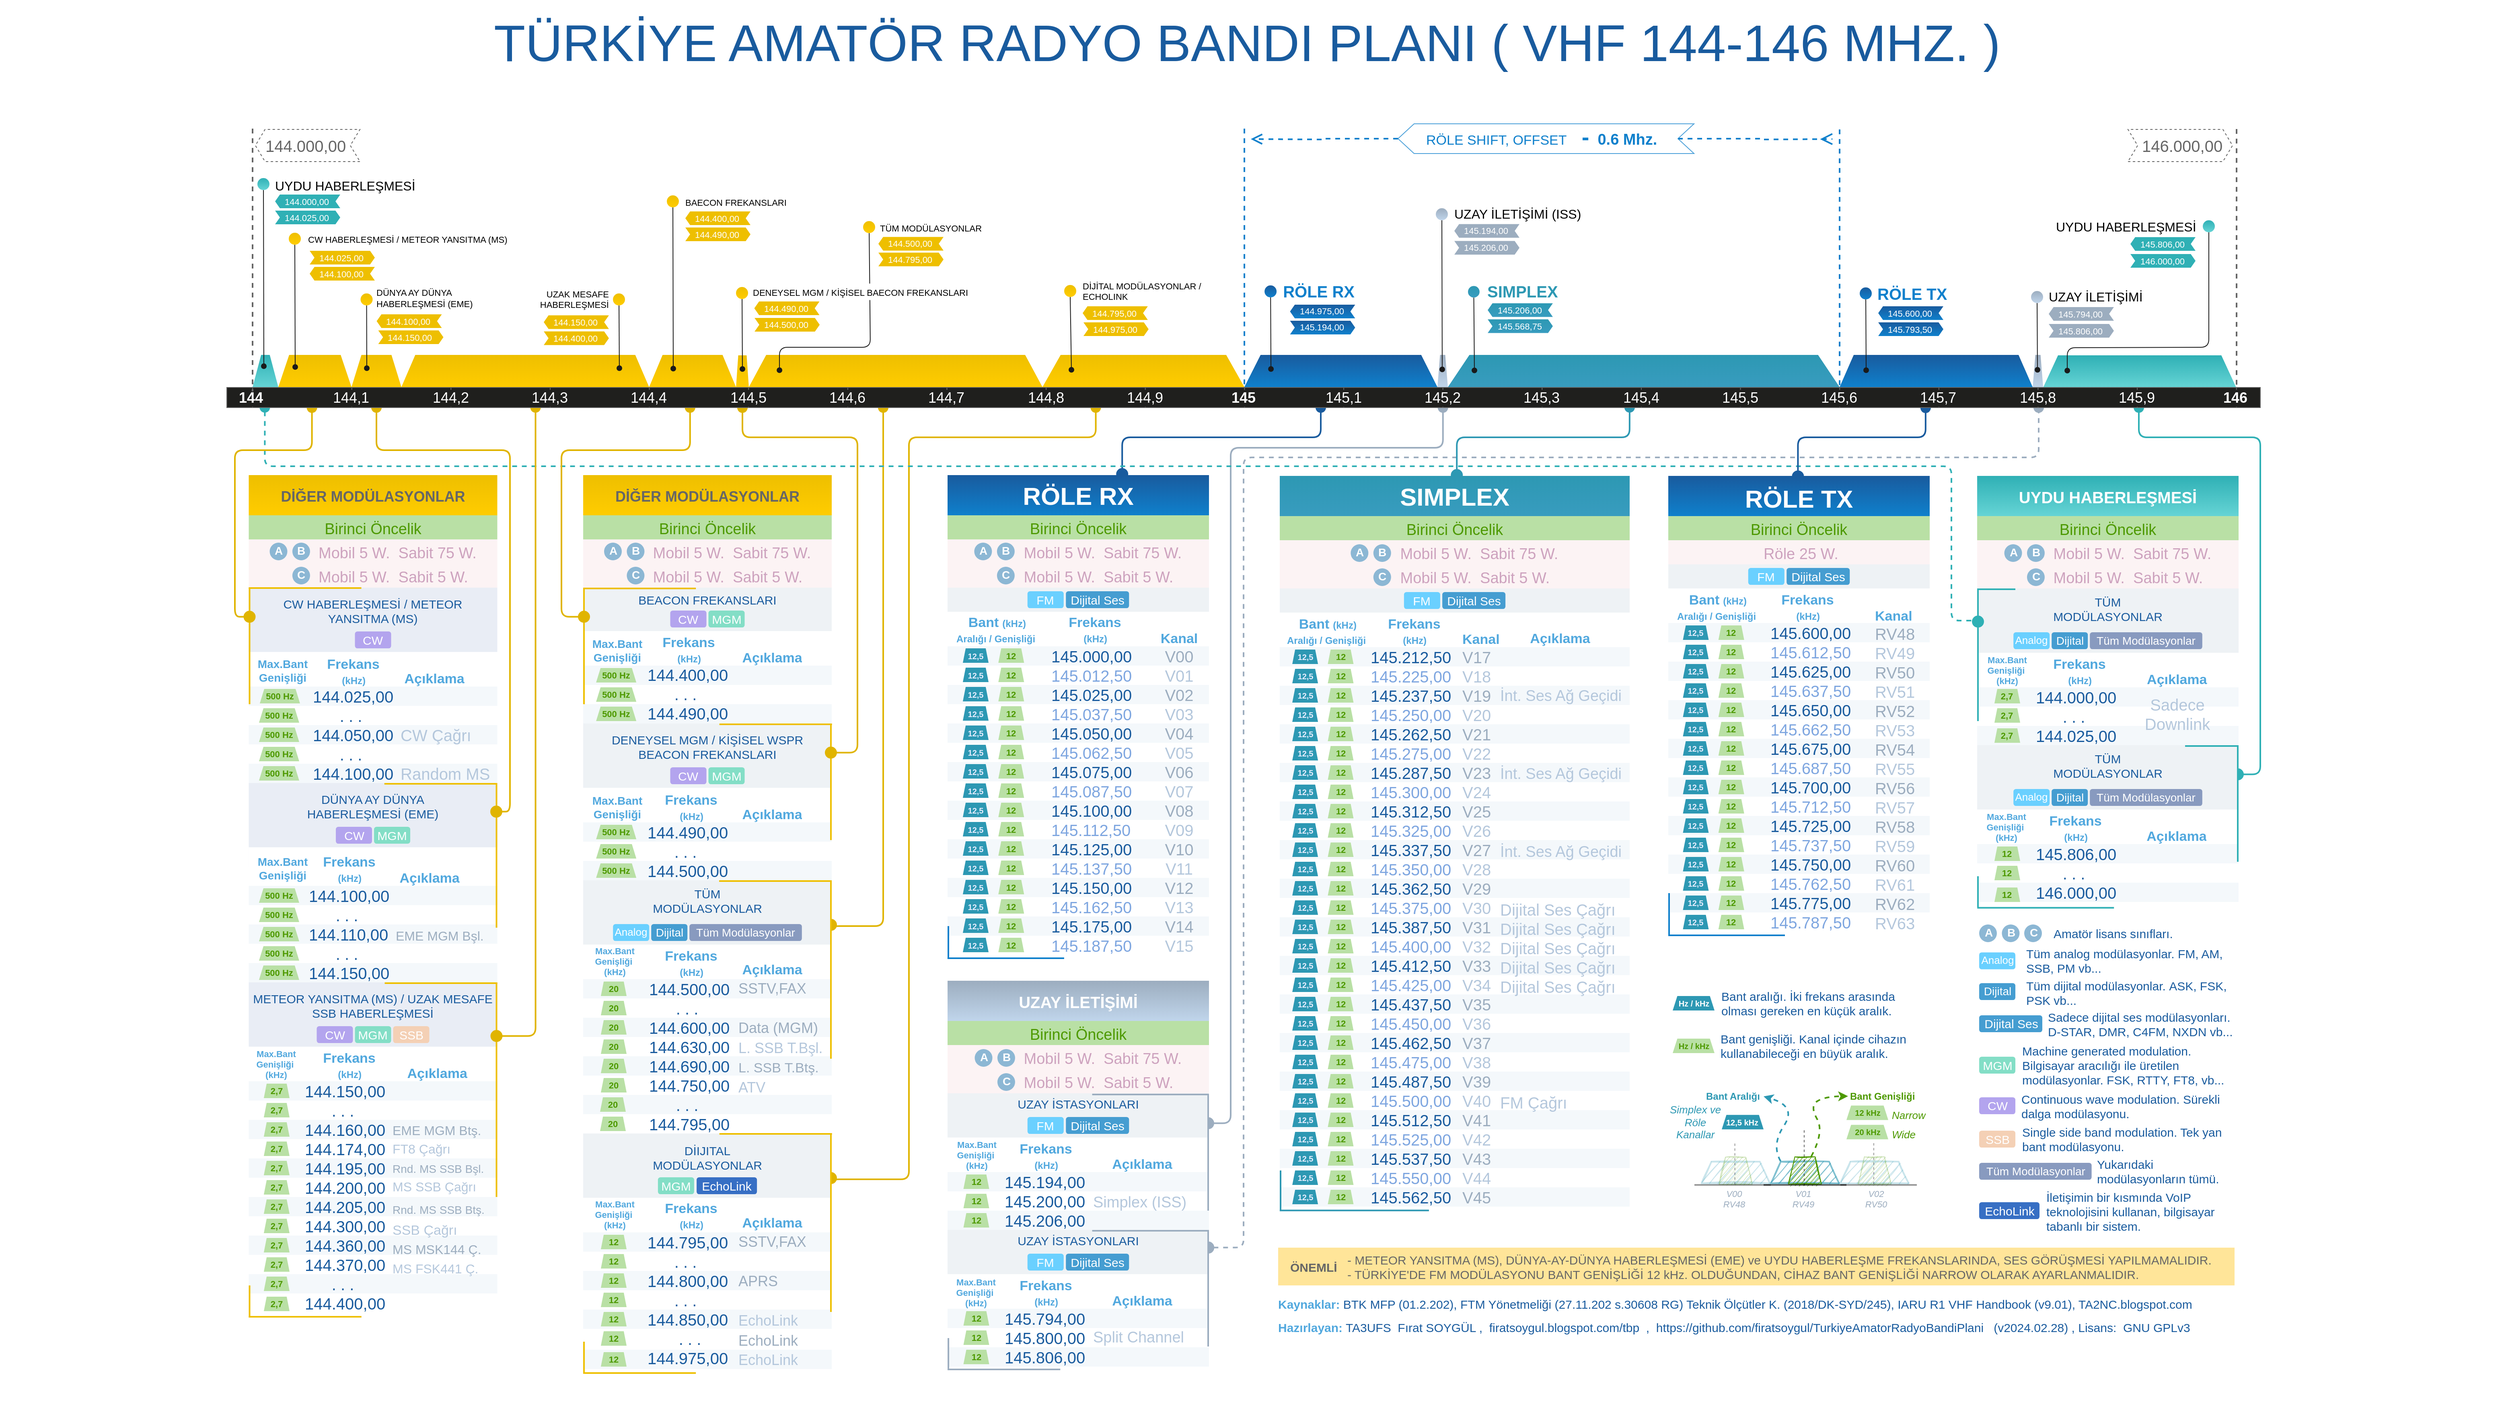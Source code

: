 <mxfile version="23.1.5" type="device">
  <diagram id="07fea595-8f29-1299-0266-81d95cde20df" name="Page-1">
    <mxGraphModel dx="4234" dy="486" grid="1" gridSize="16" guides="1" tooltips="1" connect="1" arrows="1" fold="1" page="0" pageScale="1" pageWidth="1169" pageHeight="827" background="#ffffff" math="0" shadow="0">
      <root>
        <object label="" BandWidthIconWidth="100" id="0">
          <mxCell />
        </object>
        <mxCell id="1" parent="0" />
        <mxCell id="2RsHSQIbJFHEmeVlZcvF-994" value="" style="rounded=0;whiteSpace=wrap;html=1;strokeColor=none;fillColor=none;fontSize=11;fontColor=#66D4F1;aspect=fixed;" parent="1" vertex="1">
          <mxGeometry x="-2778" y="672" width="3107" height="1748" as="geometry" />
        </mxCell>
        <mxCell id="AFLvY6k7YdmOTBnPYr8V-55" style="edgeStyle=orthogonalEdgeStyle;rounded=1;orthogonalLoop=1;jettySize=auto;html=1;startArrow=oval;startFill=1;startSize=13;endArrow=oval;endFill=1;strokeWidth=2;fontSize=14;fontColor=#FFFFFF;exitX=0.25;exitY=0.5;exitDx=0;exitDy=0;strokeColor=#E0B400;exitPerimeter=0;endSize=11;entryX=0.5;entryY=1;entryDx=0;entryDy=0;" parent="1" source="AFLvY6k7YdmOTBnPYr8V-48" target="r8XvA73MaOLI2cVnHuAw-727" edge="1">
          <mxGeometry relative="1" as="geometry">
            <mxPoint x="-1440" y="1183" as="targetPoint" />
            <mxPoint x="-1763.5" y="1825" as="sourcePoint" />
            <Array as="points">
              <mxPoint x="-1745" y="2139" />
              <mxPoint x="-1648" y="2139" />
              <mxPoint x="-1648" y="1216" />
              <mxPoint x="-1416" y="1216" />
            </Array>
          </mxGeometry>
        </mxCell>
        <mxCell id="LUWFLzfztSHCCn4a2Lt7-1" style="edgeStyle=orthogonalEdgeStyle;rounded=1;orthogonalLoop=1;jettySize=auto;html=1;startArrow=oval;startFill=1;startSize=13;endArrow=oval;endFill=1;strokeWidth=2;fontSize=14;fontColor=#FFFFFF;exitX=0.25;exitY=0.5;exitDx=0;exitDy=0;strokeColor=#E0B400;exitPerimeter=0;endSize=11;" parent="1" source="TPop4bo6rUzJq-J9LIn_-915" target="r8XvA73MaOLI2cVnHuAw-725" edge="1">
          <mxGeometry relative="1" as="geometry">
            <mxPoint x="-1680" y="1183" as="targetPoint" />
            <mxPoint x="-1764.5" y="2170.5" as="sourcePoint" />
            <Array as="points">
              <mxPoint x="-1745" y="1824" />
              <mxPoint x="-1680" y="1824" />
            </Array>
          </mxGeometry>
        </mxCell>
        <mxCell id="LUWFLzfztSHCCn4a2Lt7-5" style="edgeStyle=orthogonalEdgeStyle;rounded=1;orthogonalLoop=1;jettySize=auto;html=1;startArrow=oval;startFill=1;startSize=13;endArrow=oval;endFill=1;strokeColor=#2FB0B5;strokeWidth=2;fontSize=14;fontColor=#FFFFFF;exitX=0.25;exitY=0.5;exitDx=0;exitDy=0;exitPerimeter=0;endSize=11;" parent="1" source="LUWFLzfztSHCCn4a2Lt7-164" target="r8XvA73MaOLI2cVnHuAw-756" edge="1">
          <mxGeometry relative="1" as="geometry">
            <mxPoint x="-119" y="1183" as="targetPoint" />
            <Array as="points">
              <mxPoint x="32" y="1635" />
              <mxPoint x="32" y="1216" />
              <mxPoint x="-119" y="1216" />
            </Array>
            <mxPoint x="-119.1" y="1264.5" as="sourcePoint" />
          </mxGeometry>
        </mxCell>
        <mxCell id="LUWFLzfztSHCCn4a2Lt7-8" style="edgeStyle=orthogonalEdgeStyle;rounded=1;orthogonalLoop=1;jettySize=auto;html=1;startArrow=oval;startFill=1;startSize=13;endArrow=oval;endFill=1;strokeWidth=2;fontSize=14;fontColor=#FFFFFF;strokeColor=#9CADBF;dashed=1;exitX=0.151;exitY=0.486;exitDx=0;exitDy=0;exitPerimeter=0;endSize=11;entryX=0.006;entryY=1.003;entryDx=0;entryDy=0;entryPerimeter=0;" parent="1" source="LUWFLzfztSHCCn4a2Lt7-162" target="r8XvA73MaOLI2cVnHuAw-737" edge="1">
          <mxGeometry relative="1" as="geometry">
            <mxPoint x="-240" y="1184" as="targetPoint" />
            <Array as="points">
              <mxPoint x="-1232" y="2224" />
              <mxPoint x="-1232" y="1241" />
              <mxPoint x="-244" y="1241" />
            </Array>
            <mxPoint x="-1264" y="2288" as="sourcePoint" />
          </mxGeometry>
        </mxCell>
        <mxCell id="TPop4bo6rUzJq-J9LIn_-900" style="edgeStyle=orthogonalEdgeStyle;orthogonalLoop=1;jettySize=auto;html=1;fontSize=14;fontColor=#FFFFFF;rounded=1;strokeWidth=2;endArrow=oval;endFill=1;startArrow=oval;startFill=1;startSize=13;exitX=0.668;exitY=-0.002;exitDx=0;exitDy=0;exitPerimeter=0;strokeColor=#195B9E;endSize=11;" parent="1" source="xGLqYkk8JmVoSTdKNux2-732" target="r8XvA73MaOLI2cVnHuAw-729" edge="1">
          <mxGeometry relative="1" as="geometry">
            <mxPoint x="-2315" y="1360" as="sourcePoint" />
            <mxPoint x="-1136" y="1183" as="targetPoint" />
            <Array as="points">
              <mxPoint x="-1383" y="1216" />
              <mxPoint x="-1136" y="1216" />
            </Array>
          </mxGeometry>
        </mxCell>
        <mxCell id="LUWFLzfztSHCCn4a2Lt7-7" style="edgeStyle=orthogonalEdgeStyle;rounded=1;orthogonalLoop=1;jettySize=auto;html=1;startArrow=oval;startFill=1;startSize=13;endArrow=oval;endFill=1;strokeWidth=2;fontSize=14;fontColor=#FFFFFF;endSize=11;exitX=0.25;exitY=0.5;exitDx=0;exitDy=0;exitPerimeter=0;strokeColor=#9CADBF;targetPerimeterSpacing=0;sourcePerimeterSpacing=0;jumpSize=6;entryX=0;entryY=1;entryDx=0;entryDy=0;" parent="1" source="LUWFLzfztSHCCn4a2Lt7-161" target="r8XvA73MaOLI2cVnHuAw-731" edge="1">
          <mxGeometry relative="1" as="geometry">
            <mxPoint x="-984" y="1184" as="targetPoint" />
            <Array as="points">
              <mxPoint x="-1248" y="2069" />
              <mxPoint x="-1248" y="1229" />
              <mxPoint x="-984" y="1229" />
            </Array>
            <mxPoint x="-1276" y="2066.25" as="sourcePoint" />
          </mxGeometry>
        </mxCell>
        <mxCell id="TPop4bo6rUzJq-J9LIn_-820" value="" style="shadow=0;dashed=0;shape=mxgraph.bootstrap.rrect;rSize=5;whiteSpace=wrap;fillColor=#FFFFFF;fontColor=#000000;labelBackgroundColor=none;recursiveResize=0;fontStyle=0;strokeColor=none;" parent="1" vertex="1">
          <mxGeometry x="-320" y="1264" width="325" height="538" as="geometry" />
        </mxCell>
        <mxCell id="TPop4bo6rUzJq-J9LIn_-821" value="" style="text;strokeColor=none;fillColor=#ffffff;align=left;verticalAlign=top;spacingLeft=4;spacingRight=4;overflow=hidden;rotatable=0;points=[[0,0.5],[1,0.5]];portConstraint=eastwest;labelBackgroundColor=none;fontSize=20;fontColor=#B4C7DC;html=0;" parent="TPop4bo6rUzJq-J9LIn_-820" vertex="1">
          <mxGeometry y="220" width="325" height="43" as="geometry" />
        </mxCell>
        <mxCell id="TPop4bo6rUzJq-J9LIn_-822" value="" style="text;strokeColor=none;fillColor=#f4f8fb;align=left;verticalAlign=top;spacingLeft=4;spacingRight=4;overflow=hidden;rotatable=0;points=[[0,0.5],[1,0.5]];portConstraint=eastwest;labelBackgroundColor=none;fontSize=20;fontColor=#B4C7DC;html=0;" parent="TPop4bo6rUzJq-J9LIn_-820" vertex="1">
          <mxGeometry y="311" width="325" height="24" as="geometry" />
        </mxCell>
        <mxCell id="TPop4bo6rUzJq-J9LIn_-823" value="UYDU HABERLEŞMESİ" style="text;strokeColor=none;fillColor=#2FB0B5;align=center;verticalAlign=middle;spacingLeft=4;spacingRight=4;overflow=hidden;rotatable=0;points=[[0,0.5],[1,0.5]];portConstraint=eastwest;labelBackgroundColor=none;fontSize=20;fontColor=#FFFFFF;html=0;gradientColor=#65D4D5;fontStyle=1" parent="TPop4bo6rUzJq-J9LIn_-820" vertex="1">
          <mxGeometry width="325" height="50" as="geometry" />
        </mxCell>
        <mxCell id="TPop4bo6rUzJq-J9LIn_-824" value="" style="text;strokeColor=none;fillColor=#ffffff;align=left;verticalAlign=top;spacingLeft=4;spacingRight=4;overflow=hidden;rotatable=0;points=[[0,0.5],[1,0.5]];portConstraint=eastwest;labelBackgroundColor=none;fontSize=20;fontColor=#B4C7DC;html=0;" parent="TPop4bo6rUzJq-J9LIn_-820" vertex="1">
          <mxGeometry y="287" width="325" height="24" as="geometry" />
        </mxCell>
        <mxCell id="TPop4bo6rUzJq-J9LIn_-825" value="" style="text;strokeColor=none;fillColor=#f4f8fb;align=left;verticalAlign=top;spacingLeft=4;spacingRight=4;overflow=hidden;rotatable=0;points=[[0,0.5],[1,0.5]];portConstraint=eastwest;labelBackgroundColor=none;fontSize=20;fontColor=#B4C7DC;html=0;" parent="TPop4bo6rUzJq-J9LIn_-820" vertex="1">
          <mxGeometry y="263" width="325" height="24" as="geometry" />
        </mxCell>
        <mxCell id="TPop4bo6rUzJq-J9LIn_-838" value="2,7" style="shape=trapezoid;perimeter=trapezoidPerimeter;whiteSpace=wrap;html=1;labelBackgroundColor=none;fontSize=11;size=0.111;strokeColor=none;fontStyle=1;verticalAlign=middle;fontColor=#4D9900;fillColor=#B9E0A5;" parent="TPop4bo6rUzJq-J9LIn_-820" vertex="1">
          <mxGeometry x="21.482" y="265" width="32" height="18" as="geometry" />
        </mxCell>
        <mxCell id="TPop4bo6rUzJq-J9LIn_-841" value="Birinci Öncelik" style="text;strokeColor=none;fillColor=#B9E0A5;align=center;verticalAlign=middle;spacingLeft=4;spacingRight=4;overflow=hidden;rotatable=0;points=[[0,0.5],[1,0.5]];portConstraint=eastwest;labelBackgroundColor=none;fontSize=19;fontColor=#4D9900;html=0;fontStyle=0" parent="TPop4bo6rUzJq-J9LIn_-820" vertex="1">
          <mxGeometry y="50" width="325" height="30" as="geometry" />
        </mxCell>
        <mxCell id="TPop4bo6rUzJq-J9LIn_-843" value="" style="text;strokeColor=none;fillColor=#EEF2F5;align=left;verticalAlign=top;spacingLeft=4;spacingRight=4;overflow=hidden;rotatable=0;points=[[0,0.5],[1,0.5]];portConstraint=eastwest;labelBackgroundColor=none;fontSize=20;fontColor=#B4C7DC;html=0;" parent="TPop4bo6rUzJq-J9LIn_-820" vertex="1">
          <mxGeometry y="190" width="325" height="30" as="geometry" />
        </mxCell>
        <mxCell id="TPop4bo6rUzJq-J9LIn_-844" value="&lt;div style=&quot;font-size: 20px&quot;&gt;&lt;/div&gt;&lt;font color=&quot;#195b9e&quot;&gt;144.000,00&lt;br&gt;&amp;nbsp;&amp;nbsp;&amp;nbsp;&amp;nbsp;&amp;nbsp; . . .&lt;br&gt;144.025,00&lt;br&gt;&lt;/font&gt;&lt;span style=&quot;font-size: 20px&quot;&gt;&lt;br style=&quot;font-size: 20px&quot;&gt;&lt;/span&gt;" style="text;strokeColor=none;fillColor=none;html=1;verticalAlign=top;overflow=hidden;whiteSpace=wrap;labelBorderColor=none;labelBackgroundColor=none;spacingTop=0;absoluteArcSize=0;imageAspect=0;noLabel=0;fixDash=0;autosize=0;container=0;dropTarget=0;recursiveResize=1;expand=1;editable=1;backgroundOutline=0;movable=1;movableLabel=1;resizeWidth=0;treeFolding=0;pointerEvents=1;fontSize=20;" parent="TPop4bo6rUzJq-J9LIn_-820" vertex="1">
          <mxGeometry x="70.97" y="257" width="111" height="87" as="geometry" />
        </mxCell>
        <mxCell id="TPop4bo6rUzJq-J9LIn_-863" value="&lt;div&gt;&lt;b&gt;&lt;font style=&quot;font-size: 17px&quot; color=&quot;#51a8de&quot;&gt;&amp;nbsp; &amp;nbsp; &amp;nbsp; &amp;nbsp;Açıklama&lt;/font&gt;&lt;br&gt;&lt;/b&gt;&lt;/div&gt;&lt;div style=&quot;font-size: 7px&quot;&gt;&lt;b&gt;&lt;br&gt;&lt;/b&gt;&lt;/div&gt;&lt;div align=&quot;center&quot;&gt;Sadece Downlink&lt;br&gt;&lt;/div&gt;&lt;div style=&quot;font-size: 19px&quot;&gt;&lt;br&gt;&lt;/div&gt;&lt;div&gt;&lt;br&gt;&lt;/div&gt;" style="text;strokeColor=none;fillColor=none;html=1;verticalAlign=top;overflow=hidden;whiteSpace=wrap;labelBorderColor=none;labelBackgroundColor=none;spacingTop=0;absoluteArcSize=0;imageAspect=0;fixDash=0;autosize=0;container=0;dropTarget=0;recursiveResize=1;expand=1;editable=1;backgroundOutline=0;movable=1;movableLabel=1;resizeWidth=0;treeFolding=0;pointerEvents=1;fontSize=20;fontColor=#B4C7DC;" parent="TPop4bo6rUzJq-J9LIn_-820" vertex="1">
          <mxGeometry x="175.6" y="233" width="144.4" height="103" as="geometry" />
        </mxCell>
        <mxCell id="TPop4bo6rUzJq-J9LIn_-879" value="Analog" style="rounded=1;whiteSpace=wrap;html=1;shadow=0;labelBackgroundColor=none;strokeColor=none;strokeWidth=5;fillColor=#6ad0ff;fontSize=13;fontColor=#FFFFFF;align=center;verticalAlign=top;spacing=0;spacingRight=0;spacingLeft=0;spacingTop=-3;fontStyle=0;spacingBottom=0;" parent="TPop4bo6rUzJq-J9LIn_-820" vertex="1">
          <mxGeometry x="45.1" y="194.5" width="45" height="21" as="geometry" />
        </mxCell>
        <mxCell id="TPop4bo6rUzJq-J9LIn_-880" value="Dijital" style="rounded=1;whiteSpace=wrap;html=1;shadow=0;labelBackgroundColor=none;strokeColor=none;strokeWidth=5;fillColor=#459DD1;fontSize=14;fontColor=#FFFFFF;align=center;verticalAlign=top;spacing=0;spacingRight=0;spacingLeft=0;spacingTop=-3;fontStyle=0;spacingBottom=0;" parent="TPop4bo6rUzJq-J9LIn_-820" vertex="1">
          <mxGeometry x="92.6" y="194.5" width="45" height="21" as="geometry" />
        </mxCell>
        <mxCell id="TPop4bo6rUzJq-J9LIn_-881" value="Tüm Modülasyonlar" style="rounded=1;whiteSpace=wrap;html=1;shadow=0;labelBackgroundColor=none;strokeColor=none;strokeWidth=5;fillColor=#889ABF;fontSize=14;fontColor=#FFFFFF;align=center;verticalAlign=top;spacing=0;spacingRight=0;spacingLeft=0;spacingTop=-3;fontStyle=0;spacingBottom=0;" parent="TPop4bo6rUzJq-J9LIn_-820" vertex="1">
          <mxGeometry x="140.1" y="194.5" width="139.8" height="21" as="geometry" />
        </mxCell>
        <mxCell id="_Cf4q4Bp69pXdKnYFoIR-6" value="A   B   Mobil 5 W.  Sabit 75 W." style="text;strokeColor=none;fillColor=#fcf3f4;align=center;verticalAlign=middle;spacingLeft=9;spacingRight=4;overflow=hidden;rotatable=0;points=[[0,0.5],[1,0.5]];portConstraint=eastwest;labelBackgroundColor=none;fontSize=19;fontColor=#CDA2BE;html=0;" parent="TPop4bo6rUzJq-J9LIn_-820" vertex="1">
          <mxGeometry y="80" width="325" height="30" as="geometry" />
        </mxCell>
        <mxCell id="_Cf4q4Bp69pXdKnYFoIR-7" value="   C   Mobil 5 W.  Sabit 5 W." style="text;strokeColor=none;fillColor=#fcf3f4;align=center;verticalAlign=middle;spacingLeft=9;spacingRight=4;overflow=hidden;rotatable=0;points=[[0,0.5],[1,0.5]];portConstraint=eastwest;labelBackgroundColor=none;fontSize=19;fontColor=#CDA2BE;html=0;" parent="TPop4bo6rUzJq-J9LIn_-820" vertex="1">
          <mxGeometry y="110" width="325" height="30" as="geometry" />
        </mxCell>
        <mxCell id="e-QzPeJtZPc96W09EDZL-13" value="&lt;span style=&quot;font-size: 14px;&quot;&gt;&lt;font style=&quot;font-size: 14px;&quot;&gt;B&lt;/font&gt;&lt;/span&gt;" style="ellipse;whiteSpace=wrap;html=1;fontSize=14;verticalAlign=middle;aspect=fixed;spacingTop=0;fontColor=#FFFFFF;spacingLeft=1;strokeColor=none;fillColor=#8CB7D4;spacingBottom=2;fontStyle=1" parent="TPop4bo6rUzJq-J9LIn_-820" vertex="1">
          <mxGeometry x="61.97" y="85" width="22" height="22" as="geometry" />
        </mxCell>
        <mxCell id="e-QzPeJtZPc96W09EDZL-14" value="&lt;span style=&quot;font-size: 14px;&quot;&gt;&lt;font style=&quot;font-size: 14px;&quot;&gt;A&lt;/font&gt;&lt;/span&gt;" style="ellipse;whiteSpace=wrap;html=1;fontSize=14;verticalAlign=middle;aspect=fixed;spacingTop=0;fontColor=#FFFFFF;spacingLeft=1;strokeColor=none;fillColor=#8CB7D4;spacingBottom=2;fontStyle=1" parent="TPop4bo6rUzJq-J9LIn_-820" vertex="1">
          <mxGeometry x="33.76" y="85" width="22" height="22" as="geometry" />
        </mxCell>
        <mxCell id="e-QzPeJtZPc96W09EDZL-15" value="&lt;span style=&quot;font-size: 14px;&quot;&gt;&lt;font style=&quot;font-size: 14px;&quot;&gt;C&lt;/font&gt;&lt;/span&gt;" style="ellipse;whiteSpace=wrap;html=1;fontSize=14;verticalAlign=middle;aspect=fixed;spacingTop=0;fontColor=#FFFFFF;spacingLeft=1;fontStyle=1;strokeColor=none;fillColor=#8CB7D4;spacingBottom=2;" parent="TPop4bo6rUzJq-J9LIn_-820" vertex="1">
          <mxGeometry x="61.97" y="115" width="22" height="22" as="geometry" />
        </mxCell>
        <mxCell id="LUWFLzfztSHCCn4a2Lt7-101" value="TÜM&#xa;MODÜLASYONLAR" style="text;strokeColor=none;fillColor=#EEF2F5;align=center;verticalAlign=middle;spacingLeft=4;spacingRight=4;overflow=hidden;rotatable=0;points=[[0,0.5],[1,0.5]];portConstraint=eastwest;labelBackgroundColor=none;fontSize=15;fontColor=#195B9E;html=0;" parent="TPop4bo6rUzJq-J9LIn_-820" vertex="1">
          <mxGeometry y="140" width="325" height="50" as="geometry" />
        </mxCell>
        <mxCell id="LUWFLzfztSHCCn4a2Lt7-102" value="" style="text;strokeColor=none;fillColor=#ffffff;align=left;verticalAlign=top;spacingLeft=4;spacingRight=4;overflow=hidden;rotatable=0;points=[[0,0.5],[1,0.5]];portConstraint=eastwest;labelBackgroundColor=none;fontSize=20;fontColor=#B4C7DC;html=0;" parent="TPop4bo6rUzJq-J9LIn_-820" vertex="1">
          <mxGeometry y="415" width="325" height="43" as="geometry" />
        </mxCell>
        <mxCell id="LUWFLzfztSHCCn4a2Lt7-103" value="" style="text;strokeColor=none;fillColor=#f4f8fb;align=left;verticalAlign=top;spacingLeft=4;spacingRight=4;overflow=hidden;rotatable=0;points=[[0,0.5],[1,0.5]];portConstraint=eastwest;labelBackgroundColor=none;fontSize=20;fontColor=#B4C7DC;html=0;" parent="TPop4bo6rUzJq-J9LIn_-820" vertex="1">
          <mxGeometry y="506" width="325" height="24" as="geometry" />
        </mxCell>
        <mxCell id="LUWFLzfztSHCCn4a2Lt7-104" value="" style="text;strokeColor=none;fillColor=#ffffff;align=left;verticalAlign=top;spacingLeft=4;spacingRight=4;overflow=hidden;rotatable=0;points=[[0,0.5],[1,0.5]];portConstraint=eastwest;labelBackgroundColor=none;fontSize=20;fontColor=#B4C7DC;html=0;" parent="TPop4bo6rUzJq-J9LIn_-820" vertex="1">
          <mxGeometry y="482" width="325" height="24" as="geometry" />
        </mxCell>
        <mxCell id="LUWFLzfztSHCCn4a2Lt7-105" value="" style="text;strokeColor=none;fillColor=#f4f8fb;align=left;verticalAlign=top;spacingLeft=4;spacingRight=4;overflow=hidden;rotatable=0;points=[[0,0.5],[1,0.5]];portConstraint=eastwest;labelBackgroundColor=none;fontSize=20;fontColor=#B4C7DC;html=0;" parent="TPop4bo6rUzJq-J9LIn_-820" vertex="1">
          <mxGeometry y="458" width="325" height="24" as="geometry" />
        </mxCell>
        <mxCell id="LUWFLzfztSHCCn4a2Lt7-107" value="" style="text;strokeColor=none;fillColor=#EEF2F5;align=left;verticalAlign=top;spacingLeft=4;spacingRight=4;overflow=hidden;rotatable=0;points=[[0,0.5],[1,0.5]];portConstraint=eastwest;labelBackgroundColor=none;fontSize=20;fontColor=#B4C7DC;html=0;" parent="TPop4bo6rUzJq-J9LIn_-820" vertex="1">
          <mxGeometry y="385" width="325" height="30" as="geometry" />
        </mxCell>
        <mxCell id="LUWFLzfztSHCCn4a2Lt7-108" value="&lt;div style=&quot;font-size: 20px&quot;&gt;&lt;/div&gt;&lt;font color=&quot;#195b9e&quot;&gt;145.806,00&lt;br&gt;&amp;nbsp;&amp;nbsp;&amp;nbsp;&amp;nbsp;&amp;nbsp; . . .&lt;br&gt;146.000,00&lt;br&gt;&lt;/font&gt;&lt;span style=&quot;font-size: 20px&quot;&gt;&lt;br style=&quot;font-size: 20px&quot;&gt;&lt;/span&gt;" style="text;strokeColor=none;fillColor=none;html=1;verticalAlign=top;overflow=hidden;whiteSpace=wrap;labelBorderColor=none;labelBackgroundColor=none;spacingTop=0;absoluteArcSize=0;imageAspect=0;noLabel=0;fixDash=0;autosize=0;container=0;dropTarget=0;recursiveResize=1;expand=1;editable=1;backgroundOutline=0;movable=1;movableLabel=1;resizeWidth=0;treeFolding=0;pointerEvents=1;fontSize=20;" parent="TPop4bo6rUzJq-J9LIn_-820" vertex="1">
          <mxGeometry x="70.97" y="452" width="111" height="84" as="geometry" />
        </mxCell>
        <mxCell id="LUWFLzfztSHCCn4a2Lt7-113" value="Analog" style="rounded=1;whiteSpace=wrap;html=1;shadow=0;labelBackgroundColor=none;strokeColor=none;strokeWidth=5;fillColor=#6ad0ff;fontSize=13;fontColor=#FFFFFF;align=center;verticalAlign=top;spacing=0;spacingRight=0;spacingLeft=0;spacingTop=-3;fontStyle=0;spacingBottom=0;" parent="TPop4bo6rUzJq-J9LIn_-820" vertex="1">
          <mxGeometry x="45.1" y="389.5" width="45" height="21" as="geometry" />
        </mxCell>
        <mxCell id="LUWFLzfztSHCCn4a2Lt7-114" value="Dijital" style="rounded=1;whiteSpace=wrap;html=1;shadow=0;labelBackgroundColor=none;strokeColor=none;strokeWidth=5;fillColor=#459DD1;fontSize=14;fontColor=#FFFFFF;align=center;verticalAlign=top;spacing=0;spacingRight=0;spacingLeft=0;spacingTop=-3;fontStyle=0;spacingBottom=0;" parent="TPop4bo6rUzJq-J9LIn_-820" vertex="1">
          <mxGeometry x="92.6" y="389.5" width="45" height="21" as="geometry" />
        </mxCell>
        <mxCell id="LUWFLzfztSHCCn4a2Lt7-115" value="Tüm Modülasyonlar" style="rounded=1;whiteSpace=wrap;html=1;shadow=0;labelBackgroundColor=none;strokeColor=none;strokeWidth=5;fillColor=#889ABF;fontSize=14;fontColor=#FFFFFF;align=center;verticalAlign=top;spacing=0;spacingRight=0;spacingLeft=0;spacingTop=-3;fontStyle=0;spacingBottom=0;" parent="TPop4bo6rUzJq-J9LIn_-820" vertex="1">
          <mxGeometry x="140.1" y="389.5" width="139.8" height="21" as="geometry" />
        </mxCell>
        <mxCell id="LUWFLzfztSHCCn4a2Lt7-116" value="TÜM&#xa;MODÜLASYONLAR" style="text;strokeColor=none;fillColor=#EEF2F5;align=center;verticalAlign=middle;spacingLeft=4;spacingRight=4;overflow=hidden;rotatable=0;points=[[0,0.5],[1,0.5]];portConstraint=eastwest;labelBackgroundColor=none;fontSize=15;fontColor=#195B9E;html=0;" parent="TPop4bo6rUzJq-J9LIn_-820" vertex="1">
          <mxGeometry y="335" width="325" height="50" as="geometry" />
        </mxCell>
        <mxCell id="LUWFLzfztSHCCn4a2Lt7-118" value="&lt;div&gt;&lt;b&gt;&lt;font style=&quot;font-size: 17px&quot; color=&quot;#51a8de&quot;&gt;&amp;nbsp; &amp;nbsp; &amp;nbsp;Açıklama&lt;/font&gt;&lt;br&gt;&lt;/b&gt;&lt;/div&gt;&lt;div&gt;&lt;b&gt;&lt;br&gt;&lt;/b&gt;&lt;/div&gt;&lt;div style=&quot;font-size: 19px&quot;&gt;&lt;br&gt;&lt;/div&gt;&lt;div&gt;&lt;br&gt;&lt;/div&gt;" style="text;strokeColor=none;fillColor=none;html=1;verticalAlign=top;overflow=hidden;whiteSpace=wrap;labelBorderColor=none;labelBackgroundColor=none;spacingTop=0;absoluteArcSize=0;imageAspect=0;fixDash=0;autosize=0;container=0;dropTarget=0;recursiveResize=1;expand=1;editable=1;backgroundOutline=0;movable=1;movableLabel=1;resizeWidth=0;treeFolding=0;pointerEvents=1;fontSize=20;fontColor=#B4C7DC;" parent="TPop4bo6rUzJq-J9LIn_-820" vertex="1">
          <mxGeometry x="185.3" y="428" width="134.7" height="103" as="geometry" />
        </mxCell>
        <mxCell id="LUWFLzfztSHCCn4a2Lt7-163" value="" style="line;strokeWidth=2;direction=south;html=1;fontSize=100;fontColor=#FFFFFF;align=center;fillColor=none;strokeColor=#2FB0B5;" parent="TPop4bo6rUzJq-J9LIn_-820" vertex="1">
          <mxGeometry x="-4" y="140" width="10" height="165" as="geometry" />
        </mxCell>
        <mxCell id="LUWFLzfztSHCCn4a2Lt7-164" value="" style="line;strokeWidth=2;direction=south;html=1;fontSize=100;fontColor=#FFFFFF;align=center;fillColor=none;strokeColor=#2FB0B5;" parent="TPop4bo6rUzJq-J9LIn_-820" vertex="1">
          <mxGeometry x="319" y="335" width="10" height="145" as="geometry" />
        </mxCell>
        <mxCell id="GUEDmunKaraUKuEMc-MK-171" value="2,7" style="shape=trapezoid;perimeter=trapezoidPerimeter;whiteSpace=wrap;html=1;labelBackgroundColor=none;fontSize=11;size=0.111;strokeColor=none;fontStyle=1;verticalAlign=middle;fontColor=#4D9900;fillColor=#B9E0A5;" parent="TPop4bo6rUzJq-J9LIn_-820" vertex="1">
          <mxGeometry x="21.482" y="289" width="32" height="18" as="geometry" />
        </mxCell>
        <mxCell id="GUEDmunKaraUKuEMc-MK-172" value="2,7" style="shape=trapezoid;perimeter=trapezoidPerimeter;whiteSpace=wrap;html=1;labelBackgroundColor=none;fontSize=11;size=0.111;strokeColor=none;fontStyle=1;verticalAlign=middle;fontColor=#4D9900;fillColor=#B9E0A5;" parent="TPop4bo6rUzJq-J9LIn_-820" vertex="1">
          <mxGeometry x="21.482" y="314" width="32" height="18" as="geometry" />
        </mxCell>
        <object label="12" id="GUEDmunKaraUKuEMc-MK-173">
          <mxCell style="shape=trapezoid;perimeter=trapezoidPerimeter;whiteSpace=wrap;html=1;labelBackgroundColor=none;fontSize=11;size=0.111;strokeColor=none;fontStyle=1;verticalAlign=middle;arcSize=20;fontColor=#4D9900;fillColor=#B9E0A5;" parent="TPop4bo6rUzJq-J9LIn_-820" vertex="1">
            <mxGeometry x="21.482" y="461" width="32" height="18" as="geometry" />
          </mxCell>
        </object>
        <object label="12" id="GUEDmunKaraUKuEMc-MK-175">
          <mxCell style="shape=trapezoid;perimeter=trapezoidPerimeter;whiteSpace=wrap;html=1;labelBackgroundColor=none;fontSize=11;size=0.111;strokeColor=none;fontStyle=1;verticalAlign=middle;arcSize=20;fontColor=#4D9900;fillColor=#B9E0A5;" parent="TPop4bo6rUzJq-J9LIn_-820" vertex="1">
            <mxGeometry x="21.482" y="512" width="32" height="18" as="geometry" />
          </mxCell>
        </object>
        <object label="12" id="GUEDmunKaraUKuEMc-MK-174">
          <mxCell style="shape=trapezoid;perimeter=trapezoidPerimeter;whiteSpace=wrap;html=1;labelBackgroundColor=none;fontSize=11;size=0.111;strokeColor=none;fontStyle=1;verticalAlign=middle;arcSize=20;fontColor=#4D9900;fillColor=#B9E0A5;" parent="TPop4bo6rUzJq-J9LIn_-820" vertex="1">
            <mxGeometry x="21.482" y="485" width="32" height="18" as="geometry" />
          </mxCell>
        </object>
        <mxCell id="GUEDmunKaraUKuEMc-MK-176" value="&lt;div style=&quot;font-size: 11px&quot;&gt;&lt;font color=&quot;#51A8DE&quot; style=&quot;font-size: 11px&quot;&gt;&lt;b style=&quot;font-size: 11px&quot;&gt;Max.Bant&lt;br style=&quot;font-size: 11px&quot;&gt;Genişliği&amp;nbsp;&lt;/b&gt;&lt;/font&gt;&lt;/div&gt;&lt;div style=&quot;font-size: 11px&quot;&gt;&lt;font color=&quot;#51A8DE&quot; style=&quot;font-size: 11px&quot;&gt;&lt;b style=&quot;font-size: 11px&quot;&gt;&lt;font style=&quot;font-size: 11px&quot;&gt;(kHz)&lt;/font&gt;&lt;/b&gt;&lt;/font&gt;&lt;/div&gt;&lt;span style=&quot;font-size: 11px&quot;&gt;&lt;br style=&quot;font-size: 11px&quot;&gt;&lt;/span&gt;" style="text;strokeColor=none;fillColor=none;html=1;verticalAlign=top;overflow=hidden;whiteSpace=wrap;labelBorderColor=none;labelBackgroundColor=none;spacingTop=0;absoluteArcSize=0;imageAspect=0;noLabel=0;fixDash=0;autosize=0;container=0;dropTarget=0;recursiveResize=1;expand=1;editable=1;backgroundOutline=0;movable=1;movableLabel=1;resizeWidth=0;treeFolding=0;pointerEvents=1;fontSize=11;align=center;" parent="TPop4bo6rUzJq-J9LIn_-820" vertex="1">
          <mxGeometry x="-2.9" y="411" width="78.76" height="52" as="geometry" />
        </mxCell>
        <mxCell id="GUEDmunKaraUKuEMc-MK-177" value="&lt;div style=&quot;font-size: 11px&quot;&gt;&lt;font color=&quot;#51A8DE&quot; style=&quot;font-size: 11px&quot;&gt;&lt;b style=&quot;font-size: 11px&quot;&gt;Max.Bant&lt;br style=&quot;font-size: 11px&quot;&gt;Genişliği&amp;nbsp;&lt;/b&gt;&lt;/font&gt;&lt;/div&gt;&lt;div style=&quot;font-size: 11px&quot;&gt;&lt;font color=&quot;#51A8DE&quot; style=&quot;font-size: 11px&quot;&gt;&lt;b style=&quot;font-size: 11px&quot;&gt;&lt;font style=&quot;font-size: 11px&quot;&gt;(kHz)&lt;/font&gt;&lt;/b&gt;&lt;/font&gt;&lt;/div&gt;&lt;span style=&quot;font-size: 11px&quot;&gt;&lt;br style=&quot;font-size: 11px&quot;&gt;&lt;/span&gt;" style="text;strokeColor=none;fillColor=none;html=1;verticalAlign=top;overflow=hidden;whiteSpace=wrap;labelBorderColor=none;labelBackgroundColor=none;spacingTop=0;absoluteArcSize=0;imageAspect=0;noLabel=0;fixDash=0;autosize=0;container=0;dropTarget=0;recursiveResize=1;expand=1;editable=1;backgroundOutline=0;movable=1;movableLabel=1;resizeWidth=0;treeFolding=0;pointerEvents=1;fontSize=11;align=center;" parent="TPop4bo6rUzJq-J9LIn_-820" vertex="1">
          <mxGeometry x="-1.9" y="215.5" width="78.76" height="52" as="geometry" />
        </mxCell>
        <mxCell id="GUEDmunKaraUKuEMc-MK-210" value="" style="line;strokeWidth=2;direction=south;html=1;fontSize=100;fontColor=#FFFFFF;align=center;fillColor=none;strokeColor=#2FB0B5;rotation=90;" parent="TPop4bo6rUzJq-J9LIn_-820" vertex="1">
          <mxGeometry x="18.75" y="117.25" width="10" height="47.5" as="geometry" />
        </mxCell>
        <mxCell id="GUEDmunKaraUKuEMc-MK-211" value="" style="line;strokeWidth=2;direction=south;html=1;fontSize=100;fontColor=#FFFFFF;align=center;fillColor=none;strokeColor=#2FB0B5;rotation=90;" parent="TPop4bo6rUzJq-J9LIn_-820" vertex="1">
          <mxGeometry x="286.75" y="302.75" width="10" height="66.5" as="geometry" />
        </mxCell>
        <mxCell id="Po94l76_I4x4SHYp8I8z-7" value="" style="line;strokeWidth=2;direction=south;html=1;fontSize=100;fontColor=#FFFFFF;align=center;fillColor=none;strokeColor=#2FB0B5;rotation=90;" parent="TPop4bo6rUzJq-J9LIn_-820" vertex="1">
          <mxGeometry x="80.1" y="452.25" width="10" height="170" as="geometry" />
        </mxCell>
        <mxCell id="Po94l76_I4x4SHYp8I8z-14" value="" style="line;strokeWidth=2;direction=south;html=1;fontSize=100;fontColor=#FFFFFF;align=center;fillColor=none;strokeColor=#2FB0B5;" parent="TPop4bo6rUzJq-J9LIn_-820" vertex="1">
          <mxGeometry x="-4" y="498" width="10" height="38.5" as="geometry" />
        </mxCell>
        <mxCell id="uWc_BCenuUaubkLR-RF3-7" value="&lt;div style=&quot;&quot;&gt;&lt;font style=&quot;font-size: 17px&quot;&gt;Frekans&lt;/font&gt;&lt;span style=&quot;font-size: 16px&quot;&gt;&amp;nbsp;&lt;/span&gt;&lt;/div&gt;&lt;font style=&quot;font-size: 12px&quot;&gt;&lt;span style=&quot;&quot;&gt;(kHz)&lt;/span&gt;&amp;nbsp;&lt;/font&gt;" style="text;strokeColor=none;fillColor=none;verticalAlign=middle;overflow=hidden;labelBorderColor=none;labelBackgroundColor=none;spacingTop=0;absoluteArcSize=0;imageAspect=0;fixDash=0;autosize=0;container=0;dropTarget=0;recursiveResize=1;expand=1;editable=1;backgroundOutline=0;movable=1;movableLabel=1;resizeWidth=0;treeFolding=0;pointerEvents=1;fontSize=15;align=center;html=1;fontColor=#51a8de;fontStyle=1;whiteSpace=wrap;" parent="TPop4bo6rUzJq-J9LIn_-820" vertex="1">
          <mxGeometry x="80.86" y="221" width="91.21" height="41" as="geometry">
            <mxPoint x="3" y="1" as="offset" />
          </mxGeometry>
        </mxCell>
        <mxCell id="uWc_BCenuUaubkLR-RF3-8" value="&lt;div style=&quot;&quot;&gt;&lt;font style=&quot;font-size: 17px&quot;&gt;Frekans&lt;/font&gt;&lt;span style=&quot;font-size: 16px&quot;&gt;&amp;nbsp;&lt;/span&gt;&lt;/div&gt;&lt;font style=&quot;font-size: 12px&quot;&gt;&lt;span style=&quot;&quot;&gt;(kHz)&lt;/span&gt;&amp;nbsp;&lt;/font&gt;" style="text;strokeColor=none;fillColor=none;verticalAlign=middle;overflow=hidden;labelBorderColor=none;labelBackgroundColor=none;spacingTop=0;absoluteArcSize=0;imageAspect=0;fixDash=0;autosize=0;container=0;dropTarget=0;recursiveResize=1;expand=1;editable=1;backgroundOutline=0;movable=1;movableLabel=1;resizeWidth=0;treeFolding=0;pointerEvents=1;fontSize=15;align=center;html=1;fontColor=#51a8de;fontStyle=1;whiteSpace=wrap;" parent="TPop4bo6rUzJq-J9LIn_-820" vertex="1">
          <mxGeometry x="75.86" y="416.5" width="91.21" height="41" as="geometry">
            <mxPoint x="3" y="1" as="offset" />
          </mxGeometry>
        </mxCell>
        <mxCell id="LUWFLzfztSHCCn4a2Lt7-6" style="edgeStyle=orthogonalEdgeStyle;rounded=1;orthogonalLoop=1;jettySize=auto;html=1;startArrow=oval;startFill=1;startSize=13;endArrow=oval;endFill=1;strokeColor=#2FB0B5;strokeWidth=2;fontSize=14;fontColor=#FFFFFF;exitX=0.25;exitY=0.5;exitDx=0;exitDy=0;dashed=1;exitPerimeter=0;endSize=11;entryX=0.123;entryY=0.993;entryDx=0;entryDy=0;entryPerimeter=0;" parent="1" source="LUWFLzfztSHCCn4a2Lt7-163" target="r8XvA73MaOLI2cVnHuAw-746" edge="1">
          <mxGeometry relative="1" as="geometry">
            <mxPoint x="-2448" y="1188" as="targetPoint" />
            <Array as="points">
              <mxPoint x="-319" y="1444" />
              <mxPoint x="-352" y="1444" />
              <mxPoint x="-352" y="1252" />
              <mxPoint x="-2449" y="1252" />
            </Array>
            <mxPoint x="-292.0" y="1293" as="sourcePoint" />
          </mxGeometry>
        </mxCell>
        <mxCell id="LUWFLzfztSHCCn4a2Lt7-119" value="" style="shadow=0;dashed=0;shape=mxgraph.bootstrap.rrect;rSize=5;whiteSpace=wrap;fillColor=#FFFFFF;fontColor=#000000;labelBackgroundColor=none;recursiveResize=0;fontStyle=0;strokeColor=none;" parent="1" vertex="1">
          <mxGeometry x="-1600" y="1892" width="325" height="484" as="geometry" />
        </mxCell>
        <mxCell id="LUWFLzfztSHCCn4a2Lt7-120" value="" style="text;strokeColor=none;fillColor=#ffffff;align=left;verticalAlign=top;spacingLeft=4;spacingRight=4;overflow=hidden;rotatable=0;points=[[0,0.5],[1,0.5]];portConstraint=eastwest;labelBackgroundColor=none;fontSize=20;fontColor=#B4C7DC;html=0;" parent="LUWFLzfztSHCCn4a2Lt7-119" vertex="1">
          <mxGeometry y="195" width="325" height="43" as="geometry" />
        </mxCell>
        <mxCell id="LUWFLzfztSHCCn4a2Lt7-121" value="" style="text;strokeColor=none;fillColor=#f4f8fb;align=left;verticalAlign=top;spacingLeft=4;spacingRight=4;overflow=hidden;rotatable=0;points=[[0,0.5],[1,0.5]];portConstraint=eastwest;labelBackgroundColor=none;fontSize=20;fontColor=#B4C7DC;html=0;" parent="LUWFLzfztSHCCn4a2Lt7-119" vertex="1">
          <mxGeometry y="286" width="325" height="24" as="geometry" />
        </mxCell>
        <mxCell id="LUWFLzfztSHCCn4a2Lt7-122" value="UZAY İLETİŞİMİ" style="text;strokeColor=none;align=center;verticalAlign=middle;spacingLeft=4;spacingRight=4;overflow=hidden;rotatable=0;points=[[0,0.5],[1,0.5]];portConstraint=eastwest;labelBackgroundColor=none;fontSize=20;fontColor=#FFFFFF;html=0;fontStyle=1;fillColor=#9CADBF;gradientColor=#C0D5EB;" parent="LUWFLzfztSHCCn4a2Lt7-119" vertex="1">
          <mxGeometry width="325" height="50" as="geometry" />
        </mxCell>
        <mxCell id="LUWFLzfztSHCCn4a2Lt7-123" value="" style="text;strokeColor=none;fillColor=#ffffff;align=left;verticalAlign=top;spacingLeft=4;spacingRight=4;overflow=hidden;rotatable=0;points=[[0,0.5],[1,0.5]];portConstraint=eastwest;labelBackgroundColor=none;fontSize=20;fontColor=#B4C7DC;html=0;" parent="LUWFLzfztSHCCn4a2Lt7-119" vertex="1">
          <mxGeometry y="262" width="325" height="24" as="geometry" />
        </mxCell>
        <mxCell id="LUWFLzfztSHCCn4a2Lt7-124" value="" style="text;strokeColor=none;fillColor=#f4f8fb;align=left;verticalAlign=top;spacingLeft=4;spacingRight=4;overflow=hidden;rotatable=0;points=[[0,0.5],[1,0.5]];portConstraint=eastwest;labelBackgroundColor=none;fontSize=20;fontColor=#B4C7DC;html=0;" parent="LUWFLzfztSHCCn4a2Lt7-119" vertex="1">
          <mxGeometry y="238" width="325" height="24" as="geometry" />
        </mxCell>
        <mxCell id="LUWFLzfztSHCCn4a2Lt7-126" value="Birinci Öncelik" style="text;strokeColor=none;fillColor=#B9E0A5;align=center;verticalAlign=middle;spacingLeft=4;spacingRight=4;overflow=hidden;rotatable=0;points=[[0,0.5],[1,0.5]];portConstraint=eastwest;labelBackgroundColor=none;fontSize=19;fontColor=#4D9900;html=0;fontStyle=0" parent="LUWFLzfztSHCCn4a2Lt7-119" vertex="1">
          <mxGeometry y="50" width="325" height="30" as="geometry" />
        </mxCell>
        <mxCell id="LUWFLzfztSHCCn4a2Lt7-127" value="" style="text;strokeColor=none;fillColor=#EEF2F5;align=left;verticalAlign=top;spacingLeft=4;spacingRight=4;overflow=hidden;rotatable=0;points=[[0,0.5],[1,0.5]];portConstraint=eastwest;labelBackgroundColor=none;fontSize=20;fontColor=#B4C7DC;html=0;" parent="LUWFLzfztSHCCn4a2Lt7-119" vertex="1">
          <mxGeometry y="165" width="325" height="30" as="geometry" />
        </mxCell>
        <mxCell id="LUWFLzfztSHCCn4a2Lt7-128" value="&lt;div style=&quot;font-size: 20px&quot;&gt;&lt;/div&gt;&lt;font color=&quot;#195b9e&quot;&gt;145.194,00&lt;br&gt;145.200,00&lt;br&gt;145.206,00&lt;br&gt;&lt;/font&gt;&lt;span style=&quot;font-size: 20px&quot;&gt;&lt;br style=&quot;font-size: 20px&quot;&gt;&lt;/span&gt;" style="text;strokeColor=none;fillColor=none;html=1;verticalAlign=top;overflow=hidden;whiteSpace=wrap;labelBorderColor=none;labelBackgroundColor=none;spacingTop=0;absoluteArcSize=0;imageAspect=0;noLabel=0;fixDash=0;autosize=0;container=0;dropTarget=0;recursiveResize=1;expand=1;editable=1;backgroundOutline=0;movable=1;movableLabel=1;resizeWidth=0;treeFolding=0;pointerEvents=1;fontSize=20;" parent="LUWFLzfztSHCCn4a2Lt7-119" vertex="1">
          <mxGeometry x="68.97" y="232" width="111" height="80" as="geometry" />
        </mxCell>
        <mxCell id="LUWFLzfztSHCCn4a2Lt7-131" value="&lt;div&gt;&lt;b&gt;&lt;font style=&quot;font-size: 17px&quot; color=&quot;#51a8de&quot;&gt;&amp;nbsp; &amp;nbsp; &amp;nbsp;Açıklama&lt;/font&gt;&lt;br&gt;&lt;/b&gt;&lt;/div&gt;&lt;div&gt;&lt;br&gt;&lt;/div&gt;&lt;div&gt;&lt;font style=&quot;font-size: 19px&quot;&gt;Simplex (ISS)&lt;/font&gt;&lt;b&gt;&lt;br&gt;&lt;/b&gt;&lt;/div&gt;&lt;div style=&quot;font-size: 19px&quot;&gt;&lt;br&gt;&lt;/div&gt;&lt;div&gt;&lt;br&gt;&lt;/div&gt;" style="text;strokeColor=none;fillColor=none;html=1;verticalAlign=top;overflow=hidden;whiteSpace=wrap;labelBorderColor=none;labelBackgroundColor=none;spacingTop=0;absoluteArcSize=0;imageAspect=0;fixDash=0;autosize=0;container=0;dropTarget=0;recursiveResize=1;expand=1;editable=1;backgroundOutline=0;movable=1;movableLabel=1;resizeWidth=0;treeFolding=0;pointerEvents=1;fontSize=20;fontColor=#B4C7DC;" parent="LUWFLzfztSHCCn4a2Lt7-119" vertex="1">
          <mxGeometry x="178.6" y="208" width="141.4" height="103" as="geometry" />
        </mxCell>
        <mxCell id="LUWFLzfztSHCCn4a2Lt7-136" value="A   B   Mobil 5 W.  Sabit 75 W." style="text;strokeColor=none;fillColor=#fcf3f4;align=center;verticalAlign=middle;spacingLeft=9;spacingRight=4;overflow=hidden;rotatable=0;points=[[0,0.5],[1,0.5]];portConstraint=eastwest;labelBackgroundColor=none;fontSize=19;fontColor=#CDA2BE;html=0;" parent="LUWFLzfztSHCCn4a2Lt7-119" vertex="1">
          <mxGeometry y="80" width="325" height="30" as="geometry" />
        </mxCell>
        <mxCell id="LUWFLzfztSHCCn4a2Lt7-137" value="   C   Mobil 5 W.  Sabit 5 W." style="text;strokeColor=none;fillColor=#fcf3f4;align=center;verticalAlign=middle;spacingLeft=9;spacingRight=4;overflow=hidden;rotatable=0;points=[[0,0.5],[1,0.5]];portConstraint=eastwest;labelBackgroundColor=none;fontSize=19;fontColor=#CDA2BE;html=0;" parent="LUWFLzfztSHCCn4a2Lt7-119" vertex="1">
          <mxGeometry y="110" width="325" height="30" as="geometry" />
        </mxCell>
        <mxCell id="LUWFLzfztSHCCn4a2Lt7-138" value="&lt;span style=&quot;font-size: 14px;&quot;&gt;&lt;font style=&quot;font-size: 14px;&quot;&gt;B&lt;/font&gt;&lt;/span&gt;" style="ellipse;whiteSpace=wrap;html=1;fontSize=14;verticalAlign=middle;aspect=fixed;spacingTop=0;fontColor=#FFFFFF;spacingLeft=1;strokeColor=none;fillColor=#8CB7D4;spacingBottom=2;fontStyle=1" parent="LUWFLzfztSHCCn4a2Lt7-119" vertex="1">
          <mxGeometry x="61.97" y="85" width="22" height="22" as="geometry" />
        </mxCell>
        <mxCell id="LUWFLzfztSHCCn4a2Lt7-139" value="&lt;span style=&quot;font-size: 14px;&quot;&gt;&lt;font style=&quot;font-size: 14px;&quot;&gt;A&lt;/font&gt;&lt;/span&gt;" style="ellipse;whiteSpace=wrap;html=1;fontSize=14;verticalAlign=middle;aspect=fixed;spacingTop=0;fontColor=#FFFFFF;spacingLeft=1;strokeColor=none;fillColor=#8CB7D4;spacingBottom=2;fontStyle=1" parent="LUWFLzfztSHCCn4a2Lt7-119" vertex="1">
          <mxGeometry x="33.76" y="85" width="22" height="22" as="geometry" />
        </mxCell>
        <mxCell id="LUWFLzfztSHCCn4a2Lt7-140" value="&lt;span style=&quot;font-size: 14px;&quot;&gt;&lt;font style=&quot;font-size: 14px;&quot;&gt;C&lt;/font&gt;&lt;/span&gt;" style="ellipse;whiteSpace=wrap;html=1;fontSize=14;verticalAlign=middle;aspect=fixed;spacingTop=0;fontColor=#FFFFFF;spacingLeft=1;fontStyle=1;strokeColor=none;fillColor=#8CB7D4;spacingBottom=2;" parent="LUWFLzfztSHCCn4a2Lt7-119" vertex="1">
          <mxGeometry x="61.97" y="115" width="22" height="22" as="geometry" />
        </mxCell>
        <mxCell id="LUWFLzfztSHCCn4a2Lt7-141" value="UZAY İSTASYONLARI" style="text;strokeColor=none;fillColor=#EEF2F5;align=center;verticalAlign=middle;spacingLeft=4;spacingRight=4;overflow=hidden;rotatable=0;points=[[0,0.5],[1,0.5]];portConstraint=eastwest;labelBackgroundColor=none;fontSize=15;fontColor=#195B9E;html=0;" parent="LUWFLzfztSHCCn4a2Lt7-119" vertex="1">
          <mxGeometry y="140" width="325" height="25" as="geometry" />
        </mxCell>
        <mxCell id="LUWFLzfztSHCCn4a2Lt7-142" value="" style="text;strokeColor=none;fillColor=#ffffff;align=left;verticalAlign=top;spacingLeft=4;spacingRight=4;overflow=hidden;rotatable=0;points=[[0,0.5],[1,0.5]];portConstraint=eastwest;labelBackgroundColor=none;fontSize=20;fontColor=#B4C7DC;html=0;" parent="LUWFLzfztSHCCn4a2Lt7-119" vertex="1">
          <mxGeometry y="365" width="325" height="43" as="geometry" />
        </mxCell>
        <mxCell id="LUWFLzfztSHCCn4a2Lt7-143" value="" style="text;strokeColor=none;fillColor=#f4f8fb;align=left;verticalAlign=top;spacingLeft=4;spacingRight=4;overflow=hidden;rotatable=0;points=[[0,0.5],[1,0.5]];portConstraint=eastwest;labelBackgroundColor=none;fontSize=20;fontColor=#B4C7DC;html=0;" parent="LUWFLzfztSHCCn4a2Lt7-119" vertex="1">
          <mxGeometry y="456" width="325" height="24" as="geometry" />
        </mxCell>
        <mxCell id="LUWFLzfztSHCCn4a2Lt7-144" value="" style="text;strokeColor=none;fillColor=#ffffff;align=left;verticalAlign=top;spacingLeft=4;spacingRight=4;overflow=hidden;rotatable=0;points=[[0,0.5],[1,0.5]];portConstraint=eastwest;labelBackgroundColor=none;fontSize=20;fontColor=#B4C7DC;html=0;" parent="LUWFLzfztSHCCn4a2Lt7-119" vertex="1">
          <mxGeometry y="432" width="325" height="24" as="geometry" />
        </mxCell>
        <mxCell id="LUWFLzfztSHCCn4a2Lt7-145" value="" style="text;strokeColor=none;fillColor=#f4f8fb;align=left;verticalAlign=top;spacingLeft=4;spacingRight=4;overflow=hidden;rotatable=0;points=[[0,0.5],[1,0.5]];portConstraint=eastwest;labelBackgroundColor=none;fontSize=20;fontColor=#B4C7DC;html=0;" parent="LUWFLzfztSHCCn4a2Lt7-119" vertex="1">
          <mxGeometry y="408" width="325" height="24" as="geometry" />
        </mxCell>
        <mxCell id="LUWFLzfztSHCCn4a2Lt7-147" value="" style="text;strokeColor=none;fillColor=#EEF2F5;align=left;verticalAlign=top;spacingLeft=4;spacingRight=4;overflow=hidden;rotatable=0;points=[[0,0.5],[1,0.5]];portConstraint=eastwest;labelBackgroundColor=none;fontSize=20;fontColor=#B4C7DC;html=0;" parent="LUWFLzfztSHCCn4a2Lt7-119" vertex="1">
          <mxGeometry y="335" width="325" height="30" as="geometry" />
        </mxCell>
        <mxCell id="LUWFLzfztSHCCn4a2Lt7-148" value="&lt;div style=&quot;font-size: 20px&quot;&gt;&lt;/div&gt;&lt;font color=&quot;#195b9e&quot;&gt;145.794,00&lt;br&gt;145.800,00&lt;br&gt;145.806,00&lt;br&gt;&lt;/font&gt;&lt;span style=&quot;font-size: 20px&quot;&gt;&lt;br style=&quot;font-size: 20px&quot;&gt;&lt;/span&gt;" style="text;strokeColor=none;fillColor=none;html=1;verticalAlign=top;overflow=hidden;whiteSpace=wrap;labelBorderColor=none;labelBackgroundColor=none;spacingTop=0;absoluteArcSize=0;imageAspect=0;noLabel=0;fixDash=0;autosize=0;container=0;dropTarget=0;recursiveResize=1;expand=1;editable=1;backgroundOutline=0;movable=1;movableLabel=1;resizeWidth=0;treeFolding=0;pointerEvents=1;fontSize=20;" parent="LUWFLzfztSHCCn4a2Lt7-119" vertex="1">
          <mxGeometry x="68.97" y="402" width="111" height="86" as="geometry" />
        </mxCell>
        <mxCell id="LUWFLzfztSHCCn4a2Lt7-155" value="UZAY İSTASYONLARI" style="text;strokeColor=none;fillColor=#EEF2F5;align=center;verticalAlign=middle;spacingLeft=4;spacingRight=4;overflow=hidden;rotatable=0;points=[[0,0.5],[1,0.5]];portConstraint=eastwest;labelBackgroundColor=none;fontSize=15;fontColor=#195B9E;html=0;" parent="LUWFLzfztSHCCn4a2Lt7-119" vertex="1">
          <mxGeometry y="310" width="325" height="25" as="geometry" />
        </mxCell>
        <mxCell id="LUWFLzfztSHCCn4a2Lt7-156" value="&lt;div&gt;&lt;b&gt;&lt;font style=&quot;font-size: 17px&quot; color=&quot;#51a8de&quot;&gt;&amp;nbsp; &amp;nbsp; &amp;nbsp;Açıklama&lt;/font&gt;&lt;br&gt;&lt;/b&gt;&lt;/div&gt;&lt;div&gt;&lt;b&gt;&lt;br&gt;&lt;/b&gt;&lt;/div&gt;&lt;div style=&quot;font-size: 19px&quot;&gt;Split Channel&lt;br&gt;&lt;/div&gt;" style="text;strokeColor=none;fillColor=none;html=1;verticalAlign=top;overflow=hidden;whiteSpace=wrap;labelBorderColor=none;labelBackgroundColor=none;spacingTop=0;absoluteArcSize=0;imageAspect=0;fixDash=0;autosize=0;container=0;dropTarget=0;recursiveResize=1;expand=1;editable=1;backgroundOutline=0;movable=1;movableLabel=1;resizeWidth=0;treeFolding=0;pointerEvents=1;fontSize=20;fontColor=#B4C7DC;" parent="LUWFLzfztSHCCn4a2Lt7-119" vertex="1">
          <mxGeometry x="178.6" y="378" width="141.4" height="103" as="geometry" />
        </mxCell>
        <mxCell id="LUWFLzfztSHCCn4a2Lt7-157" value="Dijital Ses" style="rounded=1;whiteSpace=wrap;html=1;shadow=0;labelBackgroundColor=none;strokeColor=none;strokeWidth=5;fillColor=#459DD1;fontSize=15;fontColor=#FFFFFF;align=center;verticalAlign=top;spacing=0;spacingRight=0;spacingLeft=0;spacingTop=-3;fontStyle=0" parent="LUWFLzfztSHCCn4a2Lt7-119" vertex="1">
          <mxGeometry x="147.13" y="169.5" width="78.5" height="21" as="geometry" />
        </mxCell>
        <mxCell id="LUWFLzfztSHCCn4a2Lt7-158" value="FM" style="rounded=1;whiteSpace=wrap;html=1;shadow=0;labelBackgroundColor=none;strokeColor=none;strokeWidth=5;fillColor=#6ad0ff;fontSize=15;fontColor=#FFFFFF;align=center;verticalAlign=top;spacing=0;spacingRight=0;spacingLeft=0;spacingTop=-3;fontStyle=0" parent="LUWFLzfztSHCCn4a2Lt7-119" vertex="1">
          <mxGeometry x="99.38" y="169.5" width="45" height="21" as="geometry" />
        </mxCell>
        <mxCell id="LUWFLzfztSHCCn4a2Lt7-159" value="FM" style="rounded=1;whiteSpace=wrap;html=1;shadow=0;labelBackgroundColor=none;strokeColor=none;strokeWidth=5;fillColor=#6ad0ff;fontSize=15;fontColor=#FFFFFF;align=center;verticalAlign=top;spacing=0;spacingRight=0;spacingLeft=0;spacingTop=-3;fontStyle=0" parent="LUWFLzfztSHCCn4a2Lt7-119" vertex="1">
          <mxGeometry x="99.37" y="339.5" width="45" height="21" as="geometry" />
        </mxCell>
        <mxCell id="LUWFLzfztSHCCn4a2Lt7-160" value="Dijital Ses" style="rounded=1;whiteSpace=wrap;html=1;shadow=0;labelBackgroundColor=none;strokeColor=none;strokeWidth=5;fillColor=#459DD1;fontSize=15;fontColor=#FFFFFF;align=center;verticalAlign=top;spacing=0;spacingRight=0;spacingLeft=0;spacingTop=-3;fontStyle=0" parent="LUWFLzfztSHCCn4a2Lt7-119" vertex="1">
          <mxGeometry x="147.12" y="339.5" width="78.5" height="21" as="geometry" />
        </mxCell>
        <mxCell id="LUWFLzfztSHCCn4a2Lt7-161" value="" style="line;strokeWidth=2;direction=south;html=1;fontSize=100;fontColor=#FFFFFF;align=center;strokeColor=#9CADBF;fillColor=none;" parent="LUWFLzfztSHCCn4a2Lt7-119" vertex="1">
          <mxGeometry x="319" y="141" width="10" height="145" as="geometry" />
        </mxCell>
        <mxCell id="LUWFLzfztSHCCn4a2Lt7-162" value="" style="line;strokeWidth=2;direction=south;html=1;fontSize=100;fontColor=#FFFFFF;align=center;strokeColor=#9CADBF;fillColor=none;" parent="LUWFLzfztSHCCn4a2Lt7-119" vertex="1">
          <mxGeometry x="319" y="310" width="10" height="145" as="geometry" />
        </mxCell>
        <mxCell id="GUEDmunKaraUKuEMc-MK-178" value="12" style="shape=trapezoid;perimeter=trapezoidPerimeter;whiteSpace=wrap;html=1;labelBackgroundColor=none;fontSize=11;size=0.111;strokeColor=none;fontStyle=1;verticalAlign=middle;fontColor=#4D9900;fillColor=#B9E0A5;" parent="LUWFLzfztSHCCn4a2Lt7-119" vertex="1">
          <mxGeometry x="19.762" y="411" width="32" height="18" as="geometry" />
        </mxCell>
        <mxCell id="GUEDmunKaraUKuEMc-MK-179" value="12" style="shape=trapezoid;perimeter=trapezoidPerimeter;whiteSpace=wrap;html=1;labelBackgroundColor=none;fontSize=11;size=0.111;strokeColor=none;fontStyle=1;verticalAlign=middle;fontColor=#4D9900;fillColor=#B9E0A5;" parent="LUWFLzfztSHCCn4a2Lt7-119" vertex="1">
          <mxGeometry x="19.762" y="435" width="32" height="18" as="geometry" />
        </mxCell>
        <mxCell id="GUEDmunKaraUKuEMc-MK-180" value="12" style="shape=trapezoid;perimeter=trapezoidPerimeter;whiteSpace=wrap;html=1;labelBackgroundColor=none;fontSize=11;size=0.111;strokeColor=none;fontStyle=1;verticalAlign=middle;fontColor=#4D9900;fillColor=#B9E0A5;" parent="LUWFLzfztSHCCn4a2Lt7-119" vertex="1">
          <mxGeometry x="19.762" y="459" width="32" height="18" as="geometry" />
        </mxCell>
        <mxCell id="GUEDmunKaraUKuEMc-MK-181" value="12" style="shape=trapezoid;perimeter=trapezoidPerimeter;whiteSpace=wrap;html=1;labelBackgroundColor=none;fontSize=11;size=0.111;strokeColor=none;fontStyle=1;verticalAlign=middle;fontColor=#4D9900;fillColor=#B9E0A5;" parent="LUWFLzfztSHCCn4a2Lt7-119" vertex="1">
          <mxGeometry x="19.762" y="241" width="32" height="18" as="geometry" />
        </mxCell>
        <mxCell id="GUEDmunKaraUKuEMc-MK-182" value="12" style="shape=trapezoid;perimeter=trapezoidPerimeter;whiteSpace=wrap;html=1;labelBackgroundColor=none;fontSize=11;size=0.111;strokeColor=none;fontStyle=1;verticalAlign=middle;fontColor=#4D9900;fillColor=#B9E0A5;" parent="LUWFLzfztSHCCn4a2Lt7-119" vertex="1">
          <mxGeometry x="19.762" y="265" width="32" height="18" as="geometry" />
        </mxCell>
        <mxCell id="GUEDmunKaraUKuEMc-MK-183" value="12" style="shape=trapezoid;perimeter=trapezoidPerimeter;whiteSpace=wrap;html=1;labelBackgroundColor=none;fontSize=11;size=0.111;strokeColor=none;fontStyle=1;verticalAlign=middle;fontColor=#4D9900;fillColor=#B9E0A5;" parent="LUWFLzfztSHCCn4a2Lt7-119" vertex="1">
          <mxGeometry x="19.762" y="289" width="32" height="18" as="geometry" />
        </mxCell>
        <mxCell id="GUEDmunKaraUKuEMc-MK-184" value="&lt;div style=&quot;font-size: 11px&quot;&gt;&lt;font color=&quot;#51A8DE&quot; style=&quot;font-size: 11px&quot;&gt;&lt;b style=&quot;font-size: 11px&quot;&gt;Max.Bant&lt;br style=&quot;font-size: 11px&quot;&gt;Genişliği&amp;nbsp;&lt;/b&gt;&lt;/font&gt;&lt;/div&gt;&lt;div style=&quot;font-size: 11px&quot;&gt;&lt;font color=&quot;#51A8DE&quot; style=&quot;font-size: 11px&quot;&gt;&lt;b style=&quot;font-size: 11px&quot;&gt;&lt;font style=&quot;font-size: 11px&quot;&gt;(kHz)&lt;/font&gt;&lt;/b&gt;&lt;/font&gt;&lt;/div&gt;&lt;span style=&quot;font-size: 11px&quot;&gt;&lt;br style=&quot;font-size: 11px&quot;&gt;&lt;/span&gt;" style="text;strokeColor=none;fillColor=none;html=1;verticalAlign=top;overflow=hidden;whiteSpace=wrap;labelBorderColor=none;labelBackgroundColor=none;spacingTop=0;absoluteArcSize=0;imageAspect=0;noLabel=0;fixDash=0;autosize=0;container=0;dropTarget=0;recursiveResize=1;expand=1;editable=1;backgroundOutline=0;movable=1;movableLabel=1;resizeWidth=0;treeFolding=0;pointerEvents=1;fontSize=11;align=center;" parent="LUWFLzfztSHCCn4a2Lt7-119" vertex="1">
          <mxGeometry x="-3.62" y="361.5" width="78.76" height="52" as="geometry" />
        </mxCell>
        <mxCell id="GUEDmunKaraUKuEMc-MK-185" value="&lt;div style=&quot;font-size: 11px&quot;&gt;&lt;font color=&quot;#51A8DE&quot; style=&quot;font-size: 11px&quot;&gt;&lt;b style=&quot;font-size: 11px&quot;&gt;Max.Bant&lt;br style=&quot;font-size: 11px&quot;&gt;Genişliği&amp;nbsp;&lt;/b&gt;&lt;/font&gt;&lt;/div&gt;&lt;div style=&quot;font-size: 11px&quot;&gt;&lt;font color=&quot;#51A8DE&quot; style=&quot;font-size: 11px&quot;&gt;&lt;b style=&quot;font-size: 11px&quot;&gt;&lt;font style=&quot;font-size: 11px&quot;&gt;(kHz)&lt;/font&gt;&lt;/b&gt;&lt;/font&gt;&lt;/div&gt;&lt;span style=&quot;font-size: 11px&quot;&gt;&lt;br style=&quot;font-size: 11px&quot;&gt;&lt;/span&gt;" style="text;strokeColor=none;fillColor=none;html=1;verticalAlign=top;overflow=hidden;whiteSpace=wrap;labelBorderColor=none;labelBackgroundColor=none;spacingTop=0;absoluteArcSize=0;imageAspect=0;noLabel=0;fixDash=0;autosize=0;container=0;dropTarget=0;recursiveResize=1;expand=1;editable=1;backgroundOutline=0;movable=1;movableLabel=1;resizeWidth=0;treeFolding=0;pointerEvents=1;fontSize=11;align=center;" parent="LUWFLzfztSHCCn4a2Lt7-119" vertex="1">
          <mxGeometry x="-2.62" y="190.5" width="78.76" height="52" as="geometry" />
        </mxCell>
        <mxCell id="GUEDmunKaraUKuEMc-MK-208" value="" style="line;strokeWidth=2;direction=south;html=1;fontSize=100;fontColor=#FFFFFF;align=center;strokeColor=#9CADBF;fillColor=none;rotation=90;" parent="LUWFLzfztSHCCn4a2Lt7-119" vertex="1">
          <mxGeometry x="247.3" y="69" width="10" height="145" as="geometry" />
        </mxCell>
        <mxCell id="GUEDmunKaraUKuEMc-MK-209" value="" style="line;strokeWidth=2;direction=south;html=1;fontSize=100;fontColor=#FFFFFF;align=center;strokeColor=#9CADBF;fillColor=none;rotation=90;" parent="LUWFLzfztSHCCn4a2Lt7-119" vertex="1">
          <mxGeometry x="247.3" y="238.5" width="10" height="145" as="geometry" />
        </mxCell>
        <mxCell id="Po94l76_I4x4SHYp8I8z-12" value="" style="line;strokeWidth=2;direction=south;html=1;gradientColor=#0F80CC;fontSize=100;fontColor=#FFFFFF;align=center;rotation=90;gradientDirection=north;sketch=0;shadow=0;strokeColor=#9CADBF;" parent="LUWFLzfztSHCCn4a2Lt7-119" vertex="1">
          <mxGeometry x="65.14" y="413.5" width="10" height="140" as="geometry" />
        </mxCell>
        <mxCell id="Po94l76_I4x4SHYp8I8z-13" value="" style="line;strokeWidth=2;direction=south;html=1;fillColor=#E9EDF5;gradientColor=#0F80CC;fontSize=100;fontColor=#FFFFFF;align=center;strokeColor=#9CADBF;" parent="LUWFLzfztSHCCn4a2Lt7-119" vertex="1">
          <mxGeometry x="-3.96" y="444.5" width="10" height="40" as="geometry" />
        </mxCell>
        <mxCell id="uWc_BCenuUaubkLR-RF3-9" value="&lt;div style=&quot;&quot;&gt;&lt;font style=&quot;font-size: 17px&quot;&gt;Frekans&lt;/font&gt;&lt;span style=&quot;font-size: 16px&quot;&gt;&amp;nbsp;&lt;/span&gt;&lt;/div&gt;&lt;font style=&quot;font-size: 12px&quot;&gt;&lt;span style=&quot;&quot;&gt;(kHz)&lt;/span&gt;&amp;nbsp;&lt;/font&gt;" style="text;strokeColor=none;fillColor=none;verticalAlign=middle;overflow=hidden;labelBorderColor=none;labelBackgroundColor=none;spacingTop=0;absoluteArcSize=0;imageAspect=0;fixDash=0;autosize=0;container=0;dropTarget=0;recursiveResize=1;expand=1;editable=1;backgroundOutline=0;movable=1;movableLabel=1;resizeWidth=0;treeFolding=0;pointerEvents=1;fontSize=15;align=center;html=1;fontColor=#51a8de;fontStyle=1;whiteSpace=wrap;" parent="LUWFLzfztSHCCn4a2Lt7-119" vertex="1">
          <mxGeometry x="79.44" y="196" width="84.86" height="41" as="geometry">
            <mxPoint x="3" y="1" as="offset" />
          </mxGeometry>
        </mxCell>
        <mxCell id="uWc_BCenuUaubkLR-RF3-10" value="&lt;div style=&quot;&quot;&gt;&lt;font style=&quot;font-size: 17px&quot;&gt;Frekans&lt;/font&gt;&lt;span style=&quot;font-size: 16px&quot;&gt;&amp;nbsp;&lt;/span&gt;&lt;/div&gt;&lt;font style=&quot;font-size: 12px&quot;&gt;&lt;span style=&quot;&quot;&gt;(kHz)&lt;/span&gt;&amp;nbsp;&lt;/font&gt;" style="text;strokeColor=none;fillColor=none;verticalAlign=middle;overflow=hidden;labelBorderColor=none;labelBackgroundColor=none;spacingTop=0;absoluteArcSize=0;imageAspect=0;fixDash=0;autosize=0;container=0;dropTarget=0;recursiveResize=1;expand=1;editable=1;backgroundOutline=0;movable=1;movableLabel=1;resizeWidth=0;treeFolding=0;pointerEvents=1;fontSize=15;align=center;html=1;fontColor=#51a8de;fontStyle=1;whiteSpace=wrap;" parent="LUWFLzfztSHCCn4a2Lt7-119" vertex="1">
          <mxGeometry x="79.44" y="366" width="84.86" height="41" as="geometry">
            <mxPoint x="3" y="1" as="offset" />
          </mxGeometry>
        </mxCell>
        <mxCell id="r8XvA73MaOLI2cVnHuAw-777" value="" style="shape=trapezoid;perimeter=trapezoidPerimeter;whiteSpace=wrap;html=1;strokeColor=none;fillColor=#EEBF00;size=0.059;fontColor=#FFFFFF;fontSize=9;verticalAlign=middle;direction=west;flipV=1;gradientColor=#FFCC00;strokeWidth=2;" parent="1" vertex="1">
          <mxGeometry x="-1847" y="1113.5" width="365" height="40" as="geometry" />
        </mxCell>
        <mxCell id="r8XvA73MaOLI2cVnHuAw-767" value="" style="shape=trapezoid;perimeter=trapezoidPerimeter;whiteSpace=wrap;html=1;strokeColor=none;fillColor=#eebf00;size=0.148;fontColor=#FFFFFF;fontSize=9;verticalAlign=middle;direction=west;flipV=1;gradientColor=#ffcc00;strokeWidth=2;" parent="1" vertex="1">
          <mxGeometry x="-2432" y="1113.5" width="91" height="40" as="geometry" />
        </mxCell>
        <mxCell id="r8XvA73MaOLI2cVnHuAw-774" value="" style="shape=trapezoid;perimeter=trapezoidPerimeter;whiteSpace=wrap;html=1;strokeColor=none;fillColor=#eebf00;size=0.155;fontColor=#FFFFFF;fontSize=9;verticalAlign=middle;direction=west;flipV=1;gradientColor=#ffcc00;strokeWidth=2;" parent="1" vertex="1">
          <mxGeometry x="-1971" y="1113.5" width="108" height="40" as="geometry" />
        </mxCell>
        <mxCell id="r8XvA73MaOLI2cVnHuAw-775" value="" style="shape=trapezoid;perimeter=trapezoidPerimeter;whiteSpace=wrap;html=1;strokeColor=none;fillColor=#eebf00;size=0.175;fontColor=#FFFFFF;fontSize=9;verticalAlign=middle;direction=west;flipV=1;gradientColor=#ffcc00;strokeWidth=2;" parent="1" vertex="1">
          <mxGeometry x="-1863" y="1114" width="16" height="40" as="geometry" />
        </mxCell>
        <mxCell id="r8XvA73MaOLI2cVnHuAw-776" value="" style="shape=trapezoid;perimeter=trapezoidPerimeter;whiteSpace=wrap;html=1;strokeColor=none;fillColor=#eebf00;size=0.09;fontColor=#FFFFFF;fontSize=9;verticalAlign=middle;direction=west;flipV=1;gradientColor=#ffcc00;strokeWidth=2;" parent="1" vertex="1">
          <mxGeometry x="-1482" y="1113.5" width="251" height="40" as="geometry" />
        </mxCell>
        <mxCell id="2RsHSQIbJFHEmeVlZcvF-974" value="" style="shape=trapezoid;perimeter=trapezoidPerimeter;whiteSpace=wrap;html=1;strokeColor=none;fillColor=#195b9e;size=0.084;fontColor=#FFFFFF;fontSize=11;verticalAlign=middle;gradientColor=#0F80CC;strokeWidth=2;" parent="1" vertex="1">
          <mxGeometry x="-1231" y="1113.5" width="240" height="40" as="geometry" />
        </mxCell>
        <mxCell id="xGLqYkk8JmVoSTdKNux2-1015" value="" style="shadow=0;dashed=0;shape=mxgraph.bootstrap.rrect;rSize=5;fillColor=#FFFFFF;fontColor=#000000;labelBackgroundColor=none;recursiveResize=0;fontStyle=0;whiteSpace=wrap;sketch=0;strokeColor=none;" parent="1" vertex="1">
          <mxGeometry x="-2053" y="1263" width="309" height="1118" as="geometry" />
        </mxCell>
        <mxCell id="GUEDmunKaraUKuEMc-MK-212" value="" style="text;strokeColor=none;fillColor=#f4f8fb;align=left;verticalAlign=top;spacingLeft=4;spacingRight=4;overflow=hidden;rotatable=0;points=[[0,0.5],[1,0.5]];portConstraint=eastwest;labelBackgroundColor=none;fontSize=20;fontColor=#B4C7DC;html=0;" parent="xGLqYkk8JmVoSTdKNux2-1015" vertex="1">
          <mxGeometry y="1088" width="309" height="24" as="geometry" />
        </mxCell>
        <mxCell id="xGLqYkk8JmVoSTdKNux2-1059" value="" style="text;strokeColor=none;fillColor=#ffffff;align=left;verticalAlign=top;spacingLeft=4;spacingRight=4;overflow=hidden;rotatable=0;points=[[0,0.5],[1,0.5]];portConstraint=eastwest;labelBackgroundColor=none;fontSize=20;fontColor=#B4C7DC;html=0;" parent="xGLqYkk8JmVoSTdKNux2-1015" vertex="1">
          <mxGeometry y="194" width="309" height="43" as="geometry" />
        </mxCell>
        <mxCell id="xGLqYkk8JmVoSTdKNux2-1018" value="DİĞER MODÜLASYONLAR" style="text;strokeColor=none;align=center;verticalAlign=middle;spacingLeft=4;spacingRight=4;overflow=hidden;rotatable=0;points=[[0,0.5],[1,0.5]];portConstraint=eastwest;labelBackgroundColor=none;fontSize=18;fontColor=#666666;html=0;gradientColor=#FFCC00;fontStyle=1;fillColor=#EEBF00;rounded=0;" parent="xGLqYkk8JmVoSTdKNux2-1015" vertex="1">
          <mxGeometry width="309" height="50" as="geometry" />
        </mxCell>
        <mxCell id="xGLqYkk8JmVoSTdKNux2-1023" value="" style="text;strokeColor=none;fillColor=#ffffff;align=left;verticalAlign=top;spacingLeft=4;spacingRight=4;overflow=hidden;rotatable=0;points=[[0,0.5],[1,0.5]];portConstraint=eastwest;labelBackgroundColor=none;fontSize=20;fontColor=#B4C7DC;html=0;" parent="xGLqYkk8JmVoSTdKNux2-1015" vertex="1">
          <mxGeometry y="140" width="285" height="24" as="geometry" />
        </mxCell>
        <mxCell id="xGLqYkk8JmVoSTdKNux2-1026" value="" style="text;strokeColor=none;fillColor=#f4f8fb;align=left;verticalAlign=top;spacingLeft=4;spacingRight=4;overflow=hidden;rotatable=0;points=[[0,0.5],[1,0.5]];portConstraint=eastwest;labelBackgroundColor=none;fontSize=20;fontColor=#B4C7DC;html=0;" parent="xGLqYkk8JmVoSTdKNux2-1015" vertex="1">
          <mxGeometry y="237" width="309" height="24" as="geometry" />
        </mxCell>
        <mxCell id="xGLqYkk8JmVoSTdKNux2-1027" value="" style="text;strokeColor=none;fillColor=#ffffff;align=left;verticalAlign=top;spacingLeft=4;spacingRight=4;overflow=hidden;rotatable=0;points=[[0,0.5],[1,0.5]];portConstraint=eastwest;labelBackgroundColor=none;fontSize=20;fontColor=#B4C7DC;html=0;" parent="xGLqYkk8JmVoSTdKNux2-1015" vertex="1">
          <mxGeometry y="261" width="309" height="24" as="geometry" />
        </mxCell>
        <mxCell id="xGLqYkk8JmVoSTdKNux2-1028" value="" style="text;strokeColor=none;fillColor=#f4f8fb;align=left;verticalAlign=top;spacingLeft=4;spacingRight=4;overflow=hidden;rotatable=0;points=[[0,0.5],[1,0.5]];portConstraint=eastwest;labelBackgroundColor=none;fontSize=20;fontColor=#B4C7DC;html=0;" parent="xGLqYkk8JmVoSTdKNux2-1015" vertex="1">
          <mxGeometry y="285" width="309" height="24" as="geometry" />
        </mxCell>
        <mxCell id="xGLqYkk8JmVoSTdKNux2-1029" value="" style="text;strokeColor=none;fillColor=#ffffff;align=left;verticalAlign=top;spacingLeft=4;spacingRight=4;overflow=hidden;rotatable=0;points=[[0,0.5],[1,0.5]];portConstraint=eastwest;labelBackgroundColor=none;fontSize=20;fontColor=#B4C7DC;html=0;" parent="xGLqYkk8JmVoSTdKNux2-1015" vertex="1">
          <mxGeometry y="729" width="309" height="24" as="geometry" />
        </mxCell>
        <mxCell id="xGLqYkk8JmVoSTdKNux2-1031" value="" style="text;strokeColor=none;fillColor=#ffffff;align=left;verticalAlign=top;spacingLeft=4;spacingRight=4;overflow=hidden;rotatable=0;points=[[0,0.5],[1,0.5]];portConstraint=eastwest;labelBackgroundColor=none;fontSize=20;fontColor=#B4C7DC;html=0;" parent="xGLqYkk8JmVoSTdKNux2-1015" vertex="1">
          <mxGeometry y="699" width="309" height="24" as="geometry" />
        </mxCell>
        <mxCell id="xGLqYkk8JmVoSTdKNux2-1032" value="" style="text;strokeColor=none;fillColor=#f4f8fb;align=left;verticalAlign=top;spacingLeft=4;spacingRight=4;overflow=hidden;rotatable=0;points=[[0,0.5],[1,0.5]];portConstraint=eastwest;labelBackgroundColor=none;fontSize=20;fontColor=#B4C7DC;html=0;" parent="xGLqYkk8JmVoSTdKNux2-1015" vertex="1">
          <mxGeometry y="723" width="309" height="24" as="geometry" />
        </mxCell>
        <mxCell id="xGLqYkk8JmVoSTdKNux2-1042" value="Birinci Öncelik" style="text;strokeColor=none;align=center;verticalAlign=middle;spacingLeft=4;spacingRight=4;overflow=hidden;rotatable=0;points=[[0,0.5],[1,0.5]];portConstraint=eastwest;labelBackgroundColor=none;fontSize=19;html=0;fontStyle=0;fillColor=#B9E0A5;fontColor=#4D9900;" parent="xGLqYkk8JmVoSTdKNux2-1015" vertex="1">
          <mxGeometry y="50" width="309" height="30" as="geometry" />
        </mxCell>
        <mxCell id="xGLqYkk8JmVoSTdKNux2-1043" value="A   B   Mobil 5 W.  Sabit 75 W." style="text;strokeColor=none;fillColor=#fcf3f4;align=center;verticalAlign=middle;spacingLeft=9;spacingRight=4;overflow=hidden;rotatable=0;points=[[0,0.5],[1,0.5]];portConstraint=eastwest;labelBackgroundColor=none;fontSize=19;fontColor=#CDA2BE;html=0;" parent="xGLqYkk8JmVoSTdKNux2-1015" vertex="1">
          <mxGeometry y="80" width="309" height="30" as="geometry" />
        </mxCell>
        <mxCell id="xGLqYkk8JmVoSTdKNux2-1055" value="BEACON FREKANSLARI" style="text;strokeColor=none;fillColor=#EEF2F5;align=center;verticalAlign=top;spacingLeft=4;spacingRight=4;overflow=hidden;rotatable=0;points=[[0,0.5],[1,0.5]];portConstraint=eastwest;labelBackgroundColor=none;fontSize=15;fontColor=#195B9E;html=0;whiteSpace=wrap;" parent="xGLqYkk8JmVoSTdKNux2-1015" vertex="1">
          <mxGeometry y="140" width="309" height="24" as="geometry" />
        </mxCell>
        <mxCell id="xGLqYkk8JmVoSTdKNux2-1056" value="" style="text;strokeColor=none;fillColor=#EEF2F5;align=center;verticalAlign=middle;spacingLeft=4;spacingRight=4;overflow=hidden;rotatable=0;points=[[0,0.5],[1,0.5]];portConstraint=eastwest;labelBackgroundColor=none;fontSize=15;fontColor=#195B9E;html=0;" parent="xGLqYkk8JmVoSTdKNux2-1015" vertex="1">
          <mxGeometry y="164" width="309" height="30" as="geometry" />
        </mxCell>
        <mxCell id="xGLqYkk8JmVoSTdKNux2-1057" value="CW" style="rounded=1;whiteSpace=wrap;html=1;shadow=0;labelBackgroundColor=none;strokeColor=none;strokeWidth=5;fillColor=#b3a4ee;fontSize=15;fontColor=#FFFFFF;align=center;verticalAlign=top;spacing=0;spacingRight=0;spacingLeft=0;spacingTop=-3;fontStyle=0" parent="xGLqYkk8JmVoSTdKNux2-1015" vertex="1">
          <mxGeometry x="108.25" y="168.5" width="45" height="21" as="geometry" />
        </mxCell>
        <mxCell id="xGLqYkk8JmVoSTdKNux2-1058" value="MGM" style="rounded=1;whiteSpace=wrap;html=1;shadow=0;labelBackgroundColor=none;strokeColor=none;strokeWidth=5;fillColor=#83DEC6;fontSize=15;fontColor=#FFFFFF;align=center;verticalAlign=top;spacing=0;spacingRight=0;spacingLeft=0;spacingTop=-3;fontStyle=0" parent="xGLqYkk8JmVoSTdKNux2-1015" vertex="1">
          <mxGeometry x="155.75" y="168.5" width="45" height="21" as="geometry" />
        </mxCell>
        <mxCell id="xGLqYkk8JmVoSTdKNux2-1060" value="&lt;div&gt;&lt;b&gt;&lt;font style=&quot;font-size: 17px&quot; color=&quot;#51a8de&quot;&gt;&amp;nbsp;Açıklama&lt;/font&gt;&lt;br&gt;&lt;/b&gt;&lt;/div&gt;&lt;div&gt;&lt;br&gt;&lt;/div&gt;" style="text;strokeColor=none;fillColor=none;html=1;verticalAlign=top;overflow=hidden;whiteSpace=wrap;labelBorderColor=none;labelBackgroundColor=none;spacingTop=0;absoluteArcSize=0;imageAspect=0;fixDash=0;autosize=0;container=0;dropTarget=0;recursiveResize=1;expand=1;editable=1;backgroundOutline=0;movable=1;movableLabel=1;resizeWidth=0;treeFolding=0;pointerEvents=1;fontSize=20;fontColor=#B4C7DC;" parent="xGLqYkk8JmVoSTdKNux2-1015" vertex="1">
          <mxGeometry x="191" y="207" width="113" height="97" as="geometry" />
        </mxCell>
        <mxCell id="xGLqYkk8JmVoSTdKNux2-1061" value="&lt;div style=&quot;font-size: 20px&quot;&gt;&lt;span style=&quot;color: rgb(25 , 91 , 158)&quot;&gt;144.400,00&lt;/span&gt;&lt;br&gt;&lt;/div&gt;&lt;div style=&quot;font-size: 20px&quot;&gt;&lt;font color=&quot;#195b9e&quot;&gt;&lt;span style=&quot;font-size: 20px&quot;&gt;&lt;font style=&quot;font-size: 20px&quot;&gt;&amp;nbsp;&amp;nbsp;&amp;nbsp;&amp;nbsp;&amp;nbsp; . . .&lt;/font&gt;&lt;br style=&quot;font-size: 20px&quot;&gt;&lt;/span&gt;&lt;/font&gt;&lt;/div&gt;&lt;div style=&quot;font-size: 20px&quot;&gt;&lt;font color=&quot;#195b9e&quot;&gt;&lt;span style=&quot;font-size: 20px&quot;&gt;&lt;font style=&quot;font-size: 20px&quot;&gt;144.490,00&lt;/font&gt;&lt;/span&gt;&lt;/font&gt;&lt;/div&gt;&lt;span style=&quot;font-size: 20px&quot;&gt;&lt;/span&gt;" style="text;strokeColor=none;fillColor=none;html=1;verticalAlign=top;overflow=hidden;whiteSpace=wrap;labelBorderColor=none;labelBackgroundColor=none;spacingTop=0;absoluteArcSize=0;imageAspect=0;noLabel=0;fixDash=0;autosize=0;container=0;dropTarget=0;recursiveResize=1;expand=1;editable=1;backgroundOutline=0;movable=1;movableLabel=1;resizeWidth=0;treeFolding=0;pointerEvents=1;fontSize=20;" parent="xGLqYkk8JmVoSTdKNux2-1015" vertex="1">
          <mxGeometry x="78.21" y="230" width="111" height="81" as="geometry" />
        </mxCell>
        <mxCell id="xGLqYkk8JmVoSTdKNux2-1062" value="&lt;div style=&quot;font-size: 14px;&quot;&gt;&lt;font style=&quot;font-size: 14px;&quot; color=&quot;#51A8DE&quot;&gt;&lt;span style=&quot;font-size: 14px;&quot;&gt;&lt;b style=&quot;font-size: 14px;&quot;&gt;Max.Bant&lt;br style=&quot;font-size: 14px;&quot;&gt;Genişliği&lt;br style=&quot;font-size: 14px;&quot;&gt;&lt;/b&gt;&lt;/span&gt;&lt;/font&gt;&lt;/div&gt;&lt;span style=&quot;font-size: 14px;&quot;&gt;&lt;br style=&quot;font-size: 14px;&quot;&gt;&lt;/span&gt;" style="text;strokeColor=none;fillColor=none;html=1;verticalAlign=top;overflow=hidden;whiteSpace=wrap;labelBorderColor=none;labelBackgroundColor=none;spacingTop=0;absoluteArcSize=0;imageAspect=0;noLabel=0;fixDash=0;autosize=0;container=0;dropTarget=0;recursiveResize=1;expand=1;editable=1;backgroundOutline=0;movable=1;movableLabel=1;resizeWidth=0;treeFolding=0;pointerEvents=1;fontSize=14;align=center;" parent="xGLqYkk8JmVoSTdKNux2-1015" vertex="1">
          <mxGeometry x="5.24" y="195" width="75" height="45" as="geometry" />
        </mxCell>
        <mxCell id="TPop4bo6rUzJq-J9LIn_-723" value="" style="text;strokeColor=none;fillColor=#EEF2F5;align=center;verticalAlign=middle;spacingLeft=4;spacingRight=4;overflow=hidden;rotatable=0;points=[[0,0.5],[1,0.5]];portConstraint=eastwest;labelBackgroundColor=none;fontSize=15;fontColor=#195B9E;html=0;" parent="xGLqYkk8JmVoSTdKNux2-1015" vertex="1">
          <mxGeometry y="554" width="309" height="30" as="geometry" />
        </mxCell>
        <mxCell id="TPop4bo6rUzJq-J9LIn_-724" value="" style="text;strokeColor=none;fillColor=#ffffff;align=left;verticalAlign=top;spacingLeft=4;spacingRight=4;overflow=hidden;rotatable=0;points=[[0,0.5],[1,0.5]];portConstraint=eastwest;labelBackgroundColor=none;fontSize=20;fontColor=#B4C7DC;html=0;" parent="xGLqYkk8JmVoSTdKNux2-1015" vertex="1">
          <mxGeometry y="584" width="309" height="43" as="geometry" />
        </mxCell>
        <mxCell id="TPop4bo6rUzJq-J9LIn_-725" value="" style="text;strokeColor=none;fillColor=#f4f8fb;align=left;verticalAlign=top;spacingLeft=4;spacingRight=4;overflow=hidden;rotatable=0;points=[[0,0.5],[1,0.5]];portConstraint=eastwest;labelBackgroundColor=none;fontSize=20;fontColor=#B4C7DC;html=0;" parent="xGLqYkk8JmVoSTdKNux2-1015" vertex="1">
          <mxGeometry y="627" width="309" height="24" as="geometry" />
        </mxCell>
        <mxCell id="TPop4bo6rUzJq-J9LIn_-726" value="" style="text;strokeColor=none;fillColor=#ffffff;align=left;verticalAlign=top;spacingLeft=4;spacingRight=4;overflow=hidden;rotatable=0;points=[[0,0.5],[1,0.5]];portConstraint=eastwest;labelBackgroundColor=none;fontSize=20;fontColor=#B4C7DC;html=0;" parent="xGLqYkk8JmVoSTdKNux2-1015" vertex="1">
          <mxGeometry y="651" width="309" height="24" as="geometry" />
        </mxCell>
        <mxCell id="TPop4bo6rUzJq-J9LIn_-727" value="" style="text;strokeColor=none;fillColor=#f4f8fb;align=left;verticalAlign=top;spacingLeft=4;spacingRight=4;overflow=hidden;rotatable=0;points=[[0,0.5],[1,0.5]];portConstraint=eastwest;labelBackgroundColor=none;fontSize=20;fontColor=#B4C7DC;html=0;" parent="xGLqYkk8JmVoSTdKNux2-1015" vertex="1">
          <mxGeometry y="675" width="309" height="24" as="geometry" />
        </mxCell>
        <mxCell id="xGLqYkk8JmVoSTdKNux2-1035" value="" style="text;strokeColor=none;fillColor=#ffffff;align=left;verticalAlign=top;spacingLeft=4;spacingRight=4;overflow=hidden;rotatable=0;points=[[0,0.5],[1,0.5]];portConstraint=eastwest;labelBackgroundColor=none;fontSize=20;fontColor=#B4C7DC;html=0;" parent="xGLqYkk8JmVoSTdKNux2-1015" vertex="1">
          <mxGeometry y="747" width="309" height="24" as="geometry" />
        </mxCell>
        <mxCell id="xGLqYkk8JmVoSTdKNux2-1036" value="" style="text;strokeColor=none;fillColor=#f4f8fb;align=left;verticalAlign=top;spacingLeft=4;spacingRight=4;overflow=hidden;rotatable=0;points=[[0,0.5],[1,0.5]];portConstraint=eastwest;labelBackgroundColor=none;fontSize=20;fontColor=#B4C7DC;html=0;" parent="xGLqYkk8JmVoSTdKNux2-1015" vertex="1">
          <mxGeometry y="771" width="309" height="24" as="geometry" />
        </mxCell>
        <mxCell id="TPop4bo6rUzJq-J9LIn_-733" value="&lt;div&gt;&lt;b&gt;&lt;font style=&quot;font-size: 17px&quot; color=&quot;#51a8de&quot;&gt;&amp;nbsp;Açıklama&lt;/font&gt;&lt;br&gt;&lt;/b&gt;&lt;/div&gt;&lt;div&gt;&lt;font style=&quot;font-size: 18px&quot; color=&quot;#9cadbf&quot;&gt;SSTV,FAX&lt;/font&gt;&lt;br&gt;&lt;/div&gt;&lt;div&gt;&lt;br&gt;&lt;/div&gt;&lt;div&gt;&lt;font style=&quot;font-size: 18px&quot; color=&quot;#9cadbf&quot;&gt;Data (MGM)&lt;/font&gt;&lt;/div&gt;&lt;div&gt;&lt;font style=&quot;font-size: 18px&quot;&gt;L. SSB T.Bşl.&lt;/font&gt;&lt;br&gt;&lt;/div&gt;&lt;div&gt;&lt;font style=&quot;font-size: 17px&quot; color=&quot;#9cadbf&quot;&gt;L. SSB T.Btş.&lt;/font&gt;&lt;/div&gt;&lt;div&gt;&lt;font style=&quot;font-size: 18px&quot;&gt;ATV&lt;/font&gt;&lt;/div&gt;&lt;div&gt;&lt;font color=&quot;#9cadbf&quot;&gt;&amp;nbsp;&lt;/font&gt;&lt;br&gt;&lt;/div&gt;" style="text;strokeColor=none;fillColor=none;html=1;verticalAlign=top;overflow=hidden;whiteSpace=wrap;labelBorderColor=none;labelBackgroundColor=none;spacingTop=0;absoluteArcSize=0;imageAspect=0;fixDash=0;autosize=0;container=0;dropTarget=0;recursiveResize=1;expand=1;editable=1;backgroundOutline=0;movable=1;movableLabel=1;resizeWidth=0;treeFolding=0;pointerEvents=1;fontSize=20;fontColor=#B4C7DC;" parent="xGLqYkk8JmVoSTdKNux2-1015" vertex="1">
          <mxGeometry x="191" y="595" width="113" height="218" as="geometry" />
        </mxCell>
        <mxCell id="2RsHSQIbJFHEmeVlZcvF-983" value="Analog" style="rounded=1;whiteSpace=wrap;html=1;shadow=0;labelBackgroundColor=none;strokeColor=none;strokeWidth=5;fillColor=#6ad0ff;fontSize=13;fontColor=#FFFFFF;align=center;verticalAlign=top;spacing=0;spacingRight=0;spacingLeft=0;spacingTop=-3;fontStyle=0" parent="xGLqYkk8JmVoSTdKNux2-1015" vertex="1">
          <mxGeometry x="37.1" y="558.5" width="45" height="21" as="geometry" />
        </mxCell>
        <mxCell id="2RsHSQIbJFHEmeVlZcvF-997" value="Dijital" style="rounded=1;whiteSpace=wrap;html=1;shadow=0;labelBackgroundColor=none;strokeColor=none;strokeWidth=5;fillColor=#459DD1;fontSize=14;fontColor=#FFFFFF;align=center;verticalAlign=top;spacing=0;spacingRight=0;spacingLeft=0;spacingTop=-3;fontStyle=0" parent="xGLqYkk8JmVoSTdKNux2-1015" vertex="1">
          <mxGeometry x="84.6" y="558.5" width="45" height="21" as="geometry" />
        </mxCell>
        <mxCell id="2RsHSQIbJFHEmeVlZcvF-1049" value="Tüm Modülasyonlar" style="rounded=1;whiteSpace=wrap;html=1;shadow=0;labelBackgroundColor=none;strokeColor=none;strokeWidth=5;fillColor=#889ABF;fontSize=14;fontColor=#FFFFFF;align=center;verticalAlign=top;spacing=0;spacingRight=0;spacingLeft=0;spacingTop=-3;fontStyle=0" parent="xGLqYkk8JmVoSTdKNux2-1015" vertex="1">
          <mxGeometry x="132.1" y="558.5" width="139.8" height="21" as="geometry" />
        </mxCell>
        <mxCell id="TPop4bo6rUzJq-J9LIn_-722" value="TÜM&#xa;MODÜLASYONLAR" style="text;strokeColor=none;fillColor=#EEF2F5;align=center;verticalAlign=middle;spacingLeft=4;spacingRight=4;overflow=hidden;rotatable=0;points=[[0,0.5],[1,0.5]];portConstraint=eastwest;labelBackgroundColor=none;fontSize=15;fontColor=#195B9E;html=0;" parent="xGLqYkk8JmVoSTdKNux2-1015" vertex="1">
          <mxGeometry y="504" width="309" height="50" as="geometry" />
        </mxCell>
        <mxCell id="TPop4bo6rUzJq-J9LIn_-914" value="" style="line;strokeWidth=2;direction=south;html=1;fillColor=#E9EDF5;gradientColor=#0F80CC;fontSize=100;fontColor=#FFFFFF;align=center;strokeColor=#EEBF00;" parent="xGLqYkk8JmVoSTdKNux2-1015" vertex="1">
          <mxGeometry x="-4.0" y="140" width="10" height="145" as="geometry" />
        </mxCell>
        <mxCell id="TPop4bo6rUzJq-J9LIn_-915" value="" style="line;strokeWidth=2;direction=south;html=1;fillColor=#E9EDF5;gradientColor=#0F80CC;fontSize=100;fontColor=#FFFFFF;align=center;strokeColor=#EEBF00;" parent="xGLqYkk8JmVoSTdKNux2-1015" vertex="1">
          <mxGeometry x="303" y="504" width="10" height="222" as="geometry" />
        </mxCell>
        <mxCell id="_Cf4q4Bp69pXdKnYFoIR-4" value="   C   Mobil 5 W.  Sabit 5 W." style="text;strokeColor=none;fillColor=#fcf3f4;align=center;verticalAlign=middle;spacingLeft=9;spacingRight=4;overflow=hidden;rotatable=0;points=[[0,0.5],[1,0.5]];portConstraint=eastwest;labelBackgroundColor=none;fontSize=19;fontColor=#CDA2BE;html=0;" parent="xGLqYkk8JmVoSTdKNux2-1015" vertex="1">
          <mxGeometry y="110" width="309" height="30" as="geometry" />
        </mxCell>
        <mxCell id="e-QzPeJtZPc96W09EDZL-7" value="&lt;span style=&quot;font-size: 14px;&quot;&gt;&lt;font style=&quot;font-size: 14px;&quot;&gt;B&lt;/font&gt;&lt;/span&gt;" style="ellipse;whiteSpace=wrap;html=1;fontSize=14;verticalAlign=middle;aspect=fixed;spacingTop=0;fontColor=#FFFFFF;spacingLeft=1;strokeColor=none;fillColor=#8CB7D4;spacingBottom=2;fontStyle=1" parent="xGLqYkk8JmVoSTdKNux2-1015" vertex="1">
          <mxGeometry x="54.21" y="84" width="22" height="22" as="geometry" />
        </mxCell>
        <mxCell id="e-QzPeJtZPc96W09EDZL-8" value="&lt;span style=&quot;font-size: 14px;&quot;&gt;&lt;font style=&quot;font-size: 14px;&quot;&gt;A&lt;/font&gt;&lt;/span&gt;" style="ellipse;whiteSpace=wrap;html=1;fontSize=14;verticalAlign=middle;aspect=fixed;spacingTop=0;fontColor=#FFFFFF;spacingLeft=1;strokeColor=none;fillColor=#8CB7D4;spacingBottom=2;fontStyle=1" parent="xGLqYkk8JmVoSTdKNux2-1015" vertex="1">
          <mxGeometry x="26" y="84" width="22" height="22" as="geometry" />
        </mxCell>
        <mxCell id="e-QzPeJtZPc96W09EDZL-9" value="&lt;span style=&quot;font-size: 14px;&quot;&gt;&lt;font style=&quot;font-size: 14px;&quot;&gt;C&lt;/font&gt;&lt;/span&gt;" style="ellipse;whiteSpace=wrap;html=1;fontSize=14;verticalAlign=middle;aspect=fixed;spacingTop=0;fontColor=#FFFFFF;spacingLeft=1;fontStyle=1;strokeColor=none;fillColor=#8CB7D4;spacingBottom=2;" parent="xGLqYkk8JmVoSTdKNux2-1015" vertex="1">
          <mxGeometry x="54.21" y="114" width="22" height="22" as="geometry" />
        </mxCell>
        <mxCell id="AFLvY6k7YdmOTBnPYr8V-7" value="" style="text;strokeColor=none;fillColor=#ffffff;align=left;verticalAlign=top;spacingLeft=4;spacingRight=4;overflow=hidden;rotatable=0;points=[[0,0.5],[1,0.5]];portConstraint=eastwest;labelBackgroundColor=none;fontSize=20;fontColor=#B4C7DC;html=0;" parent="xGLqYkk8JmVoSTdKNux2-1015" vertex="1">
          <mxGeometry y="389" width="309" height="43" as="geometry" />
        </mxCell>
        <mxCell id="AFLvY6k7YdmOTBnPYr8V-8" value="" style="text;strokeColor=none;fillColor=#ffffff;align=left;verticalAlign=top;spacingLeft=4;spacingRight=4;overflow=hidden;rotatable=0;points=[[0,0.5],[1,0.5]];portConstraint=eastwest;labelBackgroundColor=none;fontSize=20;fontColor=#B4C7DC;html=0;" parent="xGLqYkk8JmVoSTdKNux2-1015" vertex="1">
          <mxGeometry x="2" y="309" width="285" height="24" as="geometry" />
        </mxCell>
        <mxCell id="AFLvY6k7YdmOTBnPYr8V-9" value="" style="text;strokeColor=none;fillColor=#f4f8fb;align=left;verticalAlign=top;spacingLeft=4;spacingRight=4;overflow=hidden;rotatable=0;points=[[0,0.5],[1,0.5]];portConstraint=eastwest;labelBackgroundColor=none;fontSize=20;fontColor=#B4C7DC;html=0;" parent="xGLqYkk8JmVoSTdKNux2-1015" vertex="1">
          <mxGeometry y="432" width="309" height="24" as="geometry" />
        </mxCell>
        <mxCell id="AFLvY6k7YdmOTBnPYr8V-10" value="" style="text;strokeColor=none;fillColor=#ffffff;align=left;verticalAlign=top;spacingLeft=4;spacingRight=4;overflow=hidden;rotatable=0;points=[[0,0.5],[1,0.5]];portConstraint=eastwest;labelBackgroundColor=none;fontSize=20;fontColor=#B4C7DC;html=0;" parent="xGLqYkk8JmVoSTdKNux2-1015" vertex="1">
          <mxGeometry y="456" width="309" height="24" as="geometry" />
        </mxCell>
        <mxCell id="AFLvY6k7YdmOTBnPYr8V-11" value="" style="text;strokeColor=none;fillColor=#f4f8fb;align=left;verticalAlign=top;spacingLeft=4;spacingRight=4;overflow=hidden;rotatable=0;points=[[0,0.5],[1,0.5]];portConstraint=eastwest;labelBackgroundColor=none;fontSize=20;fontColor=#B4C7DC;html=0;" parent="xGLqYkk8JmVoSTdKNux2-1015" vertex="1">
          <mxGeometry y="480" width="309" height="24" as="geometry" />
        </mxCell>
        <mxCell id="AFLvY6k7YdmOTBnPYr8V-12" value="DENEYSEL MGM / KİŞİSEL WSPR BEACON FREKANSLARI" style="text;strokeColor=none;fillColor=#EEF2F5;align=center;verticalAlign=bottom;spacingLeft=4;spacingRight=4;overflow=hidden;rotatable=0;points=[[0,0.5],[1,0.5]];portConstraint=eastwest;labelBackgroundColor=none;fontSize=15;fontColor=#195B9E;html=0;whiteSpace=wrap;" parent="xGLqYkk8JmVoSTdKNux2-1015" vertex="1">
          <mxGeometry y="309" width="309" height="50" as="geometry" />
        </mxCell>
        <mxCell id="AFLvY6k7YdmOTBnPYr8V-13" value="" style="text;strokeColor=none;fillColor=#EEF2F5;align=center;verticalAlign=middle;spacingLeft=4;spacingRight=4;overflow=hidden;rotatable=0;points=[[0,0.5],[1,0.5]];portConstraint=eastwest;labelBackgroundColor=none;fontSize=15;fontColor=#195B9E;html=0;" parent="xGLqYkk8JmVoSTdKNux2-1015" vertex="1">
          <mxGeometry y="359" width="309" height="30" as="geometry" />
        </mxCell>
        <mxCell id="AFLvY6k7YdmOTBnPYr8V-14" value="CW" style="rounded=1;whiteSpace=wrap;html=1;shadow=0;labelBackgroundColor=none;strokeColor=none;strokeWidth=5;fillColor=#b3a4ee;fontSize=15;fontColor=#FFFFFF;align=center;verticalAlign=top;spacing=0;spacingRight=0;spacingLeft=0;spacingTop=-3;fontStyle=0" parent="xGLqYkk8JmVoSTdKNux2-1015" vertex="1">
          <mxGeometry x="108.25" y="363.5" width="45" height="21" as="geometry" />
        </mxCell>
        <mxCell id="AFLvY6k7YdmOTBnPYr8V-15" value="MGM" style="rounded=1;whiteSpace=wrap;html=1;shadow=0;labelBackgroundColor=none;strokeColor=none;strokeWidth=5;fillColor=#83DEC6;fontSize=15;fontColor=#FFFFFF;align=center;verticalAlign=top;spacing=0;spacingRight=0;spacingLeft=0;spacingTop=-3;fontStyle=0" parent="xGLqYkk8JmVoSTdKNux2-1015" vertex="1">
          <mxGeometry x="155.75" y="363.5" width="45" height="21" as="geometry" />
        </mxCell>
        <mxCell id="AFLvY6k7YdmOTBnPYr8V-16" value="&lt;div style=&quot;font-size: 20px&quot;&gt;&lt;span style=&quot;color: rgb(25 , 91 , 158)&quot;&gt;144.490,00&lt;/span&gt;&lt;br&gt;&lt;/div&gt;&lt;div style=&quot;font-size: 20px&quot;&gt;&lt;font color=&quot;#195b9e&quot;&gt;&lt;span style=&quot;font-size: 20px&quot;&gt;&lt;font style=&quot;font-size: 20px&quot;&gt;&amp;nbsp;&amp;nbsp;&amp;nbsp;&amp;nbsp;&amp;nbsp; . . .&lt;/font&gt;&lt;br style=&quot;font-size: 20px&quot;&gt;&lt;/span&gt;&lt;/font&gt;&lt;/div&gt;&lt;div style=&quot;font-size: 20px&quot;&gt;&lt;font color=&quot;#195b9e&quot;&gt;&lt;span style=&quot;font-size: 20px&quot;&gt;&lt;font style=&quot;font-size: 20px&quot;&gt;144.500,00&lt;/font&gt;&lt;/span&gt;&lt;/font&gt;&lt;/div&gt;&lt;span style=&quot;font-size: 20px&quot;&gt;&lt;/span&gt;" style="text;strokeColor=none;fillColor=none;html=1;verticalAlign=top;overflow=hidden;whiteSpace=wrap;labelBorderColor=none;labelBackgroundColor=none;spacingTop=0;absoluteArcSize=0;imageAspect=0;noLabel=0;fixDash=0;autosize=0;container=0;dropTarget=0;recursiveResize=1;expand=1;editable=1;backgroundOutline=0;movable=1;movableLabel=1;resizeWidth=0;treeFolding=0;pointerEvents=1;fontSize=20;" parent="xGLqYkk8JmVoSTdKNux2-1015" vertex="1">
          <mxGeometry x="78.21" y="426" width="111" height="78" as="geometry" />
        </mxCell>
        <mxCell id="AFLvY6k7YdmOTBnPYr8V-17" value="&lt;div style=&quot;font-size: 14px;&quot;&gt;&lt;font style=&quot;font-size: 14px;&quot; color=&quot;#51A8DE&quot;&gt;&lt;span style=&quot;font-size: 14px;&quot;&gt;&lt;b style=&quot;font-size: 14px;&quot;&gt;Max.Bant&lt;br style=&quot;font-size: 14px;&quot;&gt;Genişliği&lt;br style=&quot;font-size: 14px;&quot;&gt;&lt;/b&gt;&lt;/span&gt;&lt;/font&gt;&lt;/div&gt;&lt;span style=&quot;font-size: 14px;&quot;&gt;&lt;br style=&quot;font-size: 14px;&quot;&gt;&lt;/span&gt;" style="text;strokeColor=none;fillColor=none;html=1;verticalAlign=top;overflow=hidden;whiteSpace=wrap;labelBorderColor=none;labelBackgroundColor=none;spacingTop=0;absoluteArcSize=0;imageAspect=0;noLabel=0;fixDash=0;autosize=0;container=0;dropTarget=0;recursiveResize=1;expand=1;editable=1;backgroundOutline=0;movable=1;movableLabel=1;resizeWidth=0;treeFolding=0;pointerEvents=1;fontSize=14;align=center;" parent="xGLqYkk8JmVoSTdKNux2-1015" vertex="1">
          <mxGeometry x="5.24" y="390" width="75" height="45" as="geometry" />
        </mxCell>
        <mxCell id="AFLvY6k7YdmOTBnPYr8V-21" value="" style="line;strokeWidth=2;direction=south;html=1;fillColor=#E9EDF5;gradientColor=#0F80CC;fontSize=100;fontColor=#FFFFFF;align=center;strokeColor=#EEBF00;" parent="xGLqYkk8JmVoSTdKNux2-1015" vertex="1">
          <mxGeometry x="303" y="309" width="10" height="145" as="geometry" />
        </mxCell>
        <mxCell id="AFLvY6k7YdmOTBnPYr8V-22" value="&lt;div&gt;&lt;b&gt;&lt;font style=&quot;font-size: 17px&quot; color=&quot;#51a8de&quot;&gt;&amp;nbsp;Açıklama&lt;/font&gt;&lt;br&gt;&lt;/b&gt;&lt;/div&gt;&lt;div&gt;&lt;br&gt;&lt;/div&gt;" style="text;strokeColor=none;fillColor=none;html=1;verticalAlign=top;overflow=hidden;whiteSpace=wrap;labelBorderColor=none;labelBackgroundColor=none;spacingTop=0;absoluteArcSize=0;imageAspect=0;fixDash=0;autosize=0;container=0;dropTarget=0;recursiveResize=1;expand=1;editable=1;backgroundOutline=0;movable=1;movableLabel=1;resizeWidth=0;treeFolding=0;pointerEvents=1;fontSize=20;fontColor=#B4C7DC;" parent="xGLqYkk8JmVoSTdKNux2-1015" vertex="1">
          <mxGeometry x="191" y="402" width="113" height="94" as="geometry" />
        </mxCell>
        <mxCell id="AFLvY6k7YdmOTBnPYr8V-23" value="" style="text;strokeColor=none;fillColor=#ffffff;align=left;verticalAlign=top;spacingLeft=4;spacingRight=4;overflow=hidden;rotatable=0;points=[[0,0.5],[1,0.5]];portConstraint=eastwest;labelBackgroundColor=none;fontSize=20;fontColor=#B4C7DC;html=0;" parent="xGLqYkk8JmVoSTdKNux2-1015" vertex="1">
          <mxGeometry y="795" width="309" height="24" as="geometry" />
        </mxCell>
        <mxCell id="TPop4bo6rUzJq-J9LIn_-728" value="&lt;div style=&quot;font-size: 20px&quot;&gt;&lt;span style=&quot;color: rgb(25 , 91 , 158)&quot;&gt;144.500,00&lt;/span&gt;&lt;br&gt;&lt;/div&gt;&lt;div style=&quot;font-size: 20px&quot;&gt;&lt;font color=&quot;#195b9e&quot;&gt;&lt;span style=&quot;font-size: 20px&quot;&gt;&lt;font style=&quot;font-size: 20px&quot;&gt;&amp;nbsp;&amp;nbsp;&amp;nbsp;&amp;nbsp;&amp;nbsp; . . .&lt;/font&gt;&lt;br style=&quot;font-size: 20px&quot;&gt;&lt;/span&gt;&lt;/font&gt;&lt;/div&gt;&lt;div style=&quot;font-size: 20px&quot;&gt;&lt;font color=&quot;#195b9e&quot;&gt;&lt;span style=&quot;font-size: 20px&quot;&gt;&lt;font style=&quot;font-size: 20px&quot;&gt;144.600,00&lt;/font&gt;&lt;/span&gt;&lt;/font&gt;&lt;/div&gt;&lt;div style=&quot;font-size: 20px&quot;&gt;&lt;font color=&quot;#195b9e&quot;&gt;&lt;span style=&quot;font-size: 20px&quot;&gt;&lt;font style=&quot;font-size: 20px&quot;&gt;144.630,00&lt;/font&gt;&lt;/span&gt;&lt;/font&gt;&lt;/div&gt;&lt;div style=&quot;font-size: 20px&quot;&gt;&lt;font color=&quot;#195b9e&quot;&gt;&lt;span style=&quot;font-size: 20px&quot;&gt;&lt;font style=&quot;font-size: 20px&quot;&gt;144.690,00&lt;/font&gt;&lt;/span&gt;&lt;/font&gt;&lt;/div&gt;&lt;div style=&quot;font-size: 20px&quot;&gt;&lt;font color=&quot;#195b9e&quot;&gt;&lt;span style=&quot;font-size: 20px&quot;&gt;&lt;font style=&quot;font-size: 20px&quot;&gt;144.750,00&lt;br&gt;&lt;/font&gt;&lt;/span&gt;&lt;/font&gt;&lt;/div&gt;&lt;div style=&quot;font-size: 20px&quot;&gt;&lt;font color=&quot;#195b9e&quot;&gt;&lt;span style=&quot;font-size: 20px&quot;&gt;&lt;font style=&quot;font-size: 20px&quot;&gt;&amp;nbsp;&amp;nbsp;&amp;nbsp;&amp;nbsp;&amp;nbsp; . . .&lt;/font&gt;&lt;/span&gt;&lt;/font&gt;&lt;/div&gt;&lt;div style=&quot;font-size: 20px&quot;&gt;&lt;font color=&quot;#195b9e&quot;&gt;&lt;span style=&quot;font-size: 20px&quot;&gt;&lt;font style=&quot;font-size: 20px&quot;&gt;144.795,00&lt;br&gt;&lt;/font&gt;&lt;/span&gt;&lt;/font&gt;&lt;/div&gt;&lt;span style=&quot;font-size: 20px&quot;&gt;&lt;/span&gt;" style="text;strokeColor=none;fillColor=none;html=1;verticalAlign=top;overflow=hidden;labelBorderColor=none;labelBackgroundColor=none;spacingTop=0;absoluteArcSize=0;imageAspect=0;noLabel=0;fixDash=0;autosize=0;container=0;dropTarget=0;recursiveResize=1;expand=1;editable=1;backgroundOutline=0;movable=1;movableLabel=1;resizeWidth=0;treeFolding=0;pointerEvents=1;fontSize=20;whiteSpace=wrap;" parent="xGLqYkk8JmVoSTdKNux2-1015" vertex="1">
          <mxGeometry x="80.24" y="621" width="111" height="202" as="geometry" />
        </mxCell>
        <mxCell id="AFLvY6k7YdmOTBnPYr8V-25" value="" style="text;strokeColor=none;fillColor=#ffffff;align=left;verticalAlign=top;spacingLeft=4;spacingRight=4;overflow=hidden;rotatable=0;points=[[0,0.5],[1,0.5]];portConstraint=eastwest;labelBackgroundColor=none;fontSize=20;fontColor=#B4C7DC;html=0;" parent="xGLqYkk8JmVoSTdKNux2-1015" vertex="1">
          <mxGeometry x="-2.185e-13" y="1044" width="309" height="24" as="geometry" />
        </mxCell>
        <mxCell id="AFLvY6k7YdmOTBnPYr8V-26" value="" style="text;strokeColor=none;fillColor=#ffffff;align=left;verticalAlign=top;spacingLeft=4;spacingRight=4;overflow=hidden;rotatable=0;points=[[0,0.5],[1,0.5]];portConstraint=eastwest;labelBackgroundColor=none;fontSize=20;fontColor=#B4C7DC;html=0;" parent="xGLqYkk8JmVoSTdKNux2-1015" vertex="1">
          <mxGeometry x="-2.185e-13" y="1014" width="309" height="24" as="geometry" />
        </mxCell>
        <mxCell id="AFLvY6k7YdmOTBnPYr8V-27" value="" style="text;strokeColor=none;fillColor=#f4f8fb;align=left;verticalAlign=top;spacingLeft=4;spacingRight=4;overflow=hidden;rotatable=0;points=[[0,0.5],[1,0.5]];portConstraint=eastwest;labelBackgroundColor=none;fontSize=20;fontColor=#B4C7DC;html=0;" parent="xGLqYkk8JmVoSTdKNux2-1015" vertex="1">
          <mxGeometry x="-2.185e-13" y="1038" width="309" height="24" as="geometry" />
        </mxCell>
        <mxCell id="AFLvY6k7YdmOTBnPYr8V-28" value="" style="text;strokeColor=none;fillColor=#EEF2F5;align=center;verticalAlign=middle;spacingLeft=4;spacingRight=4;overflow=hidden;rotatable=0;points=[[0,0.5],[1,0.5]];portConstraint=eastwest;labelBackgroundColor=none;fontSize=15;fontColor=#195B9E;html=0;" parent="xGLqYkk8JmVoSTdKNux2-1015" vertex="1">
          <mxGeometry x="-2.185e-13" y="869" width="309" height="30" as="geometry" />
        </mxCell>
        <mxCell id="AFLvY6k7YdmOTBnPYr8V-29" value="" style="text;strokeColor=none;fillColor=#ffffff;align=left;verticalAlign=top;spacingLeft=4;spacingRight=4;overflow=hidden;rotatable=0;points=[[0,0.5],[1,0.5]];portConstraint=eastwest;labelBackgroundColor=none;fontSize=20;fontColor=#B4C7DC;html=0;" parent="xGLqYkk8JmVoSTdKNux2-1015" vertex="1">
          <mxGeometry x="-2.185e-13" y="899" width="309" height="43" as="geometry" />
        </mxCell>
        <mxCell id="AFLvY6k7YdmOTBnPYr8V-30" value="" style="text;strokeColor=none;fillColor=#f4f8fb;align=left;verticalAlign=top;spacingLeft=4;spacingRight=4;overflow=hidden;rotatable=0;points=[[0,0.5],[1,0.5]];portConstraint=eastwest;labelBackgroundColor=none;fontSize=20;fontColor=#B4C7DC;html=0;" parent="xGLqYkk8JmVoSTdKNux2-1015" vertex="1">
          <mxGeometry x="-2.185e-13" y="942" width="309" height="24" as="geometry" />
        </mxCell>
        <mxCell id="AFLvY6k7YdmOTBnPYr8V-31" value="" style="text;strokeColor=none;fillColor=#ffffff;align=left;verticalAlign=top;spacingLeft=4;spacingRight=4;overflow=hidden;rotatable=0;points=[[0,0.5],[1,0.5]];portConstraint=eastwest;labelBackgroundColor=none;fontSize=20;fontColor=#B4C7DC;html=0;" parent="xGLqYkk8JmVoSTdKNux2-1015" vertex="1">
          <mxGeometry x="-2.185e-13" y="966" width="309" height="24" as="geometry" />
        </mxCell>
        <mxCell id="AFLvY6k7YdmOTBnPYr8V-32" value="" style="text;strokeColor=none;fillColor=#f4f8fb;align=left;verticalAlign=top;spacingLeft=4;spacingRight=4;overflow=hidden;rotatable=0;points=[[0,0.5],[1,0.5]];portConstraint=eastwest;labelBackgroundColor=none;fontSize=20;fontColor=#B4C7DC;html=0;" parent="xGLqYkk8JmVoSTdKNux2-1015" vertex="1">
          <mxGeometry x="-2.185e-13" y="990" width="309" height="24" as="geometry" />
        </mxCell>
        <mxCell id="AFLvY6k7YdmOTBnPYr8V-33" value="&lt;div style=&quot;font-size: 11px&quot;&gt;&lt;font color=&quot;#51A8DE&quot; style=&quot;font-size: 11px&quot;&gt;&lt;b style=&quot;font-size: 11px&quot;&gt;Max.Bant&lt;br style=&quot;font-size: 11px&quot;&gt;Genişliği&amp;nbsp;&lt;/b&gt;&lt;/font&gt;&lt;/div&gt;&lt;div style=&quot;font-size: 11px&quot;&gt;&lt;font color=&quot;#51A8DE&quot; style=&quot;font-size: 11px&quot;&gt;&lt;b style=&quot;font-size: 11px&quot;&gt;&lt;font style=&quot;font-size: 11px&quot;&gt;(kHz)&lt;/font&gt;&lt;/b&gt;&lt;/font&gt;&lt;/div&gt;&lt;span style=&quot;font-size: 11px&quot;&gt;&lt;br style=&quot;font-size: 11px&quot;&gt;&lt;/span&gt;" style="text;strokeColor=none;fillColor=none;html=1;verticalAlign=top;overflow=hidden;whiteSpace=wrap;labelBorderColor=none;labelBackgroundColor=none;spacingTop=0;absoluteArcSize=0;imageAspect=0;noLabel=0;fixDash=0;autosize=0;container=0;dropTarget=0;recursiveResize=1;expand=1;editable=1;backgroundOutline=0;movable=1;movableLabel=1;resizeWidth=0;treeFolding=0;pointerEvents=1;fontSize=11;align=center;" parent="xGLqYkk8JmVoSTdKNux2-1015" vertex="1">
          <mxGeometry x="0.24" y="894" width="78.76" height="52" as="geometry" />
        </mxCell>
        <mxCell id="AFLvY6k7YdmOTBnPYr8V-39" value="" style="text;strokeColor=none;fillColor=#ffffff;align=left;verticalAlign=top;spacingLeft=4;spacingRight=4;overflow=hidden;rotatable=0;points=[[0,0.5],[1,0.5]];portConstraint=eastwest;labelBackgroundColor=none;fontSize=20;fontColor=#B4C7DC;html=0;" parent="xGLqYkk8JmVoSTdKNux2-1015" vertex="1">
          <mxGeometry x="-2.185e-13" y="1062" width="309" height="24" as="geometry" />
        </mxCell>
        <mxCell id="AFLvY6k7YdmOTBnPYr8V-47" value="DİIJITAL&#xa;MODÜLASYONLAR" style="text;strokeColor=none;fillColor=#EEF2F5;align=center;verticalAlign=bottom;spacingLeft=4;spacingRight=4;overflow=hidden;rotatable=0;points=[[0,0.5],[1,0.5]];portConstraint=eastwest;labelBackgroundColor=none;fontSize=15;fontColor=#195B9E;html=0;" parent="xGLqYkk8JmVoSTdKNux2-1015" vertex="1">
          <mxGeometry x="-2.185e-13" y="819" width="309" height="50" as="geometry" />
        </mxCell>
        <mxCell id="AFLvY6k7YdmOTBnPYr8V-48" value="" style="line;strokeWidth=2;direction=south;html=1;fillColor=#E9EDF5;gradientColor=#0F80CC;fontSize=100;fontColor=#FFFFFF;align=center;strokeColor=#EEBF00;" parent="xGLqYkk8JmVoSTdKNux2-1015" vertex="1">
          <mxGeometry x="303" y="819" width="10" height="222" as="geometry" />
        </mxCell>
        <mxCell id="AFLvY6k7YdmOTBnPYr8V-51" value="&lt;div style=&quot;font-size: 20px&quot;&gt;&lt;span style=&quot;color: rgb(25 , 91 , 158)&quot;&gt;144.795,00&lt;/span&gt;&lt;br&gt;&lt;/div&gt;&lt;div style=&quot;font-size: 20px&quot;&gt;&lt;font color=&quot;#195b9e&quot;&gt;&lt;span style=&quot;font-size: 20px&quot;&gt;&lt;font style=&quot;font-size: 20px&quot;&gt;&amp;nbsp;&amp;nbsp;&amp;nbsp;&amp;nbsp;&amp;nbsp; . . .&lt;/font&gt;&lt;br style=&quot;font-size: 20px&quot;&gt;&lt;/span&gt;&lt;/font&gt;&lt;/div&gt;&lt;div style=&quot;font-size: 20px&quot;&gt;&lt;font color=&quot;#195b9e&quot;&gt;&lt;span style=&quot;font-size: 20px&quot;&gt;&lt;font style=&quot;font-size: 20px&quot;&gt;144.800,00&lt;/font&gt;&lt;/span&gt;&lt;/font&gt;&lt;/div&gt;&lt;div style=&quot;font-size: 20px&quot;&gt;&lt;font color=&quot;#195b9e&quot;&gt;&lt;span style=&quot;font-size: 20px&quot;&gt;&lt;font style=&quot;font-size: 20px&quot;&gt;&amp;nbsp; &amp;nbsp; &amp;nbsp; . . .&lt;/font&gt;&lt;/span&gt;&lt;/font&gt;&lt;/div&gt;&lt;div style=&quot;font-size: 20px&quot;&gt;&lt;font color=&quot;#195b9e&quot;&gt;&lt;span style=&quot;font-size: 20px&quot;&gt;&lt;font style=&quot;font-size: 20px&quot;&gt;144.850,00&lt;/font&gt;&lt;/span&gt;&lt;/font&gt;&lt;/div&gt;&lt;div style=&quot;font-size: 20px&quot;&gt;&lt;font color=&quot;#195b9e&quot;&gt;&lt;span style=&quot;font-size: 20px&quot;&gt;&lt;font style=&quot;font-size: 20px&quot;&gt;&amp;nbsp;&amp;nbsp;&amp;nbsp;&amp;nbsp;&amp;nbsp;&amp;nbsp; . . .&lt;br&gt;&lt;/font&gt;&lt;/span&gt;&lt;/font&gt;&lt;/div&gt;&lt;div style=&quot;font-size: 20px&quot;&gt;&lt;font color=&quot;#195b9e&quot;&gt;&lt;span style=&quot;font-size: 20px&quot;&gt;&lt;font style=&quot;font-size: 20px&quot;&gt;144.975,00&lt;br&gt;&lt;/font&gt;&lt;/span&gt;&lt;/font&gt;&lt;/div&gt;&lt;span style=&quot;font-size: 20px&quot;&gt;&lt;/span&gt;" style="text;strokeColor=none;fillColor=none;html=1;verticalAlign=top;overflow=hidden;labelBorderColor=none;labelBackgroundColor=none;spacingTop=0;absoluteArcSize=0;imageAspect=0;noLabel=0;fixDash=0;autosize=0;container=0;dropTarget=0;recursiveResize=1;expand=1;editable=1;backgroundOutline=0;movable=1;movableLabel=1;resizeWidth=0;treeFolding=0;pointerEvents=1;fontSize=20;whiteSpace=wrap;" parent="xGLqYkk8JmVoSTdKNux2-1015" vertex="1">
          <mxGeometry x="78.24" y="936" width="111" height="175" as="geometry" />
        </mxCell>
        <mxCell id="AFLvY6k7YdmOTBnPYr8V-41" value="&lt;div&gt;&lt;b&gt;&lt;font style=&quot;font-size: 17px&quot; color=&quot;#51a8de&quot;&gt;&amp;nbsp;Açıklama&lt;/font&gt;&lt;br&gt;&lt;/b&gt;&lt;/div&gt;&lt;div&gt;&lt;font style=&quot;font-size: 18px&quot; color=&quot;#9cadbf&quot;&gt;SSTV,FAX&lt;/font&gt;&lt;br&gt;&lt;/div&gt;&lt;div&gt;&lt;br&gt;&lt;/div&gt;&lt;div&gt;&lt;font style=&quot;font-size: 18px&quot;&gt;&lt;font color=&quot;#9cadbf&quot;&gt;APRS&lt;/font&gt;&lt;/font&gt;&lt;/div&gt;&lt;div&gt;&lt;font style=&quot;font-size: 18px&quot;&gt;&lt;br&gt;&lt;/font&gt;&lt;/div&gt;&lt;div&gt;&lt;font style=&quot;font-size: 18px&quot;&gt;EchoLink&lt;/font&gt;&lt;br&gt;&lt;/div&gt;&lt;div&gt;&lt;font style=&quot;font-size: 17px&quot; color=&quot;#9cadbf&quot;&gt;&lt;font style=&quot;font-size: 18px&quot;&gt;EchoLink&lt;/font&gt;&lt;/font&gt;&lt;/div&gt;&lt;div&gt;&lt;font style=&quot;font-size: 18px&quot;&gt;EchoLink&lt;/font&gt;&lt;/div&gt;" style="text;strokeColor=none;fillColor=none;html=1;verticalAlign=top;overflow=hidden;whiteSpace=wrap;labelBorderColor=none;labelBackgroundColor=none;spacingTop=0;absoluteArcSize=0;imageAspect=0;fixDash=0;autosize=0;container=0;dropTarget=0;recursiveResize=1;expand=1;editable=1;backgroundOutline=0;movable=1;movableLabel=1;resizeWidth=0;treeFolding=0;pointerEvents=1;fontSize=20;fontColor=#B4C7DC;" parent="xGLqYkk8JmVoSTdKNux2-1015" vertex="1">
          <mxGeometry x="191" y="910" width="113" height="200" as="geometry" />
        </mxCell>
        <mxCell id="LUWFLzfztSHCCn4a2Lt7-2" value="MGM" style="rounded=1;whiteSpace=wrap;html=1;shadow=0;labelBackgroundColor=none;strokeColor=none;strokeWidth=5;fillColor=#83DEC6;fontSize=15;fontColor=#FFFFFF;align=center;verticalAlign=top;spacing=0;spacingRight=0;spacingLeft=0;spacingTop=-3;fontStyle=0" parent="xGLqYkk8JmVoSTdKNux2-1015" vertex="1">
          <mxGeometry x="92.94" y="873.5" width="45" height="21" as="geometry" />
        </mxCell>
        <mxCell id="LUWFLzfztSHCCn4a2Lt7-3" value="EchoLink" style="rounded=1;whiteSpace=wrap;html=1;shadow=0;labelBackgroundColor=none;strokeColor=none;strokeWidth=5;fillColor=#376FC4;fontSize=15;fontColor=#FFFFFF;align=center;verticalAlign=top;spacing=0;spacingRight=0;spacingLeft=0;spacingTop=-3;fontStyle=0" parent="xGLqYkk8JmVoSTdKNux2-1015" vertex="1">
          <mxGeometry x="141.05" y="873.5" width="75" height="21" as="geometry" />
        </mxCell>
        <object label="500 Hz" id="GUEDmunKaraUKuEMc-MK-143">
          <mxCell style="shape=trapezoid;perimeter=trapezoidPerimeter;whiteSpace=wrap;html=1;labelBackgroundColor=none;fontSize=11;size=0.111;strokeColor=none;fontStyle=1;verticalAlign=middle;arcSize=20;fontColor=#4D9900;fillColor=#B9E0A5;" parent="xGLqYkk8JmVoSTdKNux2-1015" vertex="1">
            <mxGeometry x="16.08" y="240" width="50" height="18" as="geometry" />
          </mxCell>
        </object>
        <object label="500 Hz" id="GUEDmunKaraUKuEMc-MK-144">
          <mxCell style="shape=trapezoid;perimeter=trapezoidPerimeter;whiteSpace=wrap;html=1;labelBackgroundColor=none;fontSize=11;size=0.111;strokeColor=none;fontStyle=1;verticalAlign=middle;arcSize=20;fontColor=#4D9900;fillColor=#B9E0A5;" parent="xGLqYkk8JmVoSTdKNux2-1015" vertex="1">
            <mxGeometry x="16.08" y="264" width="50" height="18" as="geometry" />
          </mxCell>
        </object>
        <object label="500 Hz" id="GUEDmunKaraUKuEMc-MK-145">
          <mxCell style="shape=trapezoid;perimeter=trapezoidPerimeter;whiteSpace=wrap;html=1;labelBackgroundColor=none;fontSize=11;size=0.111;strokeColor=none;fontStyle=1;verticalAlign=middle;arcSize=20;fontColor=#4D9900;fillColor=#B9E0A5;" parent="xGLqYkk8JmVoSTdKNux2-1015" vertex="1">
            <mxGeometry x="16.08" y="288" width="50" height="18" as="geometry" />
          </mxCell>
        </object>
        <object label="500 Hz" id="GUEDmunKaraUKuEMc-MK-146">
          <mxCell style="shape=trapezoid;perimeter=trapezoidPerimeter;whiteSpace=wrap;html=1;labelBackgroundColor=none;fontSize=11;size=0.111;strokeColor=none;fontStyle=1;verticalAlign=middle;arcSize=20;fontColor=#4D9900;fillColor=#B9E0A5;" parent="xGLqYkk8JmVoSTdKNux2-1015" vertex="1">
            <mxGeometry x="16.08" y="435" width="50" height="18" as="geometry" />
          </mxCell>
        </object>
        <object label="500 Hz" id="GUEDmunKaraUKuEMc-MK-147">
          <mxCell style="shape=trapezoid;perimeter=trapezoidPerimeter;whiteSpace=wrap;html=1;labelBackgroundColor=none;fontSize=11;size=0.111;strokeColor=none;fontStyle=1;verticalAlign=middle;arcSize=20;fontColor=#4D9900;fillColor=#B9E0A5;" parent="xGLqYkk8JmVoSTdKNux2-1015" vertex="1">
            <mxGeometry x="16.08" y="459" width="50" height="18" as="geometry" />
          </mxCell>
        </object>
        <object label="500 Hz" id="GUEDmunKaraUKuEMc-MK-148">
          <mxCell style="shape=trapezoid;perimeter=trapezoidPerimeter;whiteSpace=wrap;html=1;labelBackgroundColor=none;fontSize=11;size=0.111;strokeColor=none;fontStyle=1;verticalAlign=middle;arcSize=20;fontColor=#4D9900;fillColor=#B9E0A5;" parent="xGLqYkk8JmVoSTdKNux2-1015" vertex="1">
            <mxGeometry x="16.08" y="483" width="50" height="18" as="geometry" />
          </mxCell>
        </object>
        <mxCell id="GUEDmunKaraUKuEMc-MK-156" value="12" style="shape=trapezoid;perimeter=trapezoidPerimeter;whiteSpace=wrap;html=1;labelBackgroundColor=none;fontSize=11;size=0.111;strokeColor=none;fontStyle=1;verticalAlign=middle;fontColor=#4D9900;fillColor=#B9E0A5;" parent="xGLqYkk8JmVoSTdKNux2-1015" vertex="1">
          <mxGeometry x="22.002" y="945" width="32" height="18" as="geometry" />
        </mxCell>
        <mxCell id="GUEDmunKaraUKuEMc-MK-157" value="12" style="shape=trapezoid;perimeter=trapezoidPerimeter;whiteSpace=wrap;html=1;labelBackgroundColor=none;fontSize=11;size=0.111;strokeColor=none;fontStyle=1;verticalAlign=middle;fontColor=#4D9900;fillColor=#B9E0A5;" parent="xGLqYkk8JmVoSTdKNux2-1015" vertex="1">
          <mxGeometry x="22.002" y="969" width="32" height="18" as="geometry" />
        </mxCell>
        <mxCell id="GUEDmunKaraUKuEMc-MK-158" value="12" style="shape=trapezoid;perimeter=trapezoidPerimeter;whiteSpace=wrap;html=1;labelBackgroundColor=none;fontSize=11;size=0.111;strokeColor=none;fontStyle=1;verticalAlign=middle;fontColor=#4D9900;fillColor=#B9E0A5;" parent="xGLqYkk8JmVoSTdKNux2-1015" vertex="1">
          <mxGeometry x="22.002" y="993" width="32" height="18" as="geometry" />
        </mxCell>
        <mxCell id="GUEDmunKaraUKuEMc-MK-159" value="12" style="shape=trapezoid;perimeter=trapezoidPerimeter;whiteSpace=wrap;html=1;labelBackgroundColor=none;fontSize=11;size=0.111;strokeColor=none;fontStyle=1;verticalAlign=middle;fontColor=#4D9900;fillColor=#B9E0A5;" parent="xGLqYkk8JmVoSTdKNux2-1015" vertex="1">
          <mxGeometry x="22.002" y="1017" width="32" height="18" as="geometry" />
        </mxCell>
        <mxCell id="GUEDmunKaraUKuEMc-MK-160" value="12" style="shape=trapezoid;perimeter=trapezoidPerimeter;whiteSpace=wrap;html=1;labelBackgroundColor=none;fontSize=11;size=0.111;strokeColor=none;fontStyle=1;verticalAlign=middle;fontColor=#4D9900;fillColor=#B9E0A5;" parent="xGLqYkk8JmVoSTdKNux2-1015" vertex="1">
          <mxGeometry x="22.002" y="1041" width="32" height="18" as="geometry" />
        </mxCell>
        <mxCell id="GUEDmunKaraUKuEMc-MK-161" value="12" style="shape=trapezoid;perimeter=trapezoidPerimeter;whiteSpace=wrap;html=1;labelBackgroundColor=none;fontSize=11;size=0.111;strokeColor=none;fontStyle=1;verticalAlign=middle;fontColor=#4D9900;fillColor=#B9E0A5;" parent="xGLqYkk8JmVoSTdKNux2-1015" vertex="1">
          <mxGeometry x="22.002" y="1065" width="32" height="18" as="geometry" />
        </mxCell>
        <mxCell id="GUEDmunKaraUKuEMc-MK-162" value="&lt;div style=&quot;font-size: 11px&quot;&gt;&lt;font color=&quot;#51A8DE&quot; style=&quot;font-size: 11px&quot;&gt;&lt;b style=&quot;font-size: 11px&quot;&gt;Max.Bant&lt;br style=&quot;font-size: 11px&quot;&gt;Genişliği&amp;nbsp;&lt;/b&gt;&lt;/font&gt;&lt;/div&gt;&lt;div style=&quot;font-size: 11px&quot;&gt;&lt;font color=&quot;#51A8DE&quot; style=&quot;font-size: 11px&quot;&gt;&lt;b style=&quot;font-size: 11px&quot;&gt;&lt;font style=&quot;font-size: 11px&quot;&gt;(kHz)&lt;/font&gt;&lt;/b&gt;&lt;/font&gt;&lt;/div&gt;&lt;span style=&quot;font-size: 11px&quot;&gt;&lt;br style=&quot;font-size: 11px&quot;&gt;&lt;/span&gt;" style="text;strokeColor=none;fillColor=none;html=1;verticalAlign=top;overflow=hidden;whiteSpace=wrap;labelBorderColor=none;labelBackgroundColor=none;spacingTop=0;absoluteArcSize=0;imageAspect=0;noLabel=0;fixDash=0;autosize=0;container=0;dropTarget=0;recursiveResize=1;expand=1;editable=1;backgroundOutline=0;movable=1;movableLabel=1;resizeWidth=0;treeFolding=0;pointerEvents=1;fontSize=11;align=center;" parent="xGLqYkk8JmVoSTdKNux2-1015" vertex="1">
          <mxGeometry x="0.34" y="578.5" width="78.76" height="52" as="geometry" />
        </mxCell>
        <mxCell id="GUEDmunKaraUKuEMc-MK-163" value="20" style="shape=trapezoid;perimeter=trapezoidPerimeter;whiteSpace=wrap;html=1;labelBackgroundColor=none;fontSize=11;size=0.111;strokeColor=none;fontStyle=1;verticalAlign=middle;fontColor=#4D9900;fillColor=#B9E0A5;" parent="xGLqYkk8JmVoSTdKNux2-1015" vertex="1">
          <mxGeometry x="22.002" y="630" width="32" height="18" as="geometry" />
        </mxCell>
        <mxCell id="GUEDmunKaraUKuEMc-MK-164" value="20" style="shape=trapezoid;perimeter=trapezoidPerimeter;whiteSpace=wrap;html=1;labelBackgroundColor=none;fontSize=11;size=0.111;strokeColor=none;fontStyle=1;verticalAlign=middle;fontColor=#4D9900;fillColor=#B9E0A5;" parent="xGLqYkk8JmVoSTdKNux2-1015" vertex="1">
          <mxGeometry x="22.002" y="654" width="32" height="18" as="geometry" />
        </mxCell>
        <mxCell id="GUEDmunKaraUKuEMc-MK-165" value="20" style="shape=trapezoid;perimeter=trapezoidPerimeter;whiteSpace=wrap;html=1;labelBackgroundColor=none;fontSize=11;size=0.111;strokeColor=none;fontStyle=1;verticalAlign=middle;fontColor=#4D9900;fillColor=#B9E0A5;" parent="xGLqYkk8JmVoSTdKNux2-1015" vertex="1">
          <mxGeometry x="22.002" y="678" width="32" height="18" as="geometry" />
        </mxCell>
        <mxCell id="GUEDmunKaraUKuEMc-MK-166" value="20" style="shape=trapezoid;perimeter=trapezoidPerimeter;whiteSpace=wrap;html=1;labelBackgroundColor=none;fontSize=11;size=0.111;strokeColor=none;fontStyle=1;verticalAlign=middle;fontColor=#4D9900;fillColor=#B9E0A5;" parent="xGLqYkk8JmVoSTdKNux2-1015" vertex="1">
          <mxGeometry x="22.002" y="702" width="32" height="18" as="geometry" />
        </mxCell>
        <mxCell id="GUEDmunKaraUKuEMc-MK-167" value="20" style="shape=trapezoid;perimeter=trapezoidPerimeter;whiteSpace=wrap;html=1;labelBackgroundColor=none;fontSize=11;size=0.111;strokeColor=none;fontStyle=1;verticalAlign=middle;fontColor=#4D9900;fillColor=#B9E0A5;" parent="xGLqYkk8JmVoSTdKNux2-1015" vertex="1">
          <mxGeometry x="22.002" y="726" width="32" height="18" as="geometry" />
        </mxCell>
        <mxCell id="GUEDmunKaraUKuEMc-MK-168" value="20" style="shape=trapezoid;perimeter=trapezoidPerimeter;whiteSpace=wrap;html=1;labelBackgroundColor=none;fontSize=11;size=0.111;strokeColor=none;fontStyle=1;verticalAlign=middle;fontColor=#4D9900;fillColor=#B9E0A5;" parent="xGLqYkk8JmVoSTdKNux2-1015" vertex="1">
          <mxGeometry x="22.002" y="750" width="32" height="18" as="geometry" />
        </mxCell>
        <mxCell id="GUEDmunKaraUKuEMc-MK-169" value="20" style="shape=trapezoid;perimeter=trapezoidPerimeter;whiteSpace=wrap;html=1;labelBackgroundColor=none;fontSize=11;size=0.111;strokeColor=none;fontStyle=1;verticalAlign=middle;fontColor=#4D9900;fillColor=#B9E0A5;" parent="xGLqYkk8JmVoSTdKNux2-1015" vertex="1">
          <mxGeometry x="21.002" y="774" width="32" height="18" as="geometry" />
        </mxCell>
        <mxCell id="GUEDmunKaraUKuEMc-MK-170" value="20" style="shape=trapezoid;perimeter=trapezoidPerimeter;whiteSpace=wrap;html=1;labelBackgroundColor=none;fontSize=11;size=0.111;strokeColor=none;fontStyle=1;verticalAlign=middle;fontColor=#4D9900;fillColor=#B9E0A5;" parent="xGLqYkk8JmVoSTdKNux2-1015" vertex="1">
          <mxGeometry x="21.002" y="798" width="32" height="18" as="geometry" />
        </mxCell>
        <mxCell id="GUEDmunKaraUKuEMc-MK-199" value="" style="line;strokeWidth=2;direction=south;html=1;fillColor=#E9EDF5;gradientColor=#0F80CC;fontSize=100;fontColor=#FFFFFF;align=center;strokeColor=#EEBF00;rotation=90;" parent="xGLqYkk8JmVoSTdKNux2-1015" vertex="1">
          <mxGeometry x="234.35" y="240" width="10" height="140" as="geometry" />
        </mxCell>
        <mxCell id="GUEDmunKaraUKuEMc-MK-201" value="" style="line;strokeWidth=2;direction=south;html=1;fillColor=#E9EDF5;gradientColor=#0F80CC;fontSize=100;fontColor=#FFFFFF;align=center;strokeColor=#EEBF00;rotation=90;" parent="xGLqYkk8JmVoSTdKNux2-1015" vertex="1">
          <mxGeometry x="234.35" y="749.5" width="10" height="140" as="geometry" />
        </mxCell>
        <mxCell id="GUEDmunKaraUKuEMc-MK-203" value="" style="line;strokeWidth=2;direction=south;html=1;gradientColor=#0F80CC;fontSize=100;fontColor=#FFFFFF;align=center;strokeColor=#EEBF00;rotation=90;gradientDirection=north;sketch=0;shadow=0;" parent="xGLqYkk8JmVoSTdKNux2-1015" vertex="1">
          <mxGeometry x="65.08" y="71" width="10" height="140" as="geometry" />
        </mxCell>
        <mxCell id="GUEDmunKaraUKuEMc-MK-213" value="12" style="shape=trapezoid;perimeter=trapezoidPerimeter;whiteSpace=wrap;html=1;labelBackgroundColor=none;fontSize=11;size=0.111;strokeColor=none;fontStyle=1;verticalAlign=middle;fontColor=#4D9900;fillColor=#B9E0A5;" parent="xGLqYkk8JmVoSTdKNux2-1015" vertex="1">
          <mxGeometry x="22.002" y="1091" width="32" height="18" as="geometry" />
        </mxCell>
        <mxCell id="Po94l76_I4x4SHYp8I8z-10" value="" style="line;strokeWidth=2;direction=south;html=1;gradientColor=#0F80CC;fontSize=100;fontColor=#FFFFFF;align=center;strokeColor=#EEBF00;rotation=90;gradientDirection=north;sketch=0;shadow=0;" parent="xGLqYkk8JmVoSTdKNux2-1015" vertex="1">
          <mxGeometry x="65.1" y="1047" width="10" height="140" as="geometry" />
        </mxCell>
        <mxCell id="Po94l76_I4x4SHYp8I8z-11" value="" style="line;strokeWidth=2;direction=south;html=1;fillColor=#E9EDF5;gradientColor=#0F80CC;fontSize=100;fontColor=#FFFFFF;align=center;strokeColor=#EEBF00;" parent="xGLqYkk8JmVoSTdKNux2-1015" vertex="1">
          <mxGeometry x="-4.0" y="1078" width="10" height="40" as="geometry" />
        </mxCell>
        <mxCell id="uWc_BCenuUaubkLR-RF3-11" value="&lt;div style=&quot;&quot;&gt;&lt;font style=&quot;font-size: 17px&quot;&gt;Frekans&lt;/font&gt;&lt;span style=&quot;font-size: 16px&quot;&gt;&amp;nbsp;&lt;/span&gt;&lt;/div&gt;&lt;font style=&quot;font-size: 12px&quot;&gt;&lt;span style=&quot;&quot;&gt;(kHz)&lt;/span&gt;&amp;nbsp;&lt;/font&gt;" style="text;strokeColor=none;fillColor=none;verticalAlign=middle;overflow=hidden;labelBorderColor=none;labelBackgroundColor=none;spacingTop=0;absoluteArcSize=0;imageAspect=0;fixDash=0;autosize=0;container=0;dropTarget=0;recursiveResize=1;expand=1;editable=1;backgroundOutline=0;movable=1;movableLabel=1;resizeWidth=0;treeFolding=0;pointerEvents=1;fontSize=15;align=center;html=1;fontColor=#51a8de;fontStyle=1;whiteSpace=wrap;" parent="xGLqYkk8JmVoSTdKNux2-1015" vertex="1">
          <mxGeometry x="91.31" y="899.5" width="84.86" height="41" as="geometry">
            <mxPoint x="3" y="1" as="offset" />
          </mxGeometry>
        </mxCell>
        <mxCell id="uWc_BCenuUaubkLR-RF3-12" value="&lt;div style=&quot;&quot;&gt;&lt;font style=&quot;font-size: 17px&quot;&gt;Frekans&lt;/font&gt;&lt;span style=&quot;font-size: 16px&quot;&gt;&amp;nbsp;&lt;/span&gt;&lt;/div&gt;&lt;font style=&quot;font-size: 12px&quot;&gt;&lt;span style=&quot;&quot;&gt;(kHz)&lt;/span&gt;&amp;nbsp;&lt;/font&gt;" style="text;strokeColor=none;fillColor=none;verticalAlign=middle;overflow=hidden;labelBorderColor=none;labelBackgroundColor=none;spacingTop=0;absoluteArcSize=0;imageAspect=0;fixDash=0;autosize=0;container=0;dropTarget=0;recursiveResize=1;expand=1;editable=1;backgroundOutline=0;movable=1;movableLabel=1;resizeWidth=0;treeFolding=0;pointerEvents=1;fontSize=15;align=center;html=1;fontColor=#51a8de;fontStyle=1;whiteSpace=wrap;" parent="xGLqYkk8JmVoSTdKNux2-1015" vertex="1">
          <mxGeometry x="91.28" y="585" width="84.86" height="41" as="geometry">
            <mxPoint x="3" y="1" as="offset" />
          </mxGeometry>
        </mxCell>
        <mxCell id="uWc_BCenuUaubkLR-RF3-13" value="&lt;div style=&quot;&quot;&gt;&lt;font style=&quot;font-size: 17px&quot;&gt;Frekans&lt;/font&gt;&lt;span style=&quot;font-size: 16px&quot;&gt;&amp;nbsp;&lt;/span&gt;&lt;/div&gt;&lt;font style=&quot;font-size: 12px&quot;&gt;&lt;span style=&quot;&quot;&gt;(kHz)&lt;/span&gt;&amp;nbsp;&lt;/font&gt;" style="text;strokeColor=none;fillColor=none;verticalAlign=middle;overflow=hidden;labelBorderColor=none;labelBackgroundColor=none;spacingTop=0;absoluteArcSize=0;imageAspect=0;fixDash=0;autosize=0;container=0;dropTarget=0;recursiveResize=1;expand=1;editable=1;backgroundOutline=0;movable=1;movableLabel=1;resizeWidth=0;treeFolding=0;pointerEvents=1;fontSize=15;align=center;html=1;fontColor=#51a8de;fontStyle=1;whiteSpace=wrap;" parent="xGLqYkk8JmVoSTdKNux2-1015" vertex="1">
          <mxGeometry x="91.28" y="391" width="84.86" height="41" as="geometry">
            <mxPoint x="3" y="1" as="offset" />
          </mxGeometry>
        </mxCell>
        <mxCell id="uWc_BCenuUaubkLR-RF3-14" value="&lt;div style=&quot;&quot;&gt;&lt;font style=&quot;font-size: 17px&quot;&gt;Frekans&lt;/font&gt;&lt;span style=&quot;font-size: 16px&quot;&gt;&amp;nbsp;&lt;/span&gt;&lt;/div&gt;&lt;font style=&quot;font-size: 12px&quot;&gt;&lt;span style=&quot;&quot;&gt;(kHz)&lt;/span&gt;&amp;nbsp;&lt;/font&gt;" style="text;strokeColor=none;fillColor=none;verticalAlign=middle;overflow=hidden;labelBorderColor=none;labelBackgroundColor=none;spacingTop=0;absoluteArcSize=0;imageAspect=0;fixDash=0;autosize=0;container=0;dropTarget=0;recursiveResize=1;expand=1;editable=1;backgroundOutline=0;movable=1;movableLabel=1;resizeWidth=0;treeFolding=0;pointerEvents=1;fontSize=15;align=center;html=1;fontColor=#51a8de;fontStyle=1;whiteSpace=wrap;" parent="xGLqYkk8JmVoSTdKNux2-1015" vertex="1">
          <mxGeometry x="88.32" y="195" width="84.86" height="41" as="geometry">
            <mxPoint x="3" y="1" as="offset" />
          </mxGeometry>
        </mxCell>
        <mxCell id="qSoF5s1ckyOZm-epVowI-748" value="TÜRKİYE AMATÖR RADYO BANDI PLANI ( VHF 144-146 MHZ. )" style="rounded=0;whiteSpace=wrap;html=1;shadow=0;labelBackgroundColor=none;strokeColor=none;strokeWidth=5;fillColor=none;fontSize=64;fontColor=#195B9E;align=center;verticalAlign=top;spacing=0;spacingRight=0;spacingLeft=7;spacingTop=0;fontStyle=0;" parent="1" vertex="1">
          <mxGeometry x="-2495" y="683" width="2528" height="80" as="geometry" />
        </mxCell>
        <mxCell id="r8XvA73MaOLI2cVnHuAw-808" value="" style="group;fillColor=none;" parent="1" vertex="1" connectable="0">
          <mxGeometry x="-1650" y="1047" width="15" height="85" as="geometry" />
        </mxCell>
        <mxCell id="2RsHSQIbJFHEmeVlZcvF-863" value="DİJİTAL MODÜLASYONLAR / ECHOLINK" style="rounded=0;whiteSpace=wrap;html=1;shadow=0;labelBackgroundColor=none;strokeColor=none;strokeWidth=5;fillColor=none;fontSize=11;fontColor=#000000;align=left;verticalAlign=bottom;spacing=0;spacingRight=0;spacingLeft=0;spacingTop=0;fontStyle=0" parent="1" vertex="1">
          <mxGeometry x="-1432.04" y="1021" width="152.04" height="27" as="geometry" />
        </mxCell>
        <mxCell id="r8XvA73MaOLI2cVnHuAw-856" style="edgeStyle=orthogonalEdgeStyle;rounded=0;orthogonalLoop=1;jettySize=auto;html=1;strokeColor=#0F80CC;fontSize=16;fontColor=#0F80CC;dashed=1;strokeWidth=2;endArrow=open;endFill=0;endSize=10;exitX=0;exitY=0.5;exitDx=0;exitDy=0;" parent="1" source="3vR07h7ZD-V-9a0crUtM-979" edge="1">
          <mxGeometry relative="1" as="geometry">
            <mxPoint x="-1223" y="845" as="targetPoint" />
          </mxGeometry>
        </mxCell>
        <mxCell id="r8XvA73MaOLI2cVnHuAw-857" style="edgeStyle=orthogonalEdgeStyle;rounded=0;orthogonalLoop=1;jettySize=auto;html=1;strokeColor=#0F80CC;fontSize=16;fontColor=#0F80CC;dashed=1;strokeWidth=2;endArrow=ERmany;endFill=0;endSize=10;exitX=1;exitY=0.5;exitDx=0;exitDy=0;startArrow=none;startFill=0;" parent="1" source="3vR07h7ZD-V-9a0crUtM-979" edge="1">
          <mxGeometry relative="1" as="geometry">
            <mxPoint x="-500" y="845" as="targetPoint" />
          </mxGeometry>
        </mxCell>
        <mxCell id="qSoF5s1ckyOZm-epVowI-725" value="144.795,00" style="shape=step;perimeter=stepPerimeter;whiteSpace=wrap;html=1;fixedSize=1;rounded=0;labelBackgroundColor=none;strokeColor=none;fillColor=#EEBF00;gradientColor=#EEBF00;fontSize=11;fontColor=#FFFFFF;strokeWidth=5;arcSize=0;size=5.933;comic=0;shadow=0;direction=west;spacingTop=0;verticalAlign=middle;spacing=0;align=left;spacingLeft=12;flipH=0;" parent="1" vertex="1">
          <mxGeometry x="-1432.04" y="1053" width="81" height="17" as="geometry" />
        </mxCell>
        <mxCell id="TPop4bo6rUzJq-J9LIn_-908" style="edgeStyle=orthogonalEdgeStyle;rounded=1;orthogonalLoop=1;jettySize=auto;html=1;startArrow=oval;startFill=1;startSize=13;endArrow=oval;endFill=1;strokeWidth=2;fontSize=14;fontColor=#FFFFFF;exitX=0.496;exitY=0.014;exitDx=0;exitDy=0;exitPerimeter=0;strokeColor=#195B9E;endSize=11;entryX=0.866;entryY=1.015;entryDx=0;entryDy=0;entryPerimeter=0;" parent="1" source="xGLqYkk8JmVoSTdKNux2-883" target="r8XvA73MaOLI2cVnHuAw-735" edge="1">
          <mxGeometry relative="1" as="geometry">
            <mxPoint x="-384" y="1183" as="targetPoint" />
            <Array as="points">
              <mxPoint x="-543" y="1216" />
              <mxPoint x="-384" y="1216" />
            </Array>
          </mxGeometry>
        </mxCell>
        <mxCell id="xGLqYkk8JmVoSTdKNux2-880" value="" style="shadow=0;dashed=0;shape=mxgraph.bootstrap.rrect;rSize=5;whiteSpace=wrap;fillColor=#FFFFFF;fontColor=#000000;labelBackgroundColor=none;recursiveResize=0;fontStyle=0;strokeWidth=5;spacingBottom=0;spacingTop=-3;strokeColor=none;" parent="1" vertex="1">
          <mxGeometry x="-704" y="1264" width="325" height="572" as="geometry" />
        </mxCell>
        <mxCell id="xGLqYkk8JmVoSTdKNux2-881" value="" style="text;strokeColor=none;fillColor=#ffffff;align=left;verticalAlign=top;spacingLeft=4;spacingRight=4;overflow=hidden;rotatable=0;points=[[0,0.5],[1,0.5]];portConstraint=eastwest;labelBackgroundColor=none;fontSize=20;fontColor=#B4C7DC;html=0;" parent="xGLqYkk8JmVoSTdKNux2-880" vertex="1">
          <mxGeometry y="140" width="325" height="43" as="geometry" />
        </mxCell>
        <mxCell id="xGLqYkk8JmVoSTdKNux2-882" value="" style="text;strokeColor=none;fillColor=#f4f8fb;align=left;verticalAlign=top;spacingLeft=4;spacingRight=4;overflow=hidden;rotatable=0;points=[[0,0.5],[1,0.5]];portConstraint=eastwest;labelBackgroundColor=none;fontSize=20;fontColor=#B4C7DC;html=0;" parent="xGLqYkk8JmVoSTdKNux2-880" vertex="1">
          <mxGeometry y="231" width="325" height="24" as="geometry" />
        </mxCell>
        <mxCell id="xGLqYkk8JmVoSTdKNux2-883" value="RÖLE TX" style="text;strokeColor=none;fillColor=#195B9E;align=center;verticalAlign=middle;spacingLeft=4;spacingRight=4;overflow=hidden;rotatable=0;points=[[0,0.5],[1,0.5]];portConstraint=eastwest;labelBackgroundColor=none;fontSize=31;html=0;gradientColor=#0F80CC;fontStyle=1;fontColor=#FFFFFF;" parent="xGLqYkk8JmVoSTdKNux2-880" vertex="1">
          <mxGeometry width="325" height="50" as="geometry" />
        </mxCell>
        <mxCell id="xGLqYkk8JmVoSTdKNux2-884" value="" style="text;strokeColor=none;fillColor=#ffffff;align=left;verticalAlign=top;spacingLeft=4;spacingRight=4;overflow=hidden;rotatable=0;points=[[0,0.5],[1,0.5]];portConstraint=eastwest;labelBackgroundColor=none;fontSize=20;fontColor=#B4C7DC;html=0;" parent="xGLqYkk8JmVoSTdKNux2-880" vertex="1">
          <mxGeometry y="207" width="325" height="24" as="geometry" />
        </mxCell>
        <mxCell id="xGLqYkk8JmVoSTdKNux2-885" value="" style="text;strokeColor=none;fillColor=#f4f8fb;align=left;verticalAlign=top;spacingLeft=4;spacingRight=4;overflow=hidden;rotatable=0;points=[[0,0.5],[1,0.5]];portConstraint=eastwest;labelBackgroundColor=none;fontSize=20;fontColor=#B4C7DC;html=0;" parent="xGLqYkk8JmVoSTdKNux2-880" vertex="1">
          <mxGeometry y="183" width="325" height="24" as="geometry" />
        </mxCell>
        <mxCell id="xGLqYkk8JmVoSTdKNux2-886" value="" style="text;strokeColor=none;fillColor=#ffffff;align=left;verticalAlign=top;spacingLeft=4;spacingRight=4;overflow=hidden;rotatable=0;points=[[0,0.5],[1,0.5]];portConstraint=eastwest;labelBackgroundColor=none;fontSize=20;fontColor=#B4C7DC;html=0;" parent="xGLqYkk8JmVoSTdKNux2-880" vertex="1">
          <mxGeometry y="255" width="325" height="24" as="geometry" />
        </mxCell>
        <mxCell id="xGLqYkk8JmVoSTdKNux2-887" value="" style="text;strokeColor=none;fillColor=#f4f8fb;align=left;verticalAlign=top;spacingLeft=4;spacingRight=4;overflow=hidden;rotatable=0;points=[[0,0.5],[1,0.5]];portConstraint=eastwest;labelBackgroundColor=none;fontSize=20;fontColor=#B4C7DC;html=0;" parent="xGLqYkk8JmVoSTdKNux2-880" vertex="1">
          <mxGeometry y="279" width="325" height="24" as="geometry" />
        </mxCell>
        <mxCell id="xGLqYkk8JmVoSTdKNux2-888" value="" style="text;strokeColor=none;fillColor=#ffffff;align=left;verticalAlign=top;spacingLeft=4;spacingRight=4;overflow=hidden;rotatable=0;points=[[0,0.5],[1,0.5]];portConstraint=eastwest;labelBackgroundColor=none;fontSize=20;fontColor=#B4C7DC;html=0;" parent="xGLqYkk8JmVoSTdKNux2-880" vertex="1">
          <mxGeometry y="303" width="325" height="24" as="geometry" />
        </mxCell>
        <mxCell id="xGLqYkk8JmVoSTdKNux2-889" value="" style="text;strokeColor=none;fillColor=#f4f8fb;align=left;verticalAlign=top;spacingLeft=4;spacingRight=4;overflow=hidden;rotatable=0;points=[[0,0.5],[1,0.5]];portConstraint=eastwest;labelBackgroundColor=none;fontSize=20;fontColor=#B4C7DC;html=0;" parent="xGLqYkk8JmVoSTdKNux2-880" vertex="1">
          <mxGeometry y="327" width="325" height="24" as="geometry" />
        </mxCell>
        <mxCell id="xGLqYkk8JmVoSTdKNux2-890" value="" style="text;strokeColor=none;fillColor=#ffffff;align=left;verticalAlign=top;spacingLeft=4;spacingRight=4;overflow=hidden;rotatable=0;points=[[0,0.5],[1,0.5]];portConstraint=eastwest;labelBackgroundColor=none;fontSize=20;fontColor=#B4C7DC;html=0;" parent="xGLqYkk8JmVoSTdKNux2-880" vertex="1">
          <mxGeometry y="351" width="325" height="24" as="geometry" />
        </mxCell>
        <mxCell id="xGLqYkk8JmVoSTdKNux2-891" value="" style="text;strokeColor=none;fillColor=#f4f8fb;align=left;verticalAlign=top;spacingLeft=4;spacingRight=4;overflow=hidden;rotatable=0;points=[[0,0.5],[1,0.5]];portConstraint=eastwest;labelBackgroundColor=none;fontSize=20;fontColor=#B4C7DC;html=0;" parent="xGLqYkk8JmVoSTdKNux2-880" vertex="1">
          <mxGeometry y="375" width="325" height="24" as="geometry" />
        </mxCell>
        <mxCell id="xGLqYkk8JmVoSTdKNux2-892" value="" style="text;strokeColor=none;fillColor=#ffffff;align=left;verticalAlign=top;spacingLeft=4;spacingRight=4;overflow=hidden;rotatable=0;points=[[0,0.5],[1,0.5]];portConstraint=eastwest;labelBackgroundColor=none;fontSize=20;fontColor=#B4C7DC;html=0;" parent="xGLqYkk8JmVoSTdKNux2-880" vertex="1">
          <mxGeometry y="399" width="325" height="24" as="geometry" />
        </mxCell>
        <mxCell id="xGLqYkk8JmVoSTdKNux2-893" value="" style="text;strokeColor=none;fillColor=#f4f8fb;align=left;verticalAlign=top;spacingLeft=4;spacingRight=4;overflow=hidden;rotatable=0;points=[[0,0.5],[1,0.5]];portConstraint=eastwest;labelBackgroundColor=none;fontSize=20;fontColor=#B4C7DC;html=0;" parent="xGLqYkk8JmVoSTdKNux2-880" vertex="1">
          <mxGeometry y="423" width="325" height="24" as="geometry" />
        </mxCell>
        <mxCell id="xGLqYkk8JmVoSTdKNux2-894" value="" style="text;strokeColor=none;fillColor=#ffffff;align=left;verticalAlign=top;spacingLeft=4;spacingRight=4;overflow=hidden;rotatable=0;points=[[0,0.5],[1,0.5]];portConstraint=eastwest;labelBackgroundColor=none;fontSize=20;fontColor=#B4C7DC;html=0;" parent="xGLqYkk8JmVoSTdKNux2-880" vertex="1">
          <mxGeometry y="447" width="325" height="24" as="geometry" />
        </mxCell>
        <mxCell id="xGLqYkk8JmVoSTdKNux2-895" value="" style="text;strokeColor=none;fillColor=#f4f8fb;align=left;verticalAlign=top;spacingLeft=4;spacingRight=4;overflow=hidden;rotatable=0;points=[[0,0.5],[1,0.5]];portConstraint=eastwest;labelBackgroundColor=none;fontSize=20;fontColor=#B4C7DC;html=0;" parent="xGLqYkk8JmVoSTdKNux2-880" vertex="1">
          <mxGeometry y="471" width="325" height="24" as="geometry" />
        </mxCell>
        <mxCell id="xGLqYkk8JmVoSTdKNux2-896" value="" style="text;strokeColor=none;fillColor=#ffffff;align=left;verticalAlign=top;spacingLeft=4;spacingRight=4;overflow=hidden;rotatable=0;points=[[0,0.5],[1,0.5]];portConstraint=eastwest;labelBackgroundColor=none;fontSize=20;fontColor=#B4C7DC;html=0;" parent="xGLqYkk8JmVoSTdKNux2-880" vertex="1">
          <mxGeometry y="495" width="325" height="24" as="geometry" />
        </mxCell>
        <mxCell id="xGLqYkk8JmVoSTdKNux2-897" value="" style="text;strokeColor=none;fillColor=#f4f8fb;align=left;verticalAlign=top;spacingLeft=4;spacingRight=4;overflow=hidden;rotatable=0;points=[[0,0.5],[1,0.5]];portConstraint=eastwest;labelBackgroundColor=none;fontSize=20;fontColor=#B4C7DC;html=0;" parent="xGLqYkk8JmVoSTdKNux2-880" vertex="1">
          <mxGeometry y="519" width="325" height="24" as="geometry" />
        </mxCell>
        <mxCell id="xGLqYkk8JmVoSTdKNux2-898" value="" style="text;strokeColor=none;fillColor=#ffffff;align=left;verticalAlign=top;spacingLeft=4;spacingRight=4;overflow=hidden;rotatable=0;points=[[0,0.5],[1,0.5]];portConstraint=eastwest;labelBackgroundColor=none;fontSize=20;fontColor=#B4C7DC;html=0;" parent="xGLqYkk8JmVoSTdKNux2-880" vertex="1">
          <mxGeometry y="543" width="325" height="24" as="geometry" />
        </mxCell>
        <mxCell id="xGLqYkk8JmVoSTdKNux2-909" value="Birinci Öncelik" style="text;strokeColor=none;fillColor=#B9E0A5;align=center;verticalAlign=middle;spacingLeft=4;spacingRight=4;overflow=hidden;rotatable=0;points=[[0,0.5],[1,0.5]];portConstraint=eastwest;labelBackgroundColor=none;fontSize=19;fontColor=#4D9900;html=0;fontStyle=0" parent="xGLqYkk8JmVoSTdKNux2-880" vertex="1">
          <mxGeometry y="50" width="325" height="30" as="geometry" />
        </mxCell>
        <mxCell id="xGLqYkk8JmVoSTdKNux2-911" value="" style="text;strokeColor=none;fillColor=#EEF2F5;align=left;verticalAlign=top;spacingLeft=4;spacingRight=4;overflow=hidden;rotatable=0;points=[[0,0.5],[1,0.5]];portConstraint=eastwest;labelBackgroundColor=none;fontSize=20;fontColor=#B4C7DC;html=0;" parent="xGLqYkk8JmVoSTdKNux2-880" vertex="1">
          <mxGeometry y="110" width="325" height="30" as="geometry" />
        </mxCell>
        <mxCell id="xGLqYkk8JmVoSTdKNux2-912" value="&lt;div style=&quot;font-size: 20px&quot;&gt;&lt;/div&gt;&lt;font color=&quot;#195b9e&quot;&gt;145.600,00&lt;br&gt;&lt;font color=&quot;#7ea6e0&quot;&gt;145.612,50&lt;/font&gt;&lt;br&gt;145.625,00&lt;br&gt;&lt;font color=&quot;#7ea6e0&quot;&gt;145.637,50&lt;/font&gt;&lt;br&gt;145.650,00&lt;br&gt;&lt;font color=&quot;#7ea6e0&quot;&gt;145.662,50&lt;/font&gt;&lt;br&gt;145.675,00&lt;br&gt;&lt;font color=&quot;#7ea6e0&quot;&gt;145.687,50&lt;/font&gt;&lt;br&gt;145.700,00&lt;br&gt;&lt;font color=&quot;#7ea6e0&quot;&gt;145.712,50&lt;/font&gt;&lt;br&gt;145.725,00&lt;br&gt;&lt;font color=&quot;#7ea6e0&quot;&gt;145.737,50&lt;/font&gt;&lt;br&gt;145.750,00&lt;br&gt;&lt;font color=&quot;#7ea6e0&quot;&gt;145.762,50&lt;/font&gt;&lt;br&gt;145.775,00&lt;br&gt;&lt;font color=&quot;#7ea6e0&quot;&gt;145.787,50&lt;/font&gt;&lt;/font&gt;&lt;span style=&quot;font-size: 20px&quot;&gt;&lt;br style=&quot;font-size: 20px&quot;&gt;&lt;/span&gt;" style="text;strokeColor=none;fillColor=none;html=1;verticalAlign=top;overflow=hidden;whiteSpace=wrap;labelBorderColor=none;labelBackgroundColor=none;spacingTop=0;absoluteArcSize=0;imageAspect=0;noLabel=0;fixDash=0;autosize=0;container=0;dropTarget=0;recursiveResize=1;expand=1;editable=1;backgroundOutline=0;movable=1;movableLabel=1;resizeWidth=0;treeFolding=0;pointerEvents=1;fontSize=20;" parent="xGLqYkk8JmVoSTdKNux2-880" vertex="1">
          <mxGeometry x="125.21" y="177" width="111" height="391" as="geometry" />
        </mxCell>
        <mxCell id="xGLqYkk8JmVoSTdKNux2-914" value="&lt;font size=&quot;1&quot;&gt;&lt;b&gt;&lt;font style=&quot;font-size: 17px&quot; color=&quot;#51a8de&quot;&gt;Kanal&lt;/font&gt;&lt;/b&gt;&lt;/font&gt;&lt;br&gt;&lt;font color=&quot;#9cadbf&quot;&gt;RV48&lt;/font&gt;&lt;br&gt;RV49&lt;br&gt;&lt;font color=&quot;#9cadbf&quot;&gt;RV50&lt;/font&gt;&lt;br&gt;RV51&lt;br&gt;&lt;font color=&quot;#9cadbf&quot;&gt;RV52&lt;/font&gt;&lt;br&gt;RV53&lt;br&gt;&lt;font color=&quot;#9cadbf&quot;&gt;RV54&lt;/font&gt;&lt;br&gt;RV55&lt;br&gt;&lt;font color=&quot;#9cadbf&quot;&gt;RV56&lt;/font&gt;&lt;br&gt;RV57&lt;br&gt;&lt;font color=&quot;#9cadbf&quot;&gt;RV58&lt;/font&gt;&lt;br&gt;RV59&lt;br&gt;&lt;font color=&quot;#9cadbf&quot;&gt;RV60&lt;/font&gt;&lt;br&gt;RV61&lt;br&gt;&lt;font color=&quot;#9cadbf&quot;&gt;RV62&lt;/font&gt;&lt;br&gt;RV63" style="text;strokeColor=none;fillColor=none;html=1;verticalAlign=top;overflow=hidden;whiteSpace=wrap;labelBorderColor=none;labelBackgroundColor=none;spacingTop=0;absoluteArcSize=0;imageAspect=0;fixDash=0;autosize=0;container=0;dropTarget=0;recursiveResize=1;expand=1;editable=1;backgroundOutline=0;movable=1;movableLabel=1;resizeWidth=0;treeFolding=0;pointerEvents=1;fontSize=20;fontColor=#B4C7DC;" parent="xGLqYkk8JmVoSTdKNux2-880" vertex="1">
          <mxGeometry x="255.48" y="154" width="67.52" height="411" as="geometry" />
        </mxCell>
        <mxCell id="xGLqYkk8JmVoSTdKNux2-938" value="FM" style="rounded=1;whiteSpace=wrap;html=1;shadow=0;labelBackgroundColor=none;strokeColor=none;strokeWidth=5;fillColor=#6ad0ff;fontSize=15;fontColor=#FFFFFF;align=center;verticalAlign=top;spacing=0;spacingRight=0;spacingLeft=0;spacingTop=-3;fontStyle=0;spacingBottom=0;" parent="xGLqYkk8JmVoSTdKNux2-880" vertex="1">
          <mxGeometry x="99.37" y="114.5" width="45" height="21" as="geometry" />
        </mxCell>
        <mxCell id="xGLqYkk8JmVoSTdKNux2-939" value="Dijital Ses" style="rounded=1;whiteSpace=wrap;html=1;shadow=0;labelBackgroundColor=none;strokeColor=none;strokeWidth=5;fillColor=#459DD1;fontSize=15;fontColor=#FFFFFF;align=center;verticalAlign=top;spacing=0;spacingRight=0;spacingLeft=0;spacingTop=-3;fontStyle=0;spacingBottom=0;" parent="xGLqYkk8JmVoSTdKNux2-880" vertex="1">
          <mxGeometry x="147.12" y="114.5" width="78.5" height="21" as="geometry" />
        </mxCell>
        <mxCell id="_Cf4q4Bp69pXdKnYFoIR-10" value="Röle 25 W." style="text;strokeColor=none;fillColor=#fcf3f4;align=center;verticalAlign=middle;spacingLeft=9;spacingRight=4;overflow=hidden;rotatable=0;points=[[0,0.5],[1,0.5]];portConstraint=eastwest;labelBackgroundColor=none;fontSize=19;fontColor=#CDA2BE;html=0;" parent="xGLqYkk8JmVoSTdKNux2-880" vertex="1">
          <mxGeometry x="5.418e-14" y="80" width="325" height="30" as="geometry" />
        </mxCell>
        <mxCell id="GUEDmunKaraUKuEMc-MK-77" value="12,5" style="shape=trapezoid;perimeter=trapezoidPerimeter;whiteSpace=wrap;html=1;labelBackgroundColor=none;fontSize=10;fontColor=#E4EDFF;size=0.111;strokeColor=none;fontStyle=1;verticalAlign=middle;fillColor=#2D98B3;" parent="xGLqYkk8JmVoSTdKNux2-880" vertex="1">
          <mxGeometry x="18.216" y="186" width="32" height="18" as="geometry" />
        </mxCell>
        <mxCell id="GUEDmunKaraUKuEMc-MK-78" value="12,5" style="shape=trapezoid;perimeter=trapezoidPerimeter;whiteSpace=wrap;html=1;labelBackgroundColor=none;fontSize=10;fontColor=#E4EDFF;size=0.111;strokeColor=none;fontStyle=1;verticalAlign=middle;fillColor=#2D98B3;" parent="xGLqYkk8JmVoSTdKNux2-880" vertex="1">
          <mxGeometry x="18.216" y="210" width="32" height="18" as="geometry" />
        </mxCell>
        <mxCell id="GUEDmunKaraUKuEMc-MK-79" value="12,5" style="shape=trapezoid;perimeter=trapezoidPerimeter;whiteSpace=wrap;html=1;labelBackgroundColor=none;fontSize=10;fontColor=#E4EDFF;size=0.111;strokeColor=none;fontStyle=1;verticalAlign=middle;fillColor=#2D98B3;" parent="xGLqYkk8JmVoSTdKNux2-880" vertex="1">
          <mxGeometry x="18.216" y="234" width="32" height="18" as="geometry" />
        </mxCell>
        <mxCell id="GUEDmunKaraUKuEMc-MK-80" value="12,5" style="shape=trapezoid;perimeter=trapezoidPerimeter;whiteSpace=wrap;html=1;labelBackgroundColor=none;fontSize=10;fontColor=#E4EDFF;size=0.111;strokeColor=none;fontStyle=1;verticalAlign=middle;fillColor=#2D98B3;" parent="xGLqYkk8JmVoSTdKNux2-880" vertex="1">
          <mxGeometry x="18.216" y="258" width="32" height="18" as="geometry" />
        </mxCell>
        <mxCell id="GUEDmunKaraUKuEMc-MK-81" value="12,5" style="shape=trapezoid;perimeter=trapezoidPerimeter;whiteSpace=wrap;html=1;labelBackgroundColor=none;fontSize=10;fontColor=#E4EDFF;size=0.111;strokeColor=none;fontStyle=1;verticalAlign=middle;fillColor=#2D98B3;" parent="xGLqYkk8JmVoSTdKNux2-880" vertex="1">
          <mxGeometry x="18.216" y="282" width="32" height="18" as="geometry" />
        </mxCell>
        <mxCell id="GUEDmunKaraUKuEMc-MK-82" value="12,5" style="shape=trapezoid;perimeter=trapezoidPerimeter;whiteSpace=wrap;html=1;labelBackgroundColor=none;fontSize=10;fontColor=#E4EDFF;size=0.111;strokeColor=none;fontStyle=1;verticalAlign=middle;fillColor=#2D98B3;" parent="xGLqYkk8JmVoSTdKNux2-880" vertex="1">
          <mxGeometry x="18.216" y="306" width="32" height="18" as="geometry" />
        </mxCell>
        <mxCell id="GUEDmunKaraUKuEMc-MK-83" value="12,5" style="shape=trapezoid;perimeter=trapezoidPerimeter;whiteSpace=wrap;html=1;labelBackgroundColor=none;fontSize=10;fontColor=#E4EDFF;size=0.111;strokeColor=none;fontStyle=1;verticalAlign=middle;fillColor=#2D98B3;" parent="xGLqYkk8JmVoSTdKNux2-880" vertex="1">
          <mxGeometry x="18.216" y="330" width="32" height="18" as="geometry" />
        </mxCell>
        <mxCell id="GUEDmunKaraUKuEMc-MK-84" value="12,5" style="shape=trapezoid;perimeter=trapezoidPerimeter;whiteSpace=wrap;html=1;labelBackgroundColor=none;fontSize=10;fontColor=#E4EDFF;size=0.111;strokeColor=none;fontStyle=1;verticalAlign=middle;fillColor=#2D98B3;" parent="xGLqYkk8JmVoSTdKNux2-880" vertex="1">
          <mxGeometry x="18.216" y="354" width="32" height="18" as="geometry" />
        </mxCell>
        <mxCell id="GUEDmunKaraUKuEMc-MK-85" value="12,5" style="shape=trapezoid;perimeter=trapezoidPerimeter;whiteSpace=wrap;html=1;labelBackgroundColor=none;fontSize=10;fontColor=#E4EDFF;size=0.111;strokeColor=none;fontStyle=1;verticalAlign=middle;fillColor=#2D98B3;" parent="xGLqYkk8JmVoSTdKNux2-880" vertex="1">
          <mxGeometry x="18.216" y="378" width="32" height="18" as="geometry" />
        </mxCell>
        <mxCell id="GUEDmunKaraUKuEMc-MK-86" value="12,5" style="shape=trapezoid;perimeter=trapezoidPerimeter;whiteSpace=wrap;html=1;labelBackgroundColor=none;fontSize=10;fontColor=#E4EDFF;size=0.111;strokeColor=none;fontStyle=1;verticalAlign=middle;fillColor=#2D98B3;" parent="xGLqYkk8JmVoSTdKNux2-880" vertex="1">
          <mxGeometry x="18.216" y="402" width="32" height="18" as="geometry" />
        </mxCell>
        <mxCell id="GUEDmunKaraUKuEMc-MK-87" value="12,5" style="shape=trapezoid;perimeter=trapezoidPerimeter;whiteSpace=wrap;html=1;labelBackgroundColor=none;fontSize=10;fontColor=#E4EDFF;size=0.111;strokeColor=none;fontStyle=1;verticalAlign=middle;fillColor=#2D98B3;" parent="xGLqYkk8JmVoSTdKNux2-880" vertex="1">
          <mxGeometry x="18.216" y="426" width="32" height="18" as="geometry" />
        </mxCell>
        <mxCell id="GUEDmunKaraUKuEMc-MK-88" value="12,5" style="shape=trapezoid;perimeter=trapezoidPerimeter;whiteSpace=wrap;html=1;labelBackgroundColor=none;fontSize=10;fontColor=#E4EDFF;size=0.111;strokeColor=none;fontStyle=1;verticalAlign=middle;fillColor=#2D98B3;" parent="xGLqYkk8JmVoSTdKNux2-880" vertex="1">
          <mxGeometry x="18.216" y="450" width="32" height="18" as="geometry" />
        </mxCell>
        <mxCell id="GUEDmunKaraUKuEMc-MK-89" value="12,5" style="shape=trapezoid;perimeter=trapezoidPerimeter;whiteSpace=wrap;html=1;labelBackgroundColor=none;fontSize=10;fontColor=#E4EDFF;size=0.111;strokeColor=none;fontStyle=1;verticalAlign=middle;fillColor=#2D98B3;" parent="xGLqYkk8JmVoSTdKNux2-880" vertex="1">
          <mxGeometry x="18.216" y="474" width="32" height="18" as="geometry" />
        </mxCell>
        <mxCell id="GUEDmunKaraUKuEMc-MK-90" value="12,5" style="shape=trapezoid;perimeter=trapezoidPerimeter;whiteSpace=wrap;html=1;labelBackgroundColor=none;fontSize=10;fontColor=#E4EDFF;size=0.111;strokeColor=none;fontStyle=1;verticalAlign=middle;fillColor=#2D98B3;" parent="xGLqYkk8JmVoSTdKNux2-880" vertex="1">
          <mxGeometry x="18.216" y="498" width="32" height="18" as="geometry" />
        </mxCell>
        <mxCell id="GUEDmunKaraUKuEMc-MK-91" value="12,5" style="shape=trapezoid;perimeter=trapezoidPerimeter;whiteSpace=wrap;html=1;labelBackgroundColor=none;fontSize=10;fontColor=#E4EDFF;size=0.111;strokeColor=none;fontStyle=1;verticalAlign=middle;fillColor=#2D98B3;" parent="xGLqYkk8JmVoSTdKNux2-880" vertex="1">
          <mxGeometry x="18.216" y="522" width="32" height="18" as="geometry" />
        </mxCell>
        <mxCell id="GUEDmunKaraUKuEMc-MK-92" value="12,5" style="shape=trapezoid;perimeter=trapezoidPerimeter;whiteSpace=wrap;html=1;labelBackgroundColor=none;fontSize=10;fontColor=#E4EDFF;size=0.111;strokeColor=none;fontStyle=1;verticalAlign=middle;fillColor=#2D98B3;" parent="xGLqYkk8JmVoSTdKNux2-880" vertex="1">
          <mxGeometry x="18.216" y="546" width="32" height="18" as="geometry" />
        </mxCell>
        <mxCell id="GUEDmunKaraUKuEMc-MK-93" value="12" style="shape=trapezoid;perimeter=trapezoidPerimeter;whiteSpace=wrap;html=1;labelBackgroundColor=none;fontSize=11;size=0.111;strokeColor=none;fontStyle=1;verticalAlign=middle;fontColor=#4D9900;fillColor=#B9E0A5;" parent="xGLqYkk8JmVoSTdKNux2-880" vertex="1">
          <mxGeometry x="62.372" y="210" width="32" height="18" as="geometry" />
        </mxCell>
        <mxCell id="GUEDmunKaraUKuEMc-MK-94" value="12" style="shape=trapezoid;perimeter=trapezoidPerimeter;whiteSpace=wrap;html=1;labelBackgroundColor=none;fontSize=11;size=0.111;strokeColor=none;fontStyle=1;verticalAlign=middle;fontColor=#4D9900;fillColor=#B9E0A5;" parent="xGLqYkk8JmVoSTdKNux2-880" vertex="1">
          <mxGeometry x="62.372" y="234" width="32" height="18" as="geometry" />
        </mxCell>
        <mxCell id="GUEDmunKaraUKuEMc-MK-95" value="12" style="shape=trapezoid;perimeter=trapezoidPerimeter;whiteSpace=wrap;html=1;labelBackgroundColor=none;fontSize=11;size=0.111;strokeColor=none;fontStyle=1;verticalAlign=middle;fontColor=#4D9900;fillColor=#B9E0A5;" parent="xGLqYkk8JmVoSTdKNux2-880" vertex="1">
          <mxGeometry x="62.372" y="258" width="32" height="18" as="geometry" />
        </mxCell>
        <mxCell id="GUEDmunKaraUKuEMc-MK-96" value="12" style="shape=trapezoid;perimeter=trapezoidPerimeter;whiteSpace=wrap;html=1;labelBackgroundColor=none;fontSize=11;size=0.111;strokeColor=none;fontStyle=1;verticalAlign=middle;fontColor=#4D9900;fillColor=#B9E0A5;" parent="xGLqYkk8JmVoSTdKNux2-880" vertex="1">
          <mxGeometry x="62.372" y="282" width="32" height="18" as="geometry" />
        </mxCell>
        <mxCell id="GUEDmunKaraUKuEMc-MK-97" value="12" style="shape=trapezoid;perimeter=trapezoidPerimeter;whiteSpace=wrap;html=1;labelBackgroundColor=none;fontSize=11;size=0.111;strokeColor=none;fontStyle=1;verticalAlign=middle;fontColor=#4D9900;fillColor=#B9E0A5;" parent="xGLqYkk8JmVoSTdKNux2-880" vertex="1">
          <mxGeometry x="62.372" y="306" width="32" height="18" as="geometry" />
        </mxCell>
        <mxCell id="GUEDmunKaraUKuEMc-MK-98" value="12" style="shape=trapezoid;perimeter=trapezoidPerimeter;whiteSpace=wrap;html=1;labelBackgroundColor=none;fontSize=11;size=0.111;strokeColor=none;fontStyle=1;verticalAlign=middle;fontColor=#4D9900;fillColor=#B9E0A5;" parent="xGLqYkk8JmVoSTdKNux2-880" vertex="1">
          <mxGeometry x="62.372" y="330" width="32" height="18" as="geometry" />
        </mxCell>
        <mxCell id="GUEDmunKaraUKuEMc-MK-99" value="12" style="shape=trapezoid;perimeter=trapezoidPerimeter;whiteSpace=wrap;html=1;labelBackgroundColor=none;fontSize=11;size=0.111;strokeColor=none;fontStyle=1;verticalAlign=middle;fontColor=#4D9900;fillColor=#B9E0A5;" parent="xGLqYkk8JmVoSTdKNux2-880" vertex="1">
          <mxGeometry x="62.372" y="354" width="32" height="18" as="geometry" />
        </mxCell>
        <mxCell id="GUEDmunKaraUKuEMc-MK-100" value="12" style="shape=trapezoid;perimeter=trapezoidPerimeter;whiteSpace=wrap;html=1;labelBackgroundColor=none;fontSize=11;size=0.111;strokeColor=none;fontStyle=1;verticalAlign=middle;fontColor=#4D9900;fillColor=#B9E0A5;" parent="xGLqYkk8JmVoSTdKNux2-880" vertex="1">
          <mxGeometry x="62.372" y="378" width="32" height="18" as="geometry" />
        </mxCell>
        <mxCell id="GUEDmunKaraUKuEMc-MK-101" value="12" style="shape=trapezoid;perimeter=trapezoidPerimeter;whiteSpace=wrap;html=1;labelBackgroundColor=none;fontSize=11;size=0.111;strokeColor=none;fontStyle=1;verticalAlign=middle;fontColor=#4D9900;fillColor=#B9E0A5;" parent="xGLqYkk8JmVoSTdKNux2-880" vertex="1">
          <mxGeometry x="62.372" y="402" width="32" height="18" as="geometry" />
        </mxCell>
        <mxCell id="GUEDmunKaraUKuEMc-MK-102" value="12" style="shape=trapezoid;perimeter=trapezoidPerimeter;whiteSpace=wrap;html=1;labelBackgroundColor=none;fontSize=11;size=0.111;strokeColor=none;fontStyle=1;verticalAlign=middle;fontColor=#4D9900;fillColor=#B9E0A5;" parent="xGLqYkk8JmVoSTdKNux2-880" vertex="1">
          <mxGeometry x="62.372" y="426" width="32" height="18" as="geometry" />
        </mxCell>
        <mxCell id="GUEDmunKaraUKuEMc-MK-103" value="12" style="shape=trapezoid;perimeter=trapezoidPerimeter;whiteSpace=wrap;html=1;labelBackgroundColor=none;fontSize=11;size=0.111;strokeColor=none;fontStyle=1;verticalAlign=middle;fontColor=#4D9900;fillColor=#B9E0A5;" parent="xGLqYkk8JmVoSTdKNux2-880" vertex="1">
          <mxGeometry x="62.372" y="450" width="32" height="18" as="geometry" />
        </mxCell>
        <mxCell id="GUEDmunKaraUKuEMc-MK-104" value="12" style="shape=trapezoid;perimeter=trapezoidPerimeter;whiteSpace=wrap;html=1;labelBackgroundColor=none;fontSize=11;size=0.111;strokeColor=none;fontStyle=1;verticalAlign=middle;fontColor=#4D9900;fillColor=#B9E0A5;" parent="xGLqYkk8JmVoSTdKNux2-880" vertex="1">
          <mxGeometry x="62.372" y="474" width="32" height="18" as="geometry" />
        </mxCell>
        <mxCell id="GUEDmunKaraUKuEMc-MK-105" value="12" style="shape=trapezoid;perimeter=trapezoidPerimeter;whiteSpace=wrap;html=1;labelBackgroundColor=none;fontSize=11;size=0.111;strokeColor=none;fontStyle=1;verticalAlign=middle;fontColor=#4D9900;fillColor=#B9E0A5;" parent="xGLqYkk8JmVoSTdKNux2-880" vertex="1">
          <mxGeometry x="62.372" y="498" width="32" height="18" as="geometry" />
        </mxCell>
        <mxCell id="GUEDmunKaraUKuEMc-MK-106" value="12" style="shape=trapezoid;perimeter=trapezoidPerimeter;whiteSpace=wrap;html=1;labelBackgroundColor=none;fontSize=11;size=0.111;strokeColor=none;fontStyle=1;verticalAlign=middle;fontColor=#4D9900;fillColor=#B9E0A5;" parent="xGLqYkk8JmVoSTdKNux2-880" vertex="1">
          <mxGeometry x="62.372" y="522" width="32" height="18" as="geometry" />
        </mxCell>
        <mxCell id="GUEDmunKaraUKuEMc-MK-107" value="12" style="shape=trapezoid;perimeter=trapezoidPerimeter;whiteSpace=wrap;html=1;labelBackgroundColor=none;fontSize=11;size=0.111;strokeColor=none;fontStyle=1;verticalAlign=middle;fontColor=#4D9900;fillColor=#B9E0A5;" parent="xGLqYkk8JmVoSTdKNux2-880" vertex="1">
          <mxGeometry x="62.372" y="546" width="32" height="18" as="geometry" />
        </mxCell>
        <object label="12" id="GUEDmunKaraUKuEMc-MK-108">
          <mxCell style="shape=trapezoid;perimeter=trapezoidPerimeter;whiteSpace=wrap;html=1;labelBackgroundColor=none;fontSize=11;size=0.111;strokeColor=none;fontStyle=1;verticalAlign=middle;arcSize=20;fontColor=#4D9900;fillColor=#B9E0A5;" parent="xGLqYkk8JmVoSTdKNux2-880" vertex="1">
            <mxGeometry x="62.372" y="186" width="32" height="18" as="geometry" />
          </mxCell>
        </object>
        <mxCell id="Qq4IKO0-YgNTx-zD1Tgm-7" value="" style="line;strokeWidth=2;direction=south;html=1;fontSize=100;fontColor=#FFFFFF;align=center;fillColor=none;rotation=-180;strokeColor=#0F80CC;" parent="xGLqYkk8JmVoSTdKNux2-880" vertex="1">
          <mxGeometry x="-4" y="519" width="10" height="53" as="geometry" />
        </mxCell>
        <mxCell id="uWc_BCenuUaubkLR-RF3-5" value="&lt;div style=&quot;text-align: center&quot;&gt;&lt;font style=&quot;font-size: 17px&quot;&gt;Bant&lt;/font&gt;&lt;span style=&quot;font-size: 16px&quot;&gt;&amp;nbsp;&lt;/span&gt;&lt;span style=&quot;font-size: 12px&quot;&gt;(kHz)&lt;/span&gt;&lt;/div&gt;&lt;font style=&quot;font-size: 12px&quot;&gt;Aralığı / Genişliği&amp;nbsp;&lt;/font&gt;" style="text;strokeColor=none;fillColor=none;verticalAlign=middle;overflow=hidden;labelBorderColor=none;labelBackgroundColor=none;spacingTop=0;absoluteArcSize=0;imageAspect=0;fixDash=0;autosize=0;container=0;dropTarget=0;recursiveResize=1;expand=1;editable=1;backgroundOutline=0;movable=1;movableLabel=1;resizeWidth=0;treeFolding=0;pointerEvents=1;fontSize=15;align=left;html=1;fontColor=#51a8de;fontStyle=1;whiteSpace=wrap;" parent="xGLqYkk8JmVoSTdKNux2-880" vertex="1">
          <mxGeometry x="6.0" y="141" width="117" height="41" as="geometry">
            <mxPoint x="3" y="1" as="offset" />
          </mxGeometry>
        </mxCell>
        <mxCell id="uWc_BCenuUaubkLR-RF3-6" value="&lt;div style=&quot;&quot;&gt;&lt;font style=&quot;font-size: 17px&quot;&gt;Frekans&lt;/font&gt;&lt;span style=&quot;font-size: 16px&quot;&gt;&amp;nbsp;&lt;/span&gt;&lt;/div&gt;&lt;font style=&quot;font-size: 12px&quot;&gt;&lt;span style=&quot;&quot;&gt;(kHz)&lt;/span&gt;&amp;nbsp;&lt;/font&gt;" style="text;strokeColor=none;fillColor=none;verticalAlign=middle;overflow=hidden;labelBorderColor=none;labelBackgroundColor=none;spacingTop=0;absoluteArcSize=0;imageAspect=0;fixDash=0;autosize=0;container=0;dropTarget=0;recursiveResize=1;expand=1;editable=1;backgroundOutline=0;movable=1;movableLabel=1;resizeWidth=0;treeFolding=0;pointerEvents=1;fontSize=15;align=center;html=1;fontColor=#51a8de;fontStyle=1;whiteSpace=wrap;" parent="xGLqYkk8JmVoSTdKNux2-880" vertex="1">
          <mxGeometry x="127.11" y="141" width="91.21" height="41" as="geometry">
            <mxPoint x="3" y="1" as="offset" />
          </mxGeometry>
        </mxCell>
        <mxCell id="xGLqYkk8JmVoSTdKNux2-940" value="" style="shadow=0;dashed=0;shape=mxgraph.bootstrap.rrect;rSize=5;whiteSpace=wrap;fillColor=#FFFFFF;fontColor=#000000;labelBackgroundColor=none;recursiveResize=0;fontStyle=0;strokeColor=none;" parent="1" vertex="1">
          <mxGeometry x="-2468.75" y="1263" width="309" height="1048" as="geometry" />
        </mxCell>
        <mxCell id="xGLqYkk8JmVoSTdKNux2-941" value="" style="text;strokeColor=none;fillColor=#ffffff;align=left;verticalAlign=top;spacingLeft=4;spacingRight=4;overflow=hidden;rotatable=0;points=[[0,0.5],[1,0.5]];portConstraint=eastwest;labelBackgroundColor=none;fontSize=20;fontColor=#B4C7DC;html=0;" parent="xGLqYkk8JmVoSTdKNux2-940" vertex="1">
          <mxGeometry y="220" width="309" height="43" as="geometry" />
        </mxCell>
        <mxCell id="xGLqYkk8JmVoSTdKNux2-942" value="" style="text;strokeColor=none;fillColor=#f4f8fb;align=left;verticalAlign=top;spacingLeft=4;spacingRight=4;overflow=hidden;rotatable=0;points=[[0,0.5],[1,0.5]];portConstraint=eastwest;labelBackgroundColor=none;fontSize=20;fontColor=#B4C7DC;html=0;" parent="xGLqYkk8JmVoSTdKNux2-940" vertex="1">
          <mxGeometry y="311" width="309" height="24" as="geometry" />
        </mxCell>
        <mxCell id="xGLqYkk8JmVoSTdKNux2-943" value="DİĞER MODÜLASYONLAR" style="text;strokeColor=none;fillColor=#EEBF00;align=center;verticalAlign=middle;spacingLeft=4;spacingRight=4;overflow=hidden;rotatable=0;points=[[0,0.5],[1,0.5]];portConstraint=eastwest;labelBackgroundColor=none;fontSize=18;fontColor=#666666;html=0;gradientColor=#FFCC00;fontStyle=1" parent="xGLqYkk8JmVoSTdKNux2-940" vertex="1">
          <mxGeometry width="309" height="50" as="geometry" />
        </mxCell>
        <mxCell id="xGLqYkk8JmVoSTdKNux2-944" value="" style="text;strokeColor=none;fillColor=#ffffff;align=left;verticalAlign=top;spacingLeft=4;spacingRight=4;overflow=hidden;rotatable=0;points=[[0,0.5],[1,0.5]];portConstraint=eastwest;labelBackgroundColor=none;fontSize=20;fontColor=#B4C7DC;html=0;" parent="xGLqYkk8JmVoSTdKNux2-940" vertex="1">
          <mxGeometry y="287" width="309" height="24" as="geometry" />
        </mxCell>
        <mxCell id="xGLqYkk8JmVoSTdKNux2-945" value="" style="text;strokeColor=none;fillColor=#f4f8fb;align=left;verticalAlign=top;spacingLeft=4;spacingRight=4;overflow=hidden;rotatable=0;points=[[0,0.5],[1,0.5]];portConstraint=eastwest;labelBackgroundColor=none;fontSize=20;fontColor=#B4C7DC;html=0;" parent="xGLqYkk8JmVoSTdKNux2-940" vertex="1">
          <mxGeometry y="263" width="309" height="24" as="geometry" />
        </mxCell>
        <mxCell id="xGLqYkk8JmVoSTdKNux2-948" value="" style="text;strokeColor=none;fillColor=#ffffff;align=left;verticalAlign=top;spacingLeft=4;spacingRight=4;overflow=hidden;rotatable=0;points=[[0,0.5],[1,0.5]];portConstraint=eastwest;labelBackgroundColor=none;fontSize=20;fontColor=#B4C7DC;html=0;" parent="xGLqYkk8JmVoSTdKNux2-940" vertex="1">
          <mxGeometry y="383" width="285" height="24" as="geometry" />
        </mxCell>
        <mxCell id="xGLqYkk8JmVoSTdKNux2-949" value="" style="text;strokeColor=none;fillColor=#f4f8fb;align=left;verticalAlign=top;spacingLeft=4;spacingRight=4;overflow=hidden;rotatable=0;points=[[0,0.5],[1,0.5]];portConstraint=eastwest;labelBackgroundColor=none;fontSize=20;fontColor=#B4C7DC;html=0;" parent="xGLqYkk8JmVoSTdKNux2-940" vertex="1">
          <mxGeometry y="463" width="285" height="24" as="geometry" />
        </mxCell>
        <mxCell id="xGLqYkk8JmVoSTdKNux2-950" value="" style="text;strokeColor=none;fillColor=#ffffff;align=left;verticalAlign=top;spacingLeft=4;spacingRight=4;overflow=hidden;rotatable=0;points=[[0,0.5],[1,0.5]];portConstraint=eastwest;labelBackgroundColor=none;fontSize=20;fontColor=#B4C7DC;html=0;" parent="xGLqYkk8JmVoSTdKNux2-940" vertex="1">
          <mxGeometry y="487" width="285" height="24" as="geometry" />
        </mxCell>
        <mxCell id="xGLqYkk8JmVoSTdKNux2-951" value="" style="text;strokeColor=none;fillColor=#f4f8fb;align=left;verticalAlign=top;spacingLeft=4;spacingRight=4;overflow=hidden;rotatable=0;points=[[0,0.5],[1,0.5]];portConstraint=eastwest;labelBackgroundColor=none;fontSize=20;fontColor=#B4C7DC;html=0;" parent="xGLqYkk8JmVoSTdKNux2-940" vertex="1">
          <mxGeometry y="511" width="309" height="24" as="geometry" />
        </mxCell>
        <mxCell id="xGLqYkk8JmVoSTdKNux2-952" value="" style="text;strokeColor=none;fillColor=#ffffff;align=left;verticalAlign=top;spacingLeft=4;spacingRight=4;overflow=hidden;rotatable=0;points=[[0,0.5],[1,0.5]];portConstraint=eastwest;labelBackgroundColor=none;fontSize=20;fontColor=#B4C7DC;html=0;" parent="xGLqYkk8JmVoSTdKNux2-940" vertex="1">
          <mxGeometry y="535" width="309" height="24" as="geometry" />
        </mxCell>
        <mxCell id="xGLqYkk8JmVoSTdKNux2-953" value="" style="text;strokeColor=none;fillColor=#f4f8fb;align=left;verticalAlign=top;spacingLeft=4;spacingRight=4;overflow=hidden;rotatable=0;points=[[0,0.5],[1,0.5]];portConstraint=eastwest;labelBackgroundColor=none;fontSize=20;fontColor=#B4C7DC;html=0;" parent="xGLqYkk8JmVoSTdKNux2-940" vertex="1">
          <mxGeometry y="559" width="309" height="24" as="geometry" />
        </mxCell>
        <mxCell id="xGLqYkk8JmVoSTdKNux2-954" value="" style="text;strokeColor=none;fillColor=#ffffff;align=left;verticalAlign=top;spacingLeft=4;spacingRight=4;overflow=hidden;rotatable=0;points=[[0,0.5],[1,0.5]];portConstraint=eastwest;labelBackgroundColor=none;fontSize=20;fontColor=#B4C7DC;html=0;" parent="xGLqYkk8JmVoSTdKNux2-940" vertex="1">
          <mxGeometry y="583" width="309" height="24" as="geometry" />
        </mxCell>
        <mxCell id="xGLqYkk8JmVoSTdKNux2-955" value="" style="text;strokeColor=none;fillColor=#f4f8fb;align=left;verticalAlign=top;spacingLeft=4;spacingRight=4;overflow=hidden;rotatable=0;points=[[0,0.5],[1,0.5]];portConstraint=eastwest;labelBackgroundColor=none;fontSize=20;fontColor=#B4C7DC;html=0;" parent="xGLqYkk8JmVoSTdKNux2-940" vertex="1">
          <mxGeometry y="607" width="309" height="24" as="geometry" />
        </mxCell>
        <mxCell id="xGLqYkk8JmVoSTdKNux2-969" value="Birinci Öncelik" style="text;strokeColor=none;fillColor=#B9E0A5;align=center;verticalAlign=middle;spacingLeft=4;spacingRight=4;overflow=hidden;rotatable=0;points=[[0,0.5],[1,0.5]];portConstraint=eastwest;labelBackgroundColor=none;fontSize=19;fontColor=#4D9900;html=0;fontStyle=0" parent="xGLqYkk8JmVoSTdKNux2-940" vertex="1">
          <mxGeometry y="50" width="309" height="30" as="geometry" />
        </mxCell>
        <mxCell id="xGLqYkk8JmVoSTdKNux2-970" value="A   B   Mobil 5 W.  Sabit 75 W." style="text;strokeColor=none;fillColor=#fcf3f4;align=center;verticalAlign=middle;spacingLeft=9;spacingRight=4;overflow=hidden;rotatable=0;points=[[0,0.5],[1,0.5]];portConstraint=eastwest;labelBackgroundColor=none;fontSize=19;fontColor=#CDA2BE;html=0;" parent="xGLqYkk8JmVoSTdKNux2-940" vertex="1">
          <mxGeometry y="80" width="309" height="30" as="geometry" />
        </mxCell>
        <mxCell id="xGLqYkk8JmVoSTdKNux2-971" value="" style="text;strokeColor=none;fillColor=#ffffff;align=left;verticalAlign=top;spacingLeft=4;spacingRight=4;overflow=hidden;rotatable=0;points=[[0,0.5],[1,0.5]];portConstraint=eastwest;labelBackgroundColor=none;fontSize=20;fontColor=#B4C7DC;html=0;" parent="xGLqYkk8JmVoSTdKNux2-940" vertex="1">
          <mxGeometry y="140" width="285" height="30" as="geometry" />
        </mxCell>
        <mxCell id="xGLqYkk8JmVoSTdKNux2-973" value="&lt;div style=&quot;font-size: 14px;&quot;&gt;&lt;font style=&quot;font-size: 14px;&quot; color=&quot;#51A8DE&quot;&gt;&lt;span style=&quot;font-size: 14px;&quot;&gt;&lt;b style=&quot;font-size: 14px;&quot;&gt;Max.Bant&lt;br style=&quot;font-size: 14px;&quot;&gt;Genişliği&lt;br style=&quot;font-size: 14px;&quot;&gt;&lt;/b&gt;&lt;/span&gt;&lt;/font&gt;&lt;/div&gt;&lt;span style=&quot;font-size: 14px;&quot;&gt;&lt;br style=&quot;font-size: 14px;&quot;&gt;&lt;/span&gt;" style="text;strokeColor=none;fillColor=none;html=1;verticalAlign=top;overflow=hidden;whiteSpace=wrap;labelBorderColor=none;labelBackgroundColor=none;spacingTop=0;absoluteArcSize=0;imageAspect=0;noLabel=0;fixDash=0;autosize=0;container=0;dropTarget=0;recursiveResize=1;expand=1;editable=1;backgroundOutline=0;movable=1;movableLabel=1;resizeWidth=0;treeFolding=0;pointerEvents=1;fontSize=14;align=center;" parent="xGLqYkk8JmVoSTdKNux2-940" vertex="1">
          <mxGeometry x="5.24" y="220" width="75" height="45" as="geometry" />
        </mxCell>
        <mxCell id="xGLqYkk8JmVoSTdKNux2-976" value="500 Hz" style="shape=trapezoid;perimeter=trapezoidPerimeter;whiteSpace=wrap;html=1;labelBackgroundColor=none;fontSize=11;size=0.111;strokeColor=none;fontStyle=1;verticalAlign=middle;fillColor=#B9E0A5;fontColor=#4D9900;" parent="xGLqYkk8JmVoSTdKNux2-940" vertex="1">
          <mxGeometry x="12.722" y="290" width="50" height="18" as="geometry" />
        </mxCell>
        <mxCell id="xGLqYkk8JmVoSTdKNux2-1001" value="500 Hz" style="shape=trapezoid;perimeter=trapezoidPerimeter;whiteSpace=wrap;html=1;labelBackgroundColor=none;fontSize=11;size=0.111;strokeColor=none;fontStyle=1;verticalAlign=middle;fillColor=#B9E0A5;fontColor=#4D9900;" parent="xGLqYkk8JmVoSTdKNux2-940" vertex="1">
          <mxGeometry x="12.722" y="314" width="50" height="18" as="geometry" />
        </mxCell>
        <mxCell id="xGLqYkk8JmVoSTdKNux2-1002" value="CW HABERLEŞMESİ / METEOR YANSITMA (MS)" style="text;strokeColor=none;fillColor=#E9EDF5;align=center;verticalAlign=bottom;spacingLeft=4;spacingRight=4;overflow=hidden;rotatable=0;points=[[0,0.5],[1,0.5]];portConstraint=eastwest;labelBackgroundColor=none;fontSize=15;fontColor=#195B9E;html=0;whiteSpace=wrap;" parent="xGLqYkk8JmVoSTdKNux2-940" vertex="1">
          <mxGeometry y="140" width="309" height="50" as="geometry" />
        </mxCell>
        <mxCell id="xGLqYkk8JmVoSTdKNux2-1003" value="" style="text;strokeColor=none;fillColor=#E9EDF5;align=center;verticalAlign=middle;spacingLeft=4;spacingRight=4;overflow=hidden;rotatable=0;points=[[0,0.5],[1,0.5]];portConstraint=eastwest;labelBackgroundColor=none;fontSize=15;fontColor=#195B9E;html=0;" parent="xGLqYkk8JmVoSTdKNux2-940" vertex="1">
          <mxGeometry y="190" width="309" height="30" as="geometry" />
        </mxCell>
        <mxCell id="2RsHSQIbJFHEmeVlZcvF-958" value="CW" style="rounded=1;whiteSpace=wrap;html=1;shadow=0;labelBackgroundColor=none;strokeColor=none;strokeWidth=5;fillColor=#b3a4ee;fontSize=15;fontColor=#FFFFFF;align=center;verticalAlign=top;spacing=0;spacingRight=0;spacingLeft=0;spacingTop=-3;fontStyle=0" parent="xGLqYkk8JmVoSTdKNux2-940" vertex="1">
          <mxGeometry x="132" y="194.5" width="45" height="21" as="geometry" />
        </mxCell>
        <mxCell id="xGLqYkk8JmVoSTdKNux2-1004" value="DÜNYA AY DÜNYA &#xa;HABERLEŞMESİ (EME)" style="text;strokeColor=none;fillColor=#E9EDF5;align=center;verticalAlign=bottom;spacingLeft=4;spacingRight=4;overflow=hidden;rotatable=0;points=[[0,0.5],[1,0.5]];portConstraint=eastwest;labelBackgroundColor=none;fontSize=15;fontColor=#195B9E;html=0;whiteSpace=wrap;" parent="xGLqYkk8JmVoSTdKNux2-940" vertex="1">
          <mxGeometry y="383" width="309" height="50" as="geometry" />
        </mxCell>
        <mxCell id="xGLqYkk8JmVoSTdKNux2-1005" value="" style="text;strokeColor=none;fillColor=#E9EDF5;align=center;verticalAlign=middle;spacingLeft=4;spacingRight=4;overflow=hidden;rotatable=0;points=[[0,0.5],[1,0.5]];portConstraint=eastwest;labelBackgroundColor=none;fontSize=15;fontColor=#195B9E;html=0;" parent="xGLqYkk8JmVoSTdKNux2-940" vertex="1">
          <mxGeometry y="433" width="309" height="30" as="geometry" />
        </mxCell>
        <mxCell id="2RsHSQIbJFHEmeVlZcvF-956" value="CW" style="rounded=1;whiteSpace=wrap;html=1;shadow=0;labelBackgroundColor=none;strokeColor=none;strokeWidth=5;fillColor=#b3a4ee;fontSize=15;fontColor=#FFFFFF;align=center;verticalAlign=top;spacing=0;spacingRight=0;spacingLeft=0;spacingTop=-3;fontStyle=0" parent="xGLqYkk8JmVoSTdKNux2-940" vertex="1">
          <mxGeometry x="108.25" y="437.5" width="45" height="21" as="geometry" />
        </mxCell>
        <mxCell id="2RsHSQIbJFHEmeVlZcvF-957" value="MGM" style="rounded=1;whiteSpace=wrap;html=1;shadow=0;labelBackgroundColor=none;strokeColor=none;strokeWidth=5;fillColor=#83DEC6;fontSize=15;fontColor=#FFFFFF;align=center;verticalAlign=top;spacing=0;spacingRight=0;spacingLeft=0;spacingTop=-3;fontStyle=0" parent="xGLqYkk8JmVoSTdKNux2-940" vertex="1">
          <mxGeometry x="155.75" y="437.5" width="45" height="21" as="geometry" />
        </mxCell>
        <mxCell id="xGLqYkk8JmVoSTdKNux2-1006" value="" style="text;strokeColor=none;fillColor=#ffffff;align=left;verticalAlign=top;spacingLeft=4;spacingRight=4;overflow=hidden;rotatable=0;points=[[0,0.5],[1,0.5]];portConstraint=eastwest;labelBackgroundColor=none;fontSize=20;fontColor=#B4C7DC;html=0;" parent="xGLqYkk8JmVoSTdKNux2-940" vertex="1">
          <mxGeometry y="463" width="309" height="43" as="geometry" />
        </mxCell>
        <mxCell id="xGLqYkk8JmVoSTdKNux2-1007" value="&lt;div&gt;&lt;b&gt;&lt;font style=&quot;font-size: 17px&quot; color=&quot;#51a8de&quot;&gt;&amp;nbsp;Açıklama&lt;/font&gt;&lt;br&gt;&lt;/b&gt;&lt;/div&gt;&lt;div&gt;&lt;br&gt;&lt;/div&gt;&lt;div&gt;&lt;br&gt;&lt;/div&gt;&lt;div&gt;&lt;font style=&quot;font-size: 16px&quot; color=&quot;#9CADBF&quot;&gt;EME MGM Bşl.&lt;/font&gt;&lt;br&gt;&lt;/div&gt;&lt;div style=&quot;font-size: 22px&quot;&gt;&lt;br&gt;&lt;/div&gt;&lt;div&gt;&lt;br&gt;&lt;/div&gt;" style="text;strokeColor=none;fillColor=none;html=1;verticalAlign=top;overflow=hidden;whiteSpace=wrap;labelBorderColor=none;labelBackgroundColor=none;spacingTop=0;absoluteArcSize=0;imageAspect=0;fixDash=0;autosize=0;container=0;dropTarget=0;recursiveResize=1;expand=1;editable=1;backgroundOutline=0;movable=1;movableLabel=1;resizeWidth=0;treeFolding=0;pointerEvents=1;fontSize=20;fontColor=#B4C7DC;" parent="xGLqYkk8JmVoSTdKNux2-940" vertex="1">
          <mxGeometry x="181.21" y="481" width="122.79" height="147" as="geometry" />
        </mxCell>
        <mxCell id="xGLqYkk8JmVoSTdKNux2-1008" value="&lt;div style=&quot;font-size: 20px&quot;&gt;&lt;span style=&quot;color: rgb(25 , 91 , 158)&quot;&gt;144.100,00&lt;/span&gt;&lt;br&gt;&lt;/div&gt;&lt;div style=&quot;font-size: 20px&quot;&gt;&lt;font color=&quot;#195b9e&quot;&gt;&lt;span style=&quot;font-size: 20px&quot;&gt;&lt;font style=&quot;font-size: 20px&quot;&gt;&amp;nbsp;&amp;nbsp;&amp;nbsp;&amp;nbsp;&amp;nbsp; . . .&lt;/font&gt;&lt;br&gt;&lt;/span&gt;&lt;/font&gt;&lt;/div&gt;&lt;div style=&quot;font-size: 20px&quot;&gt;&lt;font color=&quot;#195b9e&quot;&gt;&lt;span style=&quot;font-size: 20px&quot;&gt;144.110,00&lt;/span&gt;&lt;/font&gt;&lt;/div&gt;&lt;div style=&quot;font-size: 20px&quot;&gt;&lt;font color=&quot;#195b9e&quot;&gt;&lt;span style=&quot;font-size: 20px&quot;&gt;&amp;nbsp;&amp;nbsp;&amp;nbsp;&amp;nbsp;&amp;nbsp; . . .&lt;br style=&quot;font-size: 20px&quot;&gt;&lt;/span&gt;&lt;/font&gt;&lt;/div&gt;&lt;div style=&quot;font-size: 20px&quot;&gt;&lt;font color=&quot;#195b9e&quot;&gt;&lt;span style=&quot;font-size: 20px&quot;&gt;&lt;font style=&quot;font-size: 20px&quot;&gt;144.150,00&lt;/font&gt;&lt;br style=&quot;font-size: 20px&quot;&gt;&lt;/span&gt;&lt;/font&gt;&lt;/div&gt;&lt;span style=&quot;font-size: 20px&quot;&gt;&lt;/span&gt;" style="text;strokeColor=none;fillColor=none;html=1;verticalAlign=top;overflow=hidden;whiteSpace=wrap;labelBorderColor=none;labelBackgroundColor=none;spacingTop=0;absoluteArcSize=0;imageAspect=0;noLabel=0;fixDash=0;autosize=0;container=0;dropTarget=0;recursiveResize=1;expand=1;editable=1;backgroundOutline=0;movable=1;movableLabel=1;resizeWidth=0;treeFolding=0;pointerEvents=1;fontSize=20;" parent="xGLqYkk8JmVoSTdKNux2-940" vertex="1">
          <mxGeometry x="73.21" y="505" width="111" height="126" as="geometry" />
        </mxCell>
        <mxCell id="xGLqYkk8JmVoSTdKNux2-1009" value="&lt;div style=&quot;font-size: 14px;&quot;&gt;&lt;font style=&quot;font-size: 14px;&quot; color=&quot;#51A8DE&quot;&gt;&lt;span style=&quot;font-size: 14px;&quot;&gt;&lt;b style=&quot;font-size: 14px;&quot;&gt;Max.Bant&lt;br style=&quot;font-size: 14px;&quot;&gt;Genişliği&lt;br style=&quot;font-size: 14px;&quot;&gt;&lt;/b&gt;&lt;/span&gt;&lt;/font&gt;&lt;/div&gt;&lt;span style=&quot;font-size: 14px;&quot;&gt;&lt;br style=&quot;font-size: 14px;&quot;&gt;&lt;/span&gt;" style="text;strokeColor=none;fillColor=none;html=1;verticalAlign=top;overflow=hidden;whiteSpace=wrap;labelBorderColor=none;labelBackgroundColor=none;spacingTop=0;absoluteArcSize=0;imageAspect=0;noLabel=0;fixDash=0;autosize=0;container=0;dropTarget=0;recursiveResize=1;expand=1;editable=1;backgroundOutline=0;movable=1;movableLabel=1;resizeWidth=0;treeFolding=0;pointerEvents=1;fontSize=14;align=center;" parent="xGLqYkk8JmVoSTdKNux2-940" vertex="1">
          <mxGeometry x="5.24" y="466" width="75" height="45" as="geometry" />
        </mxCell>
        <mxCell id="xGLqYkk8JmVoSTdKNux2-1010" value="500 Hz" style="shape=trapezoid;perimeter=trapezoidPerimeter;whiteSpace=wrap;html=1;labelBackgroundColor=none;fontSize=11;size=0.111;strokeColor=none;fontStyle=1;verticalAlign=middle;fillColor=#B9E0A5;fontColor=#4D9900;" parent="xGLqYkk8JmVoSTdKNux2-940" vertex="1">
          <mxGeometry x="12.722" y="514" width="50" height="18" as="geometry" />
        </mxCell>
        <mxCell id="xGLqYkk8JmVoSTdKNux2-1011" value="500 Hz" style="shape=trapezoid;perimeter=trapezoidPerimeter;whiteSpace=wrap;html=1;labelBackgroundColor=none;fontSize=11;size=0.111;strokeColor=none;fontStyle=1;verticalAlign=middle;fillColor=#B9E0A5;fontColor=#4D9900;" parent="xGLqYkk8JmVoSTdKNux2-940" vertex="1">
          <mxGeometry x="12.722" y="538" width="50" height="18" as="geometry" />
        </mxCell>
        <mxCell id="xGLqYkk8JmVoSTdKNux2-1012" value="500 Hz" style="shape=trapezoid;perimeter=trapezoidPerimeter;whiteSpace=wrap;html=1;labelBackgroundColor=none;fontSize=11;size=0.111;strokeColor=none;fontStyle=1;verticalAlign=middle;fillColor=#B9E0A5;fontColor=#4D9900;" parent="xGLqYkk8JmVoSTdKNux2-940" vertex="1">
          <mxGeometry x="12.722" y="586" width="50" height="18" as="geometry" />
        </mxCell>
        <mxCell id="xGLqYkk8JmVoSTdKNux2-1013" value="500 Hz" style="shape=trapezoid;perimeter=trapezoidPerimeter;whiteSpace=wrap;html=1;labelBackgroundColor=none;fontSize=11;size=0.111;strokeColor=none;fontStyle=1;verticalAlign=middle;fillColor=#B9E0A5;fontColor=#4D9900;" parent="xGLqYkk8JmVoSTdKNux2-940" vertex="1">
          <mxGeometry x="12.722" y="610" width="50" height="18" as="geometry" />
        </mxCell>
        <mxCell id="xGLqYkk8JmVoSTdKNux2-1014" value="500 Hz" style="shape=trapezoid;perimeter=trapezoidPerimeter;whiteSpace=wrap;html=1;labelBackgroundColor=none;fontSize=11;size=0.111;strokeColor=none;fontStyle=1;verticalAlign=middle;fillColor=#B9E0A5;fontColor=#4D9900;" parent="xGLqYkk8JmVoSTdKNux2-940" vertex="1">
          <mxGeometry x="12.722" y="562" width="50" height="18" as="geometry" />
        </mxCell>
        <mxCell id="xGLqYkk8JmVoSTdKNux2-1016" value="" style="text;strokeColor=none;fillColor=#ffffff;align=left;verticalAlign=top;spacingLeft=4;spacingRight=4;overflow=hidden;rotatable=0;points=[[0,0.5],[1,0.5]];portConstraint=eastwest;labelBackgroundColor=none;fontSize=20;fontColor=#B4C7DC;html=0;" parent="xGLqYkk8JmVoSTdKNux2-940" vertex="1">
          <mxGeometry y="711" width="309" height="43" as="geometry" />
        </mxCell>
        <mxCell id="xGLqYkk8JmVoSTdKNux2-1017" value="" style="text;strokeColor=none;fillColor=#f4f8fb;align=left;verticalAlign=top;spacingLeft=4;spacingRight=4;overflow=hidden;rotatable=0;points=[[0,0.5],[1,0.5]];portConstraint=eastwest;labelBackgroundColor=none;fontSize=20;fontColor=#B4C7DC;html=0;" parent="xGLqYkk8JmVoSTdKNux2-940" vertex="1">
          <mxGeometry y="802" width="309" height="24" as="geometry" />
        </mxCell>
        <mxCell id="xGLqYkk8JmVoSTdKNux2-1019" value="" style="text;strokeColor=none;fillColor=#ffffff;align=left;verticalAlign=top;spacingLeft=4;spacingRight=4;overflow=hidden;rotatable=0;points=[[0,0.5],[1,0.5]];portConstraint=eastwest;labelBackgroundColor=none;fontSize=20;fontColor=#B4C7DC;html=0;" parent="xGLqYkk8JmVoSTdKNux2-940" vertex="1">
          <mxGeometry y="778" width="309" height="24" as="geometry" />
        </mxCell>
        <mxCell id="xGLqYkk8JmVoSTdKNux2-1020" value="" style="text;strokeColor=none;fillColor=#f4f8fb;align=left;verticalAlign=top;spacingLeft=4;spacingRight=4;overflow=hidden;rotatable=0;points=[[0,0.5],[1,0.5]];portConstraint=eastwest;labelBackgroundColor=none;fontSize=20;fontColor=#B4C7DC;html=0;" parent="xGLqYkk8JmVoSTdKNux2-940" vertex="1">
          <mxGeometry y="754" width="309" height="24" as="geometry" />
        </mxCell>
        <mxCell id="xGLqYkk8JmVoSTdKNux2-1021" value="" style="text;strokeColor=none;fillColor=#ffffff;align=left;verticalAlign=top;spacingLeft=4;spacingRight=4;overflow=hidden;rotatable=0;points=[[0,0.5],[1,0.5]];portConstraint=eastwest;labelBackgroundColor=none;fontSize=20;fontColor=#B4C7DC;html=0;" parent="xGLqYkk8JmVoSTdKNux2-940" vertex="1">
          <mxGeometry y="826" width="309" height="24" as="geometry" />
        </mxCell>
        <mxCell id="xGLqYkk8JmVoSTdKNux2-1022" value="" style="text;strokeColor=none;fillColor=#f4f8fb;align=left;verticalAlign=top;spacingLeft=4;spacingRight=4;overflow=hidden;rotatable=0;points=[[0,0.5],[1,0.5]];portConstraint=eastwest;labelBackgroundColor=none;fontSize=20;fontColor=#B4C7DC;html=0;" parent="xGLqYkk8JmVoSTdKNux2-940" vertex="1">
          <mxGeometry y="850" width="309" height="24" as="geometry" />
        </mxCell>
        <mxCell id="xGLqYkk8JmVoSTdKNux2-1044" value="" style="text;strokeColor=none;fillColor=#ffffff;align=left;verticalAlign=top;spacingLeft=4;spacingRight=4;overflow=hidden;rotatable=0;points=[[0,0.5],[1,0.5]];portConstraint=eastwest;labelBackgroundColor=none;fontSize=20;fontColor=#B4C7DC;html=0;" parent="xGLqYkk8JmVoSTdKNux2-940" vertex="1">
          <mxGeometry y="631" width="285" height="30" as="geometry" />
        </mxCell>
        <mxCell id="xGLqYkk8JmVoSTdKNux2-1052" value="METEOR YANSITMA (MS) / UZAK MESAFE SSB HABERLEŞMESİ" style="text;strokeColor=none;fillColor=#E9EDF5;align=center;verticalAlign=bottom;spacingLeft=4;spacingRight=4;overflow=hidden;rotatable=0;points=[[0,0.5],[1,0.5]];portConstraint=eastwest;labelBackgroundColor=none;fontSize=15;fontColor=#195B9E;html=0;whiteSpace=wrap;" parent="xGLqYkk8JmVoSTdKNux2-940" vertex="1">
          <mxGeometry y="631" width="309" height="50" as="geometry" />
        </mxCell>
        <mxCell id="xGLqYkk8JmVoSTdKNux2-1053" value="" style="text;strokeColor=none;fillColor=#E9EDF5;align=center;verticalAlign=middle;spacingLeft=4;spacingRight=4;overflow=hidden;rotatable=0;points=[[0,0.5],[1,0.5]];portConstraint=eastwest;labelBackgroundColor=none;fontSize=15;fontColor=#195B9E;html=0;" parent="xGLqYkk8JmVoSTdKNux2-940" vertex="1">
          <mxGeometry y="681" width="309" height="30" as="geometry" />
        </mxCell>
        <mxCell id="2RsHSQIbJFHEmeVlZcvF-953" value="CW" style="rounded=1;whiteSpace=wrap;html=1;shadow=0;labelBackgroundColor=none;strokeColor=none;strokeWidth=5;fillColor=#b3a4ee;fontSize=15;fontColor=#FFFFFF;align=center;verticalAlign=top;spacing=0;spacingRight=0;spacingLeft=0;spacingTop=-3;fontStyle=0" parent="xGLqYkk8JmVoSTdKNux2-940" vertex="1">
          <mxGeometry x="84.5" y="685.5" width="45" height="21" as="geometry" />
        </mxCell>
        <mxCell id="2RsHSQIbJFHEmeVlZcvF-954" value="MGM" style="rounded=1;whiteSpace=wrap;html=1;shadow=0;labelBackgroundColor=none;strokeColor=none;strokeWidth=5;fillColor=#83DEC6;fontSize=15;fontColor=#FFFFFF;align=center;verticalAlign=top;spacing=0;spacingRight=0;spacingLeft=0;spacingTop=-3;fontStyle=0" parent="xGLqYkk8JmVoSTdKNux2-940" vertex="1">
          <mxGeometry x="132" y="685.5" width="45" height="21" as="geometry" />
        </mxCell>
        <mxCell id="2RsHSQIbJFHEmeVlZcvF-955" value="SSB" style="rounded=1;whiteSpace=wrap;html=1;shadow=0;labelBackgroundColor=none;strokeColor=none;strokeWidth=5;fillColor=#f4d0b5;fontSize=15;fontColor=#FFFFFF;align=center;verticalAlign=top;spacing=0;spacingRight=0;spacingLeft=0;spacingTop=-3;fontStyle=0" parent="xGLqYkk8JmVoSTdKNux2-940" vertex="1">
          <mxGeometry x="179.5" y="685.5" width="45" height="21" as="geometry" />
        </mxCell>
        <mxCell id="TPop4bo6rUzJq-J9LIn_-714" value="" style="text;strokeColor=none;fillColor=#ffffff;align=left;verticalAlign=top;spacingLeft=4;spacingRight=4;overflow=hidden;rotatable=0;points=[[0,0.5],[1,0.5]];portConstraint=eastwest;labelBackgroundColor=none;fontSize=20;fontColor=#B4C7DC;html=0;" parent="xGLqYkk8JmVoSTdKNux2-940" vertex="1">
          <mxGeometry y="874" width="309" height="24" as="geometry" />
        </mxCell>
        <mxCell id="TPop4bo6rUzJq-J9LIn_-715" value="" style="text;strokeColor=none;fillColor=#f4f8fb;align=left;verticalAlign=top;spacingLeft=4;spacingRight=4;overflow=hidden;rotatable=0;points=[[0,0.5],[1,0.5]];portConstraint=eastwest;labelBackgroundColor=none;fontSize=20;fontColor=#B4C7DC;html=0;" parent="xGLqYkk8JmVoSTdKNux2-940" vertex="1">
          <mxGeometry y="898" width="309" height="24" as="geometry" />
        </mxCell>
        <mxCell id="TPop4bo6rUzJq-J9LIn_-739" value="" style="text;strokeColor=none;fillColor=#ffffff;align=left;verticalAlign=top;spacingLeft=4;spacingRight=4;overflow=hidden;rotatable=0;points=[[0,0.5],[1,0.5]];portConstraint=eastwest;labelBackgroundColor=none;fontSize=20;fontColor=#B4C7DC;html=0;" parent="xGLqYkk8JmVoSTdKNux2-940" vertex="1">
          <mxGeometry y="922" width="309" height="24" as="geometry" />
        </mxCell>
        <mxCell id="TPop4bo6rUzJq-J9LIn_-740" value="" style="text;strokeColor=none;fillColor=#f4f8fb;align=left;verticalAlign=top;spacingLeft=4;spacingRight=4;overflow=hidden;rotatable=0;points=[[0,0.5],[1,0.5]];portConstraint=eastwest;labelBackgroundColor=none;fontSize=20;fontColor=#B4C7DC;html=0;" parent="xGLqYkk8JmVoSTdKNux2-940" vertex="1">
          <mxGeometry y="946" width="309" height="24" as="geometry" />
        </mxCell>
        <mxCell id="TPop4bo6rUzJq-J9LIn_-911" value="" style="line;strokeWidth=2;direction=south;html=1;fillColor=#E9EDF5;gradientColor=#0F80CC;fontSize=100;fontColor=#FFFFFF;align=center;strokeColor=#EEBF00;" parent="xGLqYkk8JmVoSTdKNux2-940" vertex="1">
          <mxGeometry x="-4" y="140" width="10" height="145" as="geometry" />
        </mxCell>
        <mxCell id="TPop4bo6rUzJq-J9LIn_-913" value="" style="line;strokeWidth=2;direction=south;html=1;fillColor=#E9EDF5;gradientColor=#0F80CC;fontSize=100;fontColor=#FFFFFF;align=center;strokeColor=#EEBF00;" parent="xGLqYkk8JmVoSTdKNux2-940" vertex="1">
          <mxGeometry x="303" y="631" width="10" height="267" as="geometry" />
        </mxCell>
        <mxCell id="TPop4bo6rUzJq-J9LIn_-912" value="" style="line;strokeWidth=2;direction=south;html=1;fillColor=#E9EDF5;gradientColor=#0F80CC;fontSize=100;fontColor=#FFFFFF;align=center;strokeColor=#EEBF00;" parent="xGLqYkk8JmVoSTdKNux2-940" vertex="1">
          <mxGeometry x="303" y="383" width="10" height="180" as="geometry" />
        </mxCell>
        <mxCell id="_Cf4q4Bp69pXdKnYFoIR-2" value="   C   Mobil 5 W.  Sabit 5 W." style="text;strokeColor=none;fillColor=#fcf3f4;align=center;verticalAlign=middle;spacingLeft=9;spacingRight=4;overflow=hidden;rotatable=0;points=[[0,0.5],[1,0.5]];portConstraint=eastwest;labelBackgroundColor=none;fontSize=19;fontColor=#CDA2BE;html=0;" parent="xGLqYkk8JmVoSTdKNux2-940" vertex="1">
          <mxGeometry x="-2.007e-13" y="110" width="309" height="30" as="geometry" />
        </mxCell>
        <mxCell id="e-QzPeJtZPc96W09EDZL-4" value="&lt;span style=&quot;font-size: 14px;&quot;&gt;&lt;font style=&quot;font-size: 14px;&quot;&gt;A&lt;/font&gt;&lt;/span&gt;" style="ellipse;whiteSpace=wrap;html=1;fontSize=14;verticalAlign=middle;aspect=fixed;spacingTop=0;fontColor=#FFFFFF;spacingLeft=1;strokeColor=none;fillColor=#8CB7D4;spacingBottom=2;fontStyle=1" parent="xGLqYkk8JmVoSTdKNux2-940" vertex="1">
          <mxGeometry x="26" y="84" width="22" height="22" as="geometry" />
        </mxCell>
        <mxCell id="e-QzPeJtZPc96W09EDZL-5" value="&lt;span style=&quot;font-size: 14px;&quot;&gt;&lt;font style=&quot;font-size: 14px;&quot;&gt;B&lt;/font&gt;&lt;/span&gt;" style="ellipse;whiteSpace=wrap;html=1;fontSize=14;verticalAlign=middle;aspect=fixed;spacingTop=0;fontColor=#FFFFFF;spacingLeft=1;strokeColor=none;fillColor=#8CB7D4;spacingBottom=2;fontStyle=1" parent="xGLqYkk8JmVoSTdKNux2-940" vertex="1">
          <mxGeometry x="54.21" y="84" width="22" height="22" as="geometry" />
        </mxCell>
        <mxCell id="e-QzPeJtZPc96W09EDZL-6" value="&lt;span style=&quot;font-size: 14px;&quot;&gt;&lt;font style=&quot;font-size: 14px;&quot;&gt;C&lt;/font&gt;&lt;/span&gt;" style="ellipse;whiteSpace=wrap;html=1;fontSize=14;verticalAlign=middle;aspect=fixed;spacingTop=0;fontColor=#FFFFFF;spacingLeft=1;fontStyle=1;strokeColor=none;fillColor=#8CB7D4;spacingBottom=2;" parent="xGLqYkk8JmVoSTdKNux2-940" vertex="1">
          <mxGeometry x="54.21" y="114" width="22" height="22" as="geometry" />
        </mxCell>
        <mxCell id="IcU3DFuzAIWfmqMrVpof-2" value="" style="text;strokeColor=none;fillColor=#f4f8fb;align=left;verticalAlign=top;spacingLeft=4;spacingRight=4;overflow=hidden;rotatable=0;points=[[0,0.5],[1,0.5]];portConstraint=eastwest;labelBackgroundColor=none;fontSize=20;fontColor=#B4C7DC;html=0;" parent="xGLqYkk8JmVoSTdKNux2-940" vertex="1">
          <mxGeometry y="359" width="309" height="24" as="geometry" />
        </mxCell>
        <mxCell id="IcU3DFuzAIWfmqMrVpof-3" value="" style="text;strokeColor=none;fillColor=#ffffff;align=left;verticalAlign=top;spacingLeft=4;spacingRight=4;overflow=hidden;rotatable=0;points=[[0,0.5],[1,0.5]];portConstraint=eastwest;labelBackgroundColor=none;fontSize=20;fontColor=#B4C7DC;html=0;" parent="xGLqYkk8JmVoSTdKNux2-940" vertex="1">
          <mxGeometry y="335" width="309" height="24" as="geometry" />
        </mxCell>
        <mxCell id="IcU3DFuzAIWfmqMrVpof-4" value="500 Hz" style="shape=trapezoid;perimeter=trapezoidPerimeter;whiteSpace=wrap;html=1;labelBackgroundColor=none;fontSize=11;size=0.111;strokeColor=none;fontStyle=1;verticalAlign=middle;fillColor=#B9E0A5;fontColor=#4D9900;" parent="xGLqYkk8JmVoSTdKNux2-940" vertex="1">
          <mxGeometry x="12.722" y="338" width="50" height="18" as="geometry" />
        </mxCell>
        <mxCell id="IcU3DFuzAIWfmqMrVpof-5" value="500 Hz" style="shape=trapezoid;perimeter=trapezoidPerimeter;whiteSpace=wrap;html=1;labelBackgroundColor=none;fontSize=11;size=0.111;strokeColor=none;fontStyle=1;verticalAlign=middle;fillColor=#B9E0A5;fontColor=#4D9900;" parent="xGLqYkk8JmVoSTdKNux2-940" vertex="1">
          <mxGeometry x="12.722" y="362" width="50" height="18" as="geometry" />
        </mxCell>
        <mxCell id="xGLqYkk8JmVoSTdKNux2-972" value="&lt;div style=&quot;font-size: 20px&quot;&gt;&lt;span style=&quot;color: rgb(25 , 91 , 158)&quot;&gt;144.025,00&lt;/span&gt;&lt;br&gt;&lt;/div&gt;&lt;div style=&quot;font-size: 20px&quot;&gt;&lt;font color=&quot;#195b9e&quot;&gt;&lt;span style=&quot;font-size: 20px&quot;&gt;&lt;font style=&quot;font-size: 20px&quot;&gt;&amp;nbsp;&amp;nbsp;&amp;nbsp;&amp;nbsp;&amp;nbsp; . . .&lt;/font&gt;&lt;br style=&quot;font-size: 20px&quot;&gt;&lt;/span&gt;&lt;/font&gt;&lt;/div&gt;&lt;div style=&quot;font-size: 20px&quot;&gt;&lt;font color=&quot;#195b9e&quot;&gt;&lt;span style=&quot;font-size: 20px&quot;&gt;&lt;/span&gt;&lt;/font&gt;&lt;/div&gt;&lt;div style=&quot;font-size: 20px&quot;&gt;&lt;font color=&quot;#195b9e&quot;&gt;&lt;span style=&quot;font-size: 20px&quot;&gt;&lt;font style=&quot;font-size: 20px&quot;&gt;144.050,00&lt;/font&gt;&lt;/span&gt;&lt;/font&gt;&lt;/div&gt;&lt;div style=&quot;font-size: 20px&quot;&gt;&lt;font color=&quot;#195b9e&quot;&gt;&lt;span style=&quot;font-size: 20px&quot;&gt;&amp;nbsp;&amp;nbsp;&amp;nbsp;&amp;nbsp;&amp;nbsp; . . .&lt;/span&gt;&lt;/font&gt;&lt;/div&gt;&lt;div style=&quot;font-size: 20px&quot;&gt;&lt;font color=&quot;#195b9e&quot;&gt;&lt;span style=&quot;font-size: 20px&quot;&gt;144.100,00&lt;br style=&quot;font-size: 20px&quot;&gt;&lt;/span&gt;&lt;/font&gt;&lt;/div&gt;&lt;span style=&quot;font-size: 20px&quot;&gt;&lt;/span&gt;" style="text;strokeColor=none;fillColor=none;html=1;verticalAlign=top;overflow=hidden;whiteSpace=wrap;labelBorderColor=none;labelBackgroundColor=none;spacingTop=0;absoluteArcSize=0;imageAspect=0;noLabel=0;fixDash=0;autosize=0;container=0;dropTarget=0;recursiveResize=1;expand=1;editable=1;backgroundOutline=0;movable=1;movableLabel=1;resizeWidth=0;treeFolding=0;pointerEvents=1;fontSize=20;" parent="xGLqYkk8JmVoSTdKNux2-940" vertex="1">
          <mxGeometry x="78.21" y="257" width="111" height="134" as="geometry" />
        </mxCell>
        <mxCell id="xGLqYkk8JmVoSTdKNux2-975" value="&lt;div&gt;&lt;b&gt;&lt;font style=&quot;font-size: 17px&quot; color=&quot;#51a8de&quot;&gt;&amp;nbsp;Açıklama&lt;/font&gt;&lt;br&gt;&lt;/b&gt;&lt;/div&gt;&lt;div&gt;&lt;br&gt;&lt;/div&gt;&lt;div&gt;&lt;br&gt;&lt;/div&gt;&lt;div&gt;CW Çağrı&lt;/div&gt;&lt;div&gt;&lt;br&gt;&lt;/div&gt;&lt;div&gt;Random MS&lt;br&gt;&lt;/div&gt;" style="text;strokeColor=none;fillColor=none;html=1;verticalAlign=top;overflow=hidden;whiteSpace=wrap;labelBorderColor=none;labelBackgroundColor=none;spacingTop=0;absoluteArcSize=0;imageAspect=0;fixDash=0;autosize=0;container=0;dropTarget=0;recursiveResize=1;expand=1;editable=1;backgroundOutline=0;movable=1;movableLabel=1;resizeWidth=0;treeFolding=0;pointerEvents=1;fontSize=20;fontColor=#B4C7DC;" parent="xGLqYkk8JmVoSTdKNux2-940" vertex="1">
          <mxGeometry x="187.21" y="233" width="116.79" height="156" as="geometry" />
        </mxCell>
        <mxCell id="AFLvY6k7YdmOTBnPYr8V-1" value="" style="text;strokeColor=none;fillColor=#ffffff;align=left;verticalAlign=top;spacingLeft=4;spacingRight=4;overflow=hidden;rotatable=0;points=[[0,0.5],[1,0.5]];portConstraint=eastwest;labelBackgroundColor=none;fontSize=20;fontColor=#B4C7DC;html=0;" parent="xGLqYkk8JmVoSTdKNux2-940" vertex="1">
          <mxGeometry y="970" width="309" height="24" as="geometry" />
        </mxCell>
        <mxCell id="AFLvY6k7YdmOTBnPYr8V-2" value="" style="text;strokeColor=none;fillColor=#f4f8fb;align=left;verticalAlign=top;spacingLeft=4;spacingRight=4;overflow=hidden;rotatable=0;points=[[0,0.5],[1,0.5]];portConstraint=eastwest;labelBackgroundColor=none;fontSize=20;fontColor=#B4C7DC;html=0;" parent="xGLqYkk8JmVoSTdKNux2-940" vertex="1">
          <mxGeometry y="994" width="309" height="24" as="geometry" />
        </mxCell>
        <mxCell id="AFLvY6k7YdmOTBnPYr8V-3" value="" style="text;strokeColor=none;fillColor=#ffffff;align=left;verticalAlign=top;spacingLeft=4;spacingRight=4;overflow=hidden;rotatable=0;points=[[0,0.5],[1,0.5]];portConstraint=eastwest;labelBackgroundColor=none;fontSize=20;fontColor=#B4C7DC;html=0;" parent="xGLqYkk8JmVoSTdKNux2-940" vertex="1">
          <mxGeometry y="1018" width="309" height="24" as="geometry" />
        </mxCell>
        <mxCell id="xGLqYkk8JmVoSTdKNux2-1045" value="&lt;div style=&quot;font-size: 20px&quot;&gt;&lt;span style=&quot;color: rgb(25 , 91 , 158)&quot;&gt;144.150,00&lt;/span&gt;&lt;br&gt;&lt;/div&gt;&lt;div style=&quot;font-size: 20px&quot;&gt;&lt;font color=&quot;#195b9e&quot;&gt;&lt;font color=&quot;#195b9e&quot;&gt;&lt;span style=&quot;font-size: 20px&quot;&gt;&lt;font style=&quot;font-size: 20px&quot;&gt;&amp;nbsp;&amp;nbsp;&amp;nbsp;&amp;nbsp;&amp;nbsp; . . .&lt;/font&gt;&lt;/span&gt;&lt;/font&gt;&lt;span style=&quot;font-size: 20px&quot;&gt;&lt;/span&gt;&lt;/font&gt;&lt;/div&gt;&lt;div style=&quot;font-size: 20px&quot;&gt;&lt;font color=&quot;#195b9e&quot;&gt;&lt;span style=&quot;font-size: 20px&quot;&gt;&lt;font style=&quot;font-size: 20px&quot;&gt;144.160,00&lt;/font&gt;&lt;br style=&quot;font-size: 20px&quot;&gt;&lt;/span&gt;&lt;/font&gt;&lt;/div&gt;&lt;div style=&quot;font-size: 20px&quot;&gt;&lt;font color=&quot;#195b9e&quot;&gt;&lt;span style=&quot;font-size: 20px&quot;&gt;&lt;font style=&quot;font-size: 20px&quot;&gt;144.174,00&lt;br&gt;&lt;/font&gt;&lt;/span&gt;&lt;/font&gt;&lt;/div&gt;&lt;div style=&quot;font-size: 20px&quot;&gt;&lt;font color=&quot;#195b9e&quot;&gt;&lt;span style=&quot;font-size: 20px&quot;&gt;&lt;font style=&quot;font-size: 20px&quot;&gt;144.195,00&lt;/font&gt;&lt;/span&gt;&lt;/font&gt;&lt;/div&gt;&lt;div style=&quot;font-size: 20px&quot;&gt;&lt;font color=&quot;#195b9e&quot;&gt;&lt;span style=&quot;font-size: 20px&quot;&gt;&lt;/span&gt;&lt;/font&gt;&lt;/div&gt;&lt;div style=&quot;font-size: 20px&quot;&gt;&lt;font color=&quot;#195b9e&quot;&gt;&lt;span style=&quot;font-size: 20px&quot;&gt;&lt;font style=&quot;font-size: 20px&quot;&gt;144.200,00&lt;br&gt;&lt;/font&gt;&lt;/span&gt;&lt;/font&gt;&lt;/div&gt;&lt;div style=&quot;font-size: 20px&quot;&gt;&lt;font color=&quot;#195b9e&quot;&gt;&lt;span style=&quot;font-size: 20px&quot;&gt;&lt;font style=&quot;font-size: 20px&quot;&gt;144.205,00&lt;/font&gt;&lt;/span&gt;&lt;/font&gt;&lt;/div&gt;&lt;div style=&quot;font-size: 20px&quot;&gt;&lt;font color=&quot;#195b9e&quot;&gt;&lt;span style=&quot;font-size: 20px&quot;&gt;&lt;font style=&quot;font-size: 20px&quot;&gt;144.300,00&lt;/font&gt;&lt;/span&gt;&lt;/font&gt;&lt;/div&gt;&lt;div style=&quot;font-size: 20px&quot;&gt;&lt;font color=&quot;#195b9e&quot;&gt;&lt;span style=&quot;font-size: 20px&quot;&gt;&lt;font style=&quot;font-size: 20px&quot;&gt;&lt;font color=&quot;#195b9e&quot;&gt;&lt;span style=&quot;font-size: 20px&quot;&gt;&lt;font style=&quot;font-size: 20px&quot;&gt;144.360,00&lt;/font&gt;&lt;/span&gt;&lt;/font&gt;&lt;/font&gt;&lt;/span&gt;&lt;/font&gt;&lt;/div&gt;&lt;div style=&quot;font-size: 20px&quot;&gt;&lt;font color=&quot;#195b9e&quot;&gt;&lt;span style=&quot;font-size: 20px&quot;&gt;&lt;font style=&quot;font-size: 20px&quot;&gt;&lt;font color=&quot;#195b9e&quot;&gt;&lt;span style=&quot;font-size: 20px&quot;&gt;&lt;font style=&quot;font-size: 20px&quot;&gt;144.370,00&lt;br&gt;&lt;/font&gt;&lt;/span&gt;&lt;/font&gt;&lt;/font&gt;&lt;/span&gt;&lt;/font&gt;&lt;/div&gt;&lt;div style=&quot;font-size: 20px&quot;&gt;&lt;font color=&quot;#195b9e&quot;&gt;&lt;span style=&quot;font-size: 20px&quot;&gt;&lt;font style=&quot;font-size: 20px&quot;&gt;&lt;font color=&quot;#195b9e&quot;&gt;&lt;span style=&quot;font-size: 20px&quot;&gt;&lt;font style=&quot;font-size: 20px&quot;&gt;&amp;nbsp;&amp;nbsp;&amp;nbsp;&amp;nbsp;&amp;nbsp; . . .&lt;/font&gt;&lt;/span&gt;&lt;/font&gt;&lt;/font&gt;&lt;/span&gt;&lt;/font&gt;&lt;/div&gt;&lt;div style=&quot;font-size: 20px&quot;&gt;&lt;font color=&quot;#195b9e&quot;&gt;&lt;span style=&quot;font-size: 20px&quot;&gt;&lt;font style=&quot;font-size: 20px&quot;&gt;&lt;font color=&quot;#195b9e&quot;&gt;&lt;span style=&quot;font-size: 20px&quot;&gt;&lt;font style=&quot;font-size: 20px&quot;&gt;144.400,00&lt;br&gt;&lt;/font&gt;&lt;/span&gt;&lt;/font&gt;&lt;/font&gt;&lt;/span&gt;&lt;/font&gt;&lt;/div&gt;&lt;span style=&quot;font-size: 20px&quot;&gt;&lt;/span&gt;" style="text;strokeColor=none;fillColor=none;html=1;verticalAlign=top;overflow=hidden;whiteSpace=wrap;labelBorderColor=none;labelBackgroundColor=none;spacingTop=0;absoluteArcSize=0;imageAspect=0;noLabel=0;fixDash=0;autosize=0;container=0;dropTarget=0;recursiveResize=1;expand=1;editable=1;backgroundOutline=0;movable=1;movableLabel=1;resizeWidth=0;treeFolding=0;pointerEvents=1;fontSize=20;" parent="xGLqYkk8JmVoSTdKNux2-940" vertex="1">
          <mxGeometry x="68.21" y="748" width="111" height="299" as="geometry" />
        </mxCell>
        <mxCell id="xGLqYkk8JmVoSTdKNux2-1047" value="&lt;div&gt;&lt;b&gt;&lt;font style=&quot;font-size: 17px&quot; color=&quot;#51a8de&quot;&gt;&amp;nbsp; &amp;nbsp; Açıklama&lt;/font&gt;&lt;br&gt;&lt;/b&gt;&lt;/div&gt;&lt;div&gt;&lt;br&gt;&lt;/div&gt;&lt;div style=&quot;font-size: 22px&quot;&gt;&lt;br&gt;&lt;/div&gt;&lt;div style=&quot;font-size: 16px&quot;&gt;&lt;font style=&quot;font-size: 16px ; line-height: 90%&quot; color=&quot;#9cadbf&quot;&gt;EME MGM Btş.&lt;/font&gt;&lt;/div&gt;&lt;div style=&quot;font-size: 14px&quot;&gt;&lt;font style=&quot;font-size: 16px ; line-height: 180%&quot;&gt;FT8 Çağrı&lt;/font&gt;&lt;/div&gt;&lt;div style=&quot;font-size: 14px&quot;&gt;&lt;font style=&quot;font-size: 14px ; line-height: 130%&quot;&gt;&lt;font color=&quot;#9cadbf&quot;&gt;Rnd. MS SSB Bşl.&lt;/font&gt;&lt;font style=&quot;font-size: 14px&quot;&gt;&lt;font color=&quot;#9cadbf&quot;&gt; &lt;/font&gt;&lt;br&gt;&lt;/font&gt;&lt;/font&gt;&lt;/div&gt;&lt;div style=&quot;font-size: 14px&quot;&gt;&lt;font style=&quot;font-size: 14px ; line-height: 200%&quot;&gt;&lt;font style=&quot;font-size: 16px ; line-height: 145%&quot;&gt;MS SSB Çağrı&lt;/font&gt;&lt;br&gt;&lt;/font&gt;&lt;/div&gt;&lt;div&gt;&lt;font style=&quot;font-size: 14px ; line-height: 140%&quot; color=&quot;#9cadbf&quot;&gt;Rnd. MS SSB Btş.&lt;/font&gt;&lt;font style=&quot;font-size: 17px ; line-height: 140%&quot;&gt;&lt;br&gt;&lt;/font&gt;&lt;/div&gt;&lt;div&gt;&lt;font style=&quot;font-size: 17px ; line-height: 110%&quot;&gt;SSB Çağrı&lt;/font&gt;&lt;/div&gt;&lt;div&gt;&lt;font style=&quot;font-size: 16px ; line-height: 30%&quot; color=&quot;#9cadbf&quot;&gt;MS MSK144 Ç.&lt;/font&gt;&lt;br&gt;&lt;/div&gt;&lt;div&gt;&lt;font style=&quot;font-size: 16px ; line-height: 60%&quot;&gt;MS FSK441 Ç.&lt;/font&gt;&lt;/div&gt;&lt;div&gt;&lt;font style=&quot;font-size: 16px ; line-height: 60%&quot; color=&quot;#9cadbf&quot;&gt;&amp;nbsp;&lt;/font&gt;&lt;/div&gt;&lt;div&gt;&lt;br&gt;&lt;/div&gt;" style="text;strokeColor=none;fillColor=none;html=1;verticalAlign=top;overflow=hidden;whiteSpace=wrap;labelBorderColor=none;labelBackgroundColor=none;spacingTop=0;absoluteArcSize=0;imageAspect=0;fixDash=0;autosize=0;container=0;dropTarget=0;recursiveResize=1;expand=1;editable=1;backgroundOutline=0;movable=1;movableLabel=1;resizeWidth=0;treeFolding=0;pointerEvents=1;fontSize=20;fontColor=#B4C7DC;" parent="xGLqYkk8JmVoSTdKNux2-940" vertex="1">
          <mxGeometry x="177.21" y="724" width="128.79" height="321" as="geometry" />
        </mxCell>
        <mxCell id="GUEDmunKaraUKuEMc-MK-149" value="500 Hz" style="shape=trapezoid;perimeter=trapezoidPerimeter;whiteSpace=wrap;html=1;labelBackgroundColor=none;fontSize=11;size=0.111;strokeColor=none;fontStyle=1;verticalAlign=middle;fillColor=#B9E0A5;fontColor=#4D9900;" parent="xGLqYkk8JmVoSTdKNux2-940" vertex="1">
          <mxGeometry x="13.722" y="266" width="50" height="18" as="geometry" />
        </mxCell>
        <mxCell id="GUEDmunKaraUKuEMc-MK-186" value="2,7" style="shape=trapezoid;perimeter=trapezoidPerimeter;whiteSpace=wrap;html=1;labelBackgroundColor=none;fontSize=11;size=0.111;strokeColor=none;fontStyle=1;verticalAlign=middle;fontColor=#4D9900;fillColor=#B9E0A5;" parent="xGLqYkk8JmVoSTdKNux2-940" vertex="1">
          <mxGeometry x="18.722" y="757" width="32" height="18" as="geometry" />
        </mxCell>
        <mxCell id="GUEDmunKaraUKuEMc-MK-188" value="2,7" style="shape=trapezoid;perimeter=trapezoidPerimeter;whiteSpace=wrap;html=1;labelBackgroundColor=none;fontSize=11;size=0.111;strokeColor=none;fontStyle=1;verticalAlign=middle;fontColor=#4D9900;fillColor=#B9E0A5;" parent="xGLqYkk8JmVoSTdKNux2-940" vertex="1">
          <mxGeometry x="18.722" y="805" width="32" height="18" as="geometry" />
        </mxCell>
        <mxCell id="GUEDmunKaraUKuEMc-MK-190" value="2,7" style="shape=trapezoid;perimeter=trapezoidPerimeter;whiteSpace=wrap;html=1;labelBackgroundColor=none;fontSize=11;size=0.111;strokeColor=none;fontStyle=1;verticalAlign=middle;fontColor=#4D9900;fillColor=#B9E0A5;" parent="xGLqYkk8JmVoSTdKNux2-940" vertex="1">
          <mxGeometry x="18.722" y="853" width="32" height="18" as="geometry" />
        </mxCell>
        <mxCell id="GUEDmunKaraUKuEMc-MK-191" value="2,7" style="shape=trapezoid;perimeter=trapezoidPerimeter;whiteSpace=wrap;html=1;labelBackgroundColor=none;fontSize=11;size=0.111;strokeColor=none;fontStyle=1;verticalAlign=middle;fontColor=#4D9900;fillColor=#B9E0A5;" parent="xGLqYkk8JmVoSTdKNux2-940" vertex="1">
          <mxGeometry x="18.722" y="901" width="32" height="18" as="geometry" />
        </mxCell>
        <mxCell id="GUEDmunKaraUKuEMc-MK-192" value="2,7" style="shape=trapezoid;perimeter=trapezoidPerimeter;whiteSpace=wrap;html=1;labelBackgroundColor=none;fontSize=11;size=0.111;strokeColor=none;fontStyle=1;verticalAlign=middle;fontColor=#4D9900;fillColor=#B9E0A5;" parent="xGLqYkk8JmVoSTdKNux2-940" vertex="1">
          <mxGeometry x="18.722" y="877" width="32" height="18" as="geometry" />
        </mxCell>
        <mxCell id="GUEDmunKaraUKuEMc-MK-193" value="2,7" style="shape=trapezoid;perimeter=trapezoidPerimeter;whiteSpace=wrap;html=1;labelBackgroundColor=none;fontSize=11;size=0.111;strokeColor=none;fontStyle=1;verticalAlign=middle;fontColor=#4D9900;fillColor=#B9E0A5;" parent="xGLqYkk8JmVoSTdKNux2-940" vertex="1">
          <mxGeometry x="18.722" y="925" width="32" height="18" as="geometry" />
        </mxCell>
        <mxCell id="GUEDmunKaraUKuEMc-MK-194" value="2,7" style="shape=trapezoid;perimeter=trapezoidPerimeter;whiteSpace=wrap;html=1;labelBackgroundColor=none;fontSize=11;size=0.111;strokeColor=none;fontStyle=1;verticalAlign=middle;fontColor=#4D9900;fillColor=#B9E0A5;" parent="xGLqYkk8JmVoSTdKNux2-940" vertex="1">
          <mxGeometry x="18.722" y="949" width="32" height="18" as="geometry" />
        </mxCell>
        <mxCell id="GUEDmunKaraUKuEMc-MK-195" value="2,7" style="shape=trapezoid;perimeter=trapezoidPerimeter;whiteSpace=wrap;html=1;labelBackgroundColor=none;fontSize=11;size=0.111;strokeColor=none;fontStyle=1;verticalAlign=middle;fontColor=#4D9900;fillColor=#B9E0A5;" parent="xGLqYkk8JmVoSTdKNux2-940" vertex="1">
          <mxGeometry x="18.722" y="997" width="32" height="18" as="geometry" />
        </mxCell>
        <mxCell id="GUEDmunKaraUKuEMc-MK-196" value="2,7" style="shape=trapezoid;perimeter=trapezoidPerimeter;whiteSpace=wrap;html=1;labelBackgroundColor=none;fontSize=11;size=0.111;strokeColor=none;fontStyle=1;verticalAlign=middle;fontColor=#4D9900;fillColor=#B9E0A5;" parent="xGLqYkk8JmVoSTdKNux2-940" vertex="1">
          <mxGeometry x="18.722" y="973" width="32" height="18" as="geometry" />
        </mxCell>
        <mxCell id="GUEDmunKaraUKuEMc-MK-197" value="2,7" style="shape=trapezoid;perimeter=trapezoidPerimeter;whiteSpace=wrap;html=1;labelBackgroundColor=none;fontSize=11;size=0.111;strokeColor=none;fontStyle=1;verticalAlign=middle;fontColor=#4D9900;fillColor=#B9E0A5;" parent="xGLqYkk8JmVoSTdKNux2-940" vertex="1">
          <mxGeometry x="18.722" y="1022" width="32" height="18" as="geometry" />
        </mxCell>
        <mxCell id="GUEDmunKaraUKuEMc-MK-198" value="&lt;div style=&quot;font-size: 11px&quot;&gt;&lt;font color=&quot;#51A8DE&quot; style=&quot;font-size: 11px&quot;&gt;&lt;b style=&quot;font-size: 11px&quot;&gt;Max.Bant&lt;br style=&quot;font-size: 11px&quot;&gt;Genişliği&amp;nbsp;&lt;/b&gt;&lt;/font&gt;&lt;/div&gt;&lt;div style=&quot;font-size: 11px&quot;&gt;&lt;font color=&quot;#51A8DE&quot; style=&quot;font-size: 11px&quot;&gt;&lt;b style=&quot;font-size: 11px&quot;&gt;&lt;font style=&quot;font-size: 11px&quot;&gt;(kHz)&lt;/font&gt;&lt;/b&gt;&lt;/font&gt;&lt;/div&gt;&lt;span style=&quot;font-size: 11px&quot;&gt;&lt;br style=&quot;font-size: 11px&quot;&gt;&lt;/span&gt;" style="text;strokeColor=none;fillColor=none;html=1;verticalAlign=top;overflow=hidden;whiteSpace=wrap;labelBorderColor=none;labelBackgroundColor=none;spacingTop=0;absoluteArcSize=0;imageAspect=0;noLabel=0;fixDash=0;autosize=0;container=0;dropTarget=0;recursiveResize=1;expand=1;editable=1;backgroundOutline=0;movable=1;movableLabel=1;resizeWidth=0;treeFolding=0;pointerEvents=1;fontSize=11;align=center;" parent="xGLqYkk8JmVoSTdKNux2-940" vertex="1">
          <mxGeometry x="-5.66" y="707" width="78.76" height="52" as="geometry" />
        </mxCell>
        <mxCell id="GUEDmunKaraUKuEMc-MK-204" value="" style="line;strokeWidth=2;direction=south;html=1;gradientColor=#0F80CC;fontSize=100;fontColor=#FFFFFF;align=center;strokeColor=#EEBF00;rotation=90;gradientDirection=north;sketch=0;shadow=0;" parent="xGLqYkk8JmVoSTdKNux2-940" vertex="1">
          <mxGeometry x="65" y="70.5" width="10" height="140" as="geometry" />
        </mxCell>
        <mxCell id="GUEDmunKaraUKuEMc-MK-205" value="" style="line;strokeWidth=2;direction=south;html=1;gradientColor=#0F80CC;fontSize=100;fontColor=#FFFFFF;align=center;strokeColor=#EEBF00;rotation=90;gradientDirection=north;sketch=0;shadow=0;" parent="xGLqYkk8JmVoSTdKNux2-940" vertex="1">
          <mxGeometry x="233.61" y="314" width="10" height="140" as="geometry" />
        </mxCell>
        <mxCell id="Po94l76_I4x4SHYp8I8z-8" value="" style="line;strokeWidth=2;direction=south;html=1;gradientColor=#0F80CC;fontSize=100;fontColor=#FFFFFF;align=center;strokeColor=#EEBF00;rotation=90;gradientDirection=north;sketch=0;shadow=0;" parent="xGLqYkk8JmVoSTdKNux2-940" vertex="1">
          <mxGeometry x="65.1" y="977" width="10" height="140" as="geometry" />
        </mxCell>
        <mxCell id="Po94l76_I4x4SHYp8I8z-9" value="" style="line;strokeWidth=2;direction=south;html=1;fillColor=#E9EDF5;gradientColor=#0F80CC;fontSize=100;fontColor=#FFFFFF;align=center;strokeColor=#EEBF00;" parent="xGLqYkk8JmVoSTdKNux2-940" vertex="1">
          <mxGeometry x="-4" y="1008" width="10" height="40" as="geometry" />
        </mxCell>
        <mxCell id="uWc_BCenuUaubkLR-RF3-15" value="&lt;div style=&quot;&quot;&gt;&lt;font style=&quot;font-size: 17px&quot;&gt;Frekans&lt;/font&gt;&lt;span style=&quot;font-size: 16px&quot;&gt;&amp;nbsp;&lt;/span&gt;&lt;/div&gt;&lt;font style=&quot;font-size: 12px&quot;&gt;&lt;span style=&quot;&quot;&gt;(kHz)&lt;/span&gt;&amp;nbsp;&lt;/font&gt;" style="text;strokeColor=none;fillColor=none;verticalAlign=middle;overflow=hidden;labelBorderColor=none;labelBackgroundColor=none;spacingTop=0;absoluteArcSize=0;imageAspect=0;fixDash=0;autosize=0;container=0;dropTarget=0;recursiveResize=1;expand=1;editable=1;backgroundOutline=0;movable=1;movableLabel=1;resizeWidth=0;treeFolding=0;pointerEvents=1;fontSize=15;align=center;html=1;fontColor=#51a8de;fontStyle=1;whiteSpace=wrap;" parent="xGLqYkk8JmVoSTdKNux2-940" vertex="1">
          <mxGeometry x="86.28" y="222" width="84.86" height="41" as="geometry">
            <mxPoint x="3" y="1" as="offset" />
          </mxGeometry>
        </mxCell>
        <mxCell id="uWc_BCenuUaubkLR-RF3-16" value="&lt;div style=&quot;&quot;&gt;&lt;font style=&quot;font-size: 17px&quot;&gt;Frekans&lt;/font&gt;&lt;span style=&quot;font-size: 16px&quot;&gt;&amp;nbsp;&lt;/span&gt;&lt;/div&gt;&lt;font style=&quot;font-size: 12px&quot;&gt;&lt;span style=&quot;&quot;&gt;(kHz)&lt;/span&gt;&amp;nbsp;&lt;/font&gt;" style="text;strokeColor=none;fillColor=none;verticalAlign=middle;overflow=hidden;labelBorderColor=none;labelBackgroundColor=none;spacingTop=0;absoluteArcSize=0;imageAspect=0;fixDash=0;autosize=0;container=0;dropTarget=0;recursiveResize=1;expand=1;editable=1;backgroundOutline=0;movable=1;movableLabel=1;resizeWidth=0;treeFolding=0;pointerEvents=1;fontSize=15;align=center;html=1;fontColor=#51a8de;fontStyle=1;whiteSpace=wrap;" parent="xGLqYkk8JmVoSTdKNux2-940" vertex="1">
          <mxGeometry x="81.28" y="468" width="84.86" height="41" as="geometry">
            <mxPoint x="3" y="1" as="offset" />
          </mxGeometry>
        </mxCell>
        <mxCell id="uWc_BCenuUaubkLR-RF3-17" value="&lt;div style=&quot;&quot;&gt;&lt;font style=&quot;font-size: 17px&quot;&gt;Frekans&lt;/font&gt;&lt;span style=&quot;font-size: 16px&quot;&gt;&amp;nbsp;&lt;/span&gt;&lt;/div&gt;&lt;font style=&quot;font-size: 12px&quot;&gt;&lt;span style=&quot;&quot;&gt;(kHz)&lt;/span&gt;&amp;nbsp;&lt;/font&gt;" style="text;strokeColor=none;fillColor=none;verticalAlign=middle;overflow=hidden;labelBorderColor=none;labelBackgroundColor=none;spacingTop=0;absoluteArcSize=0;imageAspect=0;fixDash=0;autosize=0;container=0;dropTarget=0;recursiveResize=1;expand=1;editable=1;backgroundOutline=0;movable=1;movableLabel=1;resizeWidth=0;treeFolding=0;pointerEvents=1;fontSize=15;align=center;html=1;fontColor=#51a8de;fontStyle=1;whiteSpace=wrap;" parent="xGLqYkk8JmVoSTdKNux2-940" vertex="1">
          <mxGeometry x="81.28" y="712" width="84.86" height="41" as="geometry">
            <mxPoint x="3" y="1" as="offset" />
          </mxGeometry>
        </mxCell>
        <mxCell id="TPop4bo6rUzJq-J9LIn_-906" style="edgeStyle=orthogonalEdgeStyle;rounded=1;orthogonalLoop=1;jettySize=auto;html=1;startArrow=oval;startFill=1;startSize=13;endArrow=oval;endFill=1;strokeColor=#2D98B3;strokeWidth=2;fontSize=14;fontColor=#FFFFFF;exitX=0.506;exitY=-0.02;exitDx=0;exitDy=0;exitPerimeter=0;endSize=11;entryX=0.882;entryY=0.993;entryDx=0;entryDy=0;entryPerimeter=0;" parent="1" source="TPop4bo6rUzJq-J9LIn_-746" target="r8XvA73MaOLI2cVnHuAw-753" edge="1">
          <mxGeometry relative="1" as="geometry">
            <mxPoint x="-752" y="1183" as="targetPoint" />
            <Array as="points">
              <mxPoint x="-967" y="1216" />
              <mxPoint x="-752" y="1216" />
            </Array>
          </mxGeometry>
        </mxCell>
        <mxCell id="TPop4bo6rUzJq-J9LIn_-901" style="edgeStyle=orthogonalEdgeStyle;rounded=1;orthogonalLoop=1;jettySize=auto;html=1;startArrow=oval;startFill=1;startSize=13;endArrow=oval;endFill=1;strokeWidth=2;fontSize=14;fontColor=#FFFFFF;strokeColor=#E0B400;jumpSize=6;exitX=0.25;exitY=0.5;exitDx=0;exitDy=0;exitPerimeter=0;endSize=11;entryX=0.598;entryY=1.004;entryDx=0;entryDy=0;entryPerimeter=0;" parent="1" source="TPop4bo6rUzJq-J9LIn_-911" target="r8XvA73MaOLI2cVnHuAw-746" edge="1">
          <mxGeometry relative="1" as="geometry">
            <mxPoint x="-2390" y="1183" as="targetPoint" />
            <mxPoint x="-2486" y="1440" as="sourcePoint" />
            <Array as="points">
              <mxPoint x="-2486" y="1439" />
              <mxPoint x="-2486" y="1232" />
              <mxPoint x="-2390" y="1232" />
            </Array>
          </mxGeometry>
        </mxCell>
        <mxCell id="TPop4bo6rUzJq-J9LIn_-902" style="edgeStyle=orthogonalEdgeStyle;rounded=1;orthogonalLoop=1;jettySize=auto;html=1;startArrow=oval;startFill=1;startSize=13;endArrow=oval;endFill=1;strokeWidth=2;fontSize=14;fontColor=#FFFFFF;exitX=0.198;exitY=0.525;exitDx=0;exitDy=0;exitPerimeter=0;strokeColor=#E0B400;endSize=11;entryX=0.25;entryY=1;entryDx=0;entryDy=0;" parent="1" source="TPop4bo6rUzJq-J9LIn_-912" target="r8XvA73MaOLI2cVnHuAw-720" edge="1">
          <mxGeometry relative="1" as="geometry">
            <mxPoint x="-2304" y="1184" as="targetPoint" />
            <mxPoint x="-1771.5" y="1737" as="sourcePoint" />
            <Array as="points">
              <mxPoint x="-2144" y="1682" />
              <mxPoint x="-2144" y="1232" />
              <mxPoint x="-2310" y="1232" />
              <mxPoint x="-2310" y="1179" />
            </Array>
          </mxGeometry>
        </mxCell>
        <mxCell id="TPop4bo6rUzJq-J9LIn_-903" style="edgeStyle=orthogonalEdgeStyle;rounded=1;orthogonalLoop=1;jettySize=auto;html=1;startArrow=oval;startFill=1;startSize=13;endArrow=oval;endFill=1;strokeWidth=2;fontSize=14;fontColor=#FFFFFF;exitX=0.25;exitY=0.5;exitDx=0;exitDy=0;strokeColor=#E0B400;exitPerimeter=0;endSize=11;entryX=0.852;entryY=0.997;entryDx=0;entryDy=0;entryPerimeter=0;" parent="1" source="TPop4bo6rUzJq-J9LIn_-913" target="r8XvA73MaOLI2cVnHuAw-718" edge="1">
          <mxGeometry relative="1" as="geometry">
            <mxPoint x="-2112" y="1184" as="targetPoint" />
            <mxPoint x="-1771.5" y="1981" as="sourcePoint" />
            <Array as="points">
              <mxPoint x="-2112" y="1961" />
            </Array>
          </mxGeometry>
        </mxCell>
        <mxCell id="TPop4bo6rUzJq-J9LIn_-904" style="edgeStyle=orthogonalEdgeStyle;rounded=1;orthogonalLoop=1;jettySize=auto;html=1;startArrow=oval;startFill=1;startSize=13;endArrow=oval;endFill=1;strokeWidth=2;fontSize=14;fontColor=#FFFFFF;exitX=0.25;exitY=0.5;exitDx=0;exitDy=0;exitPerimeter=0;strokeColor=#E0B400;endSize=11;entryX=0.41;entryY=1.003;entryDx=0;entryDy=0;entryPerimeter=0;" parent="1" source="TPop4bo6rUzJq-J9LIn_-914" target="r8XvA73MaOLI2cVnHuAw-723" edge="1">
          <mxGeometry relative="1" as="geometry">
            <mxPoint x="-1920" y="1183" as="targetPoint" />
            <mxPoint x="-1675" y="1518.0" as="sourcePoint" />
            <Array as="points">
              <mxPoint x="-2080" y="1439" />
              <mxPoint x="-2080" y="1232" />
              <mxPoint x="-1920" y="1232" />
            </Array>
          </mxGeometry>
        </mxCell>
        <mxCell id="TPop4bo6rUzJq-J9LIn_-905" style="edgeStyle=orthogonalEdgeStyle;rounded=1;orthogonalLoop=1;jettySize=auto;html=1;startArrow=oval;startFill=1;startSize=13;endArrow=oval;endFill=1;strokeWidth=2;fontSize=14;fontColor=#FFFFFF;exitX=0.25;exitY=0.5;exitDx=0;exitDy=0;strokeColor=#E0B400;exitPerimeter=0;endSize=11;entryX=0.94;entryY=1.005;entryDx=0;entryDy=0;entryPerimeter=0;" parent="1" source="AFLvY6k7YdmOTBnPYr8V-21" target="r8XvA73MaOLI2cVnHuAw-723" edge="1">
          <mxGeometry relative="1" as="geometry">
            <mxPoint x="-1853" y="1183" as="targetPoint" />
            <mxPoint x="-1676.0" y="1701.0" as="sourcePoint" />
            <Array as="points">
              <mxPoint x="-1712" y="1608" />
              <mxPoint x="-1712" y="1216" />
              <mxPoint x="-1855" y="1216" />
              <mxPoint x="-1855" y="1179" />
            </Array>
          </mxGeometry>
        </mxCell>
        <mxCell id="qSoF5s1ckyOZm-epVowI-714" value="" style="shape=trapezoid;perimeter=trapezoidPerimeter;whiteSpace=wrap;html=1;strokeColor=none;fillColor=#195b9e;size=0.073;fontColor=#FFFFFF;fontSize=11;verticalAlign=middle;gradientColor=#0F80CC;strokeWidth=2;" parent="1" vertex="1">
          <mxGeometry x="-491" y="1113.5" width="240" height="40" as="geometry" />
        </mxCell>
        <mxCell id="2RsHSQIbJFHEmeVlZcvF-1042" value="" style="shape=trapezoid;perimeter=trapezoidPerimeter;whiteSpace=wrap;html=1;strokeColor=none;fillColor=#2FB0B5;size=0.077;fontColor=#FFFFFF;fontSize=11;verticalAlign=middle;gradientColor=#65D4D5;gradientDirection=south;strokeWidth=2;" parent="1" vertex="1">
          <mxGeometry x="-237.94" y="1114" width="240" height="40" as="geometry" />
        </mxCell>
        <mxCell id="2RsHSQIbJFHEmeVlZcvF-978" value="" style="shape=trapezoid;perimeter=trapezoidPerimeter;whiteSpace=wrap;html=1;strokeColor=none;fillColor=#2D98B3;size=0.055;fontColor=#FFFFFF;fontSize=11;verticalAlign=middle;gradientColor=#389CBF;strokeWidth=2;" parent="1" vertex="1">
          <mxGeometry x="-978" y="1113.5" width="487" height="40" as="geometry" />
        </mxCell>
        <mxCell id="qSoF5s1ckyOZm-epVowI-717" value="" style="line;strokeWidth=2;direction=south;html=1;labelBackgroundColor=#51a8de;fillColor=#eeeeee;fontSize=15;fontColor=#FFFFFF;align=center;dashed=1;strokeColor=#0F80CC;" parent="1" vertex="1">
          <mxGeometry x="-1236" y="832" width="10" height="327" as="geometry" />
        </mxCell>
        <mxCell id="r8XvA73MaOLI2cVnHuAw-854" value="" style="line;strokeWidth=2;direction=south;html=1;labelBackgroundColor=#51a8de;fillColor=#eeeeee;fontSize=15;fontColor=#FFFFFF;align=center;strokeColor=#0F80CC;dashed=1;" parent="1" vertex="1">
          <mxGeometry x="-496" y="833" width="10" height="323" as="geometry" />
        </mxCell>
        <mxCell id="2RsHSQIbJFHEmeVlZcvF-859" value="RÖLE RX" style="rounded=0;whiteSpace=wrap;html=1;shadow=0;labelBackgroundColor=none;strokeColor=none;strokeWidth=5;fillColor=#FFFFFF;fontSize=20;fontColor=#0F80CC;align=right;verticalAlign=top;spacing=0;spacingRight=0;spacingLeft=-87;spacingTop=3;fontStyle=1" parent="1" vertex="1">
          <mxGeometry x="-1112.81" y="1015" width="19" height="81" as="geometry" />
        </mxCell>
        <mxCell id="qSoF5s1ckyOZm-epVowI-715" value="144.975,00" style="shape=step;perimeter=stepPerimeter;whiteSpace=wrap;html=1;fixedSize=1;rounded=0;labelBackgroundColor=none;strokeColor=none;fillColor=#0F80CC;gradientColor=#195B9E;fontSize=11;fontColor=#FFFFFF;strokeWidth=5;arcSize=0;size=5.933;comic=0;shadow=0;direction=west;spacingTop=0;verticalAlign=middle;spacing=0;align=left;spacingLeft=12;flipH=0;spacingBottom=1;" parent="1" vertex="1">
          <mxGeometry x="-1174.25" y="1051" width="81" height="17" as="geometry" />
        </mxCell>
        <mxCell id="2RsHSQIbJFHEmeVlZcvF-861" value="UZAK MESAFE HABERLEŞMESİ" style="rounded=0;whiteSpace=wrap;html=1;shadow=0;labelBackgroundColor=none;strokeColor=none;strokeWidth=5;fillColor=none;fontSize=11;fontColor=#000000;align=right;verticalAlign=bottom;spacing=0;spacingRight=0;spacingLeft=0;spacingTop=0;fontStyle=0" parent="1" vertex="1">
          <mxGeometry x="-2120" y="1024" width="98.75" height="34" as="geometry" />
        </mxCell>
        <mxCell id="qSoF5s1ckyOZm-epVowI-726" value="144.400,00" style="shape=step;perimeter=stepPerimeter;whiteSpace=wrap;html=1;fixedSize=1;rounded=0;labelBackgroundColor=none;strokeColor=none;fillColor=#EEBF00;gradientColor=#EEBF00;fontSize=11;fontColor=#FFFFFF;strokeWidth=5;arcSize=0;size=5.933;comic=0;shadow=0;direction=west;spacingTop=0;verticalAlign=middle;spacing=0;align=left;spacingLeft=12;flipH=0;" parent="1" vertex="1">
          <mxGeometry x="-1926" y="935" width="81" height="17" as="geometry" />
        </mxCell>
        <mxCell id="qSoF5s1ckyOZm-epVowI-718" value="144.490,00" style="shape=step;perimeter=stepPerimeter;whiteSpace=wrap;html=1;fixedSize=1;rounded=0;labelBackgroundColor=none;strokeColor=none;fillColor=#EEBF00;gradientColor=#EEBF00;fontSize=11;fontColor=#FFFFFF;strokeWidth=5;arcSize=0;size=5.933;comic=0;shadow=0;direction=west;spacingTop=0;verticalAlign=middle;spacing=0;align=left;spacingLeft=12;flipH=0;" parent="1" vertex="1">
          <mxGeometry x="-1840.25" y="1047" width="81" height="17" as="geometry" />
        </mxCell>
        <mxCell id="2RsHSQIbJFHEmeVlZcvF-932" value="&lt;div style=&quot;font-size: 11px;&quot;&gt;TÜM MODÜLASYONLAR&lt;br style=&quot;font-size: 11px;&quot;&gt;&lt;/div&gt;" style="rounded=0;whiteSpace=wrap;html=1;shadow=0;labelBackgroundColor=none;strokeColor=none;strokeWidth=5;fillColor=none;fontSize=11;fontColor=#000000;align=left;verticalAlign=bottom;spacing=0;spacingRight=0;spacingLeft=4;spacingTop=-1;fontStyle=0" parent="1" vertex="1">
          <mxGeometry x="-1688" y="942.75" width="134.5" height="20" as="geometry" />
        </mxCell>
        <mxCell id="qSoF5s1ckyOZm-epVowI-724" value="144.500,00" style="shape=step;perimeter=stepPerimeter;whiteSpace=wrap;html=1;fixedSize=1;rounded=0;labelBackgroundColor=none;strokeColor=none;fillColor=#EEBF00;gradientColor=#EEBF00;fontSize=11;fontColor=#FFFFFF;strokeWidth=5;arcSize=0;size=5.933;comic=0;shadow=0;direction=west;spacingTop=0;verticalAlign=middle;spacing=0;align=left;spacingLeft=12;flipH=0;" parent="1" vertex="1">
          <mxGeometry x="-1686" y="966.75" width="81" height="17" as="geometry" />
        </mxCell>
        <mxCell id="2RsHSQIbJFHEmeVlZcvF-931" value="&lt;div style=&quot;font-size: 11px;&quot;&gt;BAECON FREKANSLARI&lt;br style=&quot;font-size: 11px;&quot;&gt;&lt;/div&gt;" style="rounded=0;whiteSpace=wrap;html=1;shadow=0;labelBackgroundColor=none;strokeColor=none;strokeWidth=5;fontSize=11;fontColor=#000000;align=left;verticalAlign=top;spacing=0;spacingRight=-60;spacingLeft=0;spacingTop=0;fontStyle=0;fillColor=none;" parent="1" vertex="1">
          <mxGeometry x="-1926" y="912.5" width="134" height="20.5" as="geometry" />
        </mxCell>
        <mxCell id="2RsHSQIbJFHEmeVlZcvF-937" value="SIMPLEX" style="rounded=0;whiteSpace=wrap;html=1;shadow=0;labelBackgroundColor=none;strokeColor=none;strokeWidth=5;fillColor=none;fontSize=20;fontColor=#2D98B3;align=left;verticalAlign=bottom;spacing=0;spacingRight=0;spacingLeft=0;spacingTop=-1;fontStyle=1" parent="1" vertex="1">
          <mxGeometry x="-929" y="1013.25" width="99" height="34" as="geometry" />
        </mxCell>
        <mxCell id="qSoF5s1ckyOZm-epVowI-732" value="145.206,00" style="shape=step;perimeter=stepPerimeter;whiteSpace=wrap;html=1;fixedSize=1;rounded=0;labelBackgroundColor=none;strokeColor=none;fillColor=#389CBF;gradientColor=#2D98B3;fontSize=11;fontColor=#FFFFFF;strokeWidth=5;arcSize=0;size=5.933;comic=0;shadow=0;direction=west;spacingTop=0;verticalAlign=middle;spacing=0;align=left;spacingLeft=12;flipH=0;" parent="1" vertex="1">
          <mxGeometry x="-928.5" y="1049.25" width="81" height="17" as="geometry" />
        </mxCell>
        <mxCell id="r8XvA73MaOLI2cVnHuAw-798" value="" style="group" parent="1" vertex="1" connectable="0">
          <mxGeometry x="-466" y="1047.5" width="15" height="85" as="geometry" />
        </mxCell>
        <mxCell id="r8XvA73MaOLI2cVnHuAw-799" value="" style="endArrow=oval;html=1;strokeColor=#1A1A1A;strokeWidth=1;fontColor=#FFFFFF;endFill=1;startArrow=none;startFill=0;startSize=17;" parent="r8XvA73MaOLI2cVnHuAw-798" source="r8XvA73MaOLI2cVnHuAw-800" edge="1">
          <mxGeometry width="50" height="50" relative="1" as="geometry">
            <mxPoint x="8" y="-21" as="sourcePoint" />
            <mxPoint x="8" y="85" as="targetPoint" />
          </mxGeometry>
        </mxCell>
        <mxCell id="r8XvA73MaOLI2cVnHuAw-800" value="" style="ellipse;whiteSpace=wrap;html=1;aspect=fixed;strokeColor=none;fontColor=#FFFFFF;align=left;fillColor=#195B9E;gradientColor=#0F80CC;" parent="r8XvA73MaOLI2cVnHuAw-798" vertex="1">
          <mxGeometry y="-18" width="15" height="15" as="geometry" />
        </mxCell>
        <mxCell id="r8XvA73MaOLI2cVnHuAw-842" value="RÖLE TX" style="rounded=0;whiteSpace=wrap;html=1;shadow=0;labelBackgroundColor=none;strokeColor=none;strokeWidth=5;fillColor=none;fontSize=20;fontColor=#0F80CC;align=left;verticalAlign=bottom;spacing=0;spacingRight=0;spacingLeft=0;spacingTop=-1;fontStyle=1" parent="1" vertex="1">
          <mxGeometry x="-444" y="1017" width="92" height="33" as="geometry" />
        </mxCell>
        <mxCell id="qSoF5s1ckyOZm-epVowI-716" value="145.600,00" style="shape=step;perimeter=stepPerimeter;whiteSpace=wrap;html=1;fixedSize=1;rounded=0;labelBackgroundColor=none;strokeColor=none;fillColor=#0F80CC;gradientColor=#195B9E;fontSize=11;fontColor=#FFFFFF;strokeWidth=5;arcSize=0;size=5.933;comic=0;shadow=0;direction=west;spacingTop=0;verticalAlign=middle;spacing=0;align=left;spacingLeft=12;" parent="1" vertex="1">
          <mxGeometry x="-443" y="1053" width="81" height="17" as="geometry" />
        </mxCell>
        <mxCell id="r8XvA73MaOLI2cVnHuAw-758" value="" style="group;strokeWidth=1;fontStyle=1;fillColor=#1F1F1D;labelBorderColor=none;labelBackgroundColor=#1F1F1D;gradientColor=none;gradientDirection=east;fontSize=18;spacingRight=0;spacingLeft=-25;spacingTop=1;strokeColor=#616161;" parent="1" vertex="1" connectable="0">
          <mxGeometry x="-2496" y="1154" width="2528" height="25" as="geometry" />
        </mxCell>
        <mxCell id="r8XvA73MaOLI2cVnHuAw-722" value="" style="rounded=0;fillColor=#1F1F1D;fontColor=#FFFFFF;align=left;spacingLeft=-25;perimeterSpacing=0;labelBackgroundColor=#1F1F1D;fontSize=18;spacing=2;whiteSpace=wrap;html=1;labelBorderColor=none;spacingTop=1;verticalAlign=middle;labelPosition=center;verticalLabelPosition=middle;fontStyle=0;strokeWidth=1;spacingRight=0;strokeColor=#616161;" parent="r8XvA73MaOLI2cVnHuAw-758" vertex="1">
          <mxGeometry width="32.062" height="25" as="geometry" />
        </mxCell>
        <mxCell id="r8XvA73MaOLI2cVnHuAw-746" value="144" style="rounded=0;fillColor=#1F1F1D;fontColor=#FFFFFF;align=left;spacingLeft=-19;perimeterSpacing=0;labelBackgroundColor=#1F1F1D;fontSize=18;spacing=2;whiteSpace=wrap;html=1;labelBorderColor=none;spacingTop=1;verticalAlign=middle;labelPosition=center;verticalLabelPosition=middle;fontStyle=1;strokeWidth=1;spacingRight=0;strokeColor=#616161;" parent="r8XvA73MaOLI2cVnHuAw-758" vertex="1">
          <mxGeometry x="32.062" width="123.317" height="25" as="geometry" />
        </mxCell>
        <mxCell id="r8XvA73MaOLI2cVnHuAw-720" value="144,1" style="rounded=0;fillColor=#1F1F1D;fontColor=#FFFFFF;align=left;spacingLeft=-25;perimeterSpacing=0;labelBackgroundColor=#1F1F1D;fontSize=18;spacing=2;whiteSpace=wrap;html=1;labelBorderColor=none;spacingTop=1;verticalAlign=middle;labelPosition=center;verticalLabelPosition=middle;fontStyle=0;strokeWidth=1;spacingRight=0;strokeColor=#616161;" parent="r8XvA73MaOLI2cVnHuAw-758" vertex="1">
          <mxGeometry x="155.38" width="123.317" height="25" as="geometry" />
        </mxCell>
        <mxCell id="r8XvA73MaOLI2cVnHuAw-718" value="144,2" style="rounded=0;fillColor=#1F1F1D;fontColor=#FFFFFF;align=left;spacingLeft=-25;perimeterSpacing=0;labelBackgroundColor=#1F1F1D;fontSize=18;spacing=2;whiteSpace=wrap;html=1;labelBorderColor=none;spacingTop=1;verticalAlign=middle;labelPosition=center;verticalLabelPosition=middle;fontStyle=0;strokeWidth=1;spacingRight=0;strokeColor=#616161;" parent="r8XvA73MaOLI2cVnHuAw-758" vertex="1">
          <mxGeometry x="278.697" width="123.317" height="25" as="geometry" />
        </mxCell>
        <mxCell id="r8XvA73MaOLI2cVnHuAw-748" value="144,3" style="rounded=0;fillColor=#1F1F1D;fontColor=#FFFFFF;align=left;spacingLeft=-25;perimeterSpacing=0;labelBackgroundColor=#1F1F1D;fontSize=18;spacing=2;whiteSpace=wrap;html=1;labelBorderColor=none;spacingTop=1;verticalAlign=middle;labelPosition=center;verticalLabelPosition=middle;fontStyle=0;strokeWidth=1;spacingRight=0;strokeColor=#616161;" parent="r8XvA73MaOLI2cVnHuAw-758" vertex="1">
          <mxGeometry x="402.014" width="123.317" height="25" as="geometry" />
        </mxCell>
        <mxCell id="r8XvA73MaOLI2cVnHuAw-723" value="144,4" style="rounded=0;fillColor=#1F1F1D;fontColor=#FFFFFF;align=left;spacingLeft=-25;perimeterSpacing=0;labelBackgroundColor=#1F1F1D;fontSize=18;spacing=2;whiteSpace=wrap;html=1;labelBorderColor=none;spacingTop=1;verticalAlign=middle;labelPosition=center;verticalLabelPosition=middle;fontStyle=0;strokeWidth=1;spacingRight=0;strokeColor=#616161;" parent="r8XvA73MaOLI2cVnHuAw-758" vertex="1">
          <mxGeometry x="525.331" width="123.317" height="25" as="geometry" />
        </mxCell>
        <mxCell id="r8XvA73MaOLI2cVnHuAw-749" value="144,5" style="rounded=0;fillColor=#1F1F1D;fontColor=#FFFFFF;align=left;spacingLeft=-25;perimeterSpacing=0;labelBackgroundColor=#1F1F1D;fontSize=18;spacing=2;whiteSpace=wrap;html=1;labelBorderColor=none;spacingTop=1;verticalAlign=middle;labelPosition=center;verticalLabelPosition=middle;fontStyle=0;strokeWidth=1;spacingRight=0;strokeColor=#616161;" parent="r8XvA73MaOLI2cVnHuAw-758" vertex="1">
          <mxGeometry x="648.648" width="123.317" height="25" as="geometry" />
        </mxCell>
        <mxCell id="r8XvA73MaOLI2cVnHuAw-725" value="144,6" style="rounded=0;fillColor=#1F1F1D;fontColor=#FFFFFF;align=left;spacingLeft=-25;perimeterSpacing=0;labelBackgroundColor=#1F1F1D;fontSize=18;spacing=2;whiteSpace=wrap;html=1;labelBorderColor=none;spacingTop=1;verticalAlign=middle;labelPosition=center;verticalLabelPosition=middle;fontStyle=0;strokeWidth=1;spacingRight=0;strokeColor=#616161;" parent="r8XvA73MaOLI2cVnHuAw-758" vertex="1">
          <mxGeometry x="771.965" width="123.317" height="25" as="geometry" />
        </mxCell>
        <mxCell id="r8XvA73MaOLI2cVnHuAw-750" value="144,7" style="rounded=0;fillColor=#1F1F1D;fontColor=#FFFFFF;align=left;spacingLeft=-25;perimeterSpacing=0;labelBackgroundColor=#1F1F1D;fontSize=18;spacing=2;whiteSpace=wrap;html=1;labelBorderColor=none;spacingTop=1;verticalAlign=middle;labelPosition=center;verticalLabelPosition=middle;fontStyle=0;strokeWidth=1;spacingRight=0;strokeColor=#616161;" parent="r8XvA73MaOLI2cVnHuAw-758" vertex="1">
          <mxGeometry x="895.282" width="123.317" height="25" as="geometry" />
        </mxCell>
        <mxCell id="r8XvA73MaOLI2cVnHuAw-727" value="144,8" style="rounded=0;fillColor=#1F1F1D;fontColor=#FFFFFF;align=left;spacingLeft=-25;perimeterSpacing=0;labelBackgroundColor=#1F1F1D;fontSize=18;spacing=2;whiteSpace=wrap;html=1;labelBorderColor=none;spacingTop=1;verticalAlign=middle;labelPosition=center;verticalLabelPosition=middle;fontStyle=0;strokeWidth=1;spacingRight=0;strokeColor=#616161;" parent="r8XvA73MaOLI2cVnHuAw-758" vertex="1">
          <mxGeometry x="1018.599" width="123.317" height="25" as="geometry" />
        </mxCell>
        <mxCell id="r8XvA73MaOLI2cVnHuAw-751" value="144,9" style="rounded=0;fillColor=#1F1F1D;fontColor=#FFFFFF;align=left;spacingLeft=-25;perimeterSpacing=0;labelBackgroundColor=#1F1F1D;fontSize=18;spacing=2;whiteSpace=wrap;html=1;labelBorderColor=none;spacingTop=1;verticalAlign=middle;labelPosition=center;verticalLabelPosition=middle;fontStyle=0;strokeWidth=1;spacingRight=0;strokeColor=#616161;" parent="r8XvA73MaOLI2cVnHuAw-758" vertex="1">
          <mxGeometry x="1141.916" width="123.317" height="25" as="geometry" />
        </mxCell>
        <mxCell id="r8XvA73MaOLI2cVnHuAw-729" value="145" style="rounded=0;fillColor=#1F1F1D;fontColor=#FFFFFF;align=left;spacingLeft=-18;perimeterSpacing=0;labelBackgroundColor=#1F1F1D;fontSize=18;spacing=2;whiteSpace=wrap;html=1;labelBorderColor=none;spacingTop=1;verticalAlign=middle;labelPosition=center;verticalLabelPosition=middle;fontStyle=1;strokeWidth=1;spacingRight=0;strokeColor=#616161;" parent="r8XvA73MaOLI2cVnHuAw-758" vertex="1">
          <mxGeometry x="1265.233" width="123.317" height="25" as="geometry" />
        </mxCell>
        <mxCell id="r8XvA73MaOLI2cVnHuAw-752" value="145,1" style="rounded=0;fillColor=#1F1F1D;fontColor=#FFFFFF;align=left;spacingLeft=-25;perimeterSpacing=0;labelBackgroundColor=#1F1F1D;fontSize=18;spacing=2;whiteSpace=wrap;html=1;labelBorderColor=none;spacingTop=1;verticalAlign=middle;labelPosition=center;verticalLabelPosition=middle;fontStyle=0;strokeWidth=1;spacingRight=0;strokeColor=#616161;" parent="r8XvA73MaOLI2cVnHuAw-758" vertex="1">
          <mxGeometry x="1388.55" width="123.317" height="25" as="geometry" />
        </mxCell>
        <mxCell id="r8XvA73MaOLI2cVnHuAw-731" value="145,2" style="rounded=0;fillColor=#1F1F1D;fontColor=#FFFFFF;align=left;spacingLeft=-25;perimeterSpacing=0;labelBackgroundColor=#1F1F1D;fontSize=18;spacing=2;whiteSpace=wrap;html=1;labelBorderColor=none;spacingTop=1;verticalAlign=middle;labelPosition=center;verticalLabelPosition=middle;fontStyle=0;strokeWidth=1;spacingRight=0;strokeColor=#616161;" parent="r8XvA73MaOLI2cVnHuAw-758" vertex="1">
          <mxGeometry x="1511.867" width="123.317" height="25" as="geometry" />
        </mxCell>
        <mxCell id="r8XvA73MaOLI2cVnHuAw-753" value="145,3" style="rounded=0;fillColor=#1F1F1D;fontColor=#FFFFFF;align=left;spacingLeft=-25;perimeterSpacing=0;labelBackgroundColor=#1F1F1D;fontSize=18;spacing=2;whiteSpace=wrap;html=1;labelBorderColor=none;spacingTop=1;verticalAlign=middle;labelPosition=center;verticalLabelPosition=middle;fontStyle=0;strokeWidth=1;spacingRight=0;strokeColor=#616161;" parent="r8XvA73MaOLI2cVnHuAw-758" vertex="1">
          <mxGeometry x="1635.184" width="123.317" height="25" as="geometry" />
        </mxCell>
        <mxCell id="r8XvA73MaOLI2cVnHuAw-733" value="145,4" style="rounded=0;fillColor=#1F1F1D;fontColor=#FFFFFF;align=left;spacingLeft=-25;perimeterSpacing=0;labelBackgroundColor=#1F1F1D;fontSize=18;spacing=2;whiteSpace=wrap;html=1;labelBorderColor=none;spacingTop=1;verticalAlign=middle;labelPosition=center;verticalLabelPosition=middle;fontStyle=0;strokeWidth=1;spacingRight=0;strokeColor=#616161;" parent="r8XvA73MaOLI2cVnHuAw-758" vertex="1">
          <mxGeometry x="1758.501" width="123.317" height="25" as="geometry" />
        </mxCell>
        <mxCell id="r8XvA73MaOLI2cVnHuAw-754" value="145,5" style="rounded=0;fillColor=#1F1F1D;fontColor=#FFFFFF;align=left;spacingLeft=-25;perimeterSpacing=0;labelBackgroundColor=#1F1F1D;fontSize=18;spacing=2;whiteSpace=wrap;html=1;labelBorderColor=none;spacingTop=1;verticalAlign=middle;labelPosition=center;verticalLabelPosition=middle;fontStyle=0;strokeWidth=1;spacingRight=0;strokeColor=#616161;" parent="r8XvA73MaOLI2cVnHuAw-758" vertex="1">
          <mxGeometry x="1881.819" width="123.317" height="25" as="geometry" />
        </mxCell>
        <mxCell id="r8XvA73MaOLI2cVnHuAw-735" value="145,6" style="rounded=0;fillColor=#1F1F1D;fontColor=#FFFFFF;align=left;spacingLeft=-25;perimeterSpacing=0;labelBackgroundColor=#1F1F1D;fontSize=18;spacing=2;whiteSpace=wrap;html=1;labelBorderColor=none;spacingTop=1;verticalAlign=middle;labelPosition=center;verticalLabelPosition=middle;fontStyle=0;strokeWidth=1;spacingRight=0;strokeColor=#616161;" parent="r8XvA73MaOLI2cVnHuAw-758" vertex="1">
          <mxGeometry x="2005.136" width="123.317" height="25" as="geometry" />
        </mxCell>
        <mxCell id="r8XvA73MaOLI2cVnHuAw-755" value="145,7" style="rounded=0;fillColor=#1F1F1D;fontColor=#FFFFFF;align=left;spacingLeft=-25;perimeterSpacing=0;labelBackgroundColor=#1F1F1D;fontSize=18;spacing=2;whiteSpace=wrap;html=1;labelBorderColor=none;spacingTop=1;verticalAlign=middle;labelPosition=center;verticalLabelPosition=middle;fontStyle=0;strokeWidth=1;spacingRight=0;strokeColor=#616161;" parent="r8XvA73MaOLI2cVnHuAw-758" vertex="1">
          <mxGeometry x="2128.453" width="123.317" height="25" as="geometry" />
        </mxCell>
        <mxCell id="r8XvA73MaOLI2cVnHuAw-737" value="145,8" style="rounded=0;fillColor=#1F1F1D;fontColor=#FFFFFF;align=left;spacingLeft=-25;perimeterSpacing=0;labelBackgroundColor=#1F1F1D;fontSize=18;spacing=2;whiteSpace=wrap;html=1;labelBorderColor=none;spacingTop=1;verticalAlign=middle;labelPosition=center;verticalLabelPosition=middle;fontStyle=0;strokeWidth=1;spacingRight=0;strokeColor=#616161;" parent="r8XvA73MaOLI2cVnHuAw-758" vertex="1">
          <mxGeometry x="2251.77" width="123.317" height="25" as="geometry" />
        </mxCell>
        <mxCell id="r8XvA73MaOLI2cVnHuAw-756" value="145,9" style="rounded=0;fillColor=#1F1F1D;fontColor=#FFFFFF;align=left;spacingLeft=-25;perimeterSpacing=0;labelBackgroundColor=#1F1F1D;fontSize=18;spacing=2;whiteSpace=wrap;html=1;labelBorderColor=none;spacingTop=1;verticalAlign=middle;labelPosition=center;verticalLabelPosition=middle;fontStyle=0;strokeWidth=1;spacingRight=0;strokeColor=#616161;" parent="r8XvA73MaOLI2cVnHuAw-758" vertex="1">
          <mxGeometry x="2375.087" width="123.317" height="25" as="geometry" />
        </mxCell>
        <mxCell id="r8XvA73MaOLI2cVnHuAw-744" value="146" style="rounded=0;fillColor=#1F1F1D;fontColor=#FFFFFF;align=left;spacingLeft=-18;perimeterSpacing=0;labelBackgroundColor=#1F1F1D;fontSize=18;spacing=2;whiteSpace=wrap;html=1;labelBorderColor=none;spacingTop=1;verticalAlign=middle;labelPosition=center;verticalLabelPosition=middle;fontStyle=1;strokeWidth=1;spacingRight=0;strokeColor=#616161;" parent="r8XvA73MaOLI2cVnHuAw-758" vertex="1">
          <mxGeometry x="2498.404" width="29.596" height="25" as="geometry" />
        </mxCell>
        <mxCell id="3vR07h7ZD-V-9a0crUtM-723" value="145.194,00" style="shape=step;perimeter=stepPerimeter;whiteSpace=wrap;html=1;fixedSize=1;rounded=0;labelBackgroundColor=none;strokeColor=none;fillColor=#0F80CC;gradientColor=#195B9E;fontSize=11;fontColor=#FFFFFF;strokeWidth=5;arcSize=0;size=5.933;comic=0;shadow=0;direction=west;spacingTop=0;verticalAlign=middle;spacing=0;align=left;spacingLeft=12;flipH=1;spacingBottom=1;" parent="1" vertex="1">
          <mxGeometry x="-1174.25" y="1071" width="81" height="17" as="geometry" />
        </mxCell>
        <mxCell id="3vR07h7ZD-V-9a0crUtM-724" value="145.568,75" style="shape=step;perimeter=stepPerimeter;whiteSpace=wrap;html=1;fixedSize=1;rounded=0;labelBackgroundColor=none;strokeColor=none;fillColor=#389CBF;gradientColor=#2D98B3;fontSize=11;fontColor=#FFFFFF;strokeWidth=5;arcSize=0;size=5.933;comic=0;shadow=0;direction=west;spacingTop=0;verticalAlign=middle;spacing=0;align=left;spacingLeft=12;flipH=1;" parent="1" vertex="1">
          <mxGeometry x="-928.5" y="1069.25" width="81" height="17" as="geometry" />
        </mxCell>
        <mxCell id="3vR07h7ZD-V-9a0crUtM-726" value="145.793,50" style="shape=step;perimeter=stepPerimeter;whiteSpace=wrap;html=1;fixedSize=1;rounded=0;labelBackgroundColor=none;strokeColor=none;fillColor=#0F80CC;gradientColor=#195B9E;fontSize=11;fontColor=#FFFFFF;strokeWidth=5;arcSize=0;size=5.933;comic=0;shadow=0;direction=west;spacingTop=0;verticalAlign=middle;spacing=0;align=left;spacingLeft=12;flipH=1;" parent="1" vertex="1">
          <mxGeometry x="-443" y="1073" width="81" height="17" as="geometry" />
        </mxCell>
        <mxCell id="3vR07h7ZD-V-9a0crUtM-759" value="144.500,00" style="shape=step;perimeter=stepPerimeter;whiteSpace=wrap;html=1;fixedSize=1;rounded=0;labelBackgroundColor=none;strokeColor=none;fillColor=#EEBF00;gradientColor=#EEBF00;fontSize=11;fontColor=#FFFFFF;strokeWidth=5;arcSize=0;size=5.933;comic=0;shadow=0;direction=west;spacingTop=0;verticalAlign=middle;spacing=0;align=left;spacingLeft=12;flipH=1;" parent="1" vertex="1">
          <mxGeometry x="-1839.96" y="1067.5" width="81" height="17" as="geometry" />
        </mxCell>
        <mxCell id="3vR07h7ZD-V-9a0crUtM-760" value="144.795,00" style="shape=step;perimeter=stepPerimeter;whiteSpace=wrap;html=1;fixedSize=1;rounded=0;labelBackgroundColor=none;strokeColor=none;fillColor=#EEBF00;gradientColor=#EEBF00;fontSize=11;fontColor=#FFFFFF;strokeWidth=5;arcSize=0;size=5.933;comic=0;shadow=0;direction=west;spacingTop=0;verticalAlign=middle;spacing=0;align=left;spacingLeft=12;flipH=1;" parent="1" vertex="1">
          <mxGeometry x="-1686" y="986.25" width="81" height="17" as="geometry" />
        </mxCell>
        <mxCell id="3vR07h7ZD-V-9a0crUtM-761" value="144.975,00" style="shape=step;perimeter=stepPerimeter;whiteSpace=wrap;html=1;fixedSize=1;rounded=0;labelBackgroundColor=none;strokeColor=none;fillColor=#EEBF00;gradientColor=#EEBF00;fontSize=11;fontColor=#FFFFFF;strokeWidth=5;arcSize=0;size=5.933;comic=0;shadow=0;direction=west;spacingTop=0;verticalAlign=middle;spacing=0;align=left;spacingLeft=12;flipH=1;" parent="1" vertex="1">
          <mxGeometry x="-1431.04" y="1073" width="81" height="17" as="geometry" />
        </mxCell>
        <mxCell id="3vR07h7ZD-V-9a0crUtM-762" value="144.490,00" style="shape=step;perimeter=stepPerimeter;whiteSpace=wrap;html=1;fixedSize=1;rounded=0;labelBackgroundColor=none;strokeColor=none;fillColor=#EEBF00;gradientColor=#EEBF00;fontSize=11;fontColor=#FFFFFF;strokeWidth=5;arcSize=0;size=5.933;comic=0;shadow=0;direction=west;spacingTop=0;verticalAlign=middle;spacing=0;align=left;spacingLeft=12;flipH=1;" parent="1" vertex="1">
          <mxGeometry x="-1926" y="955" width="81" height="17" as="geometry" />
        </mxCell>
        <mxCell id="3vR07h7ZD-V-9a0crUtM-800" value="" style="shadow=0;dashed=0;shape=mxgraph.bootstrap.rrect;rSize=5;whiteSpace=wrap;fontColor=#000000;labelBackgroundColor=none;recursiveResize=0;fontStyle=0;fillColor=none;strokeColor=none;" parent="1" vertex="1">
          <mxGeometry x="-317.5" y="1820" width="320" height="388" as="geometry" />
        </mxCell>
        <mxCell id="3vR07h7ZD-V-9a0crUtM-837" value="Analog" style="rounded=1;whiteSpace=wrap;html=1;shadow=0;labelBackgroundColor=none;strokeColor=none;strokeWidth=5;fillColor=#6ad0ff;fontSize=13;fontColor=#FFFFFF;align=center;verticalAlign=top;spacing=0;spacingRight=0;spacingLeft=0;spacingTop=-3;fontStyle=0;spacingBottom=0;" parent="3vR07h7ZD-V-9a0crUtM-800" vertex="1">
          <mxGeometry y="36.75" width="45" height="21" as="geometry" />
        </mxCell>
        <mxCell id="3vR07h7ZD-V-9a0crUtM-841" value="&lt;div style=&quot;font-size: 15px&quot;&gt;&lt;font style=&quot;font-size: 15px&quot;&gt;&lt;span style=&quot;font-size: 15px&quot;&gt;&lt;span style=&quot;font-size: 15px&quot;&gt;Tüm analog modülasyonlar.&amp;nbsp;&lt;/span&gt;&lt;/span&gt;&lt;/font&gt;&lt;span&gt;FM, AM, SSB, PM vb...&lt;/span&gt;&lt;/div&gt;" style="text;strokeColor=none;fillColor=none;html=1;verticalAlign=middle;overflow=hidden;whiteSpace=wrap;labelBorderColor=none;labelBackgroundColor=none;spacingTop=0;absoluteArcSize=0;imageAspect=0;fixDash=0;autosize=0;container=0;dropTarget=0;recursiveResize=1;expand=1;editable=1;backgroundOutline=0;movable=1;movableLabel=1;resizeWidth=0;treeFolding=0;pointerEvents=1;fontSize=15;align=left;fontColor=#195b9e;fontStyle=0" parent="3vR07h7ZD-V-9a0crUtM-800" vertex="1">
          <mxGeometry x="56" y="27.75" width="264" height="39" as="geometry" />
        </mxCell>
        <mxCell id="3vR07h7ZD-V-9a0crUtM-838" value="Dijital" style="rounded=1;whiteSpace=wrap;html=1;shadow=0;labelBackgroundColor=none;strokeColor=none;strokeWidth=5;fillColor=#459DD1;fontSize=14;fontColor=#FFFFFF;align=center;verticalAlign=top;spacing=0;spacingRight=0;spacingLeft=0;spacingTop=-3;fontStyle=0;spacingBottom=0;" parent="3vR07h7ZD-V-9a0crUtM-800" vertex="1">
          <mxGeometry y="75" width="45" height="21" as="geometry" />
        </mxCell>
        <mxCell id="3vR07h7ZD-V-9a0crUtM-842" value="&lt;div style=&quot;font-size: 15px&quot;&gt;&lt;font style=&quot;font-size: 15px&quot;&gt;&lt;span style=&quot;font-size: 15px&quot;&gt;&lt;span style=&quot;font-size: 15px&quot;&gt;Tüm dijital modülasyonlar.&amp;nbsp;&lt;/span&gt;&lt;/span&gt;&lt;/font&gt;&lt;span&gt;ASK, FSK, PSK vb...&lt;/span&gt;&lt;/div&gt;" style="text;strokeColor=none;fillColor=none;html=1;verticalAlign=middle;overflow=hidden;whiteSpace=wrap;labelBorderColor=none;labelBackgroundColor=none;spacingTop=0;absoluteArcSize=0;imageAspect=0;fixDash=0;autosize=0;container=0;dropTarget=0;recursiveResize=1;expand=1;editable=1;backgroundOutline=0;movable=1;movableLabel=1;resizeWidth=0;treeFolding=0;pointerEvents=1;fontSize=15;align=left;fontStyle=0;fontColor=#195b9e;" parent="3vR07h7ZD-V-9a0crUtM-800" vertex="1">
          <mxGeometry x="56" y="66.5" width="264" height="38" as="geometry" />
        </mxCell>
        <mxCell id="3vR07h7ZD-V-9a0crUtM-840" value="MGM" style="rounded=1;whiteSpace=wrap;html=1;shadow=0;labelBackgroundColor=none;strokeColor=none;strokeWidth=5;fillColor=#83DEC6;fontSize=15;fontColor=#FFFFFF;align=center;verticalAlign=top;spacing=0;spacingRight=0;spacingLeft=0;spacingTop=-3;fontStyle=0;spacingBottom=0;" parent="3vR07h7ZD-V-9a0crUtM-800" vertex="1">
          <mxGeometry y="166.5" width="45" height="21" as="geometry" />
        </mxCell>
        <mxCell id="3vR07h7ZD-V-9a0crUtM-843" value="&lt;div style=&quot;font-size: 15px&quot;&gt;&lt;font style=&quot;font-size: 15px&quot;&gt;&lt;span style=&quot;font-size: 15px&quot;&gt;&lt;span style=&quot;font-size: 15px&quot;&gt;Machine generated modulation.&lt;/span&gt;&lt;/span&gt;&lt;/font&gt;&lt;/div&gt;&lt;div style=&quot;font-size: 15px&quot;&gt;&lt;span&gt;Bilgisayar aracılığı ile üretilen modülasyonlar. FSK, RTTY, FT8, vb...&lt;/span&gt;&lt;/div&gt;" style="text;strokeColor=none;fillColor=none;html=1;verticalAlign=middle;overflow=hidden;whiteSpace=wrap;labelBorderColor=none;labelBackgroundColor=none;spacingTop=0;absoluteArcSize=0;imageAspect=0;fixDash=0;autosize=0;container=0;dropTarget=0;recursiveResize=1;expand=1;editable=1;backgroundOutline=0;movable=1;movableLabel=1;resizeWidth=0;treeFolding=0;pointerEvents=1;fontSize=15;align=left;fontColor=#195B9E;fontStyle=0" parent="3vR07h7ZD-V-9a0crUtM-800" vertex="1">
          <mxGeometry x="51" y="148" width="269" height="58" as="geometry" />
        </mxCell>
        <mxCell id="3vR07h7ZD-V-9a0crUtM-852" value="Dijital Ses" style="rounded=1;whiteSpace=wrap;html=1;shadow=0;labelBackgroundColor=none;strokeColor=none;strokeWidth=5;fillColor=#459DD1;fontSize=15;fontColor=#FFFFFF;align=center;verticalAlign=top;spacing=0;spacingRight=0;spacingLeft=0;spacingTop=-3;fontStyle=0;spacingBottom=0;" parent="3vR07h7ZD-V-9a0crUtM-800" vertex="1">
          <mxGeometry y="115" width="78.5" height="21" as="geometry" />
        </mxCell>
        <mxCell id="3vR07h7ZD-V-9a0crUtM-853" value="&lt;div style=&quot;font-size: 15px&quot;&gt;&lt;font style=&quot;font-size: 15px&quot;&gt;&lt;span style=&quot;font-size: 15px&quot;&gt;&lt;span style=&quot;font-size: 15px&quot;&gt;Sadece dijital ses modülasyonları.&lt;/span&gt;&lt;/span&gt;&lt;/font&gt;&lt;/div&gt;&lt;div style=&quot;font-size: 15px&quot;&gt;&lt;span&gt;D-STAR, DMR, C4FM, NXDN vb...&lt;/span&gt;&lt;/div&gt;" style="text;strokeColor=none;fillColor=none;html=1;verticalAlign=middle;overflow=hidden;whiteSpace=wrap;labelBorderColor=none;labelBackgroundColor=none;spacingTop=0;absoluteArcSize=0;imageAspect=0;fixDash=0;autosize=0;container=0;dropTarget=0;recursiveResize=1;expand=1;editable=1;backgroundOutline=0;movable=1;movableLabel=1;resizeWidth=0;treeFolding=0;pointerEvents=1;fontSize=15;align=left;fontStyle=0;fontColor=#195B9E;" parent="3vR07h7ZD-V-9a0crUtM-800" vertex="1">
          <mxGeometry x="83.5" y="106" width="236.5" height="39" as="geometry" />
        </mxCell>
        <mxCell id="3vR07h7ZD-V-9a0crUtM-839" value="Tüm Modülasyonlar" style="rounded=1;whiteSpace=wrap;html=1;shadow=0;labelBackgroundColor=none;strokeColor=none;strokeWidth=5;fillColor=#889ABF;fontSize=14;fontColor=#FFFFFF;align=center;verticalAlign=top;spacing=0;spacingRight=0;spacingLeft=0;spacingTop=-3;fontStyle=0;spacingBottom=0;" parent="3vR07h7ZD-V-9a0crUtM-800" vertex="1">
          <mxGeometry x="4.547e-13" y="298.5" width="139.8" height="21" as="geometry" />
        </mxCell>
        <mxCell id="3vR07h7ZD-V-9a0crUtM-856" value="&lt;div style=&quot;font-size: 15px;&quot;&gt;&lt;font style=&quot;font-size: 15px;&quot; color=&quot;#195b9e&quot;&gt;Yukarıdaki modülasyonların tümü.&lt;/font&gt;&lt;br style=&quot;font-size: 15px;&quot;&gt;&lt;/div&gt;" style="text;strokeColor=none;fillColor=none;html=1;verticalAlign=middle;overflow=hidden;whiteSpace=wrap;labelBorderColor=none;labelBackgroundColor=none;spacingTop=0;absoluteArcSize=0;imageAspect=0;noLabel=0;fixDash=0;autosize=0;container=0;dropTarget=0;recursiveResize=1;expand=1;editable=1;backgroundOutline=0;movable=1;movableLabel=1;resizeWidth=0;treeFolding=0;pointerEvents=1;fontSize=15;align=left;" parent="3vR07h7ZD-V-9a0crUtM-800" vertex="1">
          <mxGeometry x="144.8" y="289" width="173" height="40" as="geometry" />
        </mxCell>
        <mxCell id="3vR07h7ZD-V-9a0crUtM-857" value="EchoLink" style="rounded=1;whiteSpace=wrap;html=1;shadow=0;labelBackgroundColor=none;strokeColor=none;strokeWidth=5;fillColor=#376FC4;fontSize=15;fontColor=#FFFFFF;align=center;verticalAlign=top;spacing=0;spacingRight=0;spacingLeft=0;spacingTop=-3;fontStyle=0;spacingBottom=0;" parent="3vR07h7ZD-V-9a0crUtM-800" vertex="1">
          <mxGeometry y="347.5" width="75" height="21" as="geometry" />
        </mxCell>
        <mxCell id="3vR07h7ZD-V-9a0crUtM-858" value="&lt;div style=&quot;font-size: 15px&quot;&gt;&lt;font style=&quot;font-size: 15px&quot; color=&quot;#195b9e&quot;&gt;İletişimin bir kısmında VoIP teknolojisini kullanan, bilgisayar tabanlı bir sistem.&lt;/font&gt;&lt;br style=&quot;font-size: 15px&quot;&gt;&lt;/div&gt;" style="text;strokeColor=none;fillColor=none;html=1;verticalAlign=middle;overflow=hidden;whiteSpace=wrap;labelBorderColor=none;labelBackgroundColor=none;spacingTop=0;absoluteArcSize=0;imageAspect=0;noLabel=0;fixDash=0;autosize=0;container=0;dropTarget=0;recursiveResize=1;expand=1;editable=1;backgroundOutline=0;movable=1;movableLabel=1;resizeWidth=0;treeFolding=0;pointerEvents=1;fontSize=15;align=left;" parent="3vR07h7ZD-V-9a0crUtM-800" vertex="1">
          <mxGeometry x="81.9" y="330" width="225.1" height="58" as="geometry" />
        </mxCell>
        <mxCell id="e-QzPeJtZPc96W09EDZL-20" value="&lt;span style=&quot;font-size: 14px;&quot;&gt;&lt;font style=&quot;font-size: 14px;&quot;&gt;A&lt;/font&gt;&lt;/span&gt;" style="ellipse;whiteSpace=wrap;html=1;fontSize=14;verticalAlign=middle;aspect=fixed;spacingTop=0;fontColor=#FFFFFF;spacingLeft=1;strokeColor=none;fillColor=#8CB7D4;spacingBottom=2;fontStyle=1" parent="3vR07h7ZD-V-9a0crUtM-800" vertex="1">
          <mxGeometry y="2" width="22" height="22" as="geometry" />
        </mxCell>
        <mxCell id="e-QzPeJtZPc96W09EDZL-21" value="&lt;span style=&quot;font-size: 14px;&quot;&gt;&lt;font style=&quot;font-size: 14px;&quot;&gt;B&lt;/font&gt;&lt;/span&gt;" style="ellipse;whiteSpace=wrap;html=1;fontSize=14;verticalAlign=middle;aspect=fixed;spacingTop=0;fontColor=#FFFFFF;spacingLeft=1;strokeColor=none;fillColor=#8CB7D4;spacingBottom=2;fontStyle=1" parent="3vR07h7ZD-V-9a0crUtM-800" vertex="1">
          <mxGeometry x="28.21" y="2" width="22" height="22" as="geometry" />
        </mxCell>
        <mxCell id="e-QzPeJtZPc96W09EDZL-22" value="&lt;span style=&quot;font-size: 14px;&quot;&gt;&lt;font style=&quot;font-size: 14px;&quot;&gt;C&lt;/font&gt;&lt;/span&gt;" style="ellipse;whiteSpace=wrap;html=1;fontSize=14;verticalAlign=middle;aspect=fixed;spacingTop=0;fontColor=#FFFFFF;spacingLeft=1;fontStyle=1;strokeColor=none;fillColor=#8CB7D4;spacingBottom=2;" parent="3vR07h7ZD-V-9a0crUtM-800" vertex="1">
          <mxGeometry x="56.0" y="2" width="22" height="22" as="geometry" />
        </mxCell>
        <mxCell id="e-QzPeJtZPc96W09EDZL-23" value="&lt;div style=&quot;font-size: 15px&quot;&gt;&lt;font style=&quot;font-size: 15px&quot; color=&quot;#51A8DE&quot;&gt;&lt;span style=&quot;font-size: 15px&quot;&gt;&lt;/span&gt;&lt;/font&gt;&lt;font style=&quot;font-size: 15px&quot; color=&quot;#195b9e&quot;&gt;Amatör lisans sınıfları.&lt;/font&gt;&lt;br style=&quot;font-size: 15px&quot;&gt;&lt;/div&gt;" style="text;strokeColor=none;fillColor=none;html=1;verticalAlign=middle;overflow=hidden;whiteSpace=wrap;labelBorderColor=none;labelBackgroundColor=none;spacingTop=0;absoluteArcSize=0;imageAspect=0;noLabel=0;fixDash=0;autosize=0;container=0;dropTarget=0;recursiveResize=1;expand=1;editable=1;backgroundOutline=0;movable=1;movableLabel=1;resizeWidth=0;treeFolding=0;pointerEvents=1;fontSize=15;" parent="3vR07h7ZD-V-9a0crUtM-800" vertex="1">
          <mxGeometry x="90.1" y="0.125" width="167" height="25.75" as="geometry" />
        </mxCell>
        <mxCell id="ibOVK-REo8eiCkfeWMkW-1" value="CW" style="rounded=1;whiteSpace=wrap;html=1;shadow=0;labelBackgroundColor=none;strokeColor=none;strokeWidth=5;fillColor=#b3a4ee;fontSize=15;fontColor=#FFFFFF;align=center;verticalAlign=top;spacing=0;spacingRight=0;spacingLeft=0;spacingTop=-3;fontStyle=0" parent="3vR07h7ZD-V-9a0crUtM-800" vertex="1">
          <mxGeometry y="217" width="45" height="21" as="geometry" />
        </mxCell>
        <mxCell id="ibOVK-REo8eiCkfeWMkW-3" value="&lt;div&gt;&lt;font color=&quot;#195b9e&quot;&gt;Continuous wave modulation. Sürekli dalga modülasyonu.&lt;/font&gt;&lt;br style=&quot;font-size: 15px&quot;&gt;&lt;/div&gt;" style="text;strokeColor=none;fillColor=none;html=1;verticalAlign=middle;overflow=hidden;whiteSpace=wrap;labelBorderColor=none;labelBackgroundColor=none;spacingTop=0;absoluteArcSize=0;imageAspect=0;noLabel=0;fixDash=0;autosize=0;container=0;dropTarget=0;recursiveResize=1;expand=1;editable=1;backgroundOutline=0;movable=1;movableLabel=1;resizeWidth=0;treeFolding=0;pointerEvents=1;fontSize=15;align=left;" parent="3vR07h7ZD-V-9a0crUtM-800" vertex="1">
          <mxGeometry x="50.21" y="207.5" width="253.79" height="40" as="geometry" />
        </mxCell>
        <mxCell id="ibOVK-REo8eiCkfeWMkW-2" value="SSB" style="rounded=1;whiteSpace=wrap;html=1;shadow=0;labelBackgroundColor=none;strokeColor=none;strokeWidth=5;fillColor=#f4d0b5;fontSize=15;fontColor=#FFFFFF;align=center;verticalAlign=top;spacing=0;spacingRight=0;spacingLeft=0;spacingTop=-3;fontStyle=0" parent="3vR07h7ZD-V-9a0crUtM-800" vertex="1">
          <mxGeometry y="258.5" width="45" height="21" as="geometry" />
        </mxCell>
        <mxCell id="ibOVK-REo8eiCkfeWMkW-4" value="&lt;div&gt;&lt;font color=&quot;#195b9e&quot;&gt;Single side band modulation. Tek yan bant modülasyonu.&lt;/font&gt;&lt;br style=&quot;font-size: 15px&quot;&gt;&lt;/div&gt;" style="text;strokeColor=none;fillColor=none;html=1;verticalAlign=middle;overflow=hidden;whiteSpace=wrap;labelBorderColor=none;labelBackgroundColor=none;spacingTop=0;absoluteArcSize=0;imageAspect=0;noLabel=0;fixDash=0;autosize=0;container=0;dropTarget=0;recursiveResize=1;expand=1;editable=1;backgroundOutline=0;movable=1;movableLabel=1;resizeWidth=0;treeFolding=0;pointerEvents=1;fontSize=15;align=left;" parent="3vR07h7ZD-V-9a0crUtM-800" vertex="1">
          <mxGeometry x="51" y="249" width="253.79" height="40" as="geometry" />
        </mxCell>
        <mxCell id="3vR07h7ZD-V-9a0crUtM-910" value="" style="shadow=0;dashed=0;shape=mxgraph.bootstrap.rrect;rSize=5;whiteSpace=wrap;fontColor=#000000;labelBackgroundColor=none;recursiveResize=0;fontStyle=0;fillColor=none;strokeColor=none;" parent="1" vertex="1">
          <mxGeometry x="-704.5" y="1880" width="336" height="301" as="geometry" />
        </mxCell>
        <mxCell id="3vR07h7ZD-V-9a0crUtM-912" value="Hz / kHz" style="shape=trapezoid;perimeter=trapezoidPerimeter;whiteSpace=wrap;html=1;labelBackgroundColor=none;fontSize=10;size=0.111;strokeColor=none;fontStyle=1;verticalAlign=middle;fontColor=#FFFFFF;fillColor=#2D98B3;" parent="3vR07h7ZD-V-9a0crUtM-910" vertex="1">
          <mxGeometry x="6" y="31" width="52" height="18" as="geometry" />
        </mxCell>
        <mxCell id="3vR07h7ZD-V-9a0crUtM-913" value="&lt;div style=&quot;font-size: 15px&quot;&gt;&lt;/div&gt;&lt;div&gt;&lt;font color=&quot;#195b9e&quot;&gt;Bant aralığı. İki frekans arasında olması gereken en küçük aralık.&lt;/font&gt;&lt;/div&gt;" style="text;strokeColor=none;fillColor=none;html=1;verticalAlign=middle;overflow=hidden;whiteSpace=wrap;labelBorderColor=none;labelBackgroundColor=none;spacingTop=0;absoluteArcSize=0;imageAspect=0;noLabel=0;fixDash=0;autosize=0;container=0;dropTarget=0;recursiveResize=1;expand=1;editable=1;backgroundOutline=0;movable=1;movableLabel=1;resizeWidth=0;treeFolding=0;pointerEvents=1;fontSize=15;" parent="3vR07h7ZD-V-9a0crUtM-910" vertex="1">
          <mxGeometry x="64.5" y="20" width="255.5" height="40" as="geometry" />
        </mxCell>
        <mxCell id="3vR07h7ZD-V-9a0crUtM-914" value="Hz / kHz" style="shape=trapezoid;perimeter=trapezoidPerimeter;whiteSpace=wrap;html=1;labelBackgroundColor=none;fontSize=10;size=0.111;strokeColor=none;fontStyle=1;verticalAlign=middle;container=0;fillColor=#B9E0A5;fontColor=#4D9900;" parent="3vR07h7ZD-V-9a0crUtM-910" vertex="1">
          <mxGeometry x="6" y="84" width="52" height="18" as="geometry">
            <mxRectangle x="6" y="65.5" width="80" height="16" as="alternateBounds" />
          </mxGeometry>
        </mxCell>
        <mxCell id="3vR07h7ZD-V-9a0crUtM-915" value="&lt;div style=&quot;font-size: 15px&quot;&gt;&lt;span style=&quot;color: rgb(25 , 91 , 158)&quot;&gt;Bant genişliği. Kanal içinde cihazın kullanabileceği en büyük aralık.&lt;/span&gt;&lt;br&gt;&lt;/div&gt;" style="text;strokeColor=none;fillColor=none;html=1;verticalAlign=middle;overflow=hidden;whiteSpace=wrap;labelBorderColor=none;labelBackgroundColor=none;spacingTop=0;absoluteArcSize=0;imageAspect=0;noLabel=0;fixDash=0;autosize=0;container=0;dropTarget=0;recursiveResize=1;expand=1;editable=1;backgroundOutline=0;movable=1;movableLabel=1;resizeWidth=0;treeFolding=0;pointerEvents=1;fontSize=15;" parent="3vR07h7ZD-V-9a0crUtM-910" vertex="1">
          <mxGeometry x="63.5" y="73" width="256.5" height="40" as="geometry" />
        </mxCell>
        <mxCell id="3vR07h7ZD-V-9a0crUtM-932" value="12 kHz" style="shape=trapezoid;perimeter=trapezoidPerimeter;whiteSpace=wrap;html=1;labelBackgroundColor=none;fontSize=10;size=0.111;strokeColor=none;fontStyle=1;verticalAlign=middle;fillColor=#B9E0A5;fontColor=#4D9900;" parent="3vR07h7ZD-V-9a0crUtM-910" vertex="1">
          <mxGeometry x="222" y="167.2" width="52" height="18" as="geometry" />
        </mxCell>
        <mxCell id="3vR07h7ZD-V-9a0crUtM-933" value="20 kHz" style="shape=trapezoid;perimeter=trapezoidPerimeter;whiteSpace=wrap;html=1;labelBackgroundColor=none;fontSize=10;size=0.111;strokeColor=none;fontStyle=1;verticalAlign=middle;fillColor=#B9E0A5;fontColor=#4D9900;" parent="3vR07h7ZD-V-9a0crUtM-910" vertex="1">
          <mxGeometry x="222" y="191.2" width="52" height="18" as="geometry" />
        </mxCell>
        <mxCell id="3vR07h7ZD-V-9a0crUtM-934" value="&lt;div style=&quot;font-size: 13px;&quot;&gt;&lt;font style=&quot;font-size: 13px;&quot;&gt;Narrow &lt;/font&gt;&lt;span style=&quot;font-size: 13px;&quot;&gt;&lt;/span&gt;&lt;span style=&quot;font-size: 13px;&quot;&gt;&lt;/span&gt;&lt;/div&gt;" style="text;strokeColor=none;fillColor=none;html=1;verticalAlign=top;overflow=hidden;whiteSpace=wrap;labelBorderColor=none;labelBackgroundColor=none;spacingTop=0;absoluteArcSize=0;imageAspect=0;fixDash=0;autosize=0;container=0;dropTarget=0;recursiveResize=1;expand=1;editable=1;backgroundOutline=0;movable=1;movableLabel=1;resizeWidth=0;treeFolding=0;pointerEvents=1;fontSize=13;fontStyle=2;fontColor=#4D9900;" parent="3vR07h7ZD-V-9a0crUtM-910" vertex="1">
          <mxGeometry x="276" y="165" width="53" height="24" as="geometry" />
        </mxCell>
        <mxCell id="3vR07h7ZD-V-9a0crUtM-935" value="&lt;div style=&quot;font-size: 13px;&quot;&gt;&lt;font style=&quot;font-size: 13px;&quot;&gt;Wide&lt;/font&gt;&lt;span style=&quot;font-size: 13px;&quot;&gt;&lt;/span&gt;&lt;span style=&quot;font-size: 13px;&quot;&gt;&lt;/span&gt;&lt;/div&gt;" style="text;strokeColor=none;fillColor=none;html=1;verticalAlign=top;overflow=hidden;whiteSpace=wrap;labelBorderColor=none;labelBackgroundColor=none;spacingTop=0;absoluteArcSize=0;imageAspect=0;fixDash=0;autosize=0;container=0;dropTarget=0;recursiveResize=1;expand=1;editable=1;backgroundOutline=0;movable=1;movableLabel=1;resizeWidth=0;treeFolding=0;pointerEvents=1;fontSize=13;fontStyle=2;fontColor=#4D9900;" parent="3vR07h7ZD-V-9a0crUtM-910" vertex="1">
          <mxGeometry x="276" y="189" width="39" height="24" as="geometry" />
        </mxCell>
        <mxCell id="3vR07h7ZD-V-9a0crUtM-936" value="&lt;div style=&quot;font-size: 12px;&quot;&gt;&lt;font style=&quot;font-size: 12px;&quot;&gt;&lt;span style=&quot;font-size: 12px;&quot;&gt;&lt;b style=&quot;font-size: 12px;&quot;&gt;Bant Aralığı&lt;/b&gt;&lt;/span&gt;&lt;/font&gt;&lt;span style=&quot;font-size: 12px;&quot;&gt;&lt;/span&gt;&lt;br style=&quot;font-size: 12px;&quot;&gt;&lt;span style=&quot;font-size: 12px;&quot;&gt;&lt;/span&gt;&lt;/div&gt;" style="text;strokeColor=none;fillColor=none;html=1;verticalAlign=bottom;overflow=hidden;whiteSpace=wrap;labelBorderColor=none;labelBackgroundColor=none;spacingTop=0;absoluteArcSize=0;imageAspect=0;fixDash=0;autosize=0;container=0;dropTarget=0;recursiveResize=1;expand=1;editable=1;backgroundOutline=0;movable=1;movableLabel=1;resizeWidth=0;treeFolding=0;pointerEvents=1;fontSize=12;fontColor=#2D98B3;" parent="3vR07h7ZD-V-9a0crUtM-910" vertex="1">
          <mxGeometry x="45.0" y="146.22" width="74" height="19.22" as="geometry" />
        </mxCell>
        <mxCell id="3vR07h7ZD-V-9a0crUtM-937" value="" style="endArrow=classic;html=1;dashed=1;strokeWidth=2;fontSize=17;curved=1;exitX=0.143;exitY=-0.023;exitDx=0;exitDy=0;entryX=1;entryY=0.5;entryDx=0;entryDy=0;exitPerimeter=0;fontColor=#2D98B3;strokeColor=#2D98B3;" parent="3vR07h7ZD-V-9a0crUtM-910" source="3vR07h7ZD-V-9a0crUtM-929" target="3vR07h7ZD-V-9a0crUtM-936" edge="1">
          <mxGeometry width="50" height="50" relative="1" as="geometry">
            <mxPoint x="215.893" y="235.88" as="sourcePoint" />
            <mxPoint x="64" y="236" as="targetPoint" />
            <Array as="points">
              <mxPoint x="128.5" y="216" />
              <mxPoint x="160.5" y="168" />
            </Array>
          </mxGeometry>
        </mxCell>
        <mxCell id="3vR07h7ZD-V-9a0crUtM-938" value="&lt;div style=&quot;font-size: 12px&quot;&gt;&lt;font style=&quot;font-size: 12px&quot;&gt;&lt;span style=&quot;font-size: 12px&quot;&gt;&lt;b style=&quot;font-size: 12px&quot;&gt;Bant Genişliği&lt;/b&gt;&lt;/span&gt;&lt;/font&gt;&lt;span style=&quot;font-size: 12px&quot;&gt;&lt;/span&gt;&lt;br style=&quot;font-size: 12px&quot;&gt;&lt;span style=&quot;font-size: 12px&quot;&gt;&lt;/span&gt;&lt;/div&gt;" style="text;strokeColor=none;fillColor=none;html=1;verticalAlign=bottom;overflow=hidden;whiteSpace=wrap;labelBorderColor=none;labelBackgroundColor=none;spacingTop=0;absoluteArcSize=0;imageAspect=0;fixDash=0;autosize=0;container=0;dropTarget=0;recursiveResize=1;expand=1;editable=1;backgroundOutline=0;movable=1;movableLabel=1;resizeWidth=0;treeFolding=0;pointerEvents=1;fontSize=12;fontColor=#4D9900;" parent="3vR07h7ZD-V-9a0crUtM-910" vertex="1">
          <mxGeometry x="224.0" y="146.22" width="90" height="18.8" as="geometry" />
        </mxCell>
        <mxCell id="3vR07h7ZD-V-9a0crUtM-939" value="" style="endArrow=classic;html=1;dashed=1;strokeWidth=2;fontSize=12;fontColor=#19C27E;entryX=0;entryY=0.5;entryDx=0;entryDy=0;curved=1;exitX=0.687;exitY=-0.006;exitDx=0;exitDy=0;strokeColor=#4D9900;exitPerimeter=0;" parent="3vR07h7ZD-V-9a0crUtM-910" source="3vR07h7ZD-V-9a0crUtM-930" target="3vR07h7ZD-V-9a0crUtM-938" edge="1">
          <mxGeometry width="50" height="50" relative="1" as="geometry">
            <mxPoint x="155.018" y="292.692" as="sourcePoint" />
            <mxPoint x="196.15" y="261.13" as="targetPoint" />
            <Array as="points">
              <mxPoint x="194.5" y="200" />
              <mxPoint x="176.5" y="168" />
              <mxPoint x="194.5" y="156" />
            </Array>
          </mxGeometry>
        </mxCell>
        <mxCell id="3vR07h7ZD-V-9a0crUtM-940" value="&lt;div style=&quot;font-size: 13px&quot;&gt;&lt;font style=&quot;font-size: 13px&quot;&gt;Simplex&amp;nbsp;&lt;/font&gt;&lt;span&gt;ve Röle Kanallar&lt;/span&gt;&lt;/div&gt;&lt;div style=&quot;font-size: 13px&quot;&gt;&lt;span style=&quot;font-size: 13px&quot;&gt;&lt;/span&gt;&lt;/div&gt;" style="text;strokeColor=none;fillColor=none;html=1;verticalAlign=top;overflow=hidden;whiteSpace=wrap;labelBorderColor=none;labelBackgroundColor=none;spacingTop=0;absoluteArcSize=0;imageAspect=0;fixDash=0;autosize=0;container=0;dropTarget=0;recursiveResize=1;expand=1;editable=1;backgroundOutline=0;movable=1;movableLabel=1;resizeWidth=0;treeFolding=0;pointerEvents=1;fontSize=13;align=center;fontStyle=2;spacing=0;fontColor=#2D98B3;" parent="3vR07h7ZD-V-9a0crUtM-910" vertex="1">
          <mxGeometry x="10.5" y="167.2" width="61" height="49" as="geometry">
            <mxPoint x="-7" y="-7" as="offset" />
          </mxGeometry>
        </mxCell>
        <mxCell id="3vR07h7ZD-V-9a0crUtM-942" value="12,5 kHz" style="shape=trapezoid;perimeter=trapezoidPerimeter;whiteSpace=wrap;html=1;labelBackgroundColor=none;fontSize=10;size=0.111;strokeColor=none;fontStyle=1;verticalAlign=middle;fontColor=#FFFFFF;fillColor=#2D98B3;" parent="3vR07h7ZD-V-9a0crUtM-910" vertex="1">
          <mxGeometry x="66.996" y="178.83" width="52" height="18" as="geometry" />
        </mxCell>
        <mxCell id="3vR07h7ZD-V-9a0crUtM-928" value="" style="group;recursiveResize=1;" parent="3vR07h7ZD-V-9a0crUtM-910" vertex="1" connectable="0">
          <mxGeometry x="128" y="214" width="95" height="64" as="geometry" />
        </mxCell>
        <mxCell id="3vR07h7ZD-V-9a0crUtM-929" value="" style="shape=trapezoid;perimeter=trapezoidPerimeter;whiteSpace=wrap;html=1;labelBackgroundColor=none;fontSize=10;fontColor=#E4EDFF;size=0.146;fontStyle=1;verticalAlign=middle;sketch=1;strokeWidth=2;opacity=60;fillColor=#2D98B3;strokeColor=#2D98B3;" parent="3vR07h7ZD-V-9a0crUtM-928" vertex="1">
          <mxGeometry y="23" width="84.87" height="27" as="geometry" />
        </mxCell>
        <mxCell id="3vR07h7ZD-V-9a0crUtM-930" value="" style="shape=trapezoid;perimeter=trapezoidPerimeter;whiteSpace=wrap;html=1;labelBackgroundColor=none;fontSize=11;fontColor=#D3FAEA;size=0.194;fontStyle=1;verticalAlign=middle;sketch=1;perimeterSpacing=0;strokeWidth=1;fillColor=#4D9900;strokeColor=#4D9900;" parent="3vR07h7ZD-V-9a0crUtM-928" vertex="1">
          <mxGeometry x="21.89" y="17" width="41.08" height="34" as="geometry" />
        </mxCell>
        <mxCell id="3vR07h7ZD-V-9a0crUtM-931" value="" style="line;strokeWidth=1;direction=south;html=1;rounded=0;shadow=0;glass=0;dashed=1;fillColor=none;gradientColor=#FE3D00;fontSize=17;align=right;opacity=60;strokeColor=#030303;" parent="3vR07h7ZD-V-9a0crUtM-928" vertex="1">
          <mxGeometry x="39.73" y="-16" width="3.45" height="69" as="geometry" />
        </mxCell>
        <mxCell id="3vR07h7ZD-V-9a0crUtM-949" value="" style="line;strokeWidth=2;html=1;rounded=0;shadow=0;glass=0;fillColor=#ffffff;gradientColor=none;fontSize=71;fontColor=#19C27E;opacity=60;align=right;strokeColor=#000000;" parent="3vR07h7ZD-V-9a0crUtM-928" vertex="1">
          <mxGeometry x="-9" y="47" width="103" height="10" as="geometry" />
        </mxCell>
        <mxCell id="3vR07h7ZD-V-9a0crUtM-976" value="&lt;div style=&quot;font-size: 11px&quot;&gt;V00&lt;/div&gt;&lt;div style=&quot;font-size: 11px&quot;&gt;RV48&lt;br style=&quot;font-size: 11px&quot;&gt;&lt;/div&gt;" style="text;strokeColor=none;fillColor=none;html=1;verticalAlign=bottom;overflow=hidden;whiteSpace=wrap;labelBorderColor=none;labelBackgroundColor=none;spacingTop=0;absoluteArcSize=0;imageAspect=0;fixDash=0;autosize=0;container=0;dropTarget=0;recursiveResize=1;expand=1;editable=1;backgroundOutline=0;movable=1;movableLabel=1;resizeWidth=0;treeFolding=0;pointerEvents=1;fontSize=11;align=center;fontStyle=2;fontColor=#9CADBF;" parent="3vR07h7ZD-V-9a0crUtM-910" vertex="1">
          <mxGeometry x="53.63" y="269" width="58.37" height="27" as="geometry" />
        </mxCell>
        <mxCell id="3vR07h7ZD-V-9a0crUtM-977" value="&lt;div style=&quot;font-size: 11px;&quot;&gt;V01&lt;/div&gt;&lt;div style=&quot;font-size: 11px;&quot;&gt;RV49&lt;/div&gt;" style="text;strokeColor=none;fillColor=none;html=1;verticalAlign=bottom;overflow=hidden;whiteSpace=wrap;labelBorderColor=none;labelBackgroundColor=none;spacingTop=0;absoluteArcSize=0;imageAspect=0;fixDash=0;autosize=0;container=0;dropTarget=0;recursiveResize=1;expand=1;editable=1;backgroundOutline=0;movable=1;movableLabel=1;resizeWidth=0;treeFolding=0;pointerEvents=1;fontSize=11;align=center;fontStyle=2;fontColor=#9CADBF;" parent="3vR07h7ZD-V-9a0crUtM-910" vertex="1">
          <mxGeometry x="128" y="269" width="80" height="27" as="geometry" />
        </mxCell>
        <mxCell id="3vR07h7ZD-V-9a0crUtM-978" value="&lt;div style=&quot;font-size: 11px&quot;&gt;V02&lt;/div&gt;&lt;div style=&quot;font-size: 11px&quot;&gt;&lt;span style=&quot;background-color: initial;&quot;&gt;RV50&lt;/span&gt;&lt;/div&gt;" style="text;strokeColor=none;fillColor=none;html=1;verticalAlign=bottom;overflow=hidden;whiteSpace=wrap;labelBorderColor=none;labelBackgroundColor=none;spacingTop=0;absoluteArcSize=0;imageAspect=0;fixDash=0;autosize=0;container=0;dropTarget=0;recursiveResize=1;expand=1;editable=1;backgroundOutline=0;movable=1;movableLabel=1;resizeWidth=0;treeFolding=0;pointerEvents=1;fontSize=11;align=center;fontStyle=2;fontColor=#9CADBF;" parent="3vR07h7ZD-V-9a0crUtM-910" vertex="1">
          <mxGeometry x="224" y="269" width="68.62" height="27" as="geometry" />
        </mxCell>
        <mxCell id="pPKCY8JMTje0dQnlbXqb-11" value="" style="shape=trapezoid;perimeter=trapezoidPerimeter;whiteSpace=wrap;html=1;labelBackgroundColor=none;fontSize=10;fontColor=#E4EDFF;size=0.146;fontStyle=1;verticalAlign=middle;sketch=1;strokeWidth=2;opacity=25;fillColor=#2D98B3;strokeColor=#2D98B3;" parent="3vR07h7ZD-V-9a0crUtM-910" vertex="1">
          <mxGeometry x="41.82" y="237" width="84.87" height="27" as="geometry" />
        </mxCell>
        <mxCell id="pPKCY8JMTje0dQnlbXqb-12" value="" style="shape=trapezoid;perimeter=trapezoidPerimeter;whiteSpace=wrap;html=1;labelBackgroundColor=none;fontSize=11;fontColor=#D3FAEA;size=0.194;fontStyle=1;verticalAlign=middle;sketch=1;perimeterSpacing=0;strokeWidth=1;fillColor=#4D9900;strokeColor=#4D9900;opacity=25;" parent="3vR07h7ZD-V-9a0crUtM-910" vertex="1">
          <mxGeometry x="63.71" y="231.45" width="41.08" height="34" as="geometry" />
        </mxCell>
        <mxCell id="pPKCY8JMTje0dQnlbXqb-13" value="" style="line;strokeWidth=1;direction=south;html=1;rounded=0;shadow=0;glass=0;dashed=1;fillColor=none;gradientColor=#FE3D00;fontSize=17;align=right;opacity=40;strokeColor=#030303;" parent="3vR07h7ZD-V-9a0crUtM-910" vertex="1">
          <mxGeometry x="81.55" y="214.45" width="3.45" height="53" as="geometry" />
        </mxCell>
        <mxCell id="pPKCY8JMTje0dQnlbXqb-14" value="" style="line;strokeWidth=2;html=1;rounded=0;shadow=0;glass=0;fillColor=#ffffff;gradientColor=none;fontSize=71;fontColor=#19C27E;opacity=40;align=right;strokeColor=#000000;" parent="3vR07h7ZD-V-9a0crUtM-910" vertex="1">
          <mxGeometry x="33" y="261" width="95" height="10" as="geometry" />
        </mxCell>
        <mxCell id="3vR07h7ZD-V-9a0crUtM-979" value="RÖLE S&lt;font style=&quot;font-size: 17px&quot;&gt;HI&lt;/font&gt;FT,&amp;nbsp;&lt;span&gt;OFFSET &amp;nbsp;&amp;nbsp; &lt;/span&gt;&lt;b style=&quot;font-size: 19px&quot;&gt;&lt;font style=&quot;font-size: 28px&quot;&gt;-&lt;/font&gt;&amp;nbsp; 0.6 Mhz.&lt;/b&gt;&lt;span&gt;&amp;nbsp;&amp;nbsp;&lt;/span&gt;" style="shape=step;perimeter=stepPerimeter;whiteSpace=wrap;html=1;fixedSize=1;rounded=0;shadow=0;glass=0;strokeWidth=1;fillColor=#ffffff;gradientColor=none;fontSize=17;opacity=75;align=left;flipH=1;strokeColor=#0F80CC;fontColor=#0F80CC;verticalAlign=middle;spacingLeft=33;spacingTop=-6;" parent="1" vertex="1">
          <mxGeometry x="-1040" y="826" width="368" height="37" as="geometry" />
        </mxCell>
        <mxCell id="e-QzPeJtZPc96W09EDZL-28" value="" style="shape=trapezoid;perimeter=trapezoidPerimeter;whiteSpace=wrap;html=1;strokeColor=none;fillColor=#2FB0B5;size=0.333;fontColor=#FFFFFF;fontSize=11;verticalAlign=middle;gradientColor=#65D4D5;gradientDirection=south;strokeWidth=2;" parent="1" vertex="1">
          <mxGeometry x="-2464" y="1113.5" width="32" height="40" as="geometry" />
        </mxCell>
        <mxCell id="e-QzPeJtZPc96W09EDZL-34" value="" style="shape=trapezoid;perimeter=trapezoidPerimeter;whiteSpace=wrap;html=1;strokeColor=none;fillColor=#eebf00;size=0.199;fontColor=#FFFFFF;fontSize=9;verticalAlign=middle;direction=west;flipV=1;gradientColor=#ffcc00;strokeWidth=2;" parent="1" vertex="1">
          <mxGeometry x="-2341" y="1113.5" width="62" height="40" as="geometry" />
        </mxCell>
        <mxCell id="e-QzPeJtZPc96W09EDZL-38" value="&lt;div&gt;DÜNYA AY DÜNYA HABERLEŞMESİ (EME)&lt;br&gt;&lt;/div&gt;" style="rounded=0;whiteSpace=wrap;html=1;shadow=0;labelBackgroundColor=none;strokeColor=none;strokeWidth=5;fillColor=none;fontSize=11;fontColor=#000000;align=left;verticalAlign=middle;spacing=0;spacingRight=0;spacingLeft=0;spacingTop=0;fontStyle=0" parent="1" vertex="1">
          <mxGeometry x="-2310.25" y="1026" width="134.25" height="34" as="geometry" />
        </mxCell>
        <mxCell id="e-QzPeJtZPc96W09EDZL-39" value="144.100,00" style="shape=step;perimeter=stepPerimeter;whiteSpace=wrap;html=1;fixedSize=1;rounded=0;labelBackgroundColor=none;strokeColor=none;fillColor=#EEBF00;gradientColor=#EEBF00;fontSize=11;fontColor=#FFFFFF;strokeWidth=5;arcSize=0;size=5.933;comic=0;shadow=0;direction=west;spacingTop=0;verticalAlign=middle;spacing=0;align=left;spacingLeft=12;flipH=0;spacingBottom=0;" parent="1" vertex="1">
          <mxGeometry x="-2309.75" y="1063" width="81" height="17" as="geometry" />
        </mxCell>
        <mxCell id="e-QzPeJtZPc96W09EDZL-40" value="144.150,00" style="shape=step;perimeter=stepPerimeter;whiteSpace=wrap;html=1;fixedSize=1;rounded=0;labelBackgroundColor=none;strokeColor=none;fillColor=#EEBF00;gradientColor=#EEBF00;fontSize=11;fontColor=#FFFFFF;strokeWidth=5;arcSize=0;size=5.933;comic=0;shadow=0;direction=west;spacingTop=0;verticalAlign=middle;spacing=0;align=left;spacingLeft=12;flipH=1;spacingBottom=0;" parent="1" vertex="1">
          <mxGeometry x="-2307.75" y="1083" width="81" height="17" as="geometry" />
        </mxCell>
        <mxCell id="e-QzPeJtZPc96W09EDZL-45" value="" style="shape=trapezoid;perimeter=trapezoidPerimeter;whiteSpace=wrap;html=1;strokeColor=none;fillColor=#eebf00;size=0.056;fontColor=#FFFFFF;fontSize=9;verticalAlign=middle;direction=west;flipV=1;gradientColor=#ffcc00;strokeWidth=2;" parent="1" vertex="1">
          <mxGeometry x="-2279" y="1113.5" width="308" height="40" as="geometry" />
        </mxCell>
        <mxCell id="e-QzPeJtZPc96W09EDZL-42" value="144.150,00" style="shape=step;perimeter=stepPerimeter;whiteSpace=wrap;html=1;fixedSize=1;rounded=0;labelBackgroundColor=none;strokeColor=none;fillColor=#EEBF00;gradientColor=#EEBF00;fontSize=11;fontColor=#FFFFFF;strokeWidth=5;arcSize=0;size=5.933;comic=0;shadow=0;direction=west;spacingTop=0;verticalAlign=middle;spacing=0;align=left;spacingLeft=12;flipH=0;spacingBottom=0;" parent="1" vertex="1">
          <mxGeometry x="-2102" y="1064.25" width="81" height="17" as="geometry" />
        </mxCell>
        <mxCell id="e-QzPeJtZPc96W09EDZL-43" value="144.400,00" style="shape=step;perimeter=stepPerimeter;whiteSpace=wrap;html=1;fixedSize=1;rounded=0;labelBackgroundColor=none;strokeColor=none;fillColor=#EEBF00;gradientColor=#EEBF00;fontSize=11;fontColor=#FFFFFF;strokeWidth=5;arcSize=0;size=5.933;comic=0;shadow=0;direction=west;spacingTop=0;verticalAlign=middle;spacing=0;align=left;spacingLeft=12;flipH=1;spacingBottom=0;" parent="1" vertex="1">
          <mxGeometry x="-2102" y="1084.25" width="81" height="17" as="geometry" />
        </mxCell>
        <mxCell id="e-QzPeJtZPc96W09EDZL-51" value="" style="group" parent="1" vertex="1" connectable="0">
          <mxGeometry x="-1863" y="1036" width="15" height="95" as="geometry" />
        </mxCell>
        <mxCell id="r8XvA73MaOLI2cVnHuAw-811" value="" style="group;fillColor=none;" parent="e-QzPeJtZPc96W09EDZL-51" vertex="1" connectable="0">
          <mxGeometry y="10" width="15" height="85" as="geometry" />
        </mxCell>
        <mxCell id="r8XvA73MaOLI2cVnHuAw-846" value="" style="group" parent="r8XvA73MaOLI2cVnHuAw-811" vertex="1" connectable="0">
          <mxGeometry x="8" y="85" as="geometry" />
        </mxCell>
        <mxCell id="r8XvA73MaOLI2cVnHuAw-812" value="" style="endArrow=oval;html=1;strokeColor=#1A1A1A;strokeWidth=1;fontColor=#FFFFFF;endFill=1;startArrow=none;startFill=0;startSize=17;" parent="r8XvA73MaOLI2cVnHuAw-846" source="r8XvA73MaOLI2cVnHuAw-813" edge="1">
          <mxGeometry width="50" height="50" relative="1" as="geometry">
            <mxPoint y="-106" as="sourcePoint" />
            <mxPoint as="targetPoint" />
          </mxGeometry>
        </mxCell>
        <mxCell id="r8XvA73MaOLI2cVnHuAw-813" value="" style="ellipse;whiteSpace=wrap;html=1;aspect=fixed;strokeColor=none;fontColor=#FFFFFF;align=left;fillColor=#EEBF00;gradientColor=#FFCC00;" parent="e-QzPeJtZPc96W09EDZL-51" vertex="1">
          <mxGeometry y="-7" width="15" height="15" as="geometry" />
        </mxCell>
        <mxCell id="e-QzPeJtZPc96W09EDZL-54" value="" style="group" parent="1" vertex="1" connectable="0">
          <mxGeometry x="-1949" y="875" width="15" height="255.5" as="geometry" />
        </mxCell>
        <mxCell id="r8XvA73MaOLI2cVnHuAw-818" value="" style="endArrow=oval;html=1;strokeColor=#1A1A1A;strokeWidth=1;fontColor=#FFFFFF;endFill=1;startArrow=none;startFill=0;startSize=17;" parent="e-QzPeJtZPc96W09EDZL-54" source="r8XvA73MaOLI2cVnHuAw-819" edge="1">
          <mxGeometry width="50" height="50" relative="1" as="geometry">
            <mxPoint x="8" y="149.5" as="sourcePoint" />
            <mxPoint x="8" y="255.5" as="targetPoint" />
          </mxGeometry>
        </mxCell>
        <mxCell id="r8XvA73MaOLI2cVnHuAw-819" value="" style="ellipse;whiteSpace=wrap;html=1;aspect=fixed;strokeColor=none;fontColor=#FFFFFF;align=left;fillColor=#EEBF00;gradientColor=#FFCC00;" parent="e-QzPeJtZPc96W09EDZL-54" vertex="1">
          <mxGeometry y="40" width="15" height="15" as="geometry" />
        </mxCell>
        <mxCell id="e-QzPeJtZPc96W09EDZL-57" value="" style="group" parent="1" vertex="1" connectable="0">
          <mxGeometry x="-2419" y="918.5" width="15" height="210.0" as="geometry" />
        </mxCell>
        <mxCell id="r8XvA73MaOLI2cVnHuAw-821" value="" style="endArrow=oval;html=1;strokeColor=#1A1A1A;strokeWidth=1;fontColor=#FFFFFF;endFill=1;startArrow=none;startFill=0;startSize=17;entryX=0.522;entryY=0.875;entryDx=0;entryDy=0;entryPerimeter=0;exitX=0.5;exitY=1;exitDx=0;exitDy=0;" parent="e-QzPeJtZPc96W09EDZL-57" source="r8XvA73MaOLI2cVnHuAw-822" edge="1">
          <mxGeometry width="50" height="50" relative="1" as="geometry">
            <mxPoint x="8" y="80" as="sourcePoint" />
            <mxPoint x="7.997" y="210.0" as="targetPoint" />
          </mxGeometry>
        </mxCell>
        <mxCell id="e-QzPeJtZPc96W09EDZL-58" value="" style="group" parent="1" vertex="1" connectable="0">
          <mxGeometry x="-2458" y="1032.5" width="15" height="95" as="geometry" />
        </mxCell>
        <mxCell id="e-QzPeJtZPc96W09EDZL-33" value="" style="endArrow=oval;html=1;strokeColor=#1A1A1A;strokeWidth=1;fontColor=#FFFFFF;endFill=1;startArrow=none;startFill=0;startSize=17;" parent="e-QzPeJtZPc96W09EDZL-58" source="e-QzPeJtZPc96W09EDZL-30" edge="1">
          <mxGeometry width="50" height="50" relative="1" as="geometry">
            <mxPoint x="1214" y="-1058" as="sourcePoint" />
            <mxPoint x="8" y="95" as="targetPoint" />
          </mxGeometry>
        </mxCell>
        <mxCell id="r8XvA73MaOLI2cVnHuAw-810" value="" style="ellipse;whiteSpace=wrap;html=1;aspect=fixed;strokeColor=none;fontColor=#FFFFFF;align=left;fillColor=#EEBF00;gradientColor=#FFCC00;" parent="1" vertex="1">
          <mxGeometry x="-1705" y="947" width="15" height="15" as="geometry" />
        </mxCell>
        <mxCell id="r8XvA73MaOLI2cVnHuAw-809" value="" style="endArrow=oval;html=1;strokeColor=#1A1A1A;strokeWidth=1;fontColor=#FFFFFF;endFill=1;startArrow=none;startFill=0;startSize=17;" parent="1" source="r8XvA73MaOLI2cVnHuAw-810" edge="1">
          <mxGeometry width="50" height="50" relative="1" as="geometry">
            <mxPoint x="-1745" y="960" as="sourcePoint" />
            <mxPoint x="-1808.96" y="1132.5" as="targetPoint" />
            <Array as="points">
              <mxPoint x="-1696" y="1104" />
              <mxPoint x="-1809" y="1104" />
            </Array>
          </mxGeometry>
        </mxCell>
        <mxCell id="e-QzPeJtZPc96W09EDZL-59" value="" style="group" parent="1" vertex="1" connectable="0">
          <mxGeometry x="-1205.94" y="1027" width="15" height="104" as="geometry" />
        </mxCell>
        <mxCell id="5OR0Rm9QUbHo_eRfg_Z_-734" value="" style="endArrow=oval;html=1;strokeColor=#1A1A1A;strokeWidth=1;fontColor=#FFFFFF;endFill=1;startArrow=none;startFill=0;startSize=17;" parent="e-QzPeJtZPc96W09EDZL-59" source="5OR0Rm9QUbHo_eRfg_Z_-735" edge="1">
          <mxGeometry width="50" height="50" relative="1" as="geometry">
            <mxPoint x="8" y="-2" as="sourcePoint" />
            <mxPoint x="8" y="104" as="targetPoint" />
          </mxGeometry>
        </mxCell>
        <mxCell id="5OR0Rm9QUbHo_eRfg_Z_-735" value="" style="ellipse;whiteSpace=wrap;html=1;aspect=fixed;strokeColor=none;fontColor=#FFFFFF;align=left;fillColor=#195B9E;gradientColor=#0F80CC;" parent="e-QzPeJtZPc96W09EDZL-59" vertex="1">
          <mxGeometry width="15" height="15" as="geometry" />
        </mxCell>
        <mxCell id="e-QzPeJtZPc96W09EDZL-63" value="" style="shape=trapezoid;perimeter=trapezoidPerimeter;whiteSpace=wrap;html=1;strokeColor=none;size=0.253;fontColor=#FFFFFF;fontSize=11;verticalAlign=middle;gradientDirection=south;strokeWidth=2;fillColor=#9CADBF;gradientColor=#C0D5EB;" parent="1" vertex="1">
          <mxGeometry x="-991" y="1113.5" width="13" height="40" as="geometry" />
        </mxCell>
        <mxCell id="e-QzPeJtZPc96W09EDZL-64" value="UZAY İLETİŞİMİ (ISS) " style="rounded=0;whiteSpace=wrap;html=1;shadow=0;labelBackgroundColor=none;strokeColor=none;strokeWidth=5;fillColor=none;fontSize=16;fontColor=#000000;align=left;verticalAlign=bottom;spacing=0;spacingRight=0;spacingLeft=7;spacingTop=0;fontStyle=0" parent="1" vertex="1">
          <mxGeometry x="-977" y="925.75" width="193" height="22" as="geometry" />
        </mxCell>
        <mxCell id="e-QzPeJtZPc96W09EDZL-68" value="145.194,00" style="shape=step;perimeter=stepPerimeter;whiteSpace=wrap;html=1;fixedSize=1;rounded=0;labelBackgroundColor=none;strokeColor=none;fontSize=11;fontColor=#FFFFFF;strokeWidth=5;arcSize=0;size=5.933;comic=0;shadow=0;direction=west;spacingTop=0;verticalAlign=middle;spacing=0;align=left;spacingLeft=12;flipH=0;fillColor=#9CADBF;" parent="1" vertex="1">
          <mxGeometry x="-970" y="950.75" width="81" height="17" as="geometry" />
        </mxCell>
        <mxCell id="e-QzPeJtZPc96W09EDZL-69" value="145.206,00" style="shape=step;perimeter=stepPerimeter;whiteSpace=wrap;html=1;fixedSize=1;rounded=0;labelBackgroundColor=none;strokeColor=none;fontSize=11;fontColor=#FFFFFF;strokeWidth=5;arcSize=0;size=5.933;comic=0;shadow=0;direction=west;spacingTop=0;verticalAlign=middle;spacing=0;align=left;spacingLeft=12;flipH=1;fillColor=#9CADBF;" parent="1" vertex="1">
          <mxGeometry x="-970" y="971.75" width="81" height="17" as="geometry" />
        </mxCell>
        <mxCell id="e-QzPeJtZPc96W09EDZL-71" value="" style="group" parent="1" vertex="1" connectable="0">
          <mxGeometry x="-953" y="1027.75" width="14.403" height="103" as="geometry" />
        </mxCell>
        <mxCell id="r8XvA73MaOLI2cVnHuAw-788" value="" style="endArrow=oval;html=1;strokeColor=#1A1A1A;strokeWidth=1;fontColor=#FFFFFF;endFill=1;startArrow=none;startFill=0;startSize=17;" parent="e-QzPeJtZPc96W09EDZL-71" source="r8XvA73MaOLI2cVnHuAw-789" edge="1">
          <mxGeometry width="50" height="50" relative="1" as="geometry">
            <mxPoint x="7.252" y="16.403" as="sourcePoint" />
            <mxPoint x="8" y="105" as="targetPoint" />
          </mxGeometry>
        </mxCell>
        <mxCell id="r8XvA73MaOLI2cVnHuAw-789" value="" style="ellipse;whiteSpace=wrap;html=1;aspect=fixed;strokeColor=none;fontColor=#FFFFFF;align=left;fillColor=#2D98B3;gradientColor=#389CBF;" parent="e-QzPeJtZPc96W09EDZL-71" vertex="1">
          <mxGeometry width="14.403" height="14.403" as="geometry" />
        </mxCell>
        <mxCell id="e-QzPeJtZPc96W09EDZL-72" value="" style="shape=trapezoid;perimeter=trapezoidPerimeter;whiteSpace=wrap;html=1;strokeColor=none;size=0.253;fontColor=#FFFFFF;fontSize=11;verticalAlign=middle;gradientDirection=south;strokeWidth=2;fillColor=#9CADBF;gradientColor=#C0D5EB;" parent="1" vertex="1">
          <mxGeometry x="-250.94" y="1113.5" width="13" height="40" as="geometry" />
        </mxCell>
        <mxCell id="2RsHSQIbJFHEmeVlZcvF-1041" value="UZAY İLETİŞİMİ" style="rounded=0;whiteSpace=wrap;html=1;shadow=0;labelBackgroundColor=none;strokeColor=none;strokeWidth=5;fillColor=none;fontSize=16;fontColor=#000000;align=left;verticalAlign=bottom;spacing=0;spacingRight=0;spacingLeft=7;spacingTop=0;fontStyle=0" parent="1" vertex="1">
          <mxGeometry x="-238" y="1029" width="142" height="22" as="geometry" />
        </mxCell>
        <mxCell id="r8XvA73MaOLI2cVnHuAw-793" value="" style="group;fillColor=none;" parent="1" vertex="1" connectable="0">
          <mxGeometry x="-253" y="1047" width="15" height="85" as="geometry" />
        </mxCell>
        <mxCell id="r8XvA73MaOLI2cVnHuAw-794" value="" style="endArrow=oval;html=1;strokeColor=#1A1A1A;strokeWidth=1;fontColor=#FFFFFF;endFill=1;startArrow=none;startFill=0;startSize=17;" parent="r8XvA73MaOLI2cVnHuAw-793" source="r8XvA73MaOLI2cVnHuAw-795" edge="1">
          <mxGeometry width="50" height="50" relative="1" as="geometry">
            <mxPoint x="8" y="-21" as="sourcePoint" />
            <mxPoint x="8" y="85" as="targetPoint" />
          </mxGeometry>
        </mxCell>
        <mxCell id="r8XvA73MaOLI2cVnHuAw-795" value="" style="ellipse;whiteSpace=wrap;html=1;aspect=fixed;strokeColor=none;fontColor=#FFFFFF;align=left;fillColor=#9CADBF;gradientColor=#C0D5EB;" parent="r8XvA73MaOLI2cVnHuAw-793" vertex="1">
          <mxGeometry y="-13" width="15" height="15" as="geometry" />
        </mxCell>
        <mxCell id="qSoF5s1ckyOZm-epVowI-733" value="145.794,00" style="shape=step;perimeter=stepPerimeter;whiteSpace=wrap;html=1;fixedSize=1;rounded=0;labelBackgroundColor=none;strokeColor=none;fontSize=11;fontColor=#FFFFFF;strokeWidth=5;arcSize=0;size=5.933;comic=0;shadow=0;direction=west;spacingTop=0;verticalAlign=middle;spacing=0;align=left;spacingLeft=12;flipH=0;fillColor=#9CADBF;" parent="1" vertex="1">
          <mxGeometry x="-231" y="1054" width="81" height="17" as="geometry" />
        </mxCell>
        <mxCell id="3vR07h7ZD-V-9a0crUtM-725" value="145.806,00" style="shape=step;perimeter=stepPerimeter;whiteSpace=wrap;html=1;fixedSize=1;rounded=0;labelBackgroundColor=none;strokeColor=none;fontSize=11;fontColor=#FFFFFF;strokeWidth=5;arcSize=0;size=5.933;comic=0;shadow=0;direction=west;spacingTop=0;verticalAlign=middle;spacing=0;align=left;spacingLeft=12;flipH=1;fillColor=#9CADBF;" parent="1" vertex="1">
          <mxGeometry x="-231" y="1075" width="81" height="17" as="geometry" />
        </mxCell>
        <mxCell id="e-QzPeJtZPc96W09EDZL-75" value="" style="endArrow=oval;html=1;strokeColor=#1A1A1A;strokeWidth=1;fontColor=#FFFFFF;endFill=1;startArrow=none;startFill=0;startSize=17;exitX=0.501;exitY=0.976;exitDx=0;exitDy=0;exitPerimeter=0;" parent="1" source="e-QzPeJtZPc96W09EDZL-76" edge="1">
          <mxGeometry width="50" height="50" relative="1" as="geometry">
            <mxPoint x="-32" y="960" as="sourcePoint" />
            <mxPoint x="-207.96" y="1133.0" as="targetPoint" />
            <Array as="points">
              <mxPoint x="-32" y="1104" />
              <mxPoint x="-208" y="1104.5" />
            </Array>
          </mxGeometry>
        </mxCell>
        <mxCell id="e-QzPeJtZPc96W09EDZL-76" value="" style="ellipse;whiteSpace=wrap;html=1;aspect=fixed;strokeColor=none;fontColor=#FFFFFF;align=left;fillColor=#2FB0B5;gradientColor=#65D4D5;" parent="1" vertex="1">
          <mxGeometry x="-39.5" y="946" width="15" height="15" as="geometry" />
        </mxCell>
        <mxCell id="e-QzPeJtZPc96W09EDZL-77" value="UYDU HABERLEŞMESİ" style="rounded=0;whiteSpace=wrap;html=1;shadow=0;labelBackgroundColor=none;strokeColor=none;strokeWidth=5;fillColor=none;fontSize=16;fontColor=#000000;align=left;verticalAlign=bottom;spacing=0;spacingRight=0;spacingLeft=7;spacingTop=0;fontStyle=0" parent="1" vertex="1">
          <mxGeometry x="-229.5" y="942" width="181" height="22" as="geometry" />
        </mxCell>
        <mxCell id="e-QzPeJtZPc96W09EDZL-78" value="145.806,00" style="shape=step;perimeter=stepPerimeter;whiteSpace=wrap;html=1;fixedSize=1;rounded=0;labelBackgroundColor=none;strokeColor=none;fillColor=#2FB0B5;gradientColor=#2FB0B5;fontSize=11;fontColor=#FFFFFF;strokeWidth=5;arcSize=0;size=5.933;comic=0;shadow=0;direction=west;spacingTop=0;verticalAlign=middle;spacing=0;align=left;spacingLeft=12;flipH=0;" parent="1" vertex="1">
          <mxGeometry x="-129.5" y="967" width="81" height="17" as="geometry" />
        </mxCell>
        <mxCell id="e-QzPeJtZPc96W09EDZL-79" value="146.000,00" style="shape=step;perimeter=stepPerimeter;whiteSpace=wrap;html=1;fixedSize=1;rounded=0;labelBackgroundColor=none;strokeColor=none;fillColor=#2FB0B5;gradientColor=#2FB0B5;fontSize=11;fontColor=#FFFFFF;strokeWidth=5;arcSize=0;size=5.933;comic=0;shadow=0;direction=west;spacingTop=0;verticalAlign=middle;spacing=0;align=left;spacingLeft=12;flipH=1;" parent="1" vertex="1">
          <mxGeometry x="-129.5" y="988" width="81" height="17" as="geometry" />
        </mxCell>
        <mxCell id="e-QzPeJtZPc96W09EDZL-30" value="" style="ellipse;whiteSpace=wrap;html=1;aspect=fixed;strokeColor=none;fontColor=#FFFFFF;align=left;fillColor=#2FB0B5;gradientColor=#65D4D5;" parent="1" vertex="1">
          <mxGeometry x="-2458" y="893.5" width="15" height="15" as="geometry" />
        </mxCell>
        <mxCell id="e-QzPeJtZPc96W09EDZL-29" value="UYDU HABERLEŞMESİ&lt;font style=&quot;font-size: 12px&quot;&gt;&lt;br&gt;&lt;/font&gt;" style="rounded=0;whiteSpace=wrap;html=1;shadow=0;labelBackgroundColor=none;strokeColor=none;strokeWidth=5;fillColor=none;fontSize=16;fontColor=#000000;align=left;verticalAlign=bottom;spacing=0;spacingRight=0;spacingLeft=7;spacingTop=0;fontStyle=0" parent="1" vertex="1">
          <mxGeometry x="-2443" y="891" width="187" height="22" as="geometry" />
        </mxCell>
        <mxCell id="e-QzPeJtZPc96W09EDZL-31" value="144.000,00" style="shape=step;perimeter=stepPerimeter;whiteSpace=wrap;html=1;fixedSize=1;rounded=0;labelBackgroundColor=none;strokeColor=none;fillColor=#2FB0B5;gradientColor=#2FB0B5;fontSize=11;fontColor=#FFFFFF;strokeWidth=5;arcSize=0;size=5.933;comic=0;shadow=0;direction=west;spacingTop=0;verticalAlign=middle;spacing=0;align=left;spacingLeft=12;flipH=0;spacingBottom=0;" parent="1" vertex="1">
          <mxGeometry x="-2436" y="914" width="81" height="17" as="geometry" />
        </mxCell>
        <mxCell id="e-QzPeJtZPc96W09EDZL-32" value="144.025,00" style="shape=step;perimeter=stepPerimeter;whiteSpace=wrap;html=1;fixedSize=1;rounded=0;labelBackgroundColor=none;strokeColor=none;fillColor=#2FB0B5;gradientColor=#2FB0B5;fontSize=11;fontColor=#FFFFFF;strokeWidth=5;arcSize=0;size=5.933;comic=0;shadow=0;direction=west;spacingTop=0;verticalAlign=middle;spacing=0;align=left;spacingLeft=12;flipH=1;spacingBottom=0;" parent="1" vertex="1">
          <mxGeometry x="-2436" y="934" width="81" height="17" as="geometry" />
        </mxCell>
        <mxCell id="r8XvA73MaOLI2cVnHuAw-822" value="" style="ellipse;whiteSpace=wrap;html=1;aspect=fixed;strokeColor=none;fontColor=#FFFFFF;align=left;fillColor=#EEBF00;gradientColor=#FFCC00;labelBackgroundColor=none;spacingTop=0;labelBorderColor=none;" parent="1" vertex="1">
          <mxGeometry x="-2419" y="961.5" width="15" height="15" as="geometry" />
        </mxCell>
        <mxCell id="2RsHSQIbJFHEmeVlZcvF-860" value="&lt;div&gt;CW HABERLEŞMESİ / METEOR YANSITMA (MS)&lt;br&gt;&lt;/div&gt;" style="rounded=0;whiteSpace=wrap;html=1;shadow=0;labelBackgroundColor=none;strokeColor=none;strokeWidth=5;fontSize=11;fontColor=#000000;align=left;verticalAlign=middle;spacing=0;spacingRight=0;spacingLeft=7;spacingTop=0;fontStyle=0;fillColor=none;" parent="1" vertex="1">
          <mxGeometry x="-2402.25" y="951" width="272" height="38" as="geometry" />
        </mxCell>
        <mxCell id="qSoF5s1ckyOZm-epVowI-723" value="144.025,00" style="shape=step;perimeter=stepPerimeter;whiteSpace=wrap;html=1;fixedSize=1;rounded=0;labelBackgroundColor=none;strokeColor=none;fillColor=#EEBF00;gradientColor=#EEBF00;fontSize=11;fontColor=#FFFFFF;strokeWidth=5;arcSize=0;size=5.933;comic=0;shadow=0;direction=west;spacingTop=0;verticalAlign=middle;spacing=0;align=left;spacingLeft=12;flipH=1;spacingBottom=0;" parent="1" vertex="1">
          <mxGeometry x="-2393" y="984" width="81" height="17" as="geometry" />
        </mxCell>
        <mxCell id="3vR07h7ZD-V-9a0crUtM-763" value="144.100,00" style="shape=step;perimeter=stepPerimeter;whiteSpace=wrap;html=1;fixedSize=1;rounded=0;labelBackgroundColor=none;strokeColor=none;fillColor=#EEBF00;gradientColor=#EEBF00;fontSize=11;fontColor=#FFFFFF;strokeWidth=5;arcSize=0;size=5.933;comic=0;shadow=0;direction=west;spacingTop=0;verticalAlign=middle;spacing=0;align=left;spacingLeft=12;flipH=0;spacingBottom=0;" parent="1" vertex="1">
          <mxGeometry x="-2393" y="1004" width="81" height="17" as="geometry" />
        </mxCell>
        <mxCell id="e-QzPeJtZPc96W09EDZL-49" value="&lt;div style=&quot;font-size: 11px&quot;&gt;DENEYSEL MGM / KİŞİSEL BAECON FREKANSLARI&lt;br style=&quot;font-size: 11px&quot;&gt;&lt;/div&gt;" style="rounded=0;whiteSpace=wrap;html=1;shadow=0;labelBackgroundColor=none;strokeColor=none;strokeWidth=5;fillColor=#FFFFFF;fontSize=11;fontColor=#000000;align=left;verticalAlign=top;spacing=0;spacingRight=-60;spacingLeft=0;spacingTop=0;fontStyle=0" parent="1" vertex="1">
          <mxGeometry x="-1842" y="1024.75" width="274" height="20.5" as="geometry" />
        </mxCell>
        <mxCell id="Ok7Cm5CaRp1jjjlHABFO-1" value="" style="group" parent="1" vertex="1" connectable="0">
          <mxGeometry x="-993" y="931" width="15" height="200.5" as="geometry" />
        </mxCell>
        <mxCell id="e-QzPeJtZPc96W09EDZL-67" value="" style="ellipse;whiteSpace=wrap;html=1;aspect=fixed;strokeColor=none;fontColor=#FFFFFF;align=left;fillColor=#9CADBF;gradientColor=#C0D5EB;" parent="Ok7Cm5CaRp1jjjlHABFO-1" vertex="1">
          <mxGeometry width="15" height="15" as="geometry" />
        </mxCell>
        <mxCell id="e-QzPeJtZPc96W09EDZL-66" value="" style="endArrow=oval;html=1;strokeColor=#1A1A1A;strokeWidth=1;fontColor=#FFFFFF;endFill=1;startArrow=none;startFill=0;startSize=17;" parent="Ok7Cm5CaRp1jjjlHABFO-1" source="e-QzPeJtZPc96W09EDZL-67" edge="1">
          <mxGeometry width="50" height="50" relative="1" as="geometry">
            <mxPoint x="8" y="94.5" as="sourcePoint" />
            <mxPoint x="8" y="200.5" as="targetPoint" />
          </mxGeometry>
        </mxCell>
        <mxCell id="Ok7Cm5CaRp1jjjlHABFO-2" value="" style="group" parent="1" vertex="1" connectable="0">
          <mxGeometry x="-1455" y="1040.5" width="15" height="91.5" as="geometry" />
        </mxCell>
        <mxCell id="r8XvA73MaOLI2cVnHuAw-816" value="" style="ellipse;whiteSpace=wrap;html=1;aspect=fixed;strokeColor=none;fontColor=#FFFFFF;align=left;fillColor=#EEBF00;gradientColor=#FFCC00;" parent="Ok7Cm5CaRp1jjjlHABFO-2" vertex="1">
          <mxGeometry y="-14" width="15" height="15" as="geometry" />
        </mxCell>
        <mxCell id="r8XvA73MaOLI2cVnHuAw-815" value="" style="endArrow=oval;html=1;strokeColor=#1A1A1A;strokeWidth=1;fontColor=#FFFFFF;endFill=1;startArrow=none;startFill=0;startSize=17;exitX=0.5;exitY=1;exitDx=0;exitDy=0;" parent="Ok7Cm5CaRp1jjjlHABFO-2" source="r8XvA73MaOLI2cVnHuAw-816" edge="1">
          <mxGeometry width="50" height="50" relative="1" as="geometry">
            <mxPoint x="9" y="-34.5" as="sourcePoint" />
            <mxPoint x="9" y="91.5" as="targetPoint" />
          </mxGeometry>
        </mxCell>
        <mxCell id="xGLqYkk8JmVoSTdKNux2-732" value="" style="shadow=0;dashed=0;shape=mxgraph.bootstrap.rrect;rSize=5;whiteSpace=wrap;fontColor=#000000;labelBackgroundColor=none;recursiveResize=0;fontStyle=0;fillColor=none;strokeWidth=5;perimeterSpacing=0;strokeColor=none;" parent="1" vertex="1">
          <mxGeometry x="-1600" y="1263" width="325" height="602" as="geometry" />
        </mxCell>
        <mxCell id="xGLqYkk8JmVoSTdKNux2-773" value="" style="text;strokeColor=none;fillColor=#ffffff;align=left;verticalAlign=top;spacingLeft=4;spacingRight=4;overflow=hidden;rotatable=0;points=[[0,0.5],[1,0.5]];portConstraint=eastwest;labelBackgroundColor=none;fontSize=20;fontColor=#B4C7DC;html=0;" parent="xGLqYkk8JmVoSTdKNux2-732" vertex="1">
          <mxGeometry y="573" width="325" height="24" as="geometry" />
        </mxCell>
        <mxCell id="xGLqYkk8JmVoSTdKNux2-760" value="" style="text;strokeColor=none;fillColor=#ffffff;align=left;verticalAlign=top;spacingLeft=4;spacingRight=4;overflow=hidden;rotatable=0;points=[[0,0.5],[1,0.5]];portConstraint=eastwest;labelBackgroundColor=none;fontSize=20;fontColor=#B4C7DC;html=0;" parent="xGLqYkk8JmVoSTdKNux2-732" vertex="1">
          <mxGeometry y="170" width="325" height="43" as="geometry" />
        </mxCell>
        <mxCell id="xGLqYkk8JmVoSTdKNux2-756" value="" style="text;strokeColor=none;fillColor=#f4f8fb;align=left;verticalAlign=top;spacingLeft=4;spacingRight=4;overflow=hidden;rotatable=0;points=[[0,0.5],[1,0.5]];portConstraint=eastwest;labelBackgroundColor=none;fontSize=20;fontColor=#B4C7DC;html=0;" parent="xGLqYkk8JmVoSTdKNux2-732" vertex="1">
          <mxGeometry y="261" width="325" height="24" as="geometry" />
        </mxCell>
        <mxCell id="xGLqYkk8JmVoSTdKNux2-755" value="RÖLE RX" style="text;strokeColor=none;fillColor=#195B9E;align=center;verticalAlign=top;spacingLeft=4;spacingRight=4;overflow=hidden;rotatable=0;points=[[0,0.5],[1,0.5]];portConstraint=eastwest;labelBackgroundColor=none;fontSize=31;html=0;gradientColor=#0F80CC;fontStyle=1;fontColor=#FFFFFF;" parent="xGLqYkk8JmVoSTdKNux2-732" vertex="1">
          <mxGeometry width="325" height="50" as="geometry" />
        </mxCell>
        <mxCell id="xGLqYkk8JmVoSTdKNux2-757" value="" style="text;strokeColor=none;fillColor=#ffffff;align=left;verticalAlign=top;spacingLeft=4;spacingRight=4;overflow=hidden;rotatable=0;points=[[0,0.5],[1,0.5]];portConstraint=eastwest;labelBackgroundColor=none;fontSize=20;fontColor=#B4C7DC;html=0;" parent="xGLqYkk8JmVoSTdKNux2-732" vertex="1">
          <mxGeometry y="237" width="325" height="24" as="geometry" />
        </mxCell>
        <mxCell id="xGLqYkk8JmVoSTdKNux2-759" value="" style="text;strokeColor=none;fillColor=#f4f8fb;align=left;verticalAlign=top;spacingLeft=4;spacingRight=4;overflow=hidden;rotatable=0;points=[[0,0.5],[1,0.5]];portConstraint=eastwest;labelBackgroundColor=none;fontSize=20;fontColor=#B4C7DC;html=0;" parent="xGLqYkk8JmVoSTdKNux2-732" vertex="1">
          <mxGeometry y="213" width="325" height="24" as="geometry" />
        </mxCell>
        <mxCell id="xGLqYkk8JmVoSTdKNux2-761" value="" style="text;strokeColor=none;fillColor=#ffffff;align=left;verticalAlign=top;spacingLeft=4;spacingRight=4;overflow=hidden;rotatable=0;points=[[0,0.5],[1,0.5]];portConstraint=eastwest;labelBackgroundColor=none;fontSize=20;fontColor=#B4C7DC;html=0;" parent="xGLqYkk8JmVoSTdKNux2-732" vertex="1">
          <mxGeometry y="285" width="325" height="24" as="geometry" />
        </mxCell>
        <mxCell id="xGLqYkk8JmVoSTdKNux2-762" value="" style="text;strokeColor=none;fillColor=#f4f8fb;align=left;verticalAlign=top;spacingLeft=4;spacingRight=4;overflow=hidden;rotatable=0;points=[[0,0.5],[1,0.5]];portConstraint=eastwest;labelBackgroundColor=none;fontSize=20;fontColor=#B4C7DC;html=0;" parent="xGLqYkk8JmVoSTdKNux2-732" vertex="1">
          <mxGeometry y="309" width="325" height="24" as="geometry" />
        </mxCell>
        <mxCell id="xGLqYkk8JmVoSTdKNux2-763" value="" style="text;strokeColor=none;fillColor=#ffffff;align=left;verticalAlign=top;spacingLeft=4;spacingRight=4;overflow=hidden;rotatable=0;points=[[0,0.5],[1,0.5]];portConstraint=eastwest;labelBackgroundColor=none;fontSize=20;fontColor=#B4C7DC;html=0;" parent="xGLqYkk8JmVoSTdKNux2-732" vertex="1">
          <mxGeometry y="333" width="325" height="24" as="geometry" />
        </mxCell>
        <mxCell id="xGLqYkk8JmVoSTdKNux2-764" value="" style="text;strokeColor=none;fillColor=#f4f8fb;align=left;verticalAlign=top;spacingLeft=4;spacingRight=4;overflow=hidden;rotatable=0;points=[[0,0.5],[1,0.5]];portConstraint=eastwest;labelBackgroundColor=none;fontSize=20;fontColor=#B4C7DC;html=0;" parent="xGLqYkk8JmVoSTdKNux2-732" vertex="1">
          <mxGeometry y="357" width="325" height="24" as="geometry" />
        </mxCell>
        <mxCell id="xGLqYkk8JmVoSTdKNux2-765" value="" style="text;strokeColor=none;fillColor=#ffffff;align=left;verticalAlign=top;spacingLeft=4;spacingRight=4;overflow=hidden;rotatable=0;points=[[0,0.5],[1,0.5]];portConstraint=eastwest;labelBackgroundColor=none;fontSize=20;fontColor=#B4C7DC;html=0;" parent="xGLqYkk8JmVoSTdKNux2-732" vertex="1">
          <mxGeometry y="381" width="325" height="24" as="geometry" />
        </mxCell>
        <mxCell id="xGLqYkk8JmVoSTdKNux2-766" value="" style="text;strokeColor=none;fillColor=#f4f8fb;align=left;verticalAlign=top;spacingLeft=4;spacingRight=4;overflow=hidden;rotatable=0;points=[[0,0.5],[1,0.5]];portConstraint=eastwest;labelBackgroundColor=none;fontSize=20;fontColor=#B4C7DC;html=0;" parent="xGLqYkk8JmVoSTdKNux2-732" vertex="1">
          <mxGeometry y="405" width="325" height="24" as="geometry" />
        </mxCell>
        <mxCell id="xGLqYkk8JmVoSTdKNux2-767" value="" style="text;strokeColor=none;fillColor=#ffffff;align=left;verticalAlign=top;spacingLeft=4;spacingRight=4;overflow=hidden;rotatable=0;points=[[0,0.5],[1,0.5]];portConstraint=eastwest;labelBackgroundColor=none;fontSize=20;fontColor=#B4C7DC;html=0;" parent="xGLqYkk8JmVoSTdKNux2-732" vertex="1">
          <mxGeometry y="429" width="325" height="24" as="geometry" />
        </mxCell>
        <mxCell id="xGLqYkk8JmVoSTdKNux2-768" value="" style="text;strokeColor=none;fillColor=#f4f8fb;align=left;verticalAlign=top;spacingLeft=4;spacingRight=4;overflow=hidden;rotatable=0;points=[[0,0.5],[1,0.5]];portConstraint=eastwest;labelBackgroundColor=none;fontSize=20;fontColor=#B4C7DC;html=0;" parent="xGLqYkk8JmVoSTdKNux2-732" vertex="1">
          <mxGeometry y="453" width="325" height="24" as="geometry" />
        </mxCell>
        <mxCell id="xGLqYkk8JmVoSTdKNux2-769" value="" style="text;strokeColor=none;fillColor=#ffffff;align=left;verticalAlign=top;spacingLeft=4;spacingRight=4;overflow=hidden;rotatable=0;points=[[0,0.5],[1,0.5]];portConstraint=eastwest;labelBackgroundColor=none;fontSize=20;fontColor=#B4C7DC;html=0;" parent="xGLqYkk8JmVoSTdKNux2-732" vertex="1">
          <mxGeometry y="477" width="325" height="24" as="geometry" />
        </mxCell>
        <mxCell id="xGLqYkk8JmVoSTdKNux2-770" value="" style="text;strokeColor=none;fillColor=#f4f8fb;align=left;verticalAlign=top;spacingLeft=4;spacingRight=4;overflow=hidden;rotatable=0;points=[[0,0.5],[1,0.5]];portConstraint=eastwest;labelBackgroundColor=none;fontSize=20;fontColor=#B4C7DC;html=0;" parent="xGLqYkk8JmVoSTdKNux2-732" vertex="1">
          <mxGeometry y="501" width="325" height="24" as="geometry" />
        </mxCell>
        <mxCell id="xGLqYkk8JmVoSTdKNux2-771" value="" style="text;strokeColor=none;fillColor=#ffffff;align=left;verticalAlign=top;spacingLeft=4;spacingRight=4;overflow=hidden;rotatable=0;points=[[0,0.5],[1,0.5]];portConstraint=eastwest;labelBackgroundColor=none;fontSize=20;fontColor=#B4C7DC;html=0;" parent="xGLqYkk8JmVoSTdKNux2-732" vertex="1">
          <mxGeometry y="525" width="325" height="24" as="geometry" />
        </mxCell>
        <mxCell id="xGLqYkk8JmVoSTdKNux2-772" value="" style="text;strokeColor=none;fillColor=#f4f8fb;align=left;verticalAlign=top;spacingLeft=4;spacingRight=4;overflow=hidden;rotatable=0;points=[[0,0.5],[1,0.5]];portConstraint=eastwest;labelBackgroundColor=none;fontSize=20;fontColor=#B4C7DC;html=0;" parent="xGLqYkk8JmVoSTdKNux2-732" vertex="1">
          <mxGeometry y="549" width="325" height="24" as="geometry" />
        </mxCell>
        <mxCell id="xGLqYkk8JmVoSTdKNux2-816" value="Birinci Öncelik" style="text;strokeColor=none;align=center;verticalAlign=middle;spacingLeft=4;spacingRight=4;overflow=hidden;rotatable=0;points=[[0,0.5],[1,0.5]];portConstraint=eastwest;labelBackgroundColor=none;fontSize=19;html=0;fontStyle=0;fillColor=#B9E0A5;fontColor=#4D9900;" parent="xGLqYkk8JmVoSTdKNux2-732" vertex="1">
          <mxGeometry y="50" width="325" height="30" as="geometry" />
        </mxCell>
        <mxCell id="xGLqYkk8JmVoSTdKNux2-817" value="A   B   Mobil 5 W.  Sabit 75 W." style="text;strokeColor=none;fillColor=#fcf3f4;align=center;verticalAlign=middle;spacingLeft=9;spacingRight=4;overflow=hidden;rotatable=0;points=[[0,0.5],[1,0.5]];portConstraint=eastwest;labelBackgroundColor=none;fontSize=19;fontColor=#CDA2BE;html=0;" parent="xGLqYkk8JmVoSTdKNux2-732" vertex="1">
          <mxGeometry y="80.0" width="325" height="30" as="geometry" />
        </mxCell>
        <mxCell id="xGLqYkk8JmVoSTdKNux2-818" value="" style="text;strokeColor=none;fillColor=#EEF2F5;align=left;verticalAlign=top;spacingLeft=4;spacingRight=4;overflow=hidden;rotatable=0;points=[[0,0.5],[1,0.5]];portConstraint=eastwest;labelBackgroundColor=none;fontSize=20;fontColor=#B4C7DC;html=0;" parent="xGLqYkk8JmVoSTdKNux2-732" vertex="1">
          <mxGeometry y="140" width="325" height="30" as="geometry" />
        </mxCell>
        <mxCell id="xGLqYkk8JmVoSTdKNux2-724" value="&lt;div style=&quot;font-size: 20px&quot;&gt;&lt;/div&gt;&lt;font color=&quot;#195B9E&quot;&gt;145.000,00&lt;br&gt;&lt;font color=&quot;#7ea6e0&quot;&gt;145.012,50&lt;/font&gt;&lt;br&gt;145.025,00&lt;br&gt;&lt;font color=&quot;#7ea6e0&quot;&gt;145.037,50&lt;/font&gt;&lt;br&gt;145.050,00&lt;br&gt;&lt;font color=&quot;#7ea6e0&quot;&gt;145.062,50&lt;/font&gt;&lt;br&gt;145.075,00&lt;br&gt;&lt;font color=&quot;#7ea6e0&quot;&gt;145.087,50&lt;/font&gt;&lt;br&gt;145.100,00&lt;br&gt;&lt;font color=&quot;#7ea6e0&quot;&gt;145.112,50&lt;/font&gt;&lt;br&gt;145.125,00&lt;br&gt;&lt;font color=&quot;#7ea6e0&quot;&gt;145.137,50&lt;/font&gt;&lt;br&gt;145.150,00&lt;br&gt;&lt;font color=&quot;#7ea6e0&quot;&gt;145.162,50&lt;/font&gt;&lt;br&gt;145.175,00&lt;br&gt;&lt;font color=&quot;#7ea6e0&quot;&gt;145.187,50&lt;/font&gt;&lt;/font&gt;&lt;span style=&quot;font-size: 20px&quot;&gt;&lt;br style=&quot;font-size: 20px&quot;&gt;&lt;/span&gt;" style="text;strokeColor=none;fillColor=none;html=1;verticalAlign=top;overflow=hidden;whiteSpace=wrap;labelBorderColor=none;labelBackgroundColor=none;spacingTop=0;absoluteArcSize=0;imageAspect=0;noLabel=0;fixDash=0;autosize=0;container=0;dropTarget=0;recursiveResize=1;expand=1;editable=1;backgroundOutline=0;movable=1;movableLabel=1;resizeWidth=0;treeFolding=0;pointerEvents=1;fontSize=20;" parent="xGLqYkk8JmVoSTdKNux2-732" vertex="1">
          <mxGeometry x="127.21" y="207" width="111" height="393" as="geometry" />
        </mxCell>
        <mxCell id="xGLqYkk8JmVoSTdKNux2-854" value="&lt;div&gt;&lt;font size=&quot;1&quot;&gt;&lt;b&gt;&lt;font style=&quot;font-size: 17px&quot; color=&quot;#51a8de&quot;&gt;Kanal&lt;/font&gt;&lt;/b&gt;&lt;/font&gt;&lt;/div&gt;&lt;font color=&quot;#9cadbf&quot;&gt;V00&lt;/font&gt;&lt;br&gt;V01&lt;br&gt;&lt;font color=&quot;#9cadbf&quot;&gt;V02&lt;/font&gt;&lt;br&gt;V03&lt;br&gt;&lt;font color=&quot;#9cadbf&quot;&gt;V04&lt;/font&gt;&lt;br&gt;V05&lt;br&gt;&lt;font color=&quot;#9cadbf&quot;&gt;V06&lt;/font&gt;&lt;br&gt;V07&lt;br&gt;&lt;font color=&quot;#9cadbf&quot;&gt;V08&lt;/font&gt;&lt;br&gt;V09&lt;br&gt;&lt;font color=&quot;#9cadbf&quot;&gt;V10&lt;/font&gt;&lt;br&gt;V11&lt;br&gt;&lt;font color=&quot;#9cadbf&quot;&gt;V12&lt;/font&gt;&lt;br&gt;V13&lt;br&gt;&lt;font color=&quot;#9cadbf&quot;&gt;V14&lt;/font&gt;&lt;br&gt;V15" style="text;strokeColor=none;fillColor=none;html=1;verticalAlign=top;overflow=hidden;whiteSpace=wrap;labelBorderColor=none;labelBackgroundColor=none;spacingTop=0;absoluteArcSize=0;imageAspect=0;fixDash=0;autosize=0;container=0;dropTarget=0;recursiveResize=1;expand=1;editable=1;backgroundOutline=0;movable=1;movableLabel=1;resizeWidth=0;treeFolding=0;pointerEvents=1;fontSize=20;fontColor=#B4C7DC;align=center;" parent="xGLqYkk8JmVoSTdKNux2-732" vertex="1">
          <mxGeometry x="254.48" y="183" width="67.52" height="410" as="geometry" />
        </mxCell>
        <mxCell id="xGLqYkk8JmVoSTdKNux2-878" value="FM" style="rounded=1;whiteSpace=wrap;html=1;shadow=0;labelBackgroundColor=none;strokeColor=none;strokeWidth=5;fillColor=#6ad0ff;fontSize=15;fontColor=#FFFFFF;align=center;verticalAlign=top;spacing=0;spacingRight=0;spacingLeft=0;spacingTop=-3;fontStyle=0" parent="xGLqYkk8JmVoSTdKNux2-732" vertex="1">
          <mxGeometry x="99.37" y="144.5" width="45" height="21" as="geometry" />
        </mxCell>
        <mxCell id="xGLqYkk8JmVoSTdKNux2-879" value="Dijital Ses" style="rounded=1;whiteSpace=wrap;html=1;shadow=0;labelBackgroundColor=none;strokeColor=none;strokeWidth=5;fillColor=#459DD1;fontSize=15;fontColor=#FFFFFF;align=center;verticalAlign=top;spacing=0;spacingRight=0;spacingLeft=0;spacingTop=-3;fontStyle=0" parent="xGLqYkk8JmVoSTdKNux2-732" vertex="1">
          <mxGeometry x="147.12" y="144.5" width="78.5" height="21" as="geometry" />
        </mxCell>
        <mxCell id="_Cf4q4Bp69pXdKnYFoIR-1" value="   C   Mobil 5 W.  Sabit 5 W." style="text;strokeColor=none;fillColor=#fcf3f4;align=center;verticalAlign=middle;spacingLeft=9;spacingRight=4;overflow=hidden;rotatable=0;points=[[0,0.5],[1,0.5]];portConstraint=eastwest;labelBackgroundColor=none;fontSize=19;fontColor=#CDA2BE;html=0;" parent="xGLqYkk8JmVoSTdKNux2-732" vertex="1">
          <mxGeometry y="110" width="325" height="30" as="geometry" />
        </mxCell>
        <mxCell id="e-QzPeJtZPc96W09EDZL-1" value="&lt;span style=&quot;font-size: 14px;&quot;&gt;&lt;font style=&quot;font-size: 14px;&quot;&gt;A&lt;/font&gt;&lt;/span&gt;" style="ellipse;whiteSpace=wrap;html=1;fontSize=14;verticalAlign=middle;aspect=fixed;spacingTop=0;spacingLeft=1;fontColor=#FFFFFF;strokeColor=none;fontStyle=1;fillColor=#8CB7D4;spacingBottom=2;" parent="xGLqYkk8JmVoSTdKNux2-732" vertex="1">
          <mxGeometry x="33.19" y="84.0" width="22" height="22" as="geometry" />
        </mxCell>
        <mxCell id="e-QzPeJtZPc96W09EDZL-2" value="&lt;span style=&quot;font-size: 14px;&quot;&gt;&lt;font style=&quot;font-size: 14px;&quot;&gt;B&lt;/font&gt;&lt;/span&gt;" style="ellipse;whiteSpace=wrap;html=1;fontSize=14;verticalAlign=middle;aspect=fixed;spacingTop=0;spacingLeft=1;fontColor=#FFFFFF;strokeColor=none;fontStyle=1;fillColor=#8CB7D4;spacingBottom=2;" parent="xGLqYkk8JmVoSTdKNux2-732" vertex="1">
          <mxGeometry x="61.43" y="84.0" width="22" height="22" as="geometry" />
        </mxCell>
        <mxCell id="e-QzPeJtZPc96W09EDZL-3" value="&lt;span style=&quot;font-size: 14px;&quot;&gt;&lt;font style=&quot;font-size: 14px;&quot;&gt;C&lt;/font&gt;&lt;/span&gt;" style="ellipse;whiteSpace=wrap;html=1;fontSize=14;verticalAlign=middle;aspect=fixed;spacingTop=0;spacingLeft=1;fontStyle=1;fontColor=#FFFFFF;strokeColor=none;fillColor=#8CB7D4;spacingBottom=2;" parent="xGLqYkk8JmVoSTdKNux2-732" vertex="1">
          <mxGeometry x="61.43" y="114.0" width="22" height="22" as="geometry" />
        </mxCell>
        <mxCell id="GUEDmunKaraUKuEMc-MK-110" value="12,5" style="shape=trapezoid;perimeter=trapezoidPerimeter;whiteSpace=wrap;html=1;labelBackgroundColor=none;fontSize=10;fontColor=#E4EDFF;size=0.111;strokeColor=none;fontStyle=1;verticalAlign=middle;fillColor=#2D98B3;" parent="xGLqYkk8JmVoSTdKNux2-732" vertex="1">
          <mxGeometry x="18.996" y="215.5" width="32" height="18" as="geometry" />
        </mxCell>
        <mxCell id="GUEDmunKaraUKuEMc-MK-111" value="12,5" style="shape=trapezoid;perimeter=trapezoidPerimeter;whiteSpace=wrap;html=1;labelBackgroundColor=none;fontSize=10;fontColor=#E4EDFF;size=0.111;strokeColor=none;fontStyle=1;verticalAlign=middle;fillColor=#2D98B3;" parent="xGLqYkk8JmVoSTdKNux2-732" vertex="1">
          <mxGeometry x="18.996" y="239.5" width="32" height="18" as="geometry" />
        </mxCell>
        <mxCell id="GUEDmunKaraUKuEMc-MK-112" value="12,5" style="shape=trapezoid;perimeter=trapezoidPerimeter;whiteSpace=wrap;html=1;labelBackgroundColor=none;fontSize=10;fontColor=#E4EDFF;size=0.111;strokeColor=none;fontStyle=1;verticalAlign=middle;fillColor=#2D98B3;" parent="xGLqYkk8JmVoSTdKNux2-732" vertex="1">
          <mxGeometry x="18.996" y="263.5" width="32" height="18" as="geometry" />
        </mxCell>
        <mxCell id="GUEDmunKaraUKuEMc-MK-113" value="12,5" style="shape=trapezoid;perimeter=trapezoidPerimeter;whiteSpace=wrap;html=1;labelBackgroundColor=none;fontSize=10;fontColor=#E4EDFF;size=0.111;strokeColor=none;fontStyle=1;verticalAlign=middle;fillColor=#2D98B3;" parent="xGLqYkk8JmVoSTdKNux2-732" vertex="1">
          <mxGeometry x="18.996" y="287.5" width="32" height="18" as="geometry" />
        </mxCell>
        <mxCell id="GUEDmunKaraUKuEMc-MK-114" value="12,5" style="shape=trapezoid;perimeter=trapezoidPerimeter;whiteSpace=wrap;html=1;labelBackgroundColor=none;fontSize=10;fontColor=#E4EDFF;size=0.111;strokeColor=none;fontStyle=1;verticalAlign=middle;fillColor=#2D98B3;" parent="xGLqYkk8JmVoSTdKNux2-732" vertex="1">
          <mxGeometry x="18.996" y="311.5" width="32" height="18" as="geometry" />
        </mxCell>
        <mxCell id="GUEDmunKaraUKuEMc-MK-115" value="12,5" style="shape=trapezoid;perimeter=trapezoidPerimeter;whiteSpace=wrap;html=1;labelBackgroundColor=none;fontSize=10;fontColor=#E4EDFF;size=0.111;strokeColor=none;fontStyle=1;verticalAlign=middle;fillColor=#2D98B3;" parent="xGLqYkk8JmVoSTdKNux2-732" vertex="1">
          <mxGeometry x="18.996" y="335.5" width="32" height="18" as="geometry" />
        </mxCell>
        <mxCell id="GUEDmunKaraUKuEMc-MK-116" value="12,5" style="shape=trapezoid;perimeter=trapezoidPerimeter;whiteSpace=wrap;html=1;labelBackgroundColor=none;fontSize=10;fontColor=#E4EDFF;size=0.111;strokeColor=none;fontStyle=1;verticalAlign=middle;fillColor=#2D98B3;" parent="xGLqYkk8JmVoSTdKNux2-732" vertex="1">
          <mxGeometry x="18.996" y="359.5" width="32" height="18" as="geometry" />
        </mxCell>
        <mxCell id="GUEDmunKaraUKuEMc-MK-117" value="12,5" style="shape=trapezoid;perimeter=trapezoidPerimeter;whiteSpace=wrap;html=1;labelBackgroundColor=none;fontSize=10;fontColor=#E4EDFF;size=0.111;strokeColor=none;fontStyle=1;verticalAlign=middle;fillColor=#2D98B3;" parent="xGLqYkk8JmVoSTdKNux2-732" vertex="1">
          <mxGeometry x="18.996" y="383.5" width="32" height="18" as="geometry" />
        </mxCell>
        <mxCell id="GUEDmunKaraUKuEMc-MK-118" value="12,5" style="shape=trapezoid;perimeter=trapezoidPerimeter;whiteSpace=wrap;html=1;labelBackgroundColor=none;fontSize=10;fontColor=#E4EDFF;size=0.111;strokeColor=none;fontStyle=1;verticalAlign=middle;fillColor=#2D98B3;" parent="xGLqYkk8JmVoSTdKNux2-732" vertex="1">
          <mxGeometry x="18.996" y="407.5" width="32" height="18" as="geometry" />
        </mxCell>
        <mxCell id="GUEDmunKaraUKuEMc-MK-119" value="12,5" style="shape=trapezoid;perimeter=trapezoidPerimeter;whiteSpace=wrap;html=1;labelBackgroundColor=none;fontSize=10;fontColor=#E4EDFF;size=0.111;strokeColor=none;fontStyle=1;verticalAlign=middle;fillColor=#2D98B3;" parent="xGLqYkk8JmVoSTdKNux2-732" vertex="1">
          <mxGeometry x="18.996" y="431.5" width="32" height="18" as="geometry" />
        </mxCell>
        <mxCell id="GUEDmunKaraUKuEMc-MK-120" value="12,5" style="shape=trapezoid;perimeter=trapezoidPerimeter;whiteSpace=wrap;html=1;labelBackgroundColor=none;fontSize=10;fontColor=#E4EDFF;size=0.111;strokeColor=none;fontStyle=1;verticalAlign=middle;fillColor=#2D98B3;" parent="xGLqYkk8JmVoSTdKNux2-732" vertex="1">
          <mxGeometry x="18.996" y="455.5" width="32" height="18" as="geometry" />
        </mxCell>
        <mxCell id="GUEDmunKaraUKuEMc-MK-121" value="12,5" style="shape=trapezoid;perimeter=trapezoidPerimeter;whiteSpace=wrap;html=1;labelBackgroundColor=none;fontSize=10;fontColor=#E4EDFF;size=0.111;strokeColor=none;fontStyle=1;verticalAlign=middle;fillColor=#2D98B3;" parent="xGLqYkk8JmVoSTdKNux2-732" vertex="1">
          <mxGeometry x="18.996" y="479.5" width="32" height="18" as="geometry" />
        </mxCell>
        <mxCell id="GUEDmunKaraUKuEMc-MK-122" value="12,5" style="shape=trapezoid;perimeter=trapezoidPerimeter;whiteSpace=wrap;html=1;labelBackgroundColor=none;fontSize=10;fontColor=#E4EDFF;size=0.111;strokeColor=none;fontStyle=1;verticalAlign=middle;fillColor=#2D98B3;" parent="xGLqYkk8JmVoSTdKNux2-732" vertex="1">
          <mxGeometry x="18.996" y="503.5" width="32" height="18" as="geometry" />
        </mxCell>
        <mxCell id="GUEDmunKaraUKuEMc-MK-123" value="12,5" style="shape=trapezoid;perimeter=trapezoidPerimeter;whiteSpace=wrap;html=1;labelBackgroundColor=none;fontSize=10;fontColor=#E4EDFF;size=0.111;strokeColor=none;fontStyle=1;verticalAlign=middle;fillColor=#2D98B3;" parent="xGLqYkk8JmVoSTdKNux2-732" vertex="1">
          <mxGeometry x="18.996" y="527.5" width="32" height="18" as="geometry" />
        </mxCell>
        <mxCell id="GUEDmunKaraUKuEMc-MK-124" value="12,5" style="shape=trapezoid;perimeter=trapezoidPerimeter;whiteSpace=wrap;html=1;labelBackgroundColor=none;fontSize=10;fontColor=#E4EDFF;size=0.111;strokeColor=none;fontStyle=1;verticalAlign=middle;fillColor=#2D98B3;" parent="xGLqYkk8JmVoSTdKNux2-732" vertex="1">
          <mxGeometry x="18.996" y="551.5" width="32" height="18" as="geometry" />
        </mxCell>
        <mxCell id="GUEDmunKaraUKuEMc-MK-125" value="12,5" style="shape=trapezoid;perimeter=trapezoidPerimeter;whiteSpace=wrap;html=1;labelBackgroundColor=none;fontSize=10;fontColor=#E4EDFF;size=0.111;strokeColor=none;fontStyle=1;verticalAlign=middle;fillColor=#2D98B3;" parent="xGLqYkk8JmVoSTdKNux2-732" vertex="1">
          <mxGeometry x="18.996" y="575.5" width="32" height="18" as="geometry" />
        </mxCell>
        <mxCell id="GUEDmunKaraUKuEMc-MK-126" value="12" style="shape=trapezoid;perimeter=trapezoidPerimeter;whiteSpace=wrap;html=1;labelBackgroundColor=none;fontSize=11;size=0.111;strokeColor=none;fontStyle=1;verticalAlign=middle;fontColor=#4D9900;fillColor=#B9E0A5;" parent="xGLqYkk8JmVoSTdKNux2-732" vertex="1">
          <mxGeometry x="63.152" y="239.5" width="32" height="18" as="geometry" />
        </mxCell>
        <mxCell id="GUEDmunKaraUKuEMc-MK-127" value="12" style="shape=trapezoid;perimeter=trapezoidPerimeter;whiteSpace=wrap;html=1;labelBackgroundColor=none;fontSize=11;size=0.111;strokeColor=none;fontStyle=1;verticalAlign=middle;fontColor=#4D9900;fillColor=#B9E0A5;" parent="xGLqYkk8JmVoSTdKNux2-732" vertex="1">
          <mxGeometry x="63.152" y="263.5" width="32" height="18" as="geometry" />
        </mxCell>
        <mxCell id="GUEDmunKaraUKuEMc-MK-128" value="12" style="shape=trapezoid;perimeter=trapezoidPerimeter;whiteSpace=wrap;html=1;labelBackgroundColor=none;fontSize=11;size=0.111;strokeColor=none;fontStyle=1;verticalAlign=middle;fontColor=#4D9900;fillColor=#B9E0A5;" parent="xGLqYkk8JmVoSTdKNux2-732" vertex="1">
          <mxGeometry x="63.152" y="287.5" width="32" height="18" as="geometry" />
        </mxCell>
        <mxCell id="GUEDmunKaraUKuEMc-MK-129" value="12" style="shape=trapezoid;perimeter=trapezoidPerimeter;whiteSpace=wrap;html=1;labelBackgroundColor=none;fontSize=11;size=0.111;strokeColor=none;fontStyle=1;verticalAlign=middle;fontColor=#4D9900;fillColor=#B9E0A5;" parent="xGLqYkk8JmVoSTdKNux2-732" vertex="1">
          <mxGeometry x="63.152" y="311.5" width="32" height="18" as="geometry" />
        </mxCell>
        <mxCell id="GUEDmunKaraUKuEMc-MK-130" value="12" style="shape=trapezoid;perimeter=trapezoidPerimeter;whiteSpace=wrap;html=1;labelBackgroundColor=none;fontSize=11;size=0.111;strokeColor=none;fontStyle=1;verticalAlign=middle;fontColor=#4D9900;fillColor=#B9E0A5;" parent="xGLqYkk8JmVoSTdKNux2-732" vertex="1">
          <mxGeometry x="63.152" y="335.5" width="32" height="18" as="geometry" />
        </mxCell>
        <mxCell id="GUEDmunKaraUKuEMc-MK-131" value="12" style="shape=trapezoid;perimeter=trapezoidPerimeter;whiteSpace=wrap;html=1;labelBackgroundColor=none;fontSize=11;size=0.111;strokeColor=none;fontStyle=1;verticalAlign=middle;fontColor=#4D9900;fillColor=#B9E0A5;" parent="xGLqYkk8JmVoSTdKNux2-732" vertex="1">
          <mxGeometry x="63.152" y="359.5" width="32" height="18" as="geometry" />
        </mxCell>
        <mxCell id="GUEDmunKaraUKuEMc-MK-132" value="12" style="shape=trapezoid;perimeter=trapezoidPerimeter;whiteSpace=wrap;html=1;labelBackgroundColor=none;fontSize=11;size=0.111;strokeColor=none;fontStyle=1;verticalAlign=middle;fontColor=#4D9900;fillColor=#B9E0A5;" parent="xGLqYkk8JmVoSTdKNux2-732" vertex="1">
          <mxGeometry x="63.152" y="383.5" width="32" height="18" as="geometry" />
        </mxCell>
        <mxCell id="GUEDmunKaraUKuEMc-MK-133" value="12" style="shape=trapezoid;perimeter=trapezoidPerimeter;whiteSpace=wrap;html=1;labelBackgroundColor=none;fontSize=11;size=0.111;strokeColor=none;fontStyle=1;verticalAlign=middle;fontColor=#4D9900;fillColor=#B9E0A5;" parent="xGLqYkk8JmVoSTdKNux2-732" vertex="1">
          <mxGeometry x="63.152" y="407.5" width="32" height="18" as="geometry" />
        </mxCell>
        <mxCell id="GUEDmunKaraUKuEMc-MK-134" value="12" style="shape=trapezoid;perimeter=trapezoidPerimeter;whiteSpace=wrap;html=1;labelBackgroundColor=none;fontSize=11;size=0.111;strokeColor=none;fontStyle=1;verticalAlign=middle;fontColor=#4D9900;fillColor=#B9E0A5;" parent="xGLqYkk8JmVoSTdKNux2-732" vertex="1">
          <mxGeometry x="63.152" y="431.5" width="32" height="18" as="geometry" />
        </mxCell>
        <mxCell id="GUEDmunKaraUKuEMc-MK-135" value="12" style="shape=trapezoid;perimeter=trapezoidPerimeter;whiteSpace=wrap;html=1;labelBackgroundColor=none;fontSize=11;size=0.111;strokeColor=none;fontStyle=1;verticalAlign=middle;fontColor=#4D9900;fillColor=#B9E0A5;" parent="xGLqYkk8JmVoSTdKNux2-732" vertex="1">
          <mxGeometry x="63.152" y="455.5" width="32" height="18" as="geometry" />
        </mxCell>
        <mxCell id="GUEDmunKaraUKuEMc-MK-136" value="12" style="shape=trapezoid;perimeter=trapezoidPerimeter;whiteSpace=wrap;html=1;labelBackgroundColor=none;fontSize=11;size=0.111;strokeColor=none;fontStyle=1;verticalAlign=middle;fontColor=#4D9900;fillColor=#B9E0A5;" parent="xGLqYkk8JmVoSTdKNux2-732" vertex="1">
          <mxGeometry x="63.152" y="479.5" width="32" height="18" as="geometry" />
        </mxCell>
        <mxCell id="GUEDmunKaraUKuEMc-MK-137" value="12" style="shape=trapezoid;perimeter=trapezoidPerimeter;whiteSpace=wrap;html=1;labelBackgroundColor=none;fontSize=11;size=0.111;strokeColor=none;fontStyle=1;verticalAlign=middle;fontColor=#4D9900;fillColor=#B9E0A5;" parent="xGLqYkk8JmVoSTdKNux2-732" vertex="1">
          <mxGeometry x="63.152" y="503.5" width="32" height="18" as="geometry" />
        </mxCell>
        <mxCell id="GUEDmunKaraUKuEMc-MK-138" value="12" style="shape=trapezoid;perimeter=trapezoidPerimeter;whiteSpace=wrap;html=1;labelBackgroundColor=none;fontSize=11;size=0.111;strokeColor=none;fontStyle=1;verticalAlign=middle;fontColor=#4D9900;fillColor=#B9E0A5;" parent="xGLqYkk8JmVoSTdKNux2-732" vertex="1">
          <mxGeometry x="63.152" y="527.5" width="32" height="18" as="geometry" />
        </mxCell>
        <mxCell id="GUEDmunKaraUKuEMc-MK-139" value="12" style="shape=trapezoid;perimeter=trapezoidPerimeter;whiteSpace=wrap;html=1;labelBackgroundColor=none;fontSize=11;size=0.111;strokeColor=none;fontStyle=1;verticalAlign=middle;fontColor=#4D9900;fillColor=#B9E0A5;" parent="xGLqYkk8JmVoSTdKNux2-732" vertex="1">
          <mxGeometry x="63.152" y="551.5" width="32" height="18" as="geometry" />
        </mxCell>
        <mxCell id="GUEDmunKaraUKuEMc-MK-140" value="12" style="shape=trapezoid;perimeter=trapezoidPerimeter;whiteSpace=wrap;html=1;labelBackgroundColor=none;fontSize=11;size=0.111;strokeColor=none;fontStyle=1;verticalAlign=middle;fontColor=#4D9900;fillColor=#B9E0A5;" parent="xGLqYkk8JmVoSTdKNux2-732" vertex="1">
          <mxGeometry x="63.152" y="575.5" width="32" height="18" as="geometry" />
        </mxCell>
        <object label="12" id="GUEDmunKaraUKuEMc-MK-141">
          <mxCell style="shape=trapezoid;perimeter=trapezoidPerimeter;whiteSpace=wrap;html=1;labelBackgroundColor=none;fontSize=11;size=0.111;strokeColor=none;fontStyle=1;verticalAlign=middle;arcSize=20;fontColor=#4D9900;fillColor=#B9E0A5;" parent="xGLqYkk8JmVoSTdKNux2-732" vertex="1">
            <mxGeometry x="63.152" y="215.5" width="32" height="18" as="geometry" />
          </mxCell>
        </object>
        <mxCell id="Qq4IKO0-YgNTx-zD1Tgm-4" value="" style="line;strokeWidth=2;direction=south;html=1;fontSize=100;fontColor=#FFFFFF;align=center;fillColor=none;rotation=90;strokeColor=#0F80CC;" parent="xGLqYkk8JmVoSTdKNux2-732" vertex="1">
          <mxGeometry x="67.43" y="528.5" width="10" height="145" as="geometry" />
        </mxCell>
        <mxCell id="Qq4IKO0-YgNTx-zD1Tgm-5" value="" style="line;strokeWidth=2;direction=south;html=1;fontSize=100;fontColor=#FFFFFF;align=center;fillColor=none;rotation=-180;strokeColor=#0F80CC;" parent="xGLqYkk8JmVoSTdKNux2-732" vertex="1">
          <mxGeometry x="-4" y="561" width="10" height="39" as="geometry" />
        </mxCell>
        <mxCell id="uWc_BCenuUaubkLR-RF3-1" value="&lt;div style=&quot;text-align: center&quot;&gt;&lt;font style=&quot;font-size: 17px&quot;&gt;Bant&lt;/font&gt;&lt;span style=&quot;font-size: 16px&quot;&gt;&amp;nbsp;&lt;/span&gt;&lt;span style=&quot;font-size: 12px&quot;&gt;(kHz)&lt;/span&gt;&lt;/div&gt;&lt;font style=&quot;font-size: 12px&quot;&gt;Aralığı / Genişliği&amp;nbsp;&lt;/font&gt;" style="text;strokeColor=none;fillColor=none;verticalAlign=middle;overflow=hidden;labelBorderColor=none;labelBackgroundColor=none;spacingTop=0;absoluteArcSize=0;imageAspect=0;fixDash=0;autosize=0;container=0;dropTarget=0;recursiveResize=1;expand=1;editable=1;backgroundOutline=0;movable=1;movableLabel=1;resizeWidth=0;treeFolding=0;pointerEvents=1;fontSize=15;align=left;html=1;fontColor=#51a8de;fontStyle=1;whiteSpace=wrap;" parent="xGLqYkk8JmVoSTdKNux2-732" vertex="1">
          <mxGeometry x="6" y="170" width="117" height="41" as="geometry">
            <mxPoint x="3" y="1" as="offset" />
          </mxGeometry>
        </mxCell>
        <mxCell id="uWc_BCenuUaubkLR-RF3-2" value="&lt;div style=&quot;&quot;&gt;&lt;font style=&quot;font-size: 17px&quot;&gt;Frekans&lt;/font&gt;&lt;span style=&quot;font-size: 16px&quot;&gt;&amp;nbsp;&lt;/span&gt;&lt;/div&gt;&lt;font style=&quot;font-size: 12px&quot;&gt;&lt;span style=&quot;&quot;&gt;(kHz)&lt;/span&gt;&amp;nbsp;&lt;/font&gt;" style="text;strokeColor=none;fillColor=none;verticalAlign=middle;overflow=hidden;labelBorderColor=none;labelBackgroundColor=none;spacingTop=0;absoluteArcSize=0;imageAspect=0;fixDash=0;autosize=0;container=0;dropTarget=0;recursiveResize=1;expand=1;editable=1;backgroundOutline=0;movable=1;movableLabel=1;resizeWidth=0;treeFolding=0;pointerEvents=1;fontSize=15;align=center;html=1;fontColor=#51a8de;fontStyle=1;whiteSpace=wrap;" parent="xGLqYkk8JmVoSTdKNux2-732" vertex="1">
          <mxGeometry x="124.21" y="170" width="117" height="41" as="geometry">
            <mxPoint x="3" y="1" as="offset" />
          </mxGeometry>
        </mxCell>
        <mxCell id="LUWFLzfztSHCCn4a2Lt7-167" value="" style="shadow=0;dashed=0;shape=mxgraph.bootstrap.rrect;rSize=5;whiteSpace=wrap;fontColor=#000000;labelBackgroundColor=none;recursiveResize=0;fontStyle=0;fillColor=none;strokeColor=none;" parent="1" vertex="1">
          <mxGeometry x="-1191" y="2284" width="1191" height="50" as="geometry" />
        </mxCell>
        <mxCell id="LUWFLzfztSHCCn4a2Lt7-168" value="&lt;div style=&quot;font-size: 15px&quot;&gt;&lt;font style=&quot;font-size: 15px&quot; color=&quot;#195b9e&quot;&gt;&lt;font color=&quot;#51a8de&quot;&gt;&lt;b&gt;&lt;span style=&quot;font-size: 15px&quot;&gt;&lt;span style=&quot;font-size: 15px&quot;&gt;Kaynaklar&lt;/span&gt;&lt;/span&gt;:&lt;/b&gt;&lt;/font&gt; BTK MFP (01.2.202), FTM Yönetmeliği (27.11.202 s.30608 RG) Teknik Ölçütler K. (2018/DK-SYD/245), IARU R1 VHF Handbook (v9.01), TA2NC.blogspot.com&lt;/font&gt;&lt;br style=&quot;font-size: 15px&quot;&gt;&lt;/div&gt;&lt;span style=&quot;font-size: 15px&quot;&gt;&lt;br style=&quot;font-size: 15px&quot;&gt;&lt;/span&gt;" style="text;strokeColor=none;fillColor=none;html=1;verticalAlign=bottom;overflow=hidden;whiteSpace=wrap;labelBorderColor=none;labelBackgroundColor=none;spacingTop=0;absoluteArcSize=0;imageAspect=0;noLabel=0;fixDash=0;autosize=0;container=0;dropTarget=0;recursiveResize=1;expand=1;editable=1;backgroundOutline=0;movable=1;movableLabel=1;resizeWidth=0;treeFolding=0;pointerEvents=1;fontSize=15;align=left;" parent="LUWFLzfztSHCCn4a2Lt7-167" vertex="1">
          <mxGeometry width="1184" height="24" as="geometry" />
        </mxCell>
        <mxCell id="LUWFLzfztSHCCn4a2Lt7-181" value="&lt;div style=&quot;&quot;&gt;&lt;font style=&quot;font-size: 15px;&quot; color=&quot;#51a8de&quot;&gt;&lt;b&gt;&lt;font style=&quot;font-size: 15px&quot;&gt;&lt;span style=&quot;font-size: 15px&quot;&gt;&lt;span style=&quot;font-size: 15px&quot;&gt;Hazırlayan&lt;/span&gt;&lt;/span&gt;&lt;/font&gt;:&lt;/b&gt;&lt;/font&gt; &lt;font style=&quot;font-size: 15px;&quot; color=&quot;#195b9e&quot;&gt;TA3UFS&amp;nbsp; Fırat SOYGÜL ,&amp;nbsp;&lt;/font&gt;&lt;font style=&quot;&quot; color=&quot;#195b9e&quot;&gt; firatsoygul.blogspot.com/tbp&amp;nbsp; ,&amp;nbsp; https://github.com/firatsoygul/TurkiyeAmatorRadyoBandiPlani&amp;nbsp; &amp;nbsp;(v2024.02.28) , Lisans:&amp;nbsp; GNU GPLv3&lt;/font&gt;&lt;span style=&quot;font-size: 15px&quot;&gt;&lt;/span&gt;&lt;span style=&quot;font-size: 15px&quot;&gt;&lt;/span&gt;&lt;/div&gt;" style="text;strokeColor=none;fillColor=none;html=1;verticalAlign=middle;overflow=hidden;whiteSpace=wrap;labelBorderColor=none;labelBackgroundColor=none;spacingTop=0;absoluteArcSize=0;imageAspect=0;noLabel=0;fixDash=0;autosize=0;container=0;dropTarget=0;recursiveResize=1;expand=1;editable=1;backgroundOutline=0;movable=1;movableLabel=1;resizeWidth=0;treeFolding=0;pointerEvents=1;fontSize=15;align=left;spacing=2;spacingLeft=7;" parent="LUWFLzfztSHCCn4a2Lt7-167" vertex="1">
          <mxGeometry y="24" width="1184" height="24" as="geometry">
            <mxPoint x="-7" y="3" as="offset" />
          </mxGeometry>
        </mxCell>
        <mxCell id="TPop4bo6rUzJq-J9LIn_-743" value="" style="shadow=0;dashed=0;shape=mxgraph.bootstrap.rrect;rSize=5;whiteSpace=wrap;fillColor=#FFFFFF;fontColor=#000000;labelBackgroundColor=none;recursiveResize=0;fontStyle=0;strokeWidth=5;strokeColor=none;" parent="1" vertex="1">
          <mxGeometry x="-1187" y="1264" width="435" height="915" as="geometry" />
        </mxCell>
        <mxCell id="LUWFLzfztSHCCn4a2Lt7-80" value="" style="text;strokeColor=none;fillColor=#ffffff;align=left;verticalAlign=top;spacingLeft=4;spacingRight=4;overflow=hidden;rotatable=0;points=[[0,0.5],[1,0.5]];portConstraint=eastwest;labelBackgroundColor=none;fontSize=20;fontColor=#B4C7DC;html=0;" parent="TPop4bo6rUzJq-J9LIn_-743" vertex="1">
          <mxGeometry y="573" width="435" height="24" as="geometry" />
        </mxCell>
        <mxCell id="LUWFLzfztSHCCn4a2Lt7-81" value="" style="text;strokeColor=none;fillColor=#f4f8fb;align=left;verticalAlign=top;spacingLeft=4;spacingRight=4;overflow=hidden;rotatable=0;points=[[0,0.5],[1,0.5]];portConstraint=eastwest;labelBackgroundColor=none;fontSize=20;fontColor=#B4C7DC;html=0;" parent="TPop4bo6rUzJq-J9LIn_-743" vertex="1">
          <mxGeometry y="597" width="435" height="24" as="geometry" />
        </mxCell>
        <mxCell id="LUWFLzfztSHCCn4a2Lt7-82" value="" style="text;strokeColor=none;fillColor=#ffffff;align=left;verticalAlign=top;spacingLeft=4;spacingRight=4;overflow=hidden;rotatable=0;points=[[0,0.5],[1,0.5]];portConstraint=eastwest;labelBackgroundColor=none;fontSize=20;fontColor=#B4C7DC;html=0;" parent="TPop4bo6rUzJq-J9LIn_-743" vertex="1">
          <mxGeometry y="621" width="435" height="24" as="geometry" />
        </mxCell>
        <mxCell id="LUWFLzfztSHCCn4a2Lt7-83" value="" style="text;strokeColor=none;fillColor=#f4f8fb;align=left;verticalAlign=top;spacingLeft=4;spacingRight=4;overflow=hidden;rotatable=0;points=[[0,0.5],[1,0.5]];portConstraint=eastwest;labelBackgroundColor=none;fontSize=20;fontColor=#B4C7DC;html=0;" parent="TPop4bo6rUzJq-J9LIn_-743" vertex="1">
          <mxGeometry y="645" width="435" height="24" as="geometry" />
        </mxCell>
        <mxCell id="LUWFLzfztSHCCn4a2Lt7-84" value="" style="text;strokeColor=none;fillColor=#ffffff;align=left;verticalAlign=top;spacingLeft=4;spacingRight=4;overflow=hidden;rotatable=0;points=[[0,0.5],[1,0.5]];portConstraint=eastwest;labelBackgroundColor=none;fontSize=20;fontColor=#B4C7DC;html=0;" parent="TPop4bo6rUzJq-J9LIn_-743" vertex="1">
          <mxGeometry y="669" width="435" height="24" as="geometry" />
        </mxCell>
        <mxCell id="LUWFLzfztSHCCn4a2Lt7-85" value="" style="text;strokeColor=none;fillColor=#f4f8fb;align=left;verticalAlign=top;spacingLeft=4;spacingRight=4;overflow=hidden;rotatable=0;points=[[0,0.5],[1,0.5]];portConstraint=eastwest;labelBackgroundColor=none;fontSize=20;fontColor=#B4C7DC;html=0;" parent="TPop4bo6rUzJq-J9LIn_-743" vertex="1">
          <mxGeometry y="693" width="435" height="24" as="geometry" />
        </mxCell>
        <mxCell id="LUWFLzfztSHCCn4a2Lt7-86" value="" style="text;strokeColor=none;fillColor=#ffffff;align=left;verticalAlign=top;spacingLeft=4;spacingRight=4;overflow=hidden;rotatable=0;points=[[0,0.5],[1,0.5]];portConstraint=eastwest;labelBackgroundColor=none;fontSize=20;fontColor=#B4C7DC;html=0;" parent="TPop4bo6rUzJq-J9LIn_-743" vertex="1">
          <mxGeometry y="717" width="435" height="24" as="geometry" />
        </mxCell>
        <mxCell id="LUWFLzfztSHCCn4a2Lt7-87" value="" style="text;strokeColor=none;fillColor=#f4f8fb;align=left;verticalAlign=top;spacingLeft=4;spacingRight=4;overflow=hidden;rotatable=0;points=[[0,0.5],[1,0.5]];portConstraint=eastwest;labelBackgroundColor=none;fontSize=20;fontColor=#B4C7DC;html=0;" parent="TPop4bo6rUzJq-J9LIn_-743" vertex="1">
          <mxGeometry y="741" width="435" height="24" as="geometry" />
        </mxCell>
        <mxCell id="LUWFLzfztSHCCn4a2Lt7-88" value="" style="text;strokeColor=none;fillColor=#ffffff;align=left;verticalAlign=top;spacingLeft=4;spacingRight=4;overflow=hidden;rotatable=0;points=[[0,0.5],[1,0.5]];portConstraint=eastwest;labelBackgroundColor=none;fontSize=20;fontColor=#B4C7DC;html=0;" parent="TPop4bo6rUzJq-J9LIn_-743" vertex="1">
          <mxGeometry y="765" width="435" height="24" as="geometry" />
        </mxCell>
        <mxCell id="LUWFLzfztSHCCn4a2Lt7-89" value="" style="text;strokeColor=none;fillColor=#f4f8fb;align=left;verticalAlign=top;spacingLeft=4;spacingRight=4;overflow=hidden;rotatable=0;points=[[0,0.5],[1,0.5]];portConstraint=eastwest;labelBackgroundColor=none;fontSize=20;fontColor=#B4C7DC;html=0;" parent="TPop4bo6rUzJq-J9LIn_-743" vertex="1">
          <mxGeometry y="789" width="435" height="24" as="geometry" />
        </mxCell>
        <mxCell id="LUWFLzfztSHCCn4a2Lt7-90" value="" style="text;strokeColor=none;fillColor=#ffffff;align=left;verticalAlign=top;spacingLeft=4;spacingRight=4;overflow=hidden;rotatable=0;points=[[0,0.5],[1,0.5]];portConstraint=eastwest;labelBackgroundColor=none;fontSize=20;fontColor=#B4C7DC;html=0;" parent="TPop4bo6rUzJq-J9LIn_-743" vertex="1">
          <mxGeometry y="813" width="435" height="24" as="geometry" />
        </mxCell>
        <mxCell id="LUWFLzfztSHCCn4a2Lt7-91" value="" style="text;strokeColor=none;fillColor=#f4f8fb;align=left;verticalAlign=top;spacingLeft=4;spacingRight=4;overflow=hidden;rotatable=0;points=[[0,0.5],[1,0.5]];portConstraint=eastwest;labelBackgroundColor=none;fontSize=20;fontColor=#B4C7DC;html=0;" parent="TPop4bo6rUzJq-J9LIn_-743" vertex="1">
          <mxGeometry y="837" width="435" height="24" as="geometry" />
        </mxCell>
        <mxCell id="LUWFLzfztSHCCn4a2Lt7-92" value="" style="text;strokeColor=none;fillColor=#ffffff;align=left;verticalAlign=top;spacingLeft=4;spacingRight=4;overflow=hidden;rotatable=0;points=[[0,0.5],[1,0.5]];portConstraint=eastwest;labelBackgroundColor=none;fontSize=20;fontColor=#B4C7DC;html=0;" parent="TPop4bo6rUzJq-J9LIn_-743" vertex="1">
          <mxGeometry y="861" width="435" height="24" as="geometry" />
        </mxCell>
        <mxCell id="LUWFLzfztSHCCn4a2Lt7-93" value="" style="text;strokeColor=none;fillColor=#f4f8fb;align=left;verticalAlign=top;spacingLeft=4;spacingRight=4;overflow=hidden;rotatable=0;points=[[0,0.5],[1,0.5]];portConstraint=eastwest;labelBackgroundColor=none;fontSize=20;fontColor=#B4C7DC;html=0;sketch=0;" parent="TPop4bo6rUzJq-J9LIn_-743" vertex="1">
          <mxGeometry y="885" width="435" height="24" as="geometry" />
        </mxCell>
        <mxCell id="TPop4bo6rUzJq-J9LIn_-744" value="" style="text;strokeColor=none;fillColor=#ffffff;align=left;verticalAlign=top;spacingLeft=4;spacingRight=4;overflow=hidden;rotatable=0;points=[[0,0.5],[1,0.5]];portConstraint=eastwest;labelBackgroundColor=none;fontSize=20;fontColor=#B4C7DC;html=0;" parent="TPop4bo6rUzJq-J9LIn_-743" vertex="1">
          <mxGeometry y="170" width="435" height="43" as="geometry" />
        </mxCell>
        <mxCell id="TPop4bo6rUzJq-J9LIn_-745" value="" style="text;strokeColor=none;fillColor=#f4f8fb;align=left;verticalAlign=top;spacingLeft=4;spacingRight=4;overflow=hidden;rotatable=0;points=[[0,0.5],[1,0.5]];portConstraint=eastwest;labelBackgroundColor=none;fontSize=20;fontColor=#B4C7DC;html=0;" parent="TPop4bo6rUzJq-J9LIn_-743" vertex="1">
          <mxGeometry y="261" width="435" height="24" as="geometry" />
        </mxCell>
        <mxCell id="TPop4bo6rUzJq-J9LIn_-746" value="SIMPLEX" style="text;strokeColor=none;fillColor=#2D98B3;align=center;verticalAlign=top;spacingLeft=4;spacingRight=4;overflow=hidden;rotatable=0;points=[[0,0.5],[1,0.5]];portConstraint=eastwest;labelBackgroundColor=none;fontSize=31;fontColor=#FFFFFF;html=0;gradientColor=#389CBF;fontStyle=1" parent="TPop4bo6rUzJq-J9LIn_-743" vertex="1">
          <mxGeometry width="435" height="50" as="geometry" />
        </mxCell>
        <mxCell id="TPop4bo6rUzJq-J9LIn_-747" value="" style="text;strokeColor=none;fillColor=#ffffff;align=left;verticalAlign=top;spacingLeft=4;spacingRight=4;overflow=hidden;rotatable=0;points=[[0,0.5],[1,0.5]];portConstraint=eastwest;labelBackgroundColor=none;fontSize=20;fontColor=#B4C7DC;html=0;" parent="TPop4bo6rUzJq-J9LIn_-743" vertex="1">
          <mxGeometry y="237" width="435" height="24" as="geometry" />
        </mxCell>
        <mxCell id="TPop4bo6rUzJq-J9LIn_-748" value="" style="text;strokeColor=none;fillColor=#f4f8fb;align=left;verticalAlign=top;spacingLeft=4;spacingRight=4;overflow=hidden;rotatable=0;points=[[0,0.5],[1,0.5]];portConstraint=eastwest;labelBackgroundColor=none;fontSize=20;fontColor=#B4C7DC;html=0;" parent="TPop4bo6rUzJq-J9LIn_-743" vertex="1">
          <mxGeometry y="213" width="435" height="24" as="geometry" />
        </mxCell>
        <mxCell id="TPop4bo6rUzJq-J9LIn_-749" value="" style="text;strokeColor=none;fillColor=#ffffff;align=left;verticalAlign=top;spacingLeft=4;spacingRight=4;overflow=hidden;rotatable=0;points=[[0,0.5],[1,0.5]];portConstraint=eastwest;labelBackgroundColor=none;fontSize=20;fontColor=#B4C7DC;html=0;" parent="TPop4bo6rUzJq-J9LIn_-743" vertex="1">
          <mxGeometry y="285" width="435" height="24" as="geometry" />
        </mxCell>
        <mxCell id="TPop4bo6rUzJq-J9LIn_-750" value="" style="text;strokeColor=none;fillColor=#f4f8fb;align=left;verticalAlign=top;spacingLeft=4;spacingRight=4;overflow=hidden;rotatable=0;points=[[0,0.5],[1,0.5]];portConstraint=eastwest;labelBackgroundColor=none;fontSize=20;fontColor=#B4C7DC;html=0;" parent="TPop4bo6rUzJq-J9LIn_-743" vertex="1">
          <mxGeometry y="309" width="435" height="24" as="geometry" />
        </mxCell>
        <mxCell id="TPop4bo6rUzJq-J9LIn_-751" value="" style="text;strokeColor=none;fillColor=#ffffff;align=left;verticalAlign=top;spacingLeft=4;spacingRight=4;overflow=hidden;rotatable=0;points=[[0,0.5],[1,0.5]];portConstraint=eastwest;labelBackgroundColor=none;fontSize=20;fontColor=#B4C7DC;html=0;" parent="TPop4bo6rUzJq-J9LIn_-743" vertex="1">
          <mxGeometry y="333" width="435" height="24" as="geometry" />
        </mxCell>
        <mxCell id="TPop4bo6rUzJq-J9LIn_-752" value="" style="text;strokeColor=none;fillColor=#f4f8fb;align=left;verticalAlign=top;spacingLeft=4;spacingRight=4;overflow=hidden;rotatable=0;points=[[0,0.5],[1,0.5]];portConstraint=eastwest;labelBackgroundColor=none;fontSize=20;fontColor=#B4C7DC;html=0;" parent="TPop4bo6rUzJq-J9LIn_-743" vertex="1">
          <mxGeometry y="357" width="435" height="24" as="geometry" />
        </mxCell>
        <mxCell id="TPop4bo6rUzJq-J9LIn_-753" value="" style="text;strokeColor=none;fillColor=#ffffff;align=left;verticalAlign=top;spacingLeft=4;spacingRight=4;overflow=hidden;rotatable=0;points=[[0,0.5],[1,0.5]];portConstraint=eastwest;labelBackgroundColor=none;fontSize=20;fontColor=#B4C7DC;html=0;" parent="TPop4bo6rUzJq-J9LIn_-743" vertex="1">
          <mxGeometry y="381" width="435" height="24" as="geometry" />
        </mxCell>
        <mxCell id="TPop4bo6rUzJq-J9LIn_-754" value="" style="text;strokeColor=none;fillColor=#f4f8fb;align=left;verticalAlign=top;spacingLeft=4;spacingRight=4;overflow=hidden;rotatable=0;points=[[0,0.5],[1,0.5]];portConstraint=eastwest;labelBackgroundColor=none;fontSize=20;fontColor=#B4C7DC;html=0;" parent="TPop4bo6rUzJq-J9LIn_-743" vertex="1">
          <mxGeometry y="405" width="435" height="24" as="geometry" />
        </mxCell>
        <mxCell id="TPop4bo6rUzJq-J9LIn_-755" value="" style="text;strokeColor=none;fillColor=#ffffff;align=left;verticalAlign=top;spacingLeft=4;spacingRight=4;overflow=hidden;rotatable=0;points=[[0,0.5],[1,0.5]];portConstraint=eastwest;labelBackgroundColor=none;fontSize=20;fontColor=#B4C7DC;html=0;" parent="TPop4bo6rUzJq-J9LIn_-743" vertex="1">
          <mxGeometry y="429" width="435" height="24" as="geometry" />
        </mxCell>
        <mxCell id="TPop4bo6rUzJq-J9LIn_-756" value="" style="text;strokeColor=none;fillColor=#f4f8fb;align=left;verticalAlign=top;spacingLeft=4;spacingRight=4;overflow=hidden;rotatable=0;points=[[0,0.5],[1,0.5]];portConstraint=eastwest;labelBackgroundColor=none;fontSize=20;fontColor=#B4C7DC;html=0;" parent="TPop4bo6rUzJq-J9LIn_-743" vertex="1">
          <mxGeometry y="453" width="435" height="24" as="geometry" />
        </mxCell>
        <mxCell id="TPop4bo6rUzJq-J9LIn_-757" value="" style="text;strokeColor=none;fillColor=#ffffff;align=left;verticalAlign=top;spacingLeft=4;spacingRight=4;overflow=hidden;rotatable=0;points=[[0,0.5],[1,0.5]];portConstraint=eastwest;labelBackgroundColor=none;fontSize=20;fontColor=#B4C7DC;html=0;" parent="TPop4bo6rUzJq-J9LIn_-743" vertex="1">
          <mxGeometry y="477" width="435" height="24" as="geometry" />
        </mxCell>
        <mxCell id="TPop4bo6rUzJq-J9LIn_-758" value="" style="text;strokeColor=none;fillColor=#f4f8fb;align=left;verticalAlign=top;spacingLeft=4;spacingRight=4;overflow=hidden;rotatable=0;points=[[0,0.5],[1,0.5]];portConstraint=eastwest;labelBackgroundColor=none;fontSize=20;fontColor=#B4C7DC;html=0;" parent="TPop4bo6rUzJq-J9LIn_-743" vertex="1">
          <mxGeometry y="501" width="435" height="24" as="geometry" />
        </mxCell>
        <mxCell id="TPop4bo6rUzJq-J9LIn_-759" value="" style="text;strokeColor=none;fillColor=#ffffff;align=left;verticalAlign=top;spacingLeft=4;spacingRight=4;overflow=hidden;rotatable=0;points=[[0,0.5],[1,0.5]];portConstraint=eastwest;labelBackgroundColor=none;fontSize=20;fontColor=#B4C7DC;html=0;" parent="TPop4bo6rUzJq-J9LIn_-743" vertex="1">
          <mxGeometry y="525" width="435" height="24" as="geometry" />
        </mxCell>
        <mxCell id="TPop4bo6rUzJq-J9LIn_-760" value="" style="text;strokeColor=none;fillColor=#f4f8fb;align=left;verticalAlign=top;spacingLeft=4;spacingRight=4;overflow=hidden;rotatable=0;points=[[0,0.5],[1,0.5]];portConstraint=eastwest;labelBackgroundColor=none;fontSize=20;fontColor=#B4C7DC;html=0;sketch=0;" parent="TPop4bo6rUzJq-J9LIn_-743" vertex="1">
          <mxGeometry y="549" width="435" height="24" as="geometry" />
        </mxCell>
        <mxCell id="TPop4bo6rUzJq-J9LIn_-770" value="12,5" style="shape=trapezoid;perimeter=trapezoidPerimeter;whiteSpace=wrap;html=1;labelBackgroundColor=none;fontSize=10;fontColor=#E4EDFF;size=0.111;strokeColor=none;fontStyle=1;verticalAlign=middle;fillColor=#2D98B3;" parent="TPop4bo6rUzJq-J9LIn_-743" vertex="1">
          <mxGeometry x="15.566" y="216" width="32" height="18" as="geometry" />
        </mxCell>
        <mxCell id="TPop4bo6rUzJq-J9LIn_-772" value="Birinci Öncelik" style="text;strokeColor=none;fillColor=#B9E0A5;align=center;verticalAlign=middle;spacingLeft=4;spacingRight=4;overflow=hidden;rotatable=0;points=[[0,0.5],[1,0.5]];portConstraint=eastwest;labelBackgroundColor=none;fontSize=19;fontColor=#4D9900;html=0;fontStyle=0" parent="TPop4bo6rUzJq-J9LIn_-743" vertex="1">
          <mxGeometry y="50" width="435" height="30" as="geometry" />
        </mxCell>
        <mxCell id="TPop4bo6rUzJq-J9LIn_-773" value="A   B   Mobil 5 W.  Sabit 75 W." style="text;strokeColor=none;fillColor=#fcf3f4;align=center;verticalAlign=middle;spacingLeft=9;spacingRight=4;overflow=hidden;rotatable=0;points=[[0,0.5],[1,0.5]];portConstraint=eastwest;labelBackgroundColor=none;fontSize=19;fontColor=#CDA2BE;html=0;" parent="TPop4bo6rUzJq-J9LIn_-743" vertex="1">
          <mxGeometry y="80" width="435" height="30" as="geometry" />
        </mxCell>
        <mxCell id="TPop4bo6rUzJq-J9LIn_-774" value="" style="text;strokeColor=none;fillColor=#EEF2F5;align=left;verticalAlign=top;spacingLeft=4;spacingRight=4;overflow=hidden;rotatable=0;points=[[0,0.5],[1,0.5]];portConstraint=eastwest;labelBackgroundColor=none;fontSize=20;fontColor=#B4C7DC;html=0;" parent="TPop4bo6rUzJq-J9LIn_-743" vertex="1">
          <mxGeometry y="140" width="435" height="30" as="geometry" />
        </mxCell>
        <mxCell id="TPop4bo6rUzJq-J9LIn_-775" value="&lt;div style=&quot;font-size: 20px&quot;&gt;&lt;/div&gt;&lt;font color=&quot;#195b9e&quot;&gt;145.212,50&lt;br&gt;&lt;font color=&quot;#7ea6e0&quot;&gt;145.225,00&lt;/font&gt;&lt;br&gt;145.237,50&lt;br&gt;&lt;font color=&quot;#7ea6e0&quot;&gt;145.250,00&lt;/font&gt;&lt;br&gt;145.262,50&lt;br&gt;&lt;font color=&quot;#7ea6e0&quot;&gt;145.275,00&lt;/font&gt;&lt;br&gt;145.287,50&lt;br&gt;&lt;font color=&quot;#7ea6e0&quot;&gt;145.300,00&lt;/font&gt;&lt;br&gt;145.312,50&lt;br&gt;&lt;font color=&quot;#7ea6e0&quot;&gt;145.325,00&lt;/font&gt;&lt;br&gt;145.337,50&lt;br&gt;&lt;font color=&quot;#7ea6e0&quot;&gt;145.350,00&lt;/font&gt;&lt;br&gt;145.362,50&lt;br&gt;&lt;font color=&quot;#7ea6e0&quot;&gt;145.375,00&lt;/font&gt;&lt;br&gt;145.387,50&lt;br&gt;&lt;font color=&quot;#7ea6e0&quot;&gt;145.400,00&lt;/font&gt;&lt;br&gt;145.412,50&lt;br&gt;&lt;font color=&quot;#7ea6e0&quot;&gt;145.425,00&lt;/font&gt;&lt;br&gt;145.437,50&lt;br&gt;&lt;font color=&quot;#7ea6e0&quot;&gt;145.450,00&lt;/font&gt;&lt;br&gt;145.462,50&lt;br&gt;&lt;font color=&quot;#7ea6e0&quot;&gt;145.475,00&lt;/font&gt;&lt;br&gt;145.487,50&lt;br&gt;&lt;font color=&quot;#7ea6e0&quot;&gt;145.500,00&lt;/font&gt;&lt;br&gt;145.512,50&lt;br&gt;&lt;font color=&quot;#7ea6e0&quot;&gt;145.525,00&lt;/font&gt;&lt;br&gt;145.537,50&lt;br&gt;&lt;font color=&quot;#7ea6e0&quot;&gt;145.550,00&lt;/font&gt;&lt;br&gt;145.562,50&lt;/font&gt;&lt;span style=&quot;font-size: 20px&quot;&gt;&lt;br style=&quot;font-size: 20px&quot;&gt;&lt;/span&gt;" style="text;strokeColor=none;fillColor=none;html=1;verticalAlign=top;overflow=hidden;whiteSpace=wrap;labelBorderColor=none;labelBackgroundColor=none;spacingTop=0;absoluteArcSize=0;imageAspect=0;noLabel=0;fixDash=0;autosize=0;container=0;dropTarget=0;recursiveResize=1;expand=1;editable=1;backgroundOutline=0;movable=1;movableLabel=1;resizeWidth=0;treeFolding=0;pointerEvents=1;fontSize=20;" parent="TPop4bo6rUzJq-J9LIn_-743" vertex="1">
          <mxGeometry x="111.21" y="207" width="111" height="713" as="geometry" />
        </mxCell>
        <mxCell id="TPop4bo6rUzJq-J9LIn_-777" value="&lt;font size=&quot;1&quot;&gt;&lt;b&gt;&lt;font style=&quot;font-size: 17px&quot; color=&quot;#51a8de&quot;&gt;Kanal&lt;/font&gt;&lt;/b&gt;&lt;/font&gt;&lt;br&gt;&lt;font color=&quot;#9cadbf&quot;&gt;V17&lt;br&gt;&lt;font color=&quot;#b4c7dc&quot;&gt;V18&lt;/font&gt;&lt;br&gt;V19&lt;br&gt;&lt;font color=&quot;#b4c7dc&quot;&gt;V20&lt;/font&gt;&lt;br&gt;V21&lt;br&gt;&lt;font color=&quot;#b4c7dc&quot;&gt;V22&lt;/font&gt;&lt;br&gt;V23&lt;br&gt;&lt;font color=&quot;#b4c7dc&quot;&gt;V24&lt;/font&gt;&lt;br&gt;V25&lt;br&gt;&lt;font color=&quot;#b4c7dc&quot;&gt;V26&lt;/font&gt;&lt;br&gt;V27&lt;br&gt;&lt;font color=&quot;#b4c7dc&quot;&gt;V28&lt;/font&gt;&lt;br&gt;V29&lt;br&gt;&lt;font color=&quot;#b4c7dc&quot;&gt;V30&lt;/font&gt;&lt;br&gt;V31&lt;br&gt;&lt;font color=&quot;#b4c7dc&quot;&gt;V32&lt;/font&gt;&lt;br&gt;V33&lt;br&gt;&lt;font color=&quot;#b4c7dc&quot;&gt;V34&lt;/font&gt;&lt;br&gt;V35&lt;br&gt;&lt;font color=&quot;#b4c7dc&quot;&gt;V36&lt;/font&gt;&lt;br&gt;V37&lt;br&gt;&lt;font color=&quot;#b4c7dc&quot;&gt;V38&lt;/font&gt;&lt;br&gt;V39&lt;br&gt;&lt;font color=&quot;#b4c7dc&quot;&gt;V40&lt;/font&gt;&lt;br&gt;V41&lt;br&gt;&lt;font color=&quot;#b4c7dc&quot;&gt;V42&lt;/font&gt;&lt;br&gt;V43&lt;br&gt;&lt;font color=&quot;#b4c7dc&quot;&gt;V44&lt;/font&gt;&lt;br&gt;V45&lt;br&gt;&lt;/font&gt;" style="text;strokeColor=none;fillColor=none;html=1;verticalAlign=top;overflow=hidden;whiteSpace=wrap;labelBorderColor=none;labelBackgroundColor=none;spacingTop=0;absoluteArcSize=0;imageAspect=0;fixDash=0;autosize=0;container=0;dropTarget=0;recursiveResize=1;expand=1;editable=1;backgroundOutline=0;movable=1;movableLabel=1;resizeWidth=0;treeFolding=0;pointerEvents=1;fontSize=20;fontColor=#B4C7DC;" parent="TPop4bo6rUzJq-J9LIn_-743" vertex="1">
          <mxGeometry x="225.48" y="183" width="51.52" height="729" as="geometry" />
        </mxCell>
        <mxCell id="TPop4bo6rUzJq-J9LIn_-800" value="FM" style="rounded=1;whiteSpace=wrap;html=1;shadow=0;labelBackgroundColor=none;strokeColor=none;strokeWidth=5;fillColor=#6ad0ff;fontSize=15;fontColor=#FFFFFF;align=center;verticalAlign=top;spacing=0;spacingRight=0;spacingLeft=0;spacingTop=-3;fontStyle=0;spacingBottom=0;" parent="TPop4bo6rUzJq-J9LIn_-743" vertex="1">
          <mxGeometry x="154.44" y="144.5" width="45" height="21" as="geometry" />
        </mxCell>
        <mxCell id="TPop4bo6rUzJq-J9LIn_-801" value="Dijital Ses" style="rounded=1;whiteSpace=wrap;html=1;shadow=0;labelBackgroundColor=none;strokeColor=none;strokeWidth=5;fillColor=#459DD1;fontSize=15;fontColor=#FFFFFF;align=center;verticalAlign=top;spacing=0;spacingRight=0;spacingLeft=0;spacingTop=-3;fontStyle=0;spacingBottom=0;" parent="TPop4bo6rUzJq-J9LIn_-743" vertex="1">
          <mxGeometry x="202.06" y="144.5" width="78.5" height="21" as="geometry" />
        </mxCell>
        <mxCell id="TPop4bo6rUzJq-J9LIn_-802" value="&lt;div&gt;&lt;b&gt;&lt;font style=&quot;font-size: 17px&quot; color=&quot;#51a8de&quot;&gt;&amp;nbsp; &amp;nbsp; &amp;nbsp; &amp;nbsp; Açıklama&lt;/font&gt;&lt;br&gt;&lt;/b&gt;&lt;/div&gt;&lt;div&gt;&lt;font style=&quot;font-size: 20px&quot;&gt;&lt;br&gt;&lt;/font&gt;&lt;/div&gt;&lt;div&gt;&lt;font style=&quot;font-size: 20px&quot;&gt;&lt;br&gt;&lt;/font&gt;&lt;/div&gt;&lt;div&gt;&lt;font style=&quot;font-size: 19px&quot;&gt;İnt. Ses Ağ Geçidi&lt;/font&gt;&lt;/div&gt;&lt;div&gt;&lt;font style=&quot;font-size: 20px&quot;&gt;&lt;br&gt;&lt;/font&gt;&lt;/div&gt;&lt;div&gt;&lt;font style=&quot;font-size: 20px&quot;&gt;&lt;br&gt;&lt;/font&gt;&lt;/div&gt;&lt;div&gt;&lt;font style=&quot;font-size: 20px&quot;&gt;&lt;br&gt;&lt;/font&gt;&lt;/div&gt;&lt;div&gt;&lt;font&gt;&lt;font style=&quot;font-size: 19px&quot;&gt;İnt. Ses Ağ Geçidi&lt;/font&gt;&lt;br&gt;&lt;/font&gt;&lt;/div&gt;&lt;div&gt;&lt;font style=&quot;font-size: 20px&quot;&gt;&lt;br&gt;&lt;/font&gt;&lt;/div&gt;&lt;div&gt;&lt;font style=&quot;font-size: 20px&quot;&gt;&lt;br&gt;&lt;/font&gt;&lt;/div&gt;&lt;div&gt;&lt;font style=&quot;font-size: 20px&quot;&gt;&lt;br&gt;&lt;/font&gt;&lt;/div&gt;&lt;div&gt;&lt;font&gt;&lt;font style=&quot;font-size: 19px&quot;&gt;İnt. Ses Ağ Geçidi&lt;/font&gt;&lt;br&gt;&lt;/font&gt;&lt;/div&gt;&lt;div&gt;&lt;font style=&quot;font-size: 20px&quot;&gt;&lt;br&gt;&lt;/font&gt;&lt;/div&gt;&lt;div&gt;&lt;font style=&quot;font-size: 20px&quot;&gt;&lt;br&gt;&lt;/font&gt;&lt;/div&gt;&lt;div&gt;&lt;font style=&quot;font-size: 20px&quot;&gt;Dijital Ses Çağrı&lt;/font&gt;&lt;/div&gt;&lt;div&gt;&lt;font style=&quot;font-size: 20px&quot;&gt;Dijital Ses Çağrı&lt;br&gt;&lt;/font&gt;&lt;/div&gt;&lt;div&gt;&lt;font style=&quot;font-size: 20px&quot;&gt;Dijital Ses Çağrı&lt;br&gt;&lt;/font&gt;&lt;/div&gt;&lt;div&gt;&lt;font style=&quot;font-size: 20px&quot;&gt;Dijital Ses Çağrı&lt;br&gt;&lt;/font&gt;&lt;/div&gt;&lt;div&gt;&lt;font style=&quot;font-size: 20px&quot;&gt;Dijital Ses Çağrı&lt;br&gt;&lt;/font&gt;&lt;/div&gt;&lt;div&gt;&lt;font style=&quot;font-size: 20px&quot;&gt;&lt;br&gt;&lt;/font&gt;&lt;/div&gt;&lt;div&gt;&lt;font style=&quot;font-size: 20px&quot;&gt;&lt;br&gt;&lt;/font&gt;&lt;/div&gt;&lt;div&gt;&lt;font style=&quot;font-size: 20px&quot;&gt;&lt;br&gt;&lt;/font&gt;&lt;/div&gt;&lt;div&gt;&lt;font style=&quot;font-size: 20px&quot;&gt;&lt;br&gt;&lt;/font&gt;&lt;/div&gt;&lt;div&gt;&lt;font style=&quot;font-size: 20px&quot;&gt;&lt;br&gt;&lt;/font&gt;&lt;/div&gt;&lt;div&gt;&lt;font style=&quot;font-size: 20px&quot;&gt;FM Çağrı&lt;/font&gt;&lt;br&gt;&lt;/div&gt;" style="text;strokeColor=none;fillColor=none;html=1;verticalAlign=top;overflow=hidden;whiteSpace=wrap;labelBorderColor=none;labelBackgroundColor=none;spacingTop=0;absoluteArcSize=0;imageAspect=0;fixDash=0;autosize=0;container=0;dropTarget=0;recursiveResize=1;expand=1;editable=1;backgroundOutline=0;movable=1;movableLabel=1;resizeWidth=0;treeFolding=0;pointerEvents=1;fontSize=20;fontColor=#B4C7DC;" parent="TPop4bo6rUzJq-J9LIn_-743" vertex="1">
          <mxGeometry x="272" y="182" width="157" height="730" as="geometry" />
        </mxCell>
        <mxCell id="_Cf4q4Bp69pXdKnYFoIR-5" value="   C   Mobil 5 W.  Sabit 5 W." style="text;strokeColor=none;fillColor=#fcf3f4;align=center;verticalAlign=middle;spacingLeft=9;spacingRight=4;overflow=hidden;rotatable=0;points=[[0,0.5],[1,0.5]];portConstraint=eastwest;labelBackgroundColor=none;fontSize=19;fontColor=#CDA2BE;html=0;" parent="TPop4bo6rUzJq-J9LIn_-743" vertex="1">
          <mxGeometry y="110" width="435" height="30" as="geometry" />
        </mxCell>
        <mxCell id="e-QzPeJtZPc96W09EDZL-10" value="&lt;span style=&quot;font-size: 14px;&quot;&gt;&lt;font style=&quot;font-size: 14px;&quot;&gt;B&lt;/font&gt;&lt;/span&gt;" style="ellipse;whiteSpace=wrap;html=1;fontSize=14;verticalAlign=middle;aspect=fixed;spacingTop=0;fontColor=#FFFFFF;spacingLeft=1;strokeColor=none;fillColor=#8CB7D4;spacingBottom=2;fontStyle=1" parent="TPop4bo6rUzJq-J9LIn_-743" vertex="1">
          <mxGeometry x="116.38" y="85" width="22" height="22" as="geometry" />
        </mxCell>
        <mxCell id="e-QzPeJtZPc96W09EDZL-11" value="&lt;span style=&quot;font-size: 14px;&quot;&gt;&lt;font style=&quot;font-size: 14px;&quot;&gt;A&lt;/font&gt;&lt;/span&gt;" style="ellipse;whiteSpace=wrap;html=1;fontSize=14;verticalAlign=middle;aspect=fixed;spacingTop=0;fontColor=#FFFFFF;spacingLeft=1;strokeColor=none;fillColor=#8CB7D4;spacingBottom=2;fontStyle=1" parent="TPop4bo6rUzJq-J9LIn_-743" vertex="1">
          <mxGeometry x="88.17" y="85" width="22" height="22" as="geometry" />
        </mxCell>
        <mxCell id="e-QzPeJtZPc96W09EDZL-12" value="&lt;span style=&quot;font-size: 14px;&quot;&gt;&lt;font style=&quot;font-size: 14px;&quot;&gt;C&lt;/font&gt;&lt;/span&gt;" style="ellipse;whiteSpace=wrap;html=1;fontSize=14;verticalAlign=middle;aspect=fixed;spacingTop=0;fontColor=#FFFFFF;spacingLeft=1;fontStyle=1;strokeColor=none;fillColor=#8CB7D4;spacingBottom=2;" parent="TPop4bo6rUzJq-J9LIn_-743" vertex="1">
          <mxGeometry x="116.38" y="115" width="22" height="22" as="geometry" />
        </mxCell>
        <mxCell id="GUEDmunKaraUKuEMc-MK-2" value="12,5" style="shape=trapezoid;perimeter=trapezoidPerimeter;whiteSpace=wrap;html=1;labelBackgroundColor=none;fontSize=10;fontColor=#E4EDFF;size=0.111;strokeColor=none;fontStyle=1;verticalAlign=middle;fillColor=#2D98B3;" parent="TPop4bo6rUzJq-J9LIn_-743" vertex="1">
          <mxGeometry x="15.566" y="240" width="32" height="18" as="geometry" />
        </mxCell>
        <mxCell id="GUEDmunKaraUKuEMc-MK-3" value="12,5" style="shape=trapezoid;perimeter=trapezoidPerimeter;whiteSpace=wrap;html=1;labelBackgroundColor=none;fontSize=10;fontColor=#E4EDFF;size=0.111;strokeColor=none;fontStyle=1;verticalAlign=middle;fillColor=#2D98B3;" parent="TPop4bo6rUzJq-J9LIn_-743" vertex="1">
          <mxGeometry x="15.566" y="264" width="32" height="18" as="geometry" />
        </mxCell>
        <mxCell id="GUEDmunKaraUKuEMc-MK-4" value="12,5" style="shape=trapezoid;perimeter=trapezoidPerimeter;whiteSpace=wrap;html=1;labelBackgroundColor=none;fontSize=10;fontColor=#E4EDFF;size=0.111;strokeColor=none;fontStyle=1;verticalAlign=middle;fillColor=#2D98B3;" parent="TPop4bo6rUzJq-J9LIn_-743" vertex="1">
          <mxGeometry x="15.566" y="288" width="32" height="18" as="geometry" />
        </mxCell>
        <mxCell id="GUEDmunKaraUKuEMc-MK-5" value="12,5" style="shape=trapezoid;perimeter=trapezoidPerimeter;whiteSpace=wrap;html=1;labelBackgroundColor=none;fontSize=10;fontColor=#E4EDFF;size=0.111;strokeColor=none;fontStyle=1;verticalAlign=middle;fillColor=#2D98B3;" parent="TPop4bo6rUzJq-J9LIn_-743" vertex="1">
          <mxGeometry x="15.566" y="312" width="32" height="18" as="geometry" />
        </mxCell>
        <mxCell id="GUEDmunKaraUKuEMc-MK-6" value="12,5" style="shape=trapezoid;perimeter=trapezoidPerimeter;whiteSpace=wrap;html=1;labelBackgroundColor=none;fontSize=10;fontColor=#E4EDFF;size=0.111;strokeColor=none;fontStyle=1;verticalAlign=middle;fillColor=#2D98B3;" parent="TPop4bo6rUzJq-J9LIn_-743" vertex="1">
          <mxGeometry x="15.566" y="336" width="32" height="18" as="geometry" />
        </mxCell>
        <mxCell id="GUEDmunKaraUKuEMc-MK-7" value="12,5" style="shape=trapezoid;perimeter=trapezoidPerimeter;whiteSpace=wrap;html=1;labelBackgroundColor=none;fontSize=10;fontColor=#E4EDFF;size=0.111;strokeColor=none;fontStyle=1;verticalAlign=middle;fillColor=#2D98B3;" parent="TPop4bo6rUzJq-J9LIn_-743" vertex="1">
          <mxGeometry x="15.566" y="360" width="32" height="18" as="geometry" />
        </mxCell>
        <mxCell id="GUEDmunKaraUKuEMc-MK-8" value="12,5" style="shape=trapezoid;perimeter=trapezoidPerimeter;whiteSpace=wrap;html=1;labelBackgroundColor=none;fontSize=10;fontColor=#E4EDFF;size=0.111;strokeColor=none;fontStyle=1;verticalAlign=middle;fillColor=#2D98B3;" parent="TPop4bo6rUzJq-J9LIn_-743" vertex="1">
          <mxGeometry x="15.566" y="384" width="32" height="18" as="geometry" />
        </mxCell>
        <mxCell id="GUEDmunKaraUKuEMc-MK-9" value="12,5" style="shape=trapezoid;perimeter=trapezoidPerimeter;whiteSpace=wrap;html=1;labelBackgroundColor=none;fontSize=10;fontColor=#E4EDFF;size=0.111;strokeColor=none;fontStyle=1;verticalAlign=middle;fillColor=#2D98B3;" parent="TPop4bo6rUzJq-J9LIn_-743" vertex="1">
          <mxGeometry x="15.566" y="408" width="32" height="18" as="geometry" />
        </mxCell>
        <mxCell id="GUEDmunKaraUKuEMc-MK-10" value="12,5" style="shape=trapezoid;perimeter=trapezoidPerimeter;whiteSpace=wrap;html=1;labelBackgroundColor=none;fontSize=10;fontColor=#E4EDFF;size=0.111;strokeColor=none;fontStyle=1;verticalAlign=middle;fillColor=#2D98B3;" parent="TPop4bo6rUzJq-J9LIn_-743" vertex="1">
          <mxGeometry x="15.566" y="432" width="32" height="18" as="geometry" />
        </mxCell>
        <mxCell id="GUEDmunKaraUKuEMc-MK-11" value="12,5" style="shape=trapezoid;perimeter=trapezoidPerimeter;whiteSpace=wrap;html=1;labelBackgroundColor=none;fontSize=10;fontColor=#E4EDFF;size=0.111;strokeColor=none;fontStyle=1;verticalAlign=middle;fillColor=#2D98B3;" parent="TPop4bo6rUzJq-J9LIn_-743" vertex="1">
          <mxGeometry x="15.566" y="456" width="32" height="18" as="geometry" />
        </mxCell>
        <mxCell id="GUEDmunKaraUKuEMc-MK-12" value="12,5" style="shape=trapezoid;perimeter=trapezoidPerimeter;whiteSpace=wrap;html=1;labelBackgroundColor=none;fontSize=10;fontColor=#E4EDFF;size=0.111;strokeColor=none;fontStyle=1;verticalAlign=middle;fillColor=#2D98B3;" parent="TPop4bo6rUzJq-J9LIn_-743" vertex="1">
          <mxGeometry x="15.566" y="480" width="32" height="18" as="geometry" />
        </mxCell>
        <mxCell id="GUEDmunKaraUKuEMc-MK-13" value="12,5" style="shape=trapezoid;perimeter=trapezoidPerimeter;whiteSpace=wrap;html=1;labelBackgroundColor=none;fontSize=10;fontColor=#E4EDFF;size=0.111;strokeColor=none;fontStyle=1;verticalAlign=middle;fillColor=#2D98B3;" parent="TPop4bo6rUzJq-J9LIn_-743" vertex="1">
          <mxGeometry x="15.566" y="504" width="32" height="18" as="geometry" />
        </mxCell>
        <mxCell id="GUEDmunKaraUKuEMc-MK-14" value="12,5" style="shape=trapezoid;perimeter=trapezoidPerimeter;whiteSpace=wrap;html=1;labelBackgroundColor=none;fontSize=10;fontColor=#E4EDFF;size=0.111;strokeColor=none;fontStyle=1;verticalAlign=middle;fillColor=#2D98B3;" parent="TPop4bo6rUzJq-J9LIn_-743" vertex="1">
          <mxGeometry x="15.566" y="528" width="32" height="18" as="geometry" />
        </mxCell>
        <mxCell id="GUEDmunKaraUKuEMc-MK-15" value="12,5" style="shape=trapezoid;perimeter=trapezoidPerimeter;whiteSpace=wrap;html=1;labelBackgroundColor=none;fontSize=10;fontColor=#E4EDFF;size=0.111;strokeColor=none;fontStyle=1;verticalAlign=middle;fillColor=#2D98B3;" parent="TPop4bo6rUzJq-J9LIn_-743" vertex="1">
          <mxGeometry x="15.566" y="552" width="32" height="18" as="geometry" />
        </mxCell>
        <mxCell id="GUEDmunKaraUKuEMc-MK-16" value="12,5" style="shape=trapezoid;perimeter=trapezoidPerimeter;whiteSpace=wrap;html=1;labelBackgroundColor=none;fontSize=10;fontColor=#E4EDFF;size=0.111;strokeColor=none;fontStyle=1;verticalAlign=middle;fillColor=#2D98B3;" parent="TPop4bo6rUzJq-J9LIn_-743" vertex="1">
          <mxGeometry x="15.566" y="576" width="32" height="18" as="geometry" />
        </mxCell>
        <mxCell id="GUEDmunKaraUKuEMc-MK-17" value="12,5" style="shape=trapezoid;perimeter=trapezoidPerimeter;whiteSpace=wrap;html=1;labelBackgroundColor=none;fontSize=10;fontColor=#E4EDFF;size=0.111;strokeColor=none;fontStyle=1;verticalAlign=middle;fillColor=#2D98B3;" parent="TPop4bo6rUzJq-J9LIn_-743" vertex="1">
          <mxGeometry x="15.566" y="600" width="32" height="18" as="geometry" />
        </mxCell>
        <mxCell id="GUEDmunKaraUKuEMc-MK-18" value="12,5" style="shape=trapezoid;perimeter=trapezoidPerimeter;whiteSpace=wrap;html=1;labelBackgroundColor=none;fontSize=10;fontColor=#E4EDFF;size=0.111;strokeColor=none;fontStyle=1;verticalAlign=middle;fillColor=#2D98B3;" parent="TPop4bo6rUzJq-J9LIn_-743" vertex="1">
          <mxGeometry x="15.566" y="624" width="32" height="18" as="geometry" />
        </mxCell>
        <mxCell id="GUEDmunKaraUKuEMc-MK-19" value="12,5" style="shape=trapezoid;perimeter=trapezoidPerimeter;whiteSpace=wrap;html=1;labelBackgroundColor=none;fontSize=10;fontColor=#E4EDFF;size=0.111;strokeColor=none;fontStyle=1;verticalAlign=middle;fillColor=#2D98B3;" parent="TPop4bo6rUzJq-J9LIn_-743" vertex="1">
          <mxGeometry x="15.566" y="648" width="32" height="18" as="geometry" />
        </mxCell>
        <mxCell id="GUEDmunKaraUKuEMc-MK-20" value="12,5" style="shape=trapezoid;perimeter=trapezoidPerimeter;whiteSpace=wrap;html=1;labelBackgroundColor=none;fontSize=10;fontColor=#E4EDFF;size=0.111;strokeColor=none;fontStyle=1;verticalAlign=middle;fillColor=#2D98B3;" parent="TPop4bo6rUzJq-J9LIn_-743" vertex="1">
          <mxGeometry x="15.566" y="672" width="32" height="18" as="geometry" />
        </mxCell>
        <mxCell id="GUEDmunKaraUKuEMc-MK-21" value="12,5" style="shape=trapezoid;perimeter=trapezoidPerimeter;whiteSpace=wrap;html=1;labelBackgroundColor=none;fontSize=10;fontColor=#E4EDFF;size=0.111;strokeColor=none;fontStyle=1;verticalAlign=middle;fillColor=#2D98B3;" parent="TPop4bo6rUzJq-J9LIn_-743" vertex="1">
          <mxGeometry x="15.566" y="696" width="32" height="18" as="geometry" />
        </mxCell>
        <mxCell id="GUEDmunKaraUKuEMc-MK-22" value="12,5" style="shape=trapezoid;perimeter=trapezoidPerimeter;whiteSpace=wrap;html=1;labelBackgroundColor=none;fontSize=10;fontColor=#E4EDFF;size=0.111;strokeColor=none;fontStyle=1;verticalAlign=middle;fillColor=#2D98B3;" parent="TPop4bo6rUzJq-J9LIn_-743" vertex="1">
          <mxGeometry x="15.566" y="720" width="32" height="18" as="geometry" />
        </mxCell>
        <mxCell id="GUEDmunKaraUKuEMc-MK-23" value="12,5" style="shape=trapezoid;perimeter=trapezoidPerimeter;whiteSpace=wrap;html=1;labelBackgroundColor=none;fontSize=10;fontColor=#E4EDFF;size=0.111;strokeColor=none;fontStyle=1;verticalAlign=middle;fillColor=#2D98B3;" parent="TPop4bo6rUzJq-J9LIn_-743" vertex="1">
          <mxGeometry x="15.566" y="744" width="32" height="18" as="geometry" />
        </mxCell>
        <mxCell id="GUEDmunKaraUKuEMc-MK-24" value="12,5" style="shape=trapezoid;perimeter=trapezoidPerimeter;whiteSpace=wrap;html=1;labelBackgroundColor=none;fontSize=10;fontColor=#E4EDFF;size=0.111;strokeColor=none;fontStyle=1;verticalAlign=middle;fillColor=#2D98B3;" parent="TPop4bo6rUzJq-J9LIn_-743" vertex="1">
          <mxGeometry x="15.566" y="768" width="32" height="18" as="geometry" />
        </mxCell>
        <mxCell id="GUEDmunKaraUKuEMc-MK-25" value="12,5" style="shape=trapezoid;perimeter=trapezoidPerimeter;whiteSpace=wrap;html=1;labelBackgroundColor=none;fontSize=10;fontColor=#E4EDFF;size=0.111;strokeColor=none;fontStyle=1;verticalAlign=middle;fillColor=#2D98B3;" parent="TPop4bo6rUzJq-J9LIn_-743" vertex="1">
          <mxGeometry x="15.566" y="792" width="32" height="18" as="geometry" />
        </mxCell>
        <mxCell id="GUEDmunKaraUKuEMc-MK-26" value="12,5" style="shape=trapezoid;perimeter=trapezoidPerimeter;whiteSpace=wrap;html=1;labelBackgroundColor=none;fontSize=10;fontColor=#E4EDFF;size=0.111;strokeColor=none;fontStyle=1;verticalAlign=middle;fillColor=#2D98B3;" parent="TPop4bo6rUzJq-J9LIn_-743" vertex="1">
          <mxGeometry x="15.566" y="816" width="32" height="18" as="geometry" />
        </mxCell>
        <mxCell id="GUEDmunKaraUKuEMc-MK-27" value="12,5" style="shape=trapezoid;perimeter=trapezoidPerimeter;whiteSpace=wrap;html=1;labelBackgroundColor=none;fontSize=10;fontColor=#E4EDFF;size=0.111;strokeColor=none;fontStyle=1;verticalAlign=middle;fillColor=#2D98B3;" parent="TPop4bo6rUzJq-J9LIn_-743" vertex="1">
          <mxGeometry x="15.566" y="840" width="32" height="18" as="geometry" />
        </mxCell>
        <mxCell id="GUEDmunKaraUKuEMc-MK-28" value="12,5" style="shape=trapezoid;perimeter=trapezoidPerimeter;whiteSpace=wrap;html=1;labelBackgroundColor=none;fontSize=10;fontColor=#E4EDFF;size=0.111;strokeColor=none;fontStyle=1;verticalAlign=middle;fillColor=#2D98B3;" parent="TPop4bo6rUzJq-J9LIn_-743" vertex="1">
          <mxGeometry x="15.566" y="864" width="32" height="18" as="geometry" />
        </mxCell>
        <mxCell id="GUEDmunKaraUKuEMc-MK-29" value="12,5" style="shape=trapezoid;perimeter=trapezoidPerimeter;whiteSpace=wrap;html=1;labelBackgroundColor=none;fontSize=10;fontColor=#E4EDFF;size=0.111;strokeColor=none;fontStyle=1;verticalAlign=middle;fillColor=#2D98B3;" parent="TPop4bo6rUzJq-J9LIn_-743" vertex="1">
          <mxGeometry x="15.566" y="888" width="32" height="18" as="geometry" />
        </mxCell>
        <mxCell id="GUEDmunKaraUKuEMc-MK-32" value="12" style="shape=trapezoid;perimeter=trapezoidPerimeter;whiteSpace=wrap;html=1;labelBackgroundColor=none;fontSize=11;size=0.111;strokeColor=none;fontStyle=1;verticalAlign=middle;fontColor=#4D9900;fillColor=#B9E0A5;" parent="TPop4bo6rUzJq-J9LIn_-743" vertex="1">
          <mxGeometry x="59.722" y="240" width="32" height="18" as="geometry" />
        </mxCell>
        <mxCell id="GUEDmunKaraUKuEMc-MK-33" value="12" style="shape=trapezoid;perimeter=trapezoidPerimeter;whiteSpace=wrap;html=1;labelBackgroundColor=none;fontSize=11;size=0.111;strokeColor=none;fontStyle=1;verticalAlign=middle;fontColor=#4D9900;fillColor=#B9E0A5;" parent="TPop4bo6rUzJq-J9LIn_-743" vertex="1">
          <mxGeometry x="59.722" y="264" width="32" height="18" as="geometry" />
        </mxCell>
        <mxCell id="GUEDmunKaraUKuEMc-MK-34" value="12" style="shape=trapezoid;perimeter=trapezoidPerimeter;whiteSpace=wrap;html=1;labelBackgroundColor=none;fontSize=11;size=0.111;strokeColor=none;fontStyle=1;verticalAlign=middle;fontColor=#4D9900;fillColor=#B9E0A5;" parent="TPop4bo6rUzJq-J9LIn_-743" vertex="1">
          <mxGeometry x="59.722" y="288" width="32" height="18" as="geometry" />
        </mxCell>
        <mxCell id="GUEDmunKaraUKuEMc-MK-35" value="12" style="shape=trapezoid;perimeter=trapezoidPerimeter;whiteSpace=wrap;html=1;labelBackgroundColor=none;fontSize=11;size=0.111;strokeColor=none;fontStyle=1;verticalAlign=middle;fontColor=#4D9900;fillColor=#B9E0A5;" parent="TPop4bo6rUzJq-J9LIn_-743" vertex="1">
          <mxGeometry x="59.722" y="312" width="32" height="18" as="geometry" />
        </mxCell>
        <mxCell id="GUEDmunKaraUKuEMc-MK-36" value="12" style="shape=trapezoid;perimeter=trapezoidPerimeter;whiteSpace=wrap;html=1;labelBackgroundColor=none;fontSize=11;size=0.111;strokeColor=none;fontStyle=1;verticalAlign=middle;fontColor=#4D9900;fillColor=#B9E0A5;" parent="TPop4bo6rUzJq-J9LIn_-743" vertex="1">
          <mxGeometry x="59.722" y="336" width="32" height="18" as="geometry" />
        </mxCell>
        <mxCell id="GUEDmunKaraUKuEMc-MK-37" value="12" style="shape=trapezoid;perimeter=trapezoidPerimeter;whiteSpace=wrap;html=1;labelBackgroundColor=none;fontSize=11;size=0.111;strokeColor=none;fontStyle=1;verticalAlign=middle;fontColor=#4D9900;fillColor=#B9E0A5;" parent="TPop4bo6rUzJq-J9LIn_-743" vertex="1">
          <mxGeometry x="59.722" y="360" width="32" height="18" as="geometry" />
        </mxCell>
        <mxCell id="GUEDmunKaraUKuEMc-MK-38" value="12" style="shape=trapezoid;perimeter=trapezoidPerimeter;whiteSpace=wrap;html=1;labelBackgroundColor=none;fontSize=11;size=0.111;strokeColor=none;fontStyle=1;verticalAlign=middle;fontColor=#4D9900;fillColor=#B9E0A5;" parent="TPop4bo6rUzJq-J9LIn_-743" vertex="1">
          <mxGeometry x="59.722" y="384" width="32" height="18" as="geometry" />
        </mxCell>
        <mxCell id="GUEDmunKaraUKuEMc-MK-39" value="12" style="shape=trapezoid;perimeter=trapezoidPerimeter;whiteSpace=wrap;html=1;labelBackgroundColor=none;fontSize=11;size=0.111;strokeColor=none;fontStyle=1;verticalAlign=middle;fontColor=#4D9900;fillColor=#B9E0A5;" parent="TPop4bo6rUzJq-J9LIn_-743" vertex="1">
          <mxGeometry x="59.722" y="408" width="32" height="18" as="geometry" />
        </mxCell>
        <mxCell id="GUEDmunKaraUKuEMc-MK-40" value="12" style="shape=trapezoid;perimeter=trapezoidPerimeter;whiteSpace=wrap;html=1;labelBackgroundColor=none;fontSize=11;size=0.111;strokeColor=none;fontStyle=1;verticalAlign=middle;fontColor=#4D9900;fillColor=#B9E0A5;" parent="TPop4bo6rUzJq-J9LIn_-743" vertex="1">
          <mxGeometry x="59.722" y="432" width="32" height="18" as="geometry" />
        </mxCell>
        <mxCell id="GUEDmunKaraUKuEMc-MK-41" value="12" style="shape=trapezoid;perimeter=trapezoidPerimeter;whiteSpace=wrap;html=1;labelBackgroundColor=none;fontSize=11;size=0.111;strokeColor=none;fontStyle=1;verticalAlign=middle;fontColor=#4D9900;fillColor=#B9E0A5;" parent="TPop4bo6rUzJq-J9LIn_-743" vertex="1">
          <mxGeometry x="59.722" y="456" width="32" height="18" as="geometry" />
        </mxCell>
        <mxCell id="GUEDmunKaraUKuEMc-MK-42" value="12" style="shape=trapezoid;perimeter=trapezoidPerimeter;whiteSpace=wrap;html=1;labelBackgroundColor=none;fontSize=11;size=0.111;strokeColor=none;fontStyle=1;verticalAlign=middle;fontColor=#4D9900;fillColor=#B9E0A5;" parent="TPop4bo6rUzJq-J9LIn_-743" vertex="1">
          <mxGeometry x="59.722" y="480" width="32" height="18" as="geometry" />
        </mxCell>
        <mxCell id="GUEDmunKaraUKuEMc-MK-43" value="12" style="shape=trapezoid;perimeter=trapezoidPerimeter;whiteSpace=wrap;html=1;labelBackgroundColor=none;fontSize=11;size=0.111;strokeColor=none;fontStyle=1;verticalAlign=middle;fontColor=#4D9900;fillColor=#B9E0A5;" parent="TPop4bo6rUzJq-J9LIn_-743" vertex="1">
          <mxGeometry x="59.722" y="504" width="32" height="18" as="geometry" />
        </mxCell>
        <mxCell id="GUEDmunKaraUKuEMc-MK-44" value="12" style="shape=trapezoid;perimeter=trapezoidPerimeter;whiteSpace=wrap;html=1;labelBackgroundColor=none;fontSize=11;size=0.111;strokeColor=none;fontStyle=1;verticalAlign=middle;fontColor=#4D9900;fillColor=#B9E0A5;" parent="TPop4bo6rUzJq-J9LIn_-743" vertex="1">
          <mxGeometry x="59.722" y="528" width="32" height="18" as="geometry" />
        </mxCell>
        <mxCell id="GUEDmunKaraUKuEMc-MK-45" value="12" style="shape=trapezoid;perimeter=trapezoidPerimeter;whiteSpace=wrap;html=1;labelBackgroundColor=none;fontSize=11;size=0.111;strokeColor=none;fontStyle=1;verticalAlign=middle;fontColor=#4D9900;fillColor=#B9E0A5;" parent="TPop4bo6rUzJq-J9LIn_-743" vertex="1">
          <mxGeometry x="59.722" y="552" width="32" height="18" as="geometry" />
        </mxCell>
        <mxCell id="GUEDmunKaraUKuEMc-MK-46" value="12" style="shape=trapezoid;perimeter=trapezoidPerimeter;whiteSpace=wrap;html=1;labelBackgroundColor=none;fontSize=11;size=0.111;strokeColor=none;fontStyle=1;verticalAlign=middle;fontColor=#4D9900;fillColor=#B9E0A5;" parent="TPop4bo6rUzJq-J9LIn_-743" vertex="1">
          <mxGeometry x="59.722" y="576" width="32" height="18" as="geometry" />
        </mxCell>
        <mxCell id="GUEDmunKaraUKuEMc-MK-59" value="12" style="shape=trapezoid;perimeter=trapezoidPerimeter;whiteSpace=wrap;html=1;labelBackgroundColor=none;fontSize=11;size=0.111;strokeColor=none;fontStyle=1;verticalAlign=middle;fontColor=#4D9900;fillColor=#B9E0A5;" parent="TPop4bo6rUzJq-J9LIn_-743" vertex="1">
          <mxGeometry x="59.722" y="600" width="32" height="18" as="geometry" />
        </mxCell>
        <mxCell id="GUEDmunKaraUKuEMc-MK-60" value="12" style="shape=trapezoid;perimeter=trapezoidPerimeter;whiteSpace=wrap;html=1;labelBackgroundColor=none;fontSize=11;size=0.111;strokeColor=none;fontStyle=1;verticalAlign=middle;fontColor=#4D9900;fillColor=#B9E0A5;" parent="TPop4bo6rUzJq-J9LIn_-743" vertex="1">
          <mxGeometry x="59.722" y="624" width="32" height="18" as="geometry" />
        </mxCell>
        <mxCell id="GUEDmunKaraUKuEMc-MK-61" value="12" style="shape=trapezoid;perimeter=trapezoidPerimeter;whiteSpace=wrap;html=1;labelBackgroundColor=none;fontSize=11;size=0.111;strokeColor=none;fontStyle=1;verticalAlign=middle;fontColor=#4D9900;fillColor=#B9E0A5;" parent="TPop4bo6rUzJq-J9LIn_-743" vertex="1">
          <mxGeometry x="59.722" y="648" width="32" height="18" as="geometry" />
        </mxCell>
        <mxCell id="GUEDmunKaraUKuEMc-MK-62" value="12" style="shape=trapezoid;perimeter=trapezoidPerimeter;whiteSpace=wrap;html=1;labelBackgroundColor=none;fontSize=11;size=0.111;strokeColor=none;fontStyle=1;verticalAlign=middle;fontColor=#4D9900;fillColor=#B9E0A5;" parent="TPop4bo6rUzJq-J9LIn_-743" vertex="1">
          <mxGeometry x="59.722" y="672" width="32" height="18" as="geometry" />
        </mxCell>
        <mxCell id="GUEDmunKaraUKuEMc-MK-63" value="12" style="shape=trapezoid;perimeter=trapezoidPerimeter;whiteSpace=wrap;html=1;labelBackgroundColor=none;fontSize=11;size=0.111;strokeColor=none;fontStyle=1;verticalAlign=middle;fontColor=#4D9900;fillColor=#B9E0A5;" parent="TPop4bo6rUzJq-J9LIn_-743" vertex="1">
          <mxGeometry x="59.722" y="696" width="32" height="18" as="geometry" />
        </mxCell>
        <mxCell id="GUEDmunKaraUKuEMc-MK-64" value="12" style="shape=trapezoid;perimeter=trapezoidPerimeter;whiteSpace=wrap;html=1;labelBackgroundColor=none;fontSize=11;size=0.111;strokeColor=none;fontStyle=1;verticalAlign=middle;fontColor=#4D9900;fillColor=#B9E0A5;" parent="TPop4bo6rUzJq-J9LIn_-743" vertex="1">
          <mxGeometry x="59.722" y="720" width="32" height="18" as="geometry" />
        </mxCell>
        <mxCell id="GUEDmunKaraUKuEMc-MK-65" value="12" style="shape=trapezoid;perimeter=trapezoidPerimeter;whiteSpace=wrap;html=1;labelBackgroundColor=none;fontSize=11;size=0.111;strokeColor=none;fontStyle=1;verticalAlign=middle;fontColor=#4D9900;fillColor=#B9E0A5;" parent="TPop4bo6rUzJq-J9LIn_-743" vertex="1">
          <mxGeometry x="59.722" y="744" width="32" height="18" as="geometry" />
        </mxCell>
        <mxCell id="GUEDmunKaraUKuEMc-MK-66" value="12" style="shape=trapezoid;perimeter=trapezoidPerimeter;whiteSpace=wrap;html=1;labelBackgroundColor=none;fontSize=11;size=0.111;strokeColor=none;fontStyle=1;verticalAlign=middle;fontColor=#4D9900;fillColor=#B9E0A5;" parent="TPop4bo6rUzJq-J9LIn_-743" vertex="1">
          <mxGeometry x="59.722" y="768" width="32" height="18" as="geometry" />
        </mxCell>
        <mxCell id="GUEDmunKaraUKuEMc-MK-67" value="12" style="shape=trapezoid;perimeter=trapezoidPerimeter;whiteSpace=wrap;html=1;labelBackgroundColor=none;fontSize=11;size=0.111;strokeColor=none;fontStyle=1;verticalAlign=middle;fontColor=#4D9900;fillColor=#B9E0A5;" parent="TPop4bo6rUzJq-J9LIn_-743" vertex="1">
          <mxGeometry x="59.722" y="792" width="32" height="18" as="geometry" />
        </mxCell>
        <mxCell id="GUEDmunKaraUKuEMc-MK-68" value="12" style="shape=trapezoid;perimeter=trapezoidPerimeter;whiteSpace=wrap;html=1;labelBackgroundColor=none;fontSize=11;size=0.111;strokeColor=none;fontStyle=1;verticalAlign=middle;fontColor=#4D9900;fillColor=#B9E0A5;" parent="TPop4bo6rUzJq-J9LIn_-743" vertex="1">
          <mxGeometry x="59.722" y="816" width="32" height="18" as="geometry" />
        </mxCell>
        <mxCell id="GUEDmunKaraUKuEMc-MK-69" value="12" style="shape=trapezoid;perimeter=trapezoidPerimeter;whiteSpace=wrap;html=1;labelBackgroundColor=none;fontSize=11;size=0.111;strokeColor=none;fontStyle=1;verticalAlign=middle;fontColor=#4D9900;fillColor=#B9E0A5;" parent="TPop4bo6rUzJq-J9LIn_-743" vertex="1">
          <mxGeometry x="59.722" y="840" width="32" height="18" as="geometry" />
        </mxCell>
        <mxCell id="GUEDmunKaraUKuEMc-MK-70" value="12" style="shape=trapezoid;perimeter=trapezoidPerimeter;whiteSpace=wrap;html=1;labelBackgroundColor=none;fontSize=11;size=0.111;strokeColor=none;fontStyle=1;verticalAlign=middle;fontColor=#4D9900;fillColor=#B9E0A5;" parent="TPop4bo6rUzJq-J9LIn_-743" vertex="1">
          <mxGeometry x="59.722" y="864" width="32" height="18" as="geometry" />
        </mxCell>
        <mxCell id="GUEDmunKaraUKuEMc-MK-71" value="12" style="shape=trapezoid;perimeter=trapezoidPerimeter;whiteSpace=wrap;html=1;labelBackgroundColor=none;fontSize=11;size=0.111;strokeColor=none;fontStyle=1;verticalAlign=middle;fontColor=#4D9900;fillColor=#B9E0A5;" parent="TPop4bo6rUzJq-J9LIn_-743" vertex="1">
          <mxGeometry x="59.722" y="888" width="32" height="18" as="geometry" />
        </mxCell>
        <object label="12" id="TPop4bo6rUzJq-J9LIn_-769">
          <mxCell style="shape=trapezoid;perimeter=trapezoidPerimeter;whiteSpace=wrap;html=1;labelBackgroundColor=none;fontSize=11;size=0.111;strokeColor=none;fontStyle=1;verticalAlign=middle;arcSize=20;fontColor=#4D9900;fillColor=#B9E0A5;" parent="TPop4bo6rUzJq-J9LIn_-743" vertex="1">
            <mxGeometry x="59.722" y="216" width="32" height="18" as="geometry" />
          </mxCell>
        </object>
        <mxCell id="Qq4IKO0-YgNTx-zD1Tgm-3" value="" style="line;strokeWidth=2;direction=south;html=1;fontSize=100;fontColor=#FFFFFF;align=center;fillColor=none;rotation=-180;strokeColor=#2D98B3;" parent="TPop4bo6rUzJq-J9LIn_-743" vertex="1">
          <mxGeometry x="-4" y="864" width="10" height="49" as="geometry" />
        </mxCell>
        <mxCell id="uWc_BCenuUaubkLR-RF3-3" value="&lt;div style=&quot;text-align: center&quot;&gt;&lt;font style=&quot;font-size: 17px&quot;&gt;Bant&lt;/font&gt;&lt;span style=&quot;font-size: 16px&quot;&gt;&amp;nbsp;&lt;/span&gt;&lt;span style=&quot;font-size: 12px&quot;&gt;(kHz)&lt;/span&gt;&lt;/div&gt;&lt;font style=&quot;font-size: 12px&quot;&gt;Aralığı / Genişliği&amp;nbsp;&lt;/font&gt;" style="text;strokeColor=none;fillColor=none;verticalAlign=middle;overflow=hidden;labelBorderColor=none;labelBackgroundColor=none;spacingTop=0;absoluteArcSize=0;imageAspect=0;fixDash=0;autosize=0;container=0;dropTarget=0;recursiveResize=1;expand=1;editable=1;backgroundOutline=0;movable=1;movableLabel=1;resizeWidth=0;treeFolding=0;pointerEvents=1;fontSize=15;align=left;html=1;fontColor=#51a8de;fontStyle=1;whiteSpace=wrap;" parent="TPop4bo6rUzJq-J9LIn_-743" vertex="1">
          <mxGeometry x="4.0" y="171" width="117" height="41" as="geometry">
            <mxPoint x="3" y="1" as="offset" />
          </mxGeometry>
        </mxCell>
        <mxCell id="uWc_BCenuUaubkLR-RF3-4" value="&lt;div style=&quot;&quot;&gt;&lt;font style=&quot;font-size: 17px&quot;&gt;Frekans&lt;/font&gt;&lt;span style=&quot;font-size: 16px&quot;&gt;&amp;nbsp;&lt;/span&gt;&lt;/div&gt;&lt;font style=&quot;font-size: 12px&quot;&gt;&lt;span style=&quot;&quot;&gt;(kHz)&lt;/span&gt;&amp;nbsp;&lt;/font&gt;" style="text;strokeColor=none;fillColor=none;verticalAlign=middle;overflow=hidden;labelBorderColor=none;labelBackgroundColor=none;spacingTop=0;absoluteArcSize=0;imageAspect=0;fixDash=0;autosize=0;container=0;dropTarget=0;recursiveResize=1;expand=1;editable=1;backgroundOutline=0;movable=1;movableLabel=1;resizeWidth=0;treeFolding=0;pointerEvents=1;fontSize=15;align=center;html=1;fontColor=#51a8de;fontStyle=1;whiteSpace=wrap;" parent="TPop4bo6rUzJq-J9LIn_-743" vertex="1">
          <mxGeometry x="121.11" y="171" width="91.21" height="41" as="geometry">
            <mxPoint x="3" y="1" as="offset" />
          </mxGeometry>
        </mxCell>
        <mxCell id="GUEDmunKaraUKuEMc-MK-187" value="2,7" style="shape=trapezoid;perimeter=trapezoidPerimeter;whiteSpace=wrap;html=1;labelBackgroundColor=none;fontSize=11;size=0.111;strokeColor=none;fontStyle=1;verticalAlign=middle;fontColor=#4D9900;fillColor=#B9E0A5;" parent="1" vertex="1">
          <mxGeometry x="-2450.028" y="2044" width="32" height="18" as="geometry" />
        </mxCell>
        <mxCell id="GUEDmunKaraUKuEMc-MK-189" value="2,7" style="shape=trapezoid;perimeter=trapezoidPerimeter;whiteSpace=wrap;html=1;labelBackgroundColor=none;fontSize=11;size=0.111;strokeColor=none;fontStyle=1;verticalAlign=middle;fontColor=#4D9900;fillColor=#B9E0A5;" parent="1" vertex="1">
          <mxGeometry x="-2450.028" y="2092" width="32" height="18" as="geometry" />
        </mxCell>
        <mxCell id="GUEDmunKaraUKuEMc-MK-200" value="" style="line;strokeWidth=2;direction=south;html=1;fillColor=#E9EDF5;gradientColor=#0F80CC;fontSize=100;fontColor=#FFFFFF;align=center;strokeColor=#EEBF00;rotation=90;" parent="1" vertex="1">
          <mxGeometry x="-1819" y="1698" width="10" height="140" as="geometry" />
        </mxCell>
        <mxCell id="GUEDmunKaraUKuEMc-MK-206" value="" style="line;strokeWidth=2;direction=south;html=1;gradientColor=#0F80CC;fontSize=100;fontColor=#FFFFFF;align=center;strokeColor=#EEBF00;rotation=90;gradientDirection=north;sketch=0;shadow=0;" parent="1" vertex="1">
          <mxGeometry x="-2234.75" y="1825" width="10" height="140" as="geometry" />
        </mxCell>
        <mxCell id="LVsW8GPcr6uh7WO3eeeT-2" value="" style="group;recursiveResize=0;spacingTop=8;spacingBottom=0;" parent="1" vertex="1" connectable="0">
          <mxGeometry x="-1189" y="2224" width="1189" height="47" as="geometry" />
        </mxCell>
        <mxCell id="3vR07h7ZD-V-9a0crUtM-950" value="&lt;div style=&quot;font-size: 15px;&quot;&gt;&lt;font style=&quot;font-size: 15px;&quot;&gt;&lt;span style=&quot;font-size: 15px;&quot;&gt;&lt;b style=&quot;font-size: 15px;&quot;&gt;ÖNEMLİ&amp;nbsp;&lt;/b&gt;&lt;/span&gt;&lt;/font&gt;&lt;font style=&quot;font-size: 15px;&quot;&gt;&lt;font style=&quot;font-size: 15px;&quot;&gt;&lt;font style=&quot;font-size: 15px;&quot;&gt;&lt;b style=&quot;font-size: 15px;&quot;&gt;&amp;nbsp; &amp;nbsp; &amp;nbsp;&lt;/b&gt;&lt;/font&gt;&lt;/font&gt;&lt;/font&gt;&lt;/div&gt;" style="text;strokeColor=none;html=1;verticalAlign=top;overflow=hidden;whiteSpace=wrap;labelBorderColor=none;labelBackgroundColor=none;spacingTop=9;absoluteArcSize=0;imageAspect=0;fixDash=0;autosize=0;container=0;dropTarget=0;recursiveResize=1;expand=1;editable=1;backgroundOutline=0;movable=1;movableLabel=1;resizeWidth=0;treeFolding=0;pointerEvents=1;fontSize=15;fillColor=#FFE599;spacingLeft=13;fontColor=#666666;" parent="LVsW8GPcr6uh7WO3eeeT-2" vertex="1">
          <mxGeometry width="1189" height="47" as="geometry" />
        </mxCell>
        <mxCell id="LVsW8GPcr6uh7WO3eeeT-1" value="&lt;div style=&quot;font-size: 15px;&quot;&gt;&lt;font style=&quot;font-size: 15px;&quot;&gt;&lt;span style=&quot;font-size: 15px;&quot;&gt;- METEOR YANSITMA (MS), DÜNYA-AY-DÜNYA HABERLEŞMESİ (EME) ve UYDU HABERLEŞME&amp;nbsp;&lt;/span&gt;&lt;/font&gt;&lt;font style=&quot;font-size: 15px;&quot;&gt;FREKANSLARINDA,&amp;nbsp;&lt;/font&gt;&lt;span style=&quot;font-size: 15px;&quot;&gt;SES GÖRÜŞMESİ YAPILMAMALIDIR.&lt;/span&gt;&lt;/div&gt;&lt;span style=&quot;font-size: 15px;&quot;&gt;- TÜRKİYE&#39;DE FM MODÜLASYONU BANT GENİŞLİĞİ 12 kHz. OLDUĞUNDAN, CİHAZ BANT GENİŞLİĞİ&amp;nbsp;&lt;/span&gt;&lt;span style=&quot;font-size: 15px;&quot;&gt;NARROW&amp;nbsp;&lt;/span&gt;&lt;span style=&quot;font-size: 15px;&quot;&gt;OLARAK AYARLANMALIDIR.&lt;/span&gt;&lt;span style=&quot;font-size: 15px;&quot;&gt;&lt;br style=&quot;font-size: 15px;&quot;&gt;&lt;/span&gt;" style="rounded=0;whiteSpace=wrap;html=1;fontColor=#666666;fillColor=none;strokeColor=none;align=left;verticalAlign=middle;fontSize=15;" parent="LVsW8GPcr6uh7WO3eeeT-2" vertex="1">
          <mxGeometry x="84" width="1105" height="47" as="geometry" />
        </mxCell>
        <mxCell id="Po94l76_I4x4SHYp8I8z-1" value="" style="line;strokeWidth=2;direction=south;html=1;labelBackgroundColor=#51a8de;fillColor=#eeeeee;fontSize=15;align=center;dashed=1;fontColor=#666666;strokeColor=#666666;" parent="1" vertex="1">
          <mxGeometry x="-2469" y="832" width="10" height="327" as="geometry" />
        </mxCell>
        <mxCell id="Po94l76_I4x4SHYp8I8z-2" value="144.000,00" style="shape=step;perimeter=stepPerimeter;whiteSpace=wrap;html=1;fixedSize=1;rounded=0;labelBackgroundColor=none;fontSize=20;strokeWidth=1;arcSize=0;size=12;comic=0;shadow=0;direction=west;spacingTop=0;verticalAlign=middle;spacing=0;align=left;spacingLeft=12;flipH=0;fillColor=none;dashed=1;fontColor=#666666;strokeColor=#666666;" parent="1" vertex="1">
          <mxGeometry x="-2460.5" y="833" width="130" height="40" as="geometry" />
        </mxCell>
        <mxCell id="Po94l76_I4x4SHYp8I8z-3" value="" style="line;strokeWidth=2;direction=south;html=1;labelBackgroundColor=#51a8de;fontSize=15;align=center;dashed=1;fontColor=#CCCCCC;fillColor=#B3B3B3;strokeColor=#666666;" parent="1" vertex="1">
          <mxGeometry x="-2.5" y="832.5" width="10" height="323" as="geometry" />
        </mxCell>
        <mxCell id="Po94l76_I4x4SHYp8I8z-4" value="146.000,00" style="shape=step;perimeter=stepPerimeter;whiteSpace=wrap;html=1;fixedSize=1;rounded=0;labelBackgroundColor=none;fontSize=20;strokeWidth=1;arcSize=0;size=12;comic=0;shadow=0;direction=west;spacingTop=0;verticalAlign=middle;spacing=0;align=left;spacingLeft=17;flipH=1;fillColor=none;dashed=1;strokeColor=#666666;fontColor=#666666;" parent="1" vertex="1">
          <mxGeometry x="-132.5" y="833" width="130" height="40" as="geometry" />
        </mxCell>
        <mxCell id="Po94l76_I4x4SHYp8I8z-5" value="" style="group" parent="1" vertex="1" connectable="0">
          <mxGeometry x="-2016" y="1037" width="15" height="93" as="geometry" />
        </mxCell>
        <mxCell id="e-QzPeJtZPc96W09EDZL-41" value="" style="ellipse;whiteSpace=wrap;html=1;aspect=fixed;strokeColor=none;fontColor=#FFFFFF;align=left;fillColor=#EEBF00;gradientColor=#FFCC00;" parent="Po94l76_I4x4SHYp8I8z-5" vertex="1">
          <mxGeometry width="15" height="15" as="geometry" />
        </mxCell>
        <mxCell id="e-QzPeJtZPc96W09EDZL-44" value="" style="endArrow=oval;html=1;strokeColor=#1A1A1A;strokeWidth=1;fontColor=#FFFFFF;endFill=1;startArrow=none;startFill=0;startSize=17;" parent="Po94l76_I4x4SHYp8I8z-5" source="e-QzPeJtZPc96W09EDZL-41" edge="1">
          <mxGeometry y="-76.826" width="50" height="53.913" as="geometry">
            <mxPoint x="1957" y="-1042.948" as="sourcePoint" />
            <mxPoint x="8" y="93" as="targetPoint" />
          </mxGeometry>
        </mxCell>
        <mxCell id="Po94l76_I4x4SHYp8I8z-6" value="" style="group" parent="1" vertex="1" connectable="0">
          <mxGeometry x="-2329.75" y="1037" width="15" height="93" as="geometry" />
        </mxCell>
        <mxCell id="e-QzPeJtZPc96W09EDZL-36" value="" style="endArrow=oval;html=1;strokeColor=#1A1A1A;strokeWidth=1;fontColor=#FFFFFF;endFill=1;startArrow=none;startFill=0;startSize=17;endSize=6;targetPerimeterSpacing=0;sourcePerimeterSpacing=0;" parent="Po94l76_I4x4SHYp8I8z-6" source="e-QzPeJtZPc96W09EDZL-37" edge="1">
          <mxGeometry width="50" height="50" relative="1" as="geometry">
            <mxPoint x="7.509" y="-41.0" as="sourcePoint" />
            <mxPoint x="7.75" y="93" as="targetPoint" />
          </mxGeometry>
        </mxCell>
        <mxCell id="e-QzPeJtZPc96W09EDZL-37" value="" style="ellipse;whiteSpace=wrap;html=1;aspect=fixed;strokeColor=none;fontColor=#FFFFFF;align=left;fillColor=#EEBF00;gradientColor=#FFCC00;" parent="Po94l76_I4x4SHYp8I8z-6" vertex="1">
          <mxGeometry width="15" height="15" as="geometry" />
        </mxCell>
        <mxCell id="Qq4IKO0-YgNTx-zD1Tgm-6" value="" style="line;strokeWidth=2;direction=south;html=1;fontSize=100;fontColor=#FFFFFF;align=center;fillColor=none;rotation=90;strokeColor=#0F80CC;" parent="1" vertex="1">
          <mxGeometry x="-636.5" y="1763" width="10" height="145" as="geometry" />
        </mxCell>
        <mxCell id="Qq4IKO0-YgNTx-zD1Tgm-2" value="" style="line;strokeWidth=2;direction=south;html=1;fontSize=100;fontColor=#FFFFFF;align=center;fillColor=none;rotation=90;strokeColor=#2D98B3;" parent="1" vertex="1">
          <mxGeometry x="-1099.3" y="2085" width="10" height="185.5" as="geometry" />
        </mxCell>
        <mxCell id="pPKCY8JMTje0dQnlbXqb-1" value="" style="group;recursiveResize=1;" parent="1" vertex="1" connectable="0">
          <mxGeometry x="-490" y="2094" width="95" height="64" as="geometry" />
        </mxCell>
        <mxCell id="pPKCY8JMTje0dQnlbXqb-2" value="" style="shape=trapezoid;perimeter=trapezoidPerimeter;whiteSpace=wrap;html=1;labelBackgroundColor=none;fontSize=10;fontColor=#E4EDFF;size=0.146;fontStyle=1;verticalAlign=middle;sketch=1;strokeWidth=2;opacity=25;fillColor=#2D98B3;strokeColor=#2D98B3;" parent="pPKCY8JMTje0dQnlbXqb-1" vertex="1">
          <mxGeometry y="23" width="84.87" height="27" as="geometry" />
        </mxCell>
        <mxCell id="pPKCY8JMTje0dQnlbXqb-3" value="" style="shape=trapezoid;perimeter=trapezoidPerimeter;whiteSpace=wrap;html=1;labelBackgroundColor=none;fontSize=11;fontColor=#D3FAEA;size=0.194;fontStyle=1;verticalAlign=middle;sketch=1;perimeterSpacing=0;strokeWidth=1;fillColor=#4D9900;strokeColor=#4D9900;opacity=25;" parent="pPKCY8JMTje0dQnlbXqb-1" vertex="1">
          <mxGeometry x="21.89" y="17" width="41.08" height="34" as="geometry" />
        </mxCell>
        <mxCell id="pPKCY8JMTje0dQnlbXqb-4" value="" style="line;strokeWidth=1;direction=south;html=1;rounded=0;shadow=0;glass=0;dashed=1;fillColor=none;gradientColor=#FE3D00;fontSize=17;align=right;opacity=40;strokeColor=#030303;" parent="pPKCY8JMTje0dQnlbXqb-1" vertex="1">
          <mxGeometry x="39.73" width="3.45" height="53" as="geometry" />
        </mxCell>
        <mxCell id="pPKCY8JMTje0dQnlbXqb-5" value="" style="line;strokeWidth=2;html=1;rounded=0;shadow=0;glass=0;fillColor=#ffffff;gradientColor=none;fontSize=71;fontColor=#19C27E;opacity=40;align=right;strokeColor=#000000;" parent="pPKCY8JMTje0dQnlbXqb-1" vertex="1">
          <mxGeometry y="47" width="95" height="10" as="geometry" />
        </mxCell>
      </root>
    </mxGraphModel>
  </diagram>
</mxfile>
